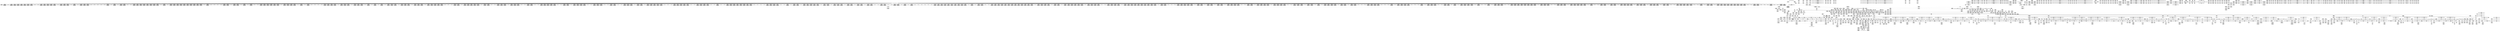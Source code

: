 digraph {
	CE0x4d4e7c0 [shape=record,shape=Mrecord,label="{CE0x4d4e7c0|task_sid:_tmp2}"]
	CE0x4dec910 [shape=record,shape=Mrecord,label="{CE0x4dec910|GLOBAL:_task_sid.__warned|Global_var:task_sid.__warned}"]
	CE0x4d6a1a0 [shape=record,shape=Mrecord,label="{CE0x4d6a1a0|__rcu_read_lock:_entry|*SummSource*}"]
	CE0x4d3ed80 [shape=record,shape=Mrecord,label="{CE0x4d3ed80|_call_void_mcount()_#3}"]
	CE0x4dc5700 [shape=record,shape=Mrecord,label="{CE0x4dc5700|2472:_%struct.cred*,_:_CRE_6323,6324_}"]
	CE0x4d45820 [shape=record,shape=Mrecord,label="{CE0x4d45820|current_has_perm:_tmp1|*SummSource*}"]
	CE0x4d34b20 [shape=record,shape=Mrecord,label="{CE0x4d34b20|avc_has_perm:_ssid|Function::avc_has_perm&Arg::ssid::|*SummSink*}"]
	CE0x4db4a70 [shape=record,shape=Mrecord,label="{CE0x4db4a70|2472:_%struct.cred*,_:_CRE_2921,2922_}"]
	CE0x4e62a00 [shape=record,shape=Mrecord,label="{CE0x4e62a00|rcu_lock_release:_tmp6|*SummSource*}"]
	CE0x4dd72f0 [shape=record,shape=Mrecord,label="{CE0x4dd72f0|task_sid:_tmp24|security/selinux/hooks.c,208}"]
	CE0x4d376b0 [shape=record,shape=Mrecord,label="{CE0x4d376b0|__preempt_count_sub:_do.end}"]
	CE0x4ea8b40 [shape=record,shape=Mrecord,label="{CE0x4ea8b40|__preempt_count_sub:_do.body|*SummSink*}"]
	CE0x4d867c0 [shape=record,shape=Mrecord,label="{CE0x4d867c0|2472:_%struct.cred*,_:_CRE_400,408_|*MultipleSource*|Function::task_sid&Arg::task::|Function::current_has_perm&Arg::tsk::|Function::selinux_task_getsid&Arg::p::|security/selinux/hooks.c,208}"]
	CE0x4e52cd0 [shape=record,shape=Mrecord,label="{CE0x4e52cd0|_call_void_asm_addl_$1,_%gs:$0_,_*m,ri,*m,_dirflag_,_fpsr_,_flags_(i32*___preempt_count,_i32_%sub,_i32*___preempt_count)_#3,_!dbg_!27717,_!srcloc_!27718|./arch/x86/include/asm/preempt.h,77|*SummSource*}"]
	CE0x4d20a40 [shape=record,shape=Mrecord,label="{CE0x4d20a40|selinux_task_getsid:_entry}"]
	CE0x4d31a40 [shape=record,shape=Mrecord,label="{CE0x4d31a40|current_sid:_tmp9|security/selinux/hooks.c,218|*SummSink*}"]
	CE0x4d35400 [shape=record,shape=Mrecord,label="{CE0x4d35400|i16_2|*Constant*|*SummSink*}"]
	CE0x4dd15f0 [shape=record,shape=Mrecord,label="{CE0x4dd15f0|task_sid:_tmp4|*LoadInst*|security/selinux/hooks.c,208}"]
	CE0x4d9df40 [shape=record,shape=Mrecord,label="{CE0x4d9df40|2472:_%struct.cred*,_:_CRE_712,720_|*MultipleSource*|Function::task_sid&Arg::task::|Function::current_has_perm&Arg::tsk::|Function::selinux_task_getsid&Arg::p::|security/selinux/hooks.c,208}"]
	CE0x4d4e600 [shape=record,shape=Mrecord,label="{CE0x4d4e600|i64*_getelementptr_inbounds_(_11_x_i64_,_11_x_i64_*___llvm_gcov_ctr127,_i64_0,_i64_1)|*Constant*}"]
	CE0x4d8ac50 [shape=record,shape=Mrecord,label="{CE0x4d8ac50|i64*_getelementptr_inbounds_(_2_x_i64_,_2_x_i64_*___llvm_gcov_ctr98,_i64_0,_i64_1)|*Constant*|*SummSource*}"]
	CE0x4dcd8d0 [shape=record,shape=Mrecord,label="{CE0x4dcd8d0|2472:_%struct.cred*,_:_CRE_6644,6648_|*MultipleSource*|Function::task_sid&Arg::task::|Function::current_has_perm&Arg::tsk::|Function::selinux_task_getsid&Arg::p::|security/selinux/hooks.c,208}"]
	CE0x4e19100 [shape=record,shape=Mrecord,label="{CE0x4e19100|rcu_lock_acquire:_tmp1|*SummSink*}"]
	CE0x4dfe7d0 [shape=record,shape=Mrecord,label="{CE0x4dfe7d0|rcu_read_unlock:_if.then}"]
	CE0x4d1c3b0 [shape=record,shape=Mrecord,label="{CE0x4d1c3b0|current_sid:_tmp10|security/selinux/hooks.c,218|*SummSink*}"]
	CE0x4d246c0 [shape=record,shape=Mrecord,label="{CE0x4d246c0|current_sid:_land.lhs.true|*SummSink*}"]
	CE0x4d88e40 [shape=record,shape=Mrecord,label="{CE0x4d88e40|cred_sid:_tmp2|*SummSink*}"]
	CE0x4dcb500 [shape=record,shape=Mrecord,label="{CE0x4dcb500|2472:_%struct.cred*,_:_CRE_6520,6528_|*MultipleSource*|Function::task_sid&Arg::task::|Function::current_has_perm&Arg::tsk::|Function::selinux_task_getsid&Arg::p::|security/selinux/hooks.c,208}"]
	CE0x4dcf640 [shape=record,shape=Mrecord,label="{CE0x4dcf640|2472:_%struct.cred*,_:_CRE_10560,10568_|*MultipleSource*|Function::task_sid&Arg::task::|Function::current_has_perm&Arg::tsk::|Function::selinux_task_getsid&Arg::p::|security/selinux/hooks.c,208}"]
	CE0x4dc2b70 [shape=record,shape=Mrecord,label="{CE0x4dc2b70|2472:_%struct.cred*,_:_CRE_6288,6289_}"]
	CE0x4e4c5c0 [shape=record,shape=Mrecord,label="{CE0x4e4c5c0|rcu_lock_release:_bb|*SummSink*}"]
	CE0x4deb220 [shape=record,shape=Mrecord,label="{CE0x4deb220|task_sid:_call|security/selinux/hooks.c,208|*SummSink*}"]
	CE0x4d6fc20 [shape=record,shape=Mrecord,label="{CE0x4d6fc20|GLOBAL:_current_task|Global_var:current_task}"]
	CE0x4df3a80 [shape=record,shape=Mrecord,label="{CE0x4df3a80|rcu_lock_acquire:_tmp6}"]
	CE0x4d3c760 [shape=record,shape=Mrecord,label="{CE0x4d3c760|current_sid:_tmp20|security/selinux/hooks.c,218}"]
	CE0x4d2f030 [shape=record,shape=Mrecord,label="{CE0x4d2f030|current_has_perm:_tsk|Function::current_has_perm&Arg::tsk::|*SummSink*}"]
	CE0x4d4cfb0 [shape=record,shape=Mrecord,label="{CE0x4d4cfb0|task_sid:_if.end|*SummSink*}"]
	CE0x4d859f0 [shape=record,shape=Mrecord,label="{CE0x4d859f0|rcu_read_unlock:_tmp4|include/linux/rcupdate.h,933}"]
	CE0x4d34fc0 [shape=record,shape=Mrecord,label="{CE0x4d34fc0|avc_has_perm:_tsid|Function::avc_has_perm&Arg::tsid::|*SummSink*}"]
	CE0x4dc4070 [shape=record,shape=Mrecord,label="{CE0x4dc4070|2472:_%struct.cred*,_:_CRE_6304,6305_}"]
	CE0x4dcf160 [shape=record,shape=Mrecord,label="{CE0x4dcf160|2472:_%struct.cred*,_:_CRE_10544,10548_|*MultipleSource*|Function::task_sid&Arg::task::|Function::current_has_perm&Arg::tsk::|Function::selinux_task_getsid&Arg::p::|security/selinux/hooks.c,208}"]
	CE0x4d2baf0 [shape=record,shape=Mrecord,label="{CE0x4d2baf0|i32_(i32,_i32,_i16,_i32,_%struct.common_audit_data*)*_bitcast_(i32_(i32,_i32,_i16,_i32,_%struct.common_audit_data.495*)*_avc_has_perm_to_i32_(i32,_i32,_i16,_i32,_%struct.common_audit_data*)*)|*Constant*}"]
	CE0x4d4e280 [shape=record,shape=Mrecord,label="{CE0x4d4e280|rcu_read_lock:_entry|*SummSource*}"]
	CE0x4deb330 [shape=record,shape=Mrecord,label="{CE0x4deb330|task_sid:_tmp5|security/selinux/hooks.c,208}"]
	CE0x4d8e300 [shape=record,shape=Mrecord,label="{CE0x4d8e300|i64*_getelementptr_inbounds_(_11_x_i64_,_11_x_i64_*___llvm_gcov_ctr127,_i64_0,_i64_0)|*Constant*|*SummSource*}"]
	CE0x4d2a550 [shape=record,shape=Mrecord,label="{CE0x4d2a550|_ret_i32_%call7,_!dbg_!27749|security/selinux/hooks.c,210|*SummSink*}"]
	CE0x4d7f9c0 [shape=record,shape=Mrecord,label="{CE0x4d7f9c0|_call_void_lockdep_rcu_suspicious(i8*_getelementptr_inbounds_(_25_x_i8_,_25_x_i8_*_.str45,_i32_0,_i32_0),_i32_883,_i8*_getelementptr_inbounds_(_42_x_i8_,_42_x_i8_*_.str46,_i32_0,_i32_0))_#10,_!dbg_!27728|include/linux/rcupdate.h,882}"]
	CE0x4d3c580 [shape=record,shape=Mrecord,label="{CE0x4d3c580|i64*_getelementptr_inbounds_(_11_x_i64_,_11_x_i64_*___llvm_gcov_ctr125,_i64_0,_i64_10)|*Constant*|*SummSink*}"]
	CE0x4e5bf60 [shape=record,shape=Mrecord,label="{CE0x4e5bf60|i64*_getelementptr_inbounds_(_4_x_i64_,_4_x_i64_*___llvm_gcov_ctr135,_i64_0,_i64_3)|*Constant*}"]
	CE0x4dc32c0 [shape=record,shape=Mrecord,label="{CE0x4dc32c0|2472:_%struct.cred*,_:_CRE_6292,6293_}"]
	CE0x4dad0b0 [shape=record,shape=Mrecord,label="{CE0x4dad0b0|2472:_%struct.cred*,_:_CRE_2594,2596_|*MultipleSource*|Function::task_sid&Arg::task::|Function::current_has_perm&Arg::tsk::|Function::selinux_task_getsid&Arg::p::|security/selinux/hooks.c,208}"]
	CE0x4da4920 [shape=record,shape=Mrecord,label="{CE0x4da4920|2472:_%struct.cred*,_:_CRE_2076,2080_|*MultipleSource*|Function::task_sid&Arg::task::|Function::current_has_perm&Arg::tsk::|Function::selinux_task_getsid&Arg::p::|security/selinux/hooks.c,208}"]
	CE0x4dc6410 [shape=record,shape=Mrecord,label="{CE0x4dc6410|2472:_%struct.cred*,_:_CRE_6334,6335_}"]
	CE0x4e23030 [shape=record,shape=Mrecord,label="{CE0x4e23030|__preempt_count_add:_val|Function::__preempt_count_add&Arg::val::|*SummSink*}"]
	CE0x4d52de0 [shape=record,shape=Mrecord,label="{CE0x4d52de0|get_current:_tmp1}"]
	CE0x4e7bb10 [shape=record,shape=Mrecord,label="{CE0x4e7bb10|__preempt_count_sub:_tmp|*SummSink*}"]
	CE0x4d39370 [shape=record,shape=Mrecord,label="{CE0x4d39370|rcu_read_lock:_bb|*SummSink*}"]
	CE0x4d39260 [shape=record,shape=Mrecord,label="{CE0x4d39260|rcu_read_lock:_bb|*SummSource*}"]
	"CONST[source:1(input),value:2(dynamic)][purpose:{subject}]"
	CE0x4e4f3e0 [shape=record,shape=Mrecord,label="{CE0x4e4f3e0|i64*_getelementptr_inbounds_(_4_x_i64_,_4_x_i64_*___llvm_gcov_ctr130,_i64_0,_i64_0)|*Constant*}"]
	CE0x4da6f50 [shape=record,shape=Mrecord,label="{CE0x4da6f50|2472:_%struct.cred*,_:_CRE_2264,2272_|*MultipleSource*|Function::task_sid&Arg::task::|Function::current_has_perm&Arg::tsk::|Function::selinux_task_getsid&Arg::p::|security/selinux/hooks.c,208}"]
	CE0x4d3aa60 [shape=record,shape=Mrecord,label="{CE0x4d3aa60|current_sid:_cred|security/selinux/hooks.c,218|*SummSink*}"]
	CE0x4d477d0 [shape=record,shape=Mrecord,label="{CE0x4d477d0|current_sid:_do.end|*SummSource*}"]
	CE0x4e76b90 [shape=record,shape=Mrecord,label="{CE0x4e76b90|__rcu_read_unlock:_do.end}"]
	CE0x4d96610 [shape=record,shape=Mrecord,label="{CE0x4d96610|rcu_read_lock:_tmp14|include/linux/rcupdate.h,882|*SummSource*}"]
	CE0x4e19b20 [shape=record,shape=Mrecord,label="{CE0x4e19b20|_ret_void,_!dbg_!27719|./arch/x86/include/asm/preempt.h,73}"]
	CE0x4dd4b70 [shape=record,shape=Mrecord,label="{CE0x4dd4b70|task_sid:_tmp15|security/selinux/hooks.c,208|*SummSink*}"]
	CE0x4d41020 [shape=record,shape=Mrecord,label="{CE0x4d41020|GLOBAL:___llvm_gcov_ctr125|Global_var:__llvm_gcov_ctr125|*SummSink*}"]
	CE0x4d6dd80 [shape=record,shape=Mrecord,label="{CE0x4d6dd80|rcu_read_lock:_tmp11|include/linux/rcupdate.h,882}"]
	CE0x4df8d90 [shape=record,shape=Mrecord,label="{CE0x4df8d90|__preempt_count_sub:_tmp5|./arch/x86/include/asm/preempt.h,77}"]
	CE0x4dd5f70 [shape=record,shape=Mrecord,label="{CE0x4dd5f70|task_sid:_tmp21|security/selinux/hooks.c,208|*SummSink*}"]
	CE0x4dfcd30 [shape=record,shape=Mrecord,label="{CE0x4dfcd30|rcu_lock_release:_tmp4|include/linux/rcupdate.h,423|*SummSource*}"]
	CE0x4d402b0 [shape=record,shape=Mrecord,label="{CE0x4d402b0|i1_true|*Constant*|*SummSource*}"]
	CE0x4d8d740 [shape=record,shape=Mrecord,label="{CE0x4d8d740|__rcu_read_lock:_tmp|*SummSink*}"]
	CE0x4d82a30 [shape=record,shape=Mrecord,label="{CE0x4d82a30|i8*_getelementptr_inbounds_(_25_x_i8_,_25_x_i8_*_.str45,_i32_0,_i32_0)|*Constant*|*SummSource*}"]
	CE0x4d46a30 [shape=record,shape=Mrecord,label="{CE0x4d46a30|i64*_getelementptr_inbounds_(_11_x_i64_,_11_x_i64_*___llvm_gcov_ctr125,_i64_0,_i64_1)|*Constant*}"]
	CE0x4d975b0 [shape=record,shape=Mrecord,label="{CE0x4d975b0|i64*_getelementptr_inbounds_(_11_x_i64_,_11_x_i64_*___llvm_gcov_ctr127,_i64_0,_i64_8)|*Constant*}"]
	CE0x4dc02e0 [shape=record,shape=Mrecord,label="{CE0x4dc02e0|2472:_%struct.cred*,_:_CRE_6144,6152_|*MultipleSource*|Function::task_sid&Arg::task::|Function::current_has_perm&Arg::tsk::|Function::selinux_task_getsid&Arg::p::|security/selinux/hooks.c,208}"]
	CE0x4d46f60 [shape=record,shape=Mrecord,label="{CE0x4d46f60|current_has_perm:_bb|*SummSource*}"]
	CE0x4dbc780 [shape=record,shape=Mrecord,label="{CE0x4dbc780|2472:_%struct.cred*,_:_CRE_3152,3160_|*MultipleSource*|Function::task_sid&Arg::task::|Function::current_has_perm&Arg::tsk::|Function::selinux_task_getsid&Arg::p::|security/selinux/hooks.c,208}"]
	CE0x4e4dca0 [shape=record,shape=Mrecord,label="{CE0x4e4dca0|rcu_lock_release:_indirectgoto|*SummSource*}"]
	CE0x4e2a640 [shape=record,shape=Mrecord,label="{CE0x4e2a640|rcu_lock_release:_entry}"]
	CE0x4e617b0 [shape=record,shape=Mrecord,label="{CE0x4e617b0|_call_void_asm_addl_$1,_%gs:$0_,_*m,ri,*m,_dirflag_,_fpsr_,_flags_(i32*___preempt_count,_i32_%val,_i32*___preempt_count)_#3,_!dbg_!27714,_!srcloc_!27717|./arch/x86/include/asm/preempt.h,72|*SummSource*}"]
	CE0x4e158f0 [shape=record,shape=Mrecord,label="{CE0x4e158f0|rcu_read_unlock:_tmp16|include/linux/rcupdate.h,933|*SummSink*}"]
	CE0x4d9f1a0 [shape=record,shape=Mrecord,label="{CE0x4d9f1a0|2472:_%struct.cred*,_:_CRE_776,780_|*MultipleSource*|Function::task_sid&Arg::task::|Function::current_has_perm&Arg::tsk::|Function::selinux_task_getsid&Arg::p::|security/selinux/hooks.c,208}"]
	CE0x4e539f0 [shape=record,shape=Mrecord,label="{CE0x4e539f0|__preempt_count_add:_tmp1|*SummSource*}"]
	CE0x4dfa470 [shape=record,shape=Mrecord,label="{CE0x4dfa470|GLOBAL:_lock_acquire|*Constant*}"]
	CE0x4dcccc0 [shape=record,shape=Mrecord,label="{CE0x4dcccc0|2472:_%struct.cred*,_:_CRE_6608,6616_|*MultipleSource*|Function::task_sid&Arg::task::|Function::current_has_perm&Arg::tsk::|Function::selinux_task_getsid&Arg::p::|security/selinux/hooks.c,208}"]
	CE0x4d8a1d0 [shape=record,shape=Mrecord,label="{CE0x4d8a1d0|task_sid:_land.lhs.true|*SummSink*}"]
	CE0x4e04b70 [shape=record,shape=Mrecord,label="{CE0x4e04b70|cred_sid:_tmp6|security/selinux/hooks.c,197|*SummSource*}"]
	CE0x4d865a0 [shape=record,shape=Mrecord,label="{CE0x4d865a0|2472:_%struct.cred*,_:_CRE_392,400_|*MultipleSource*|Function::task_sid&Arg::task::|Function::current_has_perm&Arg::tsk::|Function::selinux_task_getsid&Arg::p::|security/selinux/hooks.c,208}"]
	CE0x4e17e90 [shape=record,shape=Mrecord,label="{CE0x4e17e90|rcu_read_unlock:_bb|*SummSink*}"]
	CE0x4d49ae0 [shape=record,shape=Mrecord,label="{CE0x4d49ae0|2472:_%struct.cred*,_:_CRE_160,164_|*MultipleSource*|Function::task_sid&Arg::task::|Function::current_has_perm&Arg::tsk::|Function::selinux_task_getsid&Arg::p::|security/selinux/hooks.c,208}"]
	CE0x4e16280 [shape=record,shape=Mrecord,label="{CE0x4e16280|__rcu_read_lock:_tmp6|include/linux/rcupdate.h,240|*SummSource*}"]
	CE0x4d976e0 [shape=record,shape=Mrecord,label="{CE0x4d976e0|i64*_getelementptr_inbounds_(_11_x_i64_,_11_x_i64_*___llvm_gcov_ctr127,_i64_0,_i64_8)|*Constant*|*SummSource*}"]
	CE0x4db8cf0 [shape=record,shape=Mrecord,label="{CE0x4db8cf0|2472:_%struct.cred*,_:_CRE_2980,2984_|*MultipleSource*|Function::task_sid&Arg::task::|Function::current_has_perm&Arg::tsk::|Function::selinux_task_getsid&Arg::p::|security/selinux/hooks.c,208}"]
	CE0x4e670d0 [shape=record,shape=Mrecord,label="{CE0x4e670d0|i64*_getelementptr_inbounds_(_4_x_i64_,_4_x_i64_*___llvm_gcov_ctr134,_i64_0,_i64_3)|*Constant*|*SummSink*}"]
	CE0x4d31690 [shape=record,shape=Mrecord,label="{CE0x4d31690|i64_4|*Constant*}"]
	CE0x4d53f70 [shape=record,shape=Mrecord,label="{CE0x4d53f70|2472:_%struct.cred*,_:_CRE_440,448_|*MultipleSource*|Function::task_sid&Arg::task::|Function::current_has_perm&Arg::tsk::|Function::selinux_task_getsid&Arg::p::|security/selinux/hooks.c,208}"]
	CE0x4d50570 [shape=record,shape=Mrecord,label="{CE0x4d50570|rcu_read_lock:_tmp}"]
	CE0x4d54d00 [shape=record,shape=Mrecord,label="{CE0x4d54d00|current_sid:_tobool1|security/selinux/hooks.c,218}"]
	CE0x4d25ee0 [shape=record,shape=Mrecord,label="{CE0x4d25ee0|current_sid:_tmp16|security/selinux/hooks.c,218|*SummSource*}"]
	CE0x4e16ea0 [shape=record,shape=Mrecord,label="{CE0x4e16ea0|i64*_getelementptr_inbounds_(_11_x_i64_,_11_x_i64_*___llvm_gcov_ctr132,_i64_0,_i64_1)|*Constant*}"]
	CE0x4dd67d0 [shape=record,shape=Mrecord,label="{CE0x4dd67d0|i64*_getelementptr_inbounds_(_13_x_i64_,_13_x_i64_*___llvm_gcov_ctr126,_i64_0,_i64_10)|*Constant*|*SummSink*}"]
	CE0x4e02eb0 [shape=record,shape=Mrecord,label="{CE0x4e02eb0|cred_sid:_bb|*SummSink*}"]
	CE0x4dabf50 [shape=record,shape=Mrecord,label="{CE0x4dabf50|2472:_%struct.cred*,_:_CRE_2532,2533_}"]
	CE0x4dd6fe0 [shape=record,shape=Mrecord,label="{CE0x4dd6fe0|task_sid:_tmp23|security/selinux/hooks.c,208|*SummSink*}"]
	CE0x4d814a0 [shape=record,shape=Mrecord,label="{CE0x4d814a0|rcu_read_lock:_tmp20|include/linux/rcupdate.h,882|*SummSource*}"]
	CE0x4d4b080 [shape=record,shape=Mrecord,label="{CE0x4d4b080|current_sid:_tmp11|security/selinux/hooks.c,218|*SummSource*}"]
	CE0x4db3470 [shape=record,shape=Mrecord,label="{CE0x4db3470|2472:_%struct.cred*,_:_CRE_2904,2905_}"]
	CE0x4dc1870 [shape=record,shape=Mrecord,label="{CE0x4dc1870|2472:_%struct.cred*,_:_CRE_6216,6224_|*MultipleSource*|Function::task_sid&Arg::task::|Function::current_has_perm&Arg::tsk::|Function::selinux_task_getsid&Arg::p::|security/selinux/hooks.c,208}"]
	CE0x4e4f500 [shape=record,shape=Mrecord,label="{CE0x4e4f500|i32_2|*Constant*}"]
	CE0x4d49190 [shape=record,shape=Mrecord,label="{CE0x4d49190|get_current:_tmp1|*SummSink*}"]
	CE0x4e67610 [shape=record,shape=Mrecord,label="{CE0x4e67610|__rcu_read_unlock:_tmp3|*SummSink*}"]
	CE0x4d99fa0 [shape=record,shape=Mrecord,label="{CE0x4d99fa0|2472:_%struct.cred*,_:_CRE_608,616_|*MultipleSource*|Function::task_sid&Arg::task::|Function::current_has_perm&Arg::tsk::|Function::selinux_task_getsid&Arg::p::|security/selinux/hooks.c,208}"]
	CE0x4dc5a90 [shape=record,shape=Mrecord,label="{CE0x4dc5a90|2472:_%struct.cred*,_:_CRE_6326,6327_}"]
	CE0x4dea1a0 [shape=record,shape=Mrecord,label="{CE0x4dea1a0|_ret_void,_!dbg_!27735|include/linux/rcupdate.h,938|*SummSink*}"]
	CE0x4de8750 [shape=record,shape=Mrecord,label="{CE0x4de8750|GLOBAL:_cred_sid|*Constant*}"]
	CE0x4e5b0a0 [shape=record,shape=Mrecord,label="{CE0x4e5b0a0|i64*_getelementptr_inbounds_(_4_x_i64_,_4_x_i64_*___llvm_gcov_ctr134,_i64_0,_i64_2)|*Constant*}"]
	CE0x466c5b0 [shape=record,shape=Mrecord,label="{CE0x466c5b0|current_has_perm:_perms|Function::current_has_perm&Arg::perms::|*SummSink*}"]
	CE0x4dd48e0 [shape=record,shape=Mrecord,label="{CE0x4dd48e0|task_sid:_tmp15|security/selinux/hooks.c,208}"]
	CE0x4dc3950 [shape=record,shape=Mrecord,label="{CE0x4dc3950|2472:_%struct.cred*,_:_CRE_6298,6299_}"]
	CE0x4d29df0 [shape=record,shape=Mrecord,label="{CE0x4d29df0|2472:_%struct.cred*,_:_CRE_693,694_}"]
	CE0x4d283c0 [shape=record,shape=Mrecord,label="{CE0x4d283c0|selinux_task_getsid:_tmp2|*SummSource*}"]
	CE0x4d349c0 [shape=record,shape=Mrecord,label="{CE0x4d349c0|avc_has_perm:_ssid|Function::avc_has_perm&Arg::ssid::}"]
	CE0x4dda9e0 [shape=record,shape=Mrecord,label="{CE0x4dda9e0|rcu_read_lock:_do.end|*SummSource*}"]
	CE0x4e1eea0 [shape=record,shape=Mrecord,label="{CE0x4e1eea0|__rcu_read_unlock:_tmp7|include/linux/rcupdate.h,245|*SummSink*}"]
	CE0x4e09830 [shape=record,shape=Mrecord,label="{CE0x4e09830|rcu_lock_acquire:_map|Function::rcu_lock_acquire&Arg::map::}"]
	CE0x4d462a0 [shape=record,shape=Mrecord,label="{CE0x4d462a0|GLOBAL:_current_sid|*Constant*}"]
	CE0x4e08350 [shape=record,shape=Mrecord,label="{CE0x4e08350|rcu_lock_acquire:___here}"]
	CE0x4e1f1b0 [shape=record,shape=Mrecord,label="{CE0x4e1f1b0|__rcu_read_unlock:_tmp7|include/linux/rcupdate.h,245|*SummSource*}"]
	CE0x4debf70 [shape=record,shape=Mrecord,label="{CE0x4debf70|task_sid:_tmp7|security/selinux/hooks.c,208}"]
	CE0x4e27f70 [shape=record,shape=Mrecord,label="{CE0x4e27f70|rcu_read_unlock:_tmp19|include/linux/rcupdate.h,933|*SummSource*}"]
	CE0x60ba430 [shape=record,shape=Mrecord,label="{CE0x60ba430|i64*_getelementptr_inbounds_(_2_x_i64_,_2_x_i64_*___llvm_gcov_ctr281,_i64_0,_i64_1)|*Constant*|*SummSink*}"]
	CE0x4e77140 [shape=record,shape=Mrecord,label="{CE0x4e77140|__preempt_count_add:_tmp|*SummSink*}"]
	CE0x4d3a0e0 [shape=record,shape=Mrecord,label="{CE0x4d3a0e0|_ret_%struct.task_struct*_%tmp4,_!dbg_!27714|./arch/x86/include/asm/current.h,14|*SummSource*}"]
	CE0x4dbad60 [shape=record,shape=Mrecord,label="{CE0x4dbad60|2472:_%struct.cred*,_:_CRE_3096,3104_|*MultipleSource*|Function::task_sid&Arg::task::|Function::current_has_perm&Arg::tsk::|Function::selinux_task_getsid&Arg::p::|security/selinux/hooks.c,208}"]
	CE0x4d27a90 [shape=record,shape=Mrecord,label="{CE0x4d27a90|current_has_perm:_tmp|*SummSource*}"]
	CE0x4d97c60 [shape=record,shape=Mrecord,label="{CE0x4d97c60|rcu_read_lock:_tmp17|include/linux/rcupdate.h,882}"]
	CE0x4d7d1c0 [shape=record,shape=Mrecord,label="{CE0x4d7d1c0|i64*_getelementptr_inbounds_(_2_x_i64_,_2_x_i64_*___llvm_gcov_ctr131,_i64_0,_i64_1)|*Constant*|*SummSink*}"]
	CE0x4db4810 [shape=record,shape=Mrecord,label="{CE0x4db4810|2472:_%struct.cred*,_:_CRE_2919,2920_}"]
	CE0x4db7790 [shape=record,shape=Mrecord,label="{CE0x4db7790|2472:_%struct.cred*,_:_CRE_2959,2960_}"]
	CE0x4d670a0 [shape=record,shape=Mrecord,label="{CE0x4d670a0|current_sid:_tmp13|security/selinux/hooks.c,218}"]
	CE0x4d2b250 [shape=record,shape=Mrecord,label="{CE0x4d2b250|GLOBAL:_lock_acquire|*Constant*|*SummSink*}"]
	CE0x4de7760 [shape=record,shape=Mrecord,label="{CE0x4de7760|_call_void_rcu_read_unlock()_#10,_!dbg_!27748|security/selinux/hooks.c,209|*SummSink*}"]
	CE0x4e21580 [shape=record,shape=Mrecord,label="{CE0x4e21580|i64*_getelementptr_inbounds_(_11_x_i64_,_11_x_i64_*___llvm_gcov_ctr132,_i64_0,_i64_0)|*Constant*}"]
	CE0x4e02380 [shape=record,shape=Mrecord,label="{CE0x4e02380|rcu_read_lock:_tmp22|include/linux/rcupdate.h,884}"]
	CE0x4dd5080 [shape=record,shape=Mrecord,label="{CE0x4dd5080|task_sid:_tmp16|security/selinux/hooks.c,208|*SummSink*}"]
	CE0x4dfe380 [shape=record,shape=Mrecord,label="{CE0x4dfe380|rcu_read_lock:_do.body}"]
	CE0x4e5a740 [shape=record,shape=Mrecord,label="{CE0x4e5a740|__preempt_count_add:_do.body|*SummSink*}"]
	CE0x4dcdd90 [shape=record,shape=Mrecord,label="{CE0x4dcdd90|2472:_%struct.cred*,_:_CRE_6656,6660_|*MultipleSource*|Function::task_sid&Arg::task::|Function::current_has_perm&Arg::tsk::|Function::selinux_task_getsid&Arg::p::|security/selinux/hooks.c,208}"]
	CE0x4e601a0 [shape=record,shape=Mrecord,label="{CE0x4e601a0|__rcu_read_lock:_do.body|*SummSink*}"]
	CE0x4e1d610 [shape=record,shape=Mrecord,label="{CE0x4e1d610|rcu_read_unlock:_tmp4|include/linux/rcupdate.h,933|*SummSink*}"]
	CE0x4d7d870 [shape=record,shape=Mrecord,label="{CE0x4d7d870|2472:_%struct.cred*,_:_CRE_192,200_|*MultipleSource*|Function::task_sid&Arg::task::|Function::current_has_perm&Arg::tsk::|Function::selinux_task_getsid&Arg::p::|security/selinux/hooks.c,208}"]
	CE0x4d99090 [shape=record,shape=Mrecord,label="{CE0x4d99090|2472:_%struct.cred*,_:_CRE_552,560_|*MultipleSource*|Function::task_sid&Arg::task::|Function::current_has_perm&Arg::tsk::|Function::selinux_task_getsid&Arg::p::|security/selinux/hooks.c,208}"]
	CE0x4e4f950 [shape=record,shape=Mrecord,label="{CE0x4e4f950|i32_2|*Constant*|*SummSink*}"]
	CE0x4df7e70 [shape=record,shape=Mrecord,label="{CE0x4df7e70|i64*_getelementptr_inbounds_(_4_x_i64_,_4_x_i64_*___llvm_gcov_ctr129,_i64_0,_i64_1)|*Constant*}"]
	CE0x4dfe250 [shape=record,shape=Mrecord,label="{CE0x4dfe250|rcu_read_lock:_land.lhs.true|*SummSink*}"]
	CE0x4e1ef10 [shape=record,shape=Mrecord,label="{CE0x4e1ef10|__preempt_count_add:_bb}"]
	CE0x4df4290 [shape=record,shape=Mrecord,label="{CE0x4df4290|i64*_getelementptr_inbounds_(_4_x_i64_,_4_x_i64_*___llvm_gcov_ctr133,_i64_0,_i64_0)|*Constant*|*SummSink*}"]
	CE0x4db5060 [shape=record,shape=Mrecord,label="{CE0x4db5060|2472:_%struct.cred*,_:_CRE_2926,2927_}"]
	CE0x4dbe400 [shape=record,shape=Mrecord,label="{CE0x4dbe400|2472:_%struct.cred*,_:_CRE_5920,5928_|*MultipleSource*|Function::task_sid&Arg::task::|Function::current_has_perm&Arg::tsk::|Function::selinux_task_getsid&Arg::p::|security/selinux/hooks.c,208}"]
	CE0x4da2120 [shape=record,shape=Mrecord,label="{CE0x4da2120|2472:_%struct.cred*,_:_CRE_1952,1960_|*MultipleSource*|Function::task_sid&Arg::task::|Function::current_has_perm&Arg::tsk::|Function::selinux_task_getsid&Arg::p::|security/selinux/hooks.c,208}"]
	CE0x4db8e20 [shape=record,shape=Mrecord,label="{CE0x4db8e20|2472:_%struct.cred*,_:_CRE_2984,2988_|*MultipleSource*|Function::task_sid&Arg::task::|Function::current_has_perm&Arg::tsk::|Function::selinux_task_getsid&Arg::p::|security/selinux/hooks.c,208}"]
	CE0x4e69da0 [shape=record,shape=Mrecord,label="{CE0x4e69da0|i64*_getelementptr_inbounds_(_4_x_i64_,_4_x_i64_*___llvm_gcov_ctr129,_i64_0,_i64_1)|*Constant*|*SummSource*}"]
	CE0x4dd38d0 [shape=record,shape=Mrecord,label="{CE0x4dd38d0|task_sid:_tobool4|security/selinux/hooks.c,208}"]
	CE0x4e250d0 [shape=record,shape=Mrecord,label="{CE0x4e250d0|_call_void_lockdep_rcu_suspicious(i8*_getelementptr_inbounds_(_25_x_i8_,_25_x_i8_*_.str45,_i32_0,_i32_0),_i32_934,_i8*_getelementptr_inbounds_(_44_x_i8_,_44_x_i8_*_.str47,_i32_0,_i32_0))_#10,_!dbg_!27726|include/linux/rcupdate.h,933|*SummSource*}"]
	CE0x4d3c900 [shape=record,shape=Mrecord,label="{CE0x4d3c900|current_sid:_tmp20|security/selinux/hooks.c,218|*SummSource*}"]
	CE0x4d4d190 [shape=record,shape=Mrecord,label="{CE0x4d4d190|current_sid:_bb|*SummSink*}"]
	CE0x4db8bc0 [shape=record,shape=Mrecord,label="{CE0x4db8bc0|2472:_%struct.cred*,_:_CRE_2976,2980_|*MultipleSource*|Function::task_sid&Arg::task::|Function::current_has_perm&Arg::tsk::|Function::selinux_task_getsid&Arg::p::|security/selinux/hooks.c,208}"]
	CE0x4d98660 [shape=record,shape=Mrecord,label="{CE0x4d98660|rcu_read_unlock:_tmp3|*SummSource*}"]
	CE0x4d88320 [shape=record,shape=Mrecord,label="{CE0x4d88320|2472:_%struct.cred*,_:_CRE_40,44_|*MultipleSource*|Function::task_sid&Arg::task::|Function::current_has_perm&Arg::tsk::|Function::selinux_task_getsid&Arg::p::|security/selinux/hooks.c,208}"]
	CE0x4d9fd50 [shape=record,shape=Mrecord,label="{CE0x4d9fd50|2472:_%struct.cred*,_:_CRE_1832,1840_|*MultipleSource*|Function::task_sid&Arg::task::|Function::current_has_perm&Arg::tsk::|Function::selinux_task_getsid&Arg::p::|security/selinux/hooks.c,208}"]
	CE0x4e2bdf0 [shape=record,shape=Mrecord,label="{CE0x4e2bdf0|__rcu_read_unlock:_entry|*SummSink*}"]
	CE0x4dd4590 [shape=record,shape=Mrecord,label="{CE0x4dd4590|task_sid:_tmp14|security/selinux/hooks.c,208|*SummSink*}"]
	CE0x4d69880 [shape=record,shape=Mrecord,label="{CE0x4d69880|current_sid:_tmp17|security/selinux/hooks.c,218|*SummSource*}"]
	CE0x4d3dbb0 [shape=record,shape=Mrecord,label="{CE0x4d3dbb0|current_has_perm:_tmp3}"]
	CE0x4d25900 [shape=record,shape=Mrecord,label="{CE0x4d25900|current_sid:_tmp15|security/selinux/hooks.c,218|*SummSource*}"]
	CE0x4e4f610 [shape=record,shape=Mrecord,label="{CE0x4e4f610|i32_2|*Constant*|*SummSource*}"]
	CE0x4dcdb30 [shape=record,shape=Mrecord,label="{CE0x4dcdb30|2472:_%struct.cred*,_:_CRE_6648,6656_|*MultipleSource*|Function::task_sid&Arg::task::|Function::current_has_perm&Arg::tsk::|Function::selinux_task_getsid&Arg::p::|security/selinux/hooks.c,208}"]
	CE0x4dab5e0 [shape=record,shape=Mrecord,label="{CE0x4dab5e0|2472:_%struct.cred*,_:_CRE_2523,2524_}"]
	CE0x4d2a6c0 [shape=record,shape=Mrecord,label="{CE0x4d2a6c0|i64_3|*Constant*|*SummSource*}"]
	CE0x4d29880 [shape=record,shape=Mrecord,label="{CE0x4d29880|2472:_%struct.cred*,_:_CRE_689,690_}"]
	CE0x4daa130 [shape=record,shape=Mrecord,label="{CE0x4daa130|2472:_%struct.cred*,_:_CRE_2472,2480_|*MultipleSource*|Function::task_sid&Arg::task::|Function::current_has_perm&Arg::tsk::|Function::selinux_task_getsid&Arg::p::|security/selinux/hooks.c,208}"]
	CE0x4dd1c40 [shape=record,shape=Mrecord,label="{CE0x4dd1c40|i64*_getelementptr_inbounds_(_13_x_i64_,_13_x_i64_*___llvm_gcov_ctr126,_i64_0,_i64_8)|*Constant*|*SummSink*}"]
	CE0x4d87240 [shape=record,shape=Mrecord,label="{CE0x4d87240|2472:_%struct.cred*,_:_CRE_20,24_|*MultipleSource*|Function::task_sid&Arg::task::|Function::current_has_perm&Arg::tsk::|Function::selinux_task_getsid&Arg::p::|security/selinux/hooks.c,208}"]
	CE0x4dc07d0 [shape=record,shape=Mrecord,label="{CE0x4dc07d0|2472:_%struct.cred*,_:_CRE_6168,6176_|*MultipleSource*|Function::task_sid&Arg::task::|Function::current_has_perm&Arg::tsk::|Function::selinux_task_getsid&Arg::p::|security/selinux/hooks.c,208}"]
	CE0x4dd2d20 [shape=record,shape=Mrecord,label="{CE0x4dd2d20|task_sid:_tmp13|security/selinux/hooks.c,208}"]
	CE0x4d9a5d0 [shape=record,shape=Mrecord,label="{CE0x4d9a5d0|2472:_%struct.cred*,_:_CRE_632,640_|*MultipleSource*|Function::task_sid&Arg::task::|Function::current_has_perm&Arg::tsk::|Function::selinux_task_getsid&Arg::p::|security/selinux/hooks.c,208}"]
	CE0x4d515e0 [shape=record,shape=Mrecord,label="{CE0x4d515e0|current_sid:_if.end}"]
	CE0x4d808a0 [shape=record,shape=Mrecord,label="{CE0x4d808a0|i64*_getelementptr_inbounds_(_11_x_i64_,_11_x_i64_*___llvm_gcov_ctr127,_i64_0,_i64_9)|*Constant*|*SummSink*}"]
	CE0x4dbf990 [shape=record,shape=Mrecord,label="{CE0x4dbf990|2472:_%struct.cred*,_:_CRE_5992,6000_|*MultipleSource*|Function::task_sid&Arg::task::|Function::current_has_perm&Arg::tsk::|Function::selinux_task_getsid&Arg::p::|security/selinux/hooks.c,208}"]
	CE0x4de78e0 [shape=record,shape=Mrecord,label="{CE0x4de78e0|task_sid:_tmp27|security/selinux/hooks.c,208}"]
	CE0x4e602f0 [shape=record,shape=Mrecord,label="{CE0x4e602f0|__rcu_read_lock:_do.end|*SummSink*}"]
	CE0x4d34a60 [shape=record,shape=Mrecord,label="{CE0x4d34a60|avc_has_perm:_ssid|Function::avc_has_perm&Arg::ssid::|*SummSource*}"]
	CE0x4d837a0 [shape=record,shape=Mrecord,label="{CE0x4d837a0|rcu_read_unlock:_tmp15|include/linux/rcupdate.h,933}"]
	CE0x4dafdd0 [shape=record,shape=Mrecord,label="{CE0x4dafdd0|2472:_%struct.cred*,_:_CRE_2736,2744_|*MultipleSource*|Function::task_sid&Arg::task::|Function::current_has_perm&Arg::tsk::|Function::selinux_task_getsid&Arg::p::|security/selinux/hooks.c,208}"]
	CE0x4db7eb0 [shape=record,shape=Mrecord,label="{CE0x4db7eb0|2472:_%struct.cred*,_:_CRE_2965,2966_}"]
	CE0x4d46ad0 [shape=record,shape=Mrecord,label="{CE0x4d46ad0|i64*_getelementptr_inbounds_(_11_x_i64_,_11_x_i64_*___llvm_gcov_ctr125,_i64_0,_i64_1)|*Constant*|*SummSource*}"]
	CE0x4e017c0 [shape=record,shape=Mrecord,label="{CE0x4e017c0|cred_sid:_security|security/selinux/hooks.c,196|*SummSink*}"]
	CE0x4ddabc0 [shape=record,shape=Mrecord,label="{CE0x4ddabc0|rcu_read_lock:_if.end}"]
	CE0x4ddaf50 [shape=record,shape=Mrecord,label="{CE0x4ddaf50|rcu_lock_acquire:_tmp2|*SummSource*}"]
	CE0x4d9ef40 [shape=record,shape=Mrecord,label="{CE0x4d9ef40|2472:_%struct.cred*,_:_CRE_772,776_|*MultipleSource*|Function::task_sid&Arg::task::|Function::current_has_perm&Arg::tsk::|Function::selinux_task_getsid&Arg::p::|security/selinux/hooks.c,208}"]
	CE0x4d8d7d0 [shape=record,shape=Mrecord,label="{CE0x4d8d7d0|i64*_getelementptr_inbounds_(_4_x_i64_,_4_x_i64_*___llvm_gcov_ctr128,_i64_0,_i64_1)|*Constant*|*SummSink*}"]
	CE0x4e227f0 [shape=record,shape=Mrecord,label="{CE0x4e227f0|rcu_lock_acquire:_tmp1}"]
	CE0x4daa5f0 [shape=record,shape=Mrecord,label="{CE0x4daa5f0|2472:_%struct.cred*,_:_CRE_2488,2504_|*MultipleSource*|Function::task_sid&Arg::task::|Function::current_has_perm&Arg::tsk::|Function::selinux_task_getsid&Arg::p::|security/selinux/hooks.c,208}"]
	CE0x4e06170 [shape=record,shape=Mrecord,label="{CE0x4e06170|__rcu_read_lock:_tmp7|include/linux/rcupdate.h,240|*SummSource*}"]
	CE0x4e58ab0 [shape=record,shape=Mrecord,label="{CE0x4e58ab0|__preempt_count_sub:_tmp|*SummSource*}"]
	CE0x4d30fe0 [shape=record,shape=Mrecord,label="{CE0x4d30fe0|current_has_perm:_tmp1}"]
	CE0x4d366e0 [shape=record,shape=Mrecord,label="{CE0x4d366e0|_call_void_lockdep_rcu_suspicious(i8*_getelementptr_inbounds_(_25_x_i8_,_25_x_i8_*_.str3,_i32_0,_i32_0),_i32_218,_i8*_getelementptr_inbounds_(_45_x_i8_,_45_x_i8_*_.str12,_i32_0,_i32_0))_#10,_!dbg_!27727|security/selinux/hooks.c,218}"]
	CE0x4d7cfb0 [shape=record,shape=Mrecord,label="{CE0x4d7cfb0|2472:_%struct.cred*,_:_CRE_264,272_|*MultipleSource*|Function::task_sid&Arg::task::|Function::current_has_perm&Arg::tsk::|Function::selinux_task_getsid&Arg::p::|security/selinux/hooks.c,208}"]
	CE0x4db52c0 [shape=record,shape=Mrecord,label="{CE0x4db52c0|2472:_%struct.cred*,_:_CRE_2928,2929_}"]
	CE0x4d223c0 [shape=record,shape=Mrecord,label="{CE0x4d223c0|GLOBAL:_lockdep_rcu_suspicious|*Constant*|*SummSource*}"]
	CE0x4d3d050 [shape=record,shape=Mrecord,label="{CE0x4d3d050|current_sid:_land.lhs.true2|*SummSink*}"]
	CE0x4e60a10 [shape=record,shape=Mrecord,label="{CE0x4e60a10|__rcu_read_lock:_tmp3|*SummSink*}"]
	CE0x466c620 [shape=record,shape=Mrecord,label="{CE0x466c620|current_has_perm:_perms|Function::current_has_perm&Arg::perms::|*SummSource*}"]
	CE0x4d2c330 [shape=record,shape=Mrecord,label="{CE0x4d2c330|current_sid:_tmp14|security/selinux/hooks.c,218|*SummSink*}"]
	CE0x4d30340 [shape=record,shape=Mrecord,label="{CE0x4d30340|current_has_perm:_tsk|Function::current_has_perm&Arg::tsk::}"]
	CE0x4d85fb0 [shape=record,shape=Mrecord,label="{CE0x4d85fb0|i64*_getelementptr_inbounds_(_2_x_i64_,_2_x_i64_*___llvm_gcov_ctr131,_i64_0,_i64_1)|*Constant*}"]
	CE0x4d279b0 [shape=record,shape=Mrecord,label="{CE0x4d279b0|current_has_perm:_tmp}"]
	CE0x4d2a9a0 [shape=record,shape=Mrecord,label="{CE0x4d2a9a0|selinux_task_getsid:_bb|*SummSink*}"]
	CE0x4e28f90 [shape=record,shape=Mrecord,label="{CE0x4e28f90|rcu_read_unlock:_tmp21|include/linux/rcupdate.h,935|*SummSource*}"]
	CE0x4dbc2c0 [shape=record,shape=Mrecord,label="{CE0x4dbc2c0|2472:_%struct.cred*,_:_CRE_3144,3148_|*MultipleSource*|Function::task_sid&Arg::task::|Function::current_has_perm&Arg::tsk::|Function::selinux_task_getsid&Arg::p::|security/selinux/hooks.c,208}"]
	CE0x4e59aa0 [shape=record,shape=Mrecord,label="{CE0x4e59aa0|i64*_getelementptr_inbounds_(_4_x_i64_,_4_x_i64_*___llvm_gcov_ctr134,_i64_0,_i64_1)|*Constant*|*SummSink*}"]
	CE0x4df55f0 [shape=record,shape=Mrecord,label="{CE0x4df55f0|i64_1|*Constant*}"]
	CE0x4db4e00 [shape=record,shape=Mrecord,label="{CE0x4db4e00|2472:_%struct.cred*,_:_CRE_2924,2925_}"]
	CE0x4d2e390 [shape=record,shape=Mrecord,label="{CE0x4d2e390|selinux_task_getsid:_tmp3|*SummSource*}"]
	CE0x4e1b410 [shape=record,shape=Mrecord,label="{CE0x4e1b410|rcu_lock_acquire:_tmp3|*SummSource*}"]
	CE0x4dca490 [shape=record,shape=Mrecord,label="{CE0x4dca490|2472:_%struct.cred*,_:_CRE_6476,6480_|*MultipleSource*|Function::task_sid&Arg::task::|Function::current_has_perm&Arg::tsk::|Function::selinux_task_getsid&Arg::p::|security/selinux/hooks.c,208}"]
	CE0x4d22860 [shape=record,shape=Mrecord,label="{CE0x4d22860|i32_218|*Constant*}"]
	CE0x4d30a30 [shape=record,shape=Mrecord,label="{CE0x4d30a30|selinux_task_getsid:_tmp|*SummSink*}"]
	CE0x4dba440 [shape=record,shape=Mrecord,label="{CE0x4dba440|2472:_%struct.cred*,_:_CRE_3064,3072_|*MultipleSource*|Function::task_sid&Arg::task::|Function::current_has_perm&Arg::tsk::|Function::selinux_task_getsid&Arg::p::|security/selinux/hooks.c,208}"]
	CE0x4e23790 [shape=record,shape=Mrecord,label="{CE0x4e23790|rcu_lock_release:_tmp3|*SummSink*}"]
	CE0x4d9b0f0 [shape=record,shape=Mrecord,label="{CE0x4d9b0f0|2472:_%struct.cred*,_:_CRE_656,660_|*MultipleSource*|Function::task_sid&Arg::task::|Function::current_has_perm&Arg::tsk::|Function::selinux_task_getsid&Arg::p::|security/selinux/hooks.c,208}"]
	CE0x4dd2fb0 [shape=record,shape=Mrecord,label="{CE0x4dd2fb0|task_sid:_tmp13|security/selinux/hooks.c,208|*SummSink*}"]
	CE0x4e04d40 [shape=record,shape=Mrecord,label="{CE0x4e04d40|rcu_read_unlock:_bb}"]
	CE0x4dc74b0 [shape=record,shape=Mrecord,label="{CE0x4dc74b0|2472:_%struct.cred*,_:_CRE_6348,6349_}"]
	CE0x4d3cf40 [shape=record,shape=Mrecord,label="{CE0x4d3cf40|current_sid:_land.lhs.true2|*SummSource*}"]
	CE0x4e9f7b0 [shape=record,shape=Mrecord,label="{CE0x4e9f7b0|__preempt_count_sub:_tmp3}"]
	CE0x4d45b30 [shape=record,shape=Mrecord,label="{CE0x4d45b30|i64*_getelementptr_inbounds_(_2_x_i64_,_2_x_i64_*___llvm_gcov_ctr136,_i64_0,_i64_1)|*Constant*}"]
	CE0x4d4db90 [shape=record,shape=Mrecord,label="{CE0x4d4db90|cred_sid:_tmp1|*SummSource*}"]
	CE0x4d3e0a0 [shape=record,shape=Mrecord,label="{CE0x4d3e0a0|_call_void_mcount()_#3|*SummSource*}"]
	CE0x4e5df00 [shape=record,shape=Mrecord,label="{CE0x4e5df00|__preempt_count_sub:_entry}"]
	CE0x4dc67a0 [shape=record,shape=Mrecord,label="{CE0x4dc67a0|2472:_%struct.cred*,_:_CRE_6337,6338_}"]
	CE0x4e4d590 [shape=record,shape=Mrecord,label="{CE0x4e4d590|i64*_getelementptr_inbounds_(_4_x_i64_,_4_x_i64_*___llvm_gcov_ctr133,_i64_0,_i64_0)|*Constant*|*SummSource*}"]
	CE0x4d87840 [shape=record,shape=Mrecord,label="{CE0x4d87840|task_sid:_tmp1}"]
	CE0x4d4a910 [shape=record,shape=Mrecord,label="{CE0x4d4a910|GLOBAL:___llvm_gcov_ctr125|Global_var:__llvm_gcov_ctr125}"]
	CE0x4dc5240 [shape=record,shape=Mrecord,label="{CE0x4dc5240|2472:_%struct.cred*,_:_CRE_6319,6320_}"]
	CE0x4d88a20 [shape=record,shape=Mrecord,label="{CE0x4d88a20|task_sid:_tmp3|*SummSource*}"]
	CE0x4db7400 [shape=record,shape=Mrecord,label="{CE0x4db7400|2472:_%struct.cred*,_:_CRE_2956,2957_}"]
	CE0x4e1f7d0 [shape=record,shape=Mrecord,label="{CE0x4e1f7d0|rcu_read_unlock:_tmp11|include/linux/rcupdate.h,933}"]
	CE0x4e19870 [shape=record,shape=Mrecord,label="{CE0x4e19870|__preempt_count_add:_entry|*SummSink*}"]
	CE0x4e06890 [shape=record,shape=Mrecord,label="{CE0x4e06890|rcu_read_unlock:_tmp10|include/linux/rcupdate.h,933}"]
	CE0x4dc3210 [shape=record,shape=Mrecord,label="{CE0x4dc3210|2472:_%struct.cred*,_:_CRE_6291,6292_}"]
	CE0x4e634d0 [shape=record,shape=Mrecord,label="{CE0x4e634d0|__rcu_read_unlock:_bb}"]
	CE0x4e1bb70 [shape=record,shape=Mrecord,label="{CE0x4e1bb70|rcu_read_unlock:_call3|include/linux/rcupdate.h,933|*SummSource*}"]
	CE0x4d52260 [shape=record,shape=Mrecord,label="{CE0x4d52260|task_sid:_tmp|*SummSource*}"]
	CE0x4e02c10 [shape=record,shape=Mrecord,label="{CE0x4e02c10|cred_sid:_bb}"]
	CE0x4d4bb20 [shape=record,shape=Mrecord,label="{CE0x4d4bb20|i64*_getelementptr_inbounds_(_13_x_i64_,_13_x_i64_*___llvm_gcov_ctr126,_i64_0,_i64_1)|*Constant*}"]
	CE0x4e67700 [shape=record,shape=Mrecord,label="{CE0x4e67700|__rcu_read_unlock:_tmp3}"]
	CE0x4dd2070 [shape=record,shape=Mrecord,label="{CE0x4dd2070|task_sid:_tmp10|security/selinux/hooks.c,208|*SummSource*}"]
	CE0x6b27910 [shape=record,shape=Mrecord,label="{CE0x6b27910|GLOBAL:_current_has_perm|*Constant*|*SummSink*}"]
	CE0x4d22eb0 [shape=record,shape=Mrecord,label="{CE0x4d22eb0|current_sid:_land.lhs.true2}"]
	CE0x4e1d4e0 [shape=record,shape=Mrecord,label="{CE0x4e1d4e0|rcu_read_unlock:_tmp4|include/linux/rcupdate.h,933|*SummSource*}"]
	CE0x4d9b870 [shape=record,shape=Mrecord,label="{CE0x4d9b870|task_sid:_tmp17|security/selinux/hooks.c,208|*SummSink*}"]
	CE0x4da2ca0 [shape=record,shape=Mrecord,label="{CE0x4da2ca0|2472:_%struct.cred*,_:_CRE_1984,2016_|*MultipleSource*|Function::task_sid&Arg::task::|Function::current_has_perm&Arg::tsk::|Function::selinux_task_getsid&Arg::p::|security/selinux/hooks.c,208}"]
	CE0x4dc4fe0 [shape=record,shape=Mrecord,label="{CE0x4dc4fe0|2472:_%struct.cred*,_:_CRE_6317,6318_}"]
	CE0x4d57150 [shape=record,shape=Mrecord,label="{CE0x4d57150|rcu_lock_release:_tmp}"]
	CE0x4d9c730 [shape=record,shape=Mrecord,label="{CE0x4d9c730|task_sid:_tmp19|security/selinux/hooks.c,208}"]
	CE0x4d8f1a0 [shape=record,shape=Mrecord,label="{CE0x4d8f1a0|task_sid:_do.end|*SummSink*}"]
	CE0x4dd2920 [shape=record,shape=Mrecord,label="{CE0x4dd2920|task_sid:_tmp12|security/selinux/hooks.c,208}"]
	CE0x4d92140 [shape=record,shape=Mrecord,label="{CE0x4d92140|i64*_getelementptr_inbounds_(_2_x_i64_,_2_x_i64_*___llvm_gcov_ctr131,_i64_0,_i64_0)|*Constant*}"]
	CE0x4d52f60 [shape=record,shape=Mrecord,label="{CE0x4d52f60|GLOBAL:_current_sid.__warned|Global_var:current_sid.__warned|*SummSource*}"]
	CE0x4db2fb0 [shape=record,shape=Mrecord,label="{CE0x4db2fb0|2472:_%struct.cred*,_:_CRE_2896,2900_|*MultipleSource*|Function::task_sid&Arg::task::|Function::current_has_perm&Arg::tsk::|Function::selinux_task_getsid&Arg::p::|security/selinux/hooks.c,208}"]
	CE0x4e61100 [shape=record,shape=Mrecord,label="{CE0x4e61100|rcu_lock_release:_tmp1|*SummSink*}"]
	CE0x4d29c50 [shape=record,shape=Mrecord,label="{CE0x4d29c50|2472:_%struct.cred*,_:_CRE_691,692_}"]
	CE0x4dd3b60 [shape=record,shape=Mrecord,label="{CE0x4dd3b60|task_sid:_tobool4|security/selinux/hooks.c,208|*SummSink*}"]
	CE0x4e5e290 [shape=record,shape=Mrecord,label="{CE0x4e5e290|rcu_lock_release:_tmp5|include/linux/rcupdate.h,423|*SummSource*}"]
	CE0x4e2b390 [shape=record,shape=Mrecord,label="{CE0x4e2b390|_call_void___rcu_read_unlock()_#10,_!dbg_!27734|include/linux/rcupdate.h,937|*SummSink*}"]
	CE0x4d7bc80 [shape=record,shape=Mrecord,label="{CE0x4d7bc80|2472:_%struct.cred*,_:_CRE_376,384_|*MultipleSource*|Function::task_sid&Arg::task::|Function::current_has_perm&Arg::tsk::|Function::selinux_task_getsid&Arg::p::|security/selinux/hooks.c,208}"]
	CE0x4da3fa0 [shape=record,shape=Mrecord,label="{CE0x4da3fa0|2472:_%struct.cred*,_:_CRE_2052,2056_|*MultipleSource*|Function::task_sid&Arg::task::|Function::current_has_perm&Arg::tsk::|Function::selinux_task_getsid&Arg::p::|security/selinux/hooks.c,208}"]
	CE0x4d29ae0 [shape=record,shape=Mrecord,label="{CE0x4d29ae0|2472:_%struct.cred*,_:_CRE_690,691_}"]
	CE0x4e1c7a0 [shape=record,shape=Mrecord,label="{CE0x4e1c7a0|rcu_read_unlock:_tobool|include/linux/rcupdate.h,933|*SummSink*}"]
	CE0x4db3d60 [shape=record,shape=Mrecord,label="{CE0x4db3d60|2472:_%struct.cred*,_:_CRE_2910,2911_}"]
	CE0x4dbda80 [shape=record,shape=Mrecord,label="{CE0x4dbda80|2472:_%struct.cred*,_:_CRE_5888,5896_|*MultipleSource*|Function::task_sid&Arg::task::|Function::current_has_perm&Arg::tsk::|Function::selinux_task_getsid&Arg::p::|security/selinux/hooks.c,208}"]
	CE0x4d96f70 [shape=record,shape=Mrecord,label="{CE0x4d96f70|rcu_read_lock:_tmp16|include/linux/rcupdate.h,882}"]
	CE0x4ea8da0 [shape=record,shape=Mrecord,label="{CE0x4ea8da0|i64*_getelementptr_inbounds_(_4_x_i64_,_4_x_i64_*___llvm_gcov_ctr135,_i64_0,_i64_0)|*Constant*}"]
	CE0x4d996f0 [shape=record,shape=Mrecord,label="{CE0x4d996f0|2472:_%struct.cred*,_:_CRE_576,584_|*MultipleSource*|Function::task_sid&Arg::task::|Function::current_has_perm&Arg::tsk::|Function::selinux_task_getsid&Arg::p::|security/selinux/hooks.c,208}"]
	"CONST[source:2(external),value:2(dynamic)][purpose:{subject}]"
	CE0x4d39df0 [shape=record,shape=Mrecord,label="{CE0x4d39df0|get_current:_entry|*SummSource*}"]
	CE0x4d26d10 [shape=record,shape=Mrecord,label="{CE0x4d26d10|current_sid:_bb|*SummSource*}"]
	CE0x4dbcc40 [shape=record,shape=Mrecord,label="{CE0x4dbcc40|2472:_%struct.cred*,_:_CRE_3164,3168_|*MultipleSource*|Function::task_sid&Arg::task::|Function::current_has_perm&Arg::tsk::|Function::selinux_task_getsid&Arg::p::|security/selinux/hooks.c,208}"]
	CE0x4d90aa0 [shape=record,shape=Mrecord,label="{CE0x4d90aa0|get_current:_tmp4|./arch/x86/include/asm/current.h,14|*SummSource*}"]
	CE0x4d6b850 [shape=record,shape=Mrecord,label="{CE0x4d6b850|get_current:_tmp4|./arch/x86/include/asm/current.h,14}"]
	CE0x4dcb040 [shape=record,shape=Mrecord,label="{CE0x4dcb040|2472:_%struct.cred*,_:_CRE_6504,6512_|*MultipleSource*|Function::task_sid&Arg::task::|Function::current_has_perm&Arg::tsk::|Function::selinux_task_getsid&Arg::p::|security/selinux/hooks.c,208}"]
	CE0x4de25d0 [shape=record,shape=Mrecord,label="{CE0x4de25d0|rcu_read_lock:_do.body|*SummSink*}"]
	CE0x4da0210 [shape=record,shape=Mrecord,label="{CE0x4da0210|2472:_%struct.cred*,_:_CRE_1848,1856_|*MultipleSource*|Function::task_sid&Arg::task::|Function::current_has_perm&Arg::tsk::|Function::selinux_task_getsid&Arg::p::|security/selinux/hooks.c,208}"]
	CE0x4dc2420 [shape=record,shape=Mrecord,label="{CE0x4dc2420|2472:_%struct.cred*,_:_CRE_6256,6264_|*MultipleSource*|Function::task_sid&Arg::task::|Function::current_has_perm&Arg::tsk::|Function::selinux_task_getsid&Arg::p::|security/selinux/hooks.c,208}"]
	CE0x4dbb940 [shape=record,shape=Mrecord,label="{CE0x4dbb940|2472:_%struct.cred*,_:_CRE_3120,3128_|*MultipleSource*|Function::task_sid&Arg::task::|Function::current_has_perm&Arg::tsk::|Function::selinux_task_getsid&Arg::p::|security/selinux/hooks.c,208}"]
	CE0x4e1fa70 [shape=record,shape=Mrecord,label="{CE0x4e1fa70|rcu_read_unlock:_tmp11|include/linux/rcupdate.h,933|*SummSink*}"]
	CE0x4da46c0 [shape=record,shape=Mrecord,label="{CE0x4da46c0|2472:_%struct.cred*,_:_CRE_2072,2076_|*MultipleSource*|Function::task_sid&Arg::task::|Function::current_has_perm&Arg::tsk::|Function::selinux_task_getsid&Arg::p::|security/selinux/hooks.c,208}"]
	CE0x4d95cd0 [shape=record,shape=Mrecord,label="{CE0x4d95cd0|rcu_read_unlock:_tmp13|include/linux/rcupdate.h,933|*SummSink*}"]
	CE0x4d41d10 [shape=record,shape=Mrecord,label="{CE0x4d41d10|_ret_i32_%tmp24,_!dbg_!27742|security/selinux/hooks.c,220|*SummSource*}"]
	CE0x4d4d260 [shape=record,shape=Mrecord,label="{CE0x4d4d260|_call_void_rcu_read_lock()_#10,_!dbg_!27712|security/selinux/hooks.c,207|*SummSource*}"]
	CE0x4de7e90 [shape=record,shape=Mrecord,label="{CE0x4de7e90|task_sid:_tmp27|security/selinux/hooks.c,208|*SummSink*}"]
	CE0x4d51650 [shape=record,shape=Mrecord,label="{CE0x4d51650|current_sid:_if.end|*SummSource*}"]
	CE0x4e50960 [shape=record,shape=Mrecord,label="{CE0x4e50960|_call_void_asm_sideeffect_,_memory_,_dirflag_,_fpsr_,_flags_()_#3,_!dbg_!27711,_!srcloc_!27714|include/linux/rcupdate.h,244|*SummSource*}"]
	CE0x4db4480 [shape=record,shape=Mrecord,label="{CE0x4db4480|2472:_%struct.cred*,_:_CRE_2916,2917_}"]
	CE0x4d43bc0 [shape=record,shape=Mrecord,label="{CE0x4d43bc0|i64_0|*Constant*}"]
	CE0x4d4ec60 [shape=record,shape=Mrecord,label="{CE0x4d4ec60|i64*_getelementptr_inbounds_(_11_x_i64_,_11_x_i64_*___llvm_gcov_ctr127,_i64_0,_i64_1)|*Constant*|*SummSink*}"]
	CE0x4d878b0 [shape=record,shape=Mrecord,label="{CE0x4d878b0|task_sid:_tmp1|*SummSource*}"]
	CE0x4e173f0 [shape=record,shape=Mrecord,label="{CE0x4e173f0|i64*_getelementptr_inbounds_(_4_x_i64_,_4_x_i64_*___llvm_gcov_ctr128,_i64_0,_i64_3)|*Constant*|*SummSink*}"]
	CE0x4e52160 [shape=record,shape=Mrecord,label="{CE0x4e52160|__rcu_read_unlock:_tmp|*SummSink*}"]
	CE0x4d98770 [shape=record,shape=Mrecord,label="{CE0x4d98770|rcu_read_unlock:_tmp3|*SummSink*}"]
	CE0x4dcade0 [shape=record,shape=Mrecord,label="{CE0x4dcade0|2472:_%struct.cred*,_:_CRE_6496,6504_|*MultipleSource*|Function::task_sid&Arg::task::|Function::current_has_perm&Arg::tsk::|Function::selinux_task_getsid&Arg::p::|security/selinux/hooks.c,208}"]
	CE0x4d35da0 [shape=record,shape=Mrecord,label="{CE0x4d35da0|i64*_getelementptr_inbounds_(_2_x_i64_,_2_x_i64_*___llvm_gcov_ctr136,_i64_0,_i64_0)|*Constant*}"]
	CE0x4e60430 [shape=record,shape=Mrecord,label="{CE0x4e60430|__rcu_read_unlock:_tmp|*SummSource*}"]
	CE0x4e01f80 [shape=record,shape=Mrecord,label="{CE0x4e01f80|i64*_getelementptr_inbounds_(_11_x_i64_,_11_x_i64_*___llvm_gcov_ctr127,_i64_0,_i64_10)|*Constant*|*SummSink*}"]
	CE0x4d3e610 [shape=record,shape=Mrecord,label="{CE0x4d3e610|current_has_perm:_call|security/selinux/hooks.c,1542|*SummSink*}"]
	CE0x4d3c4d0 [shape=record,shape=Mrecord,label="{CE0x4d3c4d0|i64*_getelementptr_inbounds_(_11_x_i64_,_11_x_i64_*___llvm_gcov_ctr125,_i64_0,_i64_10)|*Constant*|*SummSource*}"]
	CE0x4d54880 [shape=record,shape=Mrecord,label="{CE0x4d54880|task_sid:_do.end|*SummSource*}"]
	CE0x4d35640 [shape=record,shape=Mrecord,label="{CE0x4d35640|avc_has_perm:_tclass|Function::avc_has_perm&Arg::tclass::|*SummSink*}"]
	CE0x4d6aa70 [shape=record,shape=Mrecord,label="{CE0x4d6aa70|GLOBAL:_rcu_read_lock.__warned|Global_var:rcu_read_lock.__warned|*SummSink*}"]
	CE0x4e0a510 [shape=record,shape=Mrecord,label="{CE0x4e0a510|GLOBAL:___preempt_count_sub|*Constant*}"]
	CE0x4db6360 [shape=record,shape=Mrecord,label="{CE0x4db6360|2472:_%struct.cred*,_:_CRE_2942,2943_}"]
	CE0x4d2a730 [shape=record,shape=Mrecord,label="{CE0x4d2a730|i64_3|*Constant*|*SummSink*}"]
	CE0x4dda0a0 [shape=record,shape=Mrecord,label="{CE0x4dda0a0|GLOBAL:___llvm_gcov_ctr127|Global_var:__llvm_gcov_ctr127|*SummSink*}"]
	CE0x4e0cc50 [shape=record,shape=Mrecord,label="{CE0x4e0cc50|rcu_read_lock:_tmp8|include/linux/rcupdate.h,882|*SummSource*}"]
	CE0x4e2b8b0 [shape=record,shape=Mrecord,label="{CE0x4e2b8b0|GLOBAL:___rcu_read_unlock|*Constant*|*SummSink*}"]
	CE0x4dbb220 [shape=record,shape=Mrecord,label="{CE0x4dbb220|2472:_%struct.cred*,_:_CRE_3108,3112_|*MultipleSource*|Function::task_sid&Arg::task::|Function::current_has_perm&Arg::tsk::|Function::selinux_task_getsid&Arg::p::|security/selinux/hooks.c,208}"]
	CE0x4da78d0 [shape=record,shape=Mrecord,label="{CE0x4da78d0|2472:_%struct.cred*,_:_CRE_2296,2304_|*MultipleSource*|Function::task_sid&Arg::task::|Function::current_has_perm&Arg::tsk::|Function::selinux_task_getsid&Arg::p::|security/selinux/hooks.c,208}"]
	CE0x4d3a820 [shape=record,shape=Mrecord,label="{CE0x4d3a820|current_sid:_cred|security/selinux/hooks.c,218}"]
	CE0x4dcb9c0 [shape=record,shape=Mrecord,label="{CE0x4dcb9c0|2472:_%struct.cred*,_:_CRE_6536,6544_|*MultipleSource*|Function::task_sid&Arg::task::|Function::current_has_perm&Arg::tsk::|Function::selinux_task_getsid&Arg::p::|security/selinux/hooks.c,208}"]
	CE0x4d30db0 [shape=record,shape=Mrecord,label="{CE0x4d30db0|COLLAPSED:_GCMRE___llvm_gcov_ctr281_internal_global_2_x_i64_zeroinitializer:_elem_0:default:}"]
	CE0x4e537e0 [shape=record,shape=Mrecord,label="{CE0x4e537e0|__preempt_count_add:_do.end|*SummSink*}"]
	CE0x4e03160 [shape=record,shape=Mrecord,label="{CE0x4e03160|rcu_read_unlock:_do.end}"]
	CE0x4d28350 [shape=record,shape=Mrecord,label="{CE0x4d28350|selinux_task_getsid:_tmp2}"]
	CE0x4e08d20 [shape=record,shape=Mrecord,label="{CE0x4e08d20|rcu_read_unlock:_bb|*SummSource*}"]
	CE0x4d3ad20 [shape=record,shape=Mrecord,label="{CE0x4d3ad20|COLLAPSED:_GCMRE_current_task_external_global_%struct.task_struct*:_elem_0::|security/selinux/hooks.c,218}"]
	CE0x4d6cb30 [shape=record,shape=Mrecord,label="{CE0x4d6cb30|current_sid:_tmp23|security/selinux/hooks.c,218|*SummSink*}"]
	CE0x4d899d0 [shape=record,shape=Mrecord,label="{CE0x4d899d0|2472:_%struct.cred*,_:_CRE_104,112_|*MultipleSource*|Function::task_sid&Arg::task::|Function::current_has_perm&Arg::tsk::|Function::selinux_task_getsid&Arg::p::|security/selinux/hooks.c,208}"]
	CE0x4dce940 [shape=record,shape=Mrecord,label="{CE0x4dce940|2472:_%struct.cred*,_:_CRE_6688,10528_|*MultipleSource*|Function::task_sid&Arg::task::|Function::current_has_perm&Arg::tsk::|Function::selinux_task_getsid&Arg::p::|security/selinux/hooks.c,208}"]
	CE0x4d236f0 [shape=record,shape=Mrecord,label="{CE0x4d236f0|2472:_%struct.cred*,_:_CRE_328,336_|*MultipleSource*|Function::task_sid&Arg::task::|Function::current_has_perm&Arg::tsk::|Function::selinux_task_getsid&Arg::p::|security/selinux/hooks.c,208}"]
	CE0x4da8bd0 [shape=record,shape=Mrecord,label="{CE0x4da8bd0|2472:_%struct.cred*,_:_CRE_2360,2368_|*MultipleSource*|Function::task_sid&Arg::task::|Function::current_has_perm&Arg::tsk::|Function::selinux_task_getsid&Arg::p::|security/selinux/hooks.c,208}"]
	CE0x4d3a180 [shape=record,shape=Mrecord,label="{CE0x4d3a180|_ret_%struct.task_struct*_%tmp4,_!dbg_!27714|./arch/x86/include/asm/current.h,14}"]
	CE0x4da8480 [shape=record,shape=Mrecord,label="{CE0x4da8480|2472:_%struct.cred*,_:_CRE_2336,2344_|*MultipleSource*|Function::task_sid&Arg::task::|Function::current_has_perm&Arg::tsk::|Function::selinux_task_getsid&Arg::p::|security/selinux/hooks.c,208}"]
	CE0x4d905d0 [shape=record,shape=Mrecord,label="{CE0x4d905d0|2472:_%struct.cred*,_:_CRE_240,248_|*MultipleSource*|Function::task_sid&Arg::task::|Function::current_has_perm&Arg::tsk::|Function::selinux_task_getsid&Arg::p::|security/selinux/hooks.c,208}"]
	CE0x4d6cd50 [shape=record,shape=Mrecord,label="{CE0x4d6cd50|i32_1|*Constant*}"]
	CE0x4dbfbf0 [shape=record,shape=Mrecord,label="{CE0x4dbfbf0|2472:_%struct.cred*,_:_CRE_6000,6008_|*MultipleSource*|Function::task_sid&Arg::task::|Function::current_has_perm&Arg::tsk::|Function::selinux_task_getsid&Arg::p::|security/selinux/hooks.c,208}"]
	CE0x4d27700 [shape=record,shape=Mrecord,label="{CE0x4d27700|current_sid:_tmp7|security/selinux/hooks.c,218|*SummSource*}"]
	CE0x4d317d0 [shape=record,shape=Mrecord,label="{CE0x4d317d0|i64_4|*Constant*|*SummSink*}"]
	CE0x4e587b0 [shape=record,shape=Mrecord,label="{CE0x4e587b0|__preempt_count_sub:_tmp7|./arch/x86/include/asm/preempt.h,78|*SummSource*}"]
	CE0x4dc4400 [shape=record,shape=Mrecord,label="{CE0x4dc4400|2472:_%struct.cred*,_:_CRE_6307,6308_}"]
	CE0x4dd7b60 [shape=record,shape=Mrecord,label="{CE0x4dd7b60|task_sid:_tmp25|security/selinux/hooks.c,208}"]
	CE0x4e9fd80 [shape=record,shape=Mrecord,label="{CE0x4e9fd80|__preempt_count_sub:_tmp2|*SummSink*}"]
	CE0x4dd3f20 [shape=record,shape=Mrecord,label="{CE0x4dd3f20|i64_7|*Constant*|*SummSource*}"]
	CE0x4dbe660 [shape=record,shape=Mrecord,label="{CE0x4dbe660|2472:_%struct.cred*,_:_CRE_5928,5936_|*MultipleSource*|Function::task_sid&Arg::task::|Function::current_has_perm&Arg::tsk::|Function::selinux_task_getsid&Arg::p::|security/selinux/hooks.c,208}"]
	CE0x4d25d60 [shape=record,shape=Mrecord,label="{CE0x4d25d60|current_sid:_tmp16|security/selinux/hooks.c,218}"]
	CE0x4de6d60 [shape=record,shape=Mrecord,label="{CE0x4de6d60|task_sid:_tmp25|security/selinux/hooks.c,208|*SummSink*}"]
	CE0x4dc62e0 [shape=record,shape=Mrecord,label="{CE0x4dc62e0|2472:_%struct.cred*,_:_CRE_6333,6334_}"]
	CE0x4df8f50 [shape=record,shape=Mrecord,label="{CE0x4df8f50|__preempt_count_sub:_tmp5|./arch/x86/include/asm/preempt.h,77|*SummSource*}"]
	CE0x4dc34c0 [shape=record,shape=Mrecord,label="{CE0x4dc34c0|2472:_%struct.cred*,_:_CRE_6294,6295_}"]
	CE0x4d44350 [shape=record,shape=Mrecord,label="{CE0x4d44350|i64*_getelementptr_inbounds_(_2_x_i64_,_2_x_i64_*___llvm_gcov_ctr281,_i64_0,_i64_0)|*Constant*|*SummSource*}"]
	CE0x4db6100 [shape=record,shape=Mrecord,label="{CE0x4db6100|2472:_%struct.cred*,_:_CRE_2940,2941_}"]
	CE0x4e76a80 [shape=record,shape=Mrecord,label="{CE0x4e76a80|__preempt_count_add:_tmp1}"]
	CE0x4e150d0 [shape=record,shape=Mrecord,label="{CE0x4e150d0|rcu_read_unlock:_tmp|*SummSink*}"]
	CE0x4db58b0 [shape=record,shape=Mrecord,label="{CE0x4db58b0|2472:_%struct.cred*,_:_CRE_2933,2934_}"]
	CE0x4d86020 [shape=record,shape=Mrecord,label="{CE0x4d86020|i64*_getelementptr_inbounds_(_2_x_i64_,_2_x_i64_*___llvm_gcov_ctr131,_i64_0,_i64_1)|*Constant*|*SummSource*}"]
	CE0x4deda50 [shape=record,shape=Mrecord,label="{CE0x4deda50|__rcu_read_lock:_do.end}"]
	CE0x4de17e0 [shape=record,shape=Mrecord,label="{CE0x4de17e0|rcu_lock_acquire:_tmp4|include/linux/rcupdate.h,418|*SummSink*}"]
	CE0x4e163e0 [shape=record,shape=Mrecord,label="{CE0x4e163e0|__rcu_read_lock:_tmp7|include/linux/rcupdate.h,240|*SummSink*}"]
	CE0x4dfac10 [shape=record,shape=Mrecord,label="{CE0x4dfac10|i32_0|*Constant*}"]
	CE0x4db2ac0 [shape=record,shape=Mrecord,label="{CE0x4db2ac0|2472:_%struct.cred*,_:_CRE_2880,2884_|*MultipleSource*|Function::task_sid&Arg::task::|Function::current_has_perm&Arg::tsk::|Function::selinux_task_getsid&Arg::p::|security/selinux/hooks.c,208}"]
	CE0x4dcc370 [shape=record,shape=Mrecord,label="{CE0x4dcc370|2472:_%struct.cred*,_:_CRE_6568,6576_|*MultipleSource*|Function::task_sid&Arg::task::|Function::current_has_perm&Arg::tsk::|Function::selinux_task_getsid&Arg::p::|security/selinux/hooks.c,208}"]
	CE0x4d50920 [shape=record,shape=Mrecord,label="{CE0x4d50920|task_sid:_bb}"]
	CE0x4db8110 [shape=record,shape=Mrecord,label="{CE0x4db8110|2472:_%struct.cred*,_:_CRE_2967,2968_}"]
	CE0x4d4adf0 [shape=record,shape=Mrecord,label="{CE0x4d4adf0|get_current:_tmp|*SummSource*}"]
	CE0x4e4e300 [shape=record,shape=Mrecord,label="{CE0x4e4e300|_call_void_lock_acquire(%struct.lockdep_map*_%map,_i32_0,_i32_0,_i32_2,_i32_0,_%struct.lockdep_map*_null,_i64_ptrtoint_(i8*_blockaddress(_rcu_lock_acquire,_%__here)_to_i64))_#10,_!dbg_!27716|include/linux/rcupdate.h,418|*SummSink*}"]
	CE0x4d35860 [shape=record,shape=Mrecord,label="{CE0x4d35860|%struct.common_audit_data*_null|*Constant*}"]
	CE0x4ea9190 [shape=record,shape=Mrecord,label="{CE0x4ea9190|i64*_getelementptr_inbounds_(_4_x_i64_,_4_x_i64_*___llvm_gcov_ctr135,_i64_0,_i64_0)|*Constant*|*SummSource*}"]
	CE0x4d93b60 [shape=record,shape=Mrecord,label="{CE0x4d93b60|rcu_read_lock:_land.lhs.true|*SummSource*}"]
	CE0x4df5550 [shape=record,shape=Mrecord,label="{CE0x4df5550|rcu_lock_release:_bb}"]
	CE0x4e5e8b0 [shape=record,shape=Mrecord,label="{CE0x4e5e8b0|i64*_getelementptr_inbounds_(_4_x_i64_,_4_x_i64_*___llvm_gcov_ctr133,_i64_0,_i64_3)|*Constant*}"]
	CE0x4dccf20 [shape=record,shape=Mrecord,label="{CE0x4dccf20|2472:_%struct.cred*,_:_CRE_6616,6624_|*MultipleSource*|Function::task_sid&Arg::task::|Function::current_has_perm&Arg::tsk::|Function::selinux_task_getsid&Arg::p::|security/selinux/hooks.c,208}"]
	CE0x4e20ad0 [shape=record,shape=Mrecord,label="{CE0x4e20ad0|rcu_read_unlock:_tmp8|include/linux/rcupdate.h,933|*SummSink*}"]
	CE0x4d8c1f0 [shape=record,shape=Mrecord,label="{CE0x4d8c1f0|2472:_%struct.cred*,_:_CRE_168,176_|*MultipleSource*|Function::task_sid&Arg::task::|Function::current_has_perm&Arg::tsk::|Function::selinux_task_getsid&Arg::p::|security/selinux/hooks.c,208}"]
	CE0x4d23d90 [shape=record,shape=Mrecord,label="{CE0x4d23d90|get_current:_tmp3|*SummSink*}"]
	CE0x4e221e0 [shape=record,shape=Mrecord,label="{CE0x4e221e0|__preempt_count_sub:_entry|*SummSink*}"]
	CE0x4d31870 [shape=record,shape=Mrecord,label="{CE0x4d31870|current_sid:_tmp9|security/selinux/hooks.c,218}"]
	CE0x4d45bf0 [shape=record,shape=Mrecord,label="{CE0x4d45bf0|i64*_getelementptr_inbounds_(_2_x_i64_,_2_x_i64_*___llvm_gcov_ctr136,_i64_0,_i64_1)|*Constant*|*SummSource*}"]
	CE0x4db8240 [shape=record,shape=Mrecord,label="{CE0x4db8240|2472:_%struct.cred*,_:_CRE_2968,2969_}"]
	CE0x4d8d9e0 [shape=record,shape=Mrecord,label="{CE0x4d8d9e0|_call_void_rcu_lock_acquire(%struct.lockdep_map*_rcu_lock_map)_#10,_!dbg_!27711|include/linux/rcupdate.h,881}"]
	CE0x4e2b920 [shape=record,shape=Mrecord,label="{CE0x4e2b920|_ret_void,_!dbg_!27717|include/linux/rcupdate.h,245|*SummSink*}"]
	CE0x4d2f890 [shape=record,shape=Mrecord,label="{CE0x4d2f890|i64*_getelementptr_inbounds_(_2_x_i64_,_2_x_i64_*___llvm_gcov_ctr281,_i64_0,_i64_0)|*Constant*|*SummSink*}"]
	CE0x4d66b70 [shape=record,shape=Mrecord,label="{CE0x4d66b70|i64*_getelementptr_inbounds_(_11_x_i64_,_11_x_i64_*___llvm_gcov_ctr125,_i64_0,_i64_6)|*Constant*|*SummSource*}"]
	CE0x4e17db0 [shape=record,shape=Mrecord,label="{CE0x4e17db0|i64*_getelementptr_inbounds_(_11_x_i64_,_11_x_i64_*___llvm_gcov_ctr132,_i64_0,_i64_0)|*Constant*|*SummSink*}"]
	CE0x4da9520 [shape=record,shape=Mrecord,label="{CE0x4da9520|2472:_%struct.cred*,_:_CRE_2392,2400_|*MultipleSource*|Function::task_sid&Arg::task::|Function::current_has_perm&Arg::tsk::|Function::selinux_task_getsid&Arg::p::|security/selinux/hooks.c,208}"]
	CE0x4db72d0 [shape=record,shape=Mrecord,label="{CE0x4db72d0|2472:_%struct.cred*,_:_CRE_2955,2956_}"]
	CE0x4e1a610 [shape=record,shape=Mrecord,label="{CE0x4e1a610|rcu_read_unlock:_tmp8|include/linux/rcupdate.h,933}"]
	CE0x4d4f3f0 [shape=record,shape=Mrecord,label="{CE0x4d4f3f0|rcu_read_lock:_tmp2}"]
	CE0x4db9d20 [shape=record,shape=Mrecord,label="{CE0x4db9d20|2472:_%struct.cred*,_:_CRE_3040,3048_|*MultipleSource*|Function::task_sid&Arg::task::|Function::current_has_perm&Arg::tsk::|Function::selinux_task_getsid&Arg::p::|security/selinux/hooks.c,208}"]
	CE0x4dc6ff0 [shape=record,shape=Mrecord,label="{CE0x4dc6ff0|2472:_%struct.cred*,_:_CRE_6344,6345_}"]
	CE0x4dc7250 [shape=record,shape=Mrecord,label="{CE0x4dc7250|2472:_%struct.cred*,_:_CRE_6346,6347_}"]
	CE0x4e52ff0 [shape=record,shape=Mrecord,label="{CE0x4e52ff0|__preempt_count_add:_bb|*SummSink*}"]
	CE0x4d2a420 [shape=record,shape=Mrecord,label="{CE0x4d2a420|_ret_i32_%call7,_!dbg_!27749|security/selinux/hooks.c,210|*SummSource*}"]
	CE0x4d90e60 [shape=record,shape=Mrecord,label="{CE0x4d90e60|task_sid:_do.body|*SummSink*}"]
	CE0x4dbbe00 [shape=record,shape=Mrecord,label="{CE0x4dbbe00|2472:_%struct.cred*,_:_CRE_3136,3140_|*MultipleSource*|Function::task_sid&Arg::task::|Function::current_has_perm&Arg::tsk::|Function::selinux_task_getsid&Arg::p::|security/selinux/hooks.c,208}"]
	CE0x4e20510 [shape=record,shape=Mrecord,label="{CE0x4e20510|GLOBAL:___preempt_count|Global_var:__preempt_count}"]
	CE0x4dfe580 [shape=record,shape=Mrecord,label="{CE0x4dfe580|rcu_read_unlock:_do.body|*SummSource*}"]
	CE0x4da7d60 [shape=record,shape=Mrecord,label="{CE0x4da7d60|2472:_%struct.cred*,_:_CRE_2312,2320_|*MultipleSource*|Function::task_sid&Arg::task::|Function::current_has_perm&Arg::tsk::|Function::selinux_task_getsid&Arg::p::|security/selinux/hooks.c,208}"]
	CE0x4da1050 [shape=record,shape=Mrecord,label="{CE0x4da1050|2472:_%struct.cred*,_:_CRE_1896,1900_|*MultipleSource*|Function::task_sid&Arg::task::|Function::current_has_perm&Arg::tsk::|Function::selinux_task_getsid&Arg::p::|security/selinux/hooks.c,208}"]
	CE0x4e00ef0 [shape=record,shape=Mrecord,label="{CE0x4e00ef0|rcu_read_lock:_tmp6|include/linux/rcupdate.h,882}"]
	CE0x4d547b0 [shape=record,shape=Mrecord,label="{CE0x4d547b0|task_sid:_do.end}"]
	CE0x4df4820 [shape=record,shape=Mrecord,label="{CE0x4df4820|i8*_undef|*Constant*}"]
	CE0x4da52a0 [shape=record,shape=Mrecord,label="{CE0x4da52a0|2472:_%struct.cred*,_:_CRE_2104,2112_|*MultipleSource*|Function::task_sid&Arg::task::|Function::current_has_perm&Arg::tsk::|Function::selinux_task_getsid&Arg::p::|security/selinux/hooks.c,208}"]
	CE0x4dae870 [shape=record,shape=Mrecord,label="{CE0x4dae870|2472:_%struct.cred*,_:_CRE_2680,2688_|*MultipleSource*|Function::task_sid&Arg::task::|Function::current_has_perm&Arg::tsk::|Function::selinux_task_getsid&Arg::p::|security/selinux/hooks.c,208}"]
	CE0x4dbdce0 [shape=record,shape=Mrecord,label="{CE0x4dbdce0|2472:_%struct.cred*,_:_CRE_5896,5904_|*MultipleSource*|Function::task_sid&Arg::task::|Function::current_has_perm&Arg::tsk::|Function::selinux_task_getsid&Arg::p::|security/selinux/hooks.c,208}"]
	CE0x4d6ae90 [shape=record,shape=Mrecord,label="{CE0x4d6ae90|rcu_read_lock:_tmp8|include/linux/rcupdate.h,882}"]
	CE0x4d82e90 [shape=record,shape=Mrecord,label="{CE0x4d82e90|i32_883|*Constant*}"]
	CE0x4e4d160 [shape=record,shape=Mrecord,label="{CE0x4e4d160|void_(i32*,_i32,_i32*)*_asm_addl_$1,_%gs:$0_,_*m,ri,*m,_dirflag_,_fpsr_,_flags_}"]
	CE0x4deb740 [shape=record,shape=Mrecord,label="{CE0x4deb740|GLOBAL:___llvm_gcov_ctr126|Global_var:__llvm_gcov_ctr126}"]
	CE0x4d8a710 [shape=record,shape=Mrecord,label="{CE0x4d8a710|cred_sid:_tmp|*SummSink*}"]
	CE0x4db7d80 [shape=record,shape=Mrecord,label="{CE0x4db7d80|2472:_%struct.cred*,_:_CRE_2964,2965_}"]
	CE0x4d4dfa0 [shape=record,shape=Mrecord,label="{CE0x4d4dfa0|rcu_read_lock:_entry}"]
	CE0x4d4f6e0 [shape=record,shape=Mrecord,label="{CE0x4d4f6e0|GLOBAL:___rcu_read_lock|*Constant*}"]
	CE0x4e092d0 [shape=record,shape=Mrecord,label="{CE0x4e092d0|rcu_read_unlock:_tobool1|include/linux/rcupdate.h,933}"]
	CE0x4d2ee70 [shape=record,shape=Mrecord,label="{CE0x4d2ee70|i32_1024|*Constant*}"]
	CE0x4d8e0f0 [shape=record,shape=Mrecord,label="{CE0x4d8e0f0|i64*_getelementptr_inbounds_(_11_x_i64_,_11_x_i64_*___llvm_gcov_ctr127,_i64_0,_i64_0)|*Constant*|*SummSink*}"]
	CE0x4da92c0 [shape=record,shape=Mrecord,label="{CE0x4da92c0|2472:_%struct.cred*,_:_CRE_2384,2392_|*MultipleSource*|Function::task_sid&Arg::task::|Function::current_has_perm&Arg::tsk::|Function::selinux_task_getsid&Arg::p::|security/selinux/hooks.c,208}"]
	CE0x4d65a10 [shape=record,shape=Mrecord,label="{CE0x4d65a10|__rcu_read_lock:_tmp1|*SummSink*}"]
	CE0x4dbc520 [shape=record,shape=Mrecord,label="{CE0x4dbc520|2472:_%struct.cred*,_:_CRE_3148,3152_|*MultipleSource*|Function::task_sid&Arg::task::|Function::current_has_perm&Arg::tsk::|Function::selinux_task_getsid&Arg::p::|security/selinux/hooks.c,208}"]
	CE0x4d245b0 [shape=record,shape=Mrecord,label="{CE0x4d245b0|current_sid:_land.lhs.true|*SummSource*}"]
	CE0x4ddbd30 [shape=record,shape=Mrecord,label="{CE0x4ddbd30|rcu_read_lock:_tobool1|include/linux/rcupdate.h,882|*SummSource*}"]
	CE0x4d53d50 [shape=record,shape=Mrecord,label="{CE0x4d53d50|2472:_%struct.cred*,_:_CRE_432,440_|*MultipleSource*|Function::task_sid&Arg::task::|Function::current_has_perm&Arg::tsk::|Function::selinux_task_getsid&Arg::p::|security/selinux/hooks.c,208}"]
	CE0x4d51d50 [shape=record,shape=Mrecord,label="{CE0x4d51d50|_call_void_mcount()_#3|*SummSink*}"]
	CE0x4da3160 [shape=record,shape=Mrecord,label="{CE0x4da3160|2472:_%struct.cred*,_:_CRE_2020,2032_|*MultipleSource*|Function::task_sid&Arg::task::|Function::current_has_perm&Arg::tsk::|Function::selinux_task_getsid&Arg::p::|security/selinux/hooks.c,208}"]
	CE0x4d4d320 [shape=record,shape=Mrecord,label="{CE0x4d4d320|_call_void_rcu_read_lock()_#10,_!dbg_!27712|security/selinux/hooks.c,207|*SummSink*}"]
	CE0x4e26ab0 [shape=record,shape=Mrecord,label="{CE0x4e26ab0|i64*_getelementptr_inbounds_(_11_x_i64_,_11_x_i64_*___llvm_gcov_ctr132,_i64_0,_i64_9)|*Constant*|*SummSink*}"]
	CE0x4df3af0 [shape=record,shape=Mrecord,label="{CE0x4df3af0|i64*_getelementptr_inbounds_(_4_x_i64_,_4_x_i64_*___llvm_gcov_ctr130,_i64_0,_i64_3)|*Constant*|*SummSink*}"]
	CE0x4dc5110 [shape=record,shape=Mrecord,label="{CE0x4dc5110|2472:_%struct.cred*,_:_CRE_6318,6319_}"]
	CE0x4d964e0 [shape=record,shape=Mrecord,label="{CE0x4d964e0|rcu_read_lock:_tmp14|include/linux/rcupdate.h,882}"]
	CE0x4dd09c0 [shape=record,shape=Mrecord,label="{CE0x4dd09c0|2472:_%struct.cred*,_:_CRE_10608,10609_|*MultipleSource*|Function::task_sid&Arg::task::|Function::current_has_perm&Arg::tsk::|Function::selinux_task_getsid&Arg::p::|security/selinux/hooks.c,208}"]
	CE0x4de8ea0 [shape=record,shape=Mrecord,label="{CE0x4de8ea0|cred_sid:_cred|Function::cred_sid&Arg::cred::}"]
	CE0x4e5d030 [shape=record,shape=Mrecord,label="{CE0x4e5d030|__preempt_count_add:_tmp6|./arch/x86/include/asm/preempt.h,73|*SummSink*}"]
	CE0x4e2b700 [shape=record,shape=Mrecord,label="{CE0x4e2b700|GLOBAL:___rcu_read_unlock|*Constant*|*SummSource*}"]
	CE0x4dab430 [shape=record,shape=Mrecord,label="{CE0x4dab430|2472:_%struct.cred*,_:_CRE_2522,2523_}"]
	CE0x4d22d90 [shape=record,shape=Mrecord,label="{CE0x4d22d90|cred_sid:_tmp3}"]
	CE0x4dc0570 [shape=record,shape=Mrecord,label="{CE0x4dc0570|2472:_%struct.cred*,_:_CRE_6152,6168_|*MultipleSource*|Function::task_sid&Arg::task::|Function::current_has_perm&Arg::tsk::|Function::selinux_task_getsid&Arg::p::|security/selinux/hooks.c,208}"]
	CE0x4dd4280 [shape=record,shape=Mrecord,label="{CE0x4dd4280|i64_6|*Constant*|*SummSink*}"]
	CE0x4e07c60 [shape=record,shape=Mrecord,label="{CE0x4e07c60|__rcu_read_lock:_tmp1|*SummSource*}"]
	CE0x4d3a990 [shape=record,shape=Mrecord,label="{CE0x4d3a990|current_sid:_cred|security/selinux/hooks.c,218|*SummSource*}"]
	CE0x4d31420 [shape=record,shape=Mrecord,label="{CE0x4d31420|i64_5|*Constant*|*SummSource*}"]
	CE0x4d89e50 [shape=record,shape=Mrecord,label="{CE0x4d89e50|GLOBAL:_rcu_lock_acquire|*Constant*}"]
	CE0x4db3b60 [shape=record,shape=Mrecord,label="{CE0x4db3b60|2472:_%struct.cred*,_:_CRE_2908,2909_}"]
	CE0x4e052e0 [shape=record,shape=Mrecord,label="{CE0x4e052e0|rcu_read_unlock:_land.lhs.true}"]
	CE0x4e205a0 [shape=record,shape=Mrecord,label="{CE0x4e205a0|i64*_getelementptr_inbounds_(_4_x_i64_,_4_x_i64_*___llvm_gcov_ctr130,_i64_0,_i64_1)|*Constant*|*SummSource*}"]
	CE0x4dd33a0 [shape=record,shape=Mrecord,label="{CE0x4dd33a0|task_sid:_call3|security/selinux/hooks.c,208|*SummSource*}"]
	CE0x4db5fd0 [shape=record,shape=Mrecord,label="{CE0x4db5fd0|2472:_%struct.cred*,_:_CRE_2939,2940_}"]
	CE0x4e91a70 [shape=record,shape=Mrecord,label="{CE0x4e91a70|_call_void_mcount()_#3|*SummSource*}"]
	CE0x4db78c0 [shape=record,shape=Mrecord,label="{CE0x4db78c0|2472:_%struct.cred*,_:_CRE_2960,2961_}"]
	CE0x4d45f20 [shape=record,shape=Mrecord,label="{CE0x4d45f20|current_has_perm:_tmp2|*SummSource*}"]
	CE0x4dab690 [shape=record,shape=Mrecord,label="{CE0x4dab690|2472:_%struct.cred*,_:_CRE_2524,2525_}"]
	CE0x4d27120 [shape=record,shape=Mrecord,label="{CE0x4d27120|current_sid:_bb}"]
	CE0x4e297d0 [shape=record,shape=Mrecord,label="{CE0x4e297d0|rcu_read_unlock:_tmp22|include/linux/rcupdate.h,935|*SummSource*}"]
	CE0x4d27580 [shape=record,shape=Mrecord,label="{CE0x4d27580|current_sid:_tmp7|security/selinux/hooks.c,218}"]
	CE0x4dc1d30 [shape=record,shape=Mrecord,label="{CE0x4dc1d30|2472:_%struct.cred*,_:_CRE_6232,6240_|*MultipleSource*|Function::task_sid&Arg::task::|Function::current_has_perm&Arg::tsk::|Function::selinux_task_getsid&Arg::p::|security/selinux/hooks.c,208}"]
	CE0x4d1d340 [shape=record,shape=Mrecord,label="{CE0x4d1d340|current_sid:_tmp}"]
	CE0x4d51920 [shape=record,shape=Mrecord,label="{CE0x4d51920|_call_void_mcount()_#3|*SummSource*}"]
	CE0x4dec810 [shape=record,shape=Mrecord,label="{CE0x4dec810|task_sid:_tmp8|security/selinux/hooks.c,208|*SummSink*}"]
	CE0x4dbc9e0 [shape=record,shape=Mrecord,label="{CE0x4dbc9e0|2472:_%struct.cred*,_:_CRE_3160,3164_|*MultipleSource*|Function::task_sid&Arg::task::|Function::current_has_perm&Arg::tsk::|Function::selinux_task_getsid&Arg::p::|security/selinux/hooks.c,208}"]
	CE0x4deb430 [shape=record,shape=Mrecord,label="{CE0x4deb430|GLOBAL:___llvm_gcov_ctr126|Global_var:__llvm_gcov_ctr126|*SummSource*}"]
	CE0x4e185d0 [shape=record,shape=Mrecord,label="{CE0x4e185d0|rcu_read_unlock:_tmp1|*SummSource*}"]
	CE0x4d53100 [shape=record,shape=Mrecord,label="{CE0x4d53100|i32_1|*Constant*|*SummSink*}"]
	CE0x4da59f0 [shape=record,shape=Mrecord,label="{CE0x4da59f0|2472:_%struct.cred*,_:_CRE_2128,2136_|*MultipleSource*|Function::task_sid&Arg::task::|Function::current_has_perm&Arg::tsk::|Function::selinux_task_getsid&Arg::p::|security/selinux/hooks.c,208}"]
	CE0x4d9a7f0 [shape=record,shape=Mrecord,label="{CE0x4d9a7f0|2472:_%struct.cred*,_:_CRE_640,644_|*MultipleSource*|Function::task_sid&Arg::task::|Function::current_has_perm&Arg::tsk::|Function::selinux_task_getsid&Arg::p::|security/selinux/hooks.c,208}"]
	CE0x4d6b990 [shape=record,shape=Mrecord,label="{CE0x4d6b990|get_current:_tmp3|*SummSource*}"]
	CE0x4d65b90 [shape=record,shape=Mrecord,label="{CE0x4d65b90|i64*_getelementptr_inbounds_(_4_x_i64_,_4_x_i64_*___llvm_gcov_ctr128,_i64_0,_i64_1)|*Constant*}"]
	CE0x4db3fc0 [shape=record,shape=Mrecord,label="{CE0x4db3fc0|2472:_%struct.cred*,_:_CRE_2912,2913_}"]
	CE0x4dae3b0 [shape=record,shape=Mrecord,label="{CE0x4dae3b0|2472:_%struct.cred*,_:_CRE_2664,2672_|*MultipleSource*|Function::task_sid&Arg::task::|Function::current_has_perm&Arg::tsk::|Function::selinux_task_getsid&Arg::p::|security/selinux/hooks.c,208}"]
	CE0x4da71b0 [shape=record,shape=Mrecord,label="{CE0x4da71b0|2472:_%struct.cred*,_:_CRE_2272,2280_|*MultipleSource*|Function::task_sid&Arg::task::|Function::current_has_perm&Arg::tsk::|Function::selinux_task_getsid&Arg::p::|security/selinux/hooks.c,208}"]
	CE0x4dc1180 [shape=record,shape=Mrecord,label="{CE0x4dc1180|2472:_%struct.cred*,_:_CRE_6196,6200_|*MultipleSource*|Function::task_sid&Arg::task::|Function::current_has_perm&Arg::tsk::|Function::selinux_task_getsid&Arg::p::|security/selinux/hooks.c,208}"]
	CE0x4db6f40 [shape=record,shape=Mrecord,label="{CE0x4db6f40|2472:_%struct.cred*,_:_CRE_2952,2953_}"]
	CE0x4dca230 [shape=record,shape=Mrecord,label="{CE0x4dca230|2472:_%struct.cred*,_:_CRE_6474,6476_|*MultipleSource*|Function::task_sid&Arg::task::|Function::current_has_perm&Arg::tsk::|Function::selinux_task_getsid&Arg::p::|security/selinux/hooks.c,208}"]
	CE0x4daf220 [shape=record,shape=Mrecord,label="{CE0x4daf220|2472:_%struct.cred*,_:_CRE_2704,2712_|*MultipleSource*|Function::task_sid&Arg::task::|Function::current_has_perm&Arg::tsk::|Function::selinux_task_getsid&Arg::p::|security/selinux/hooks.c,208}"]
	CE0x4d1d910 [shape=record,shape=Mrecord,label="{CE0x4d1d910|GLOBAL:_current_sid.__warned|Global_var:current_sid.__warned|*SummSink*}"]
	CE0x4e07200 [shape=record,shape=Mrecord,label="{CE0x4e07200|COLLAPSED:_GCMRE___llvm_gcov_ctr130_internal_global_4_x_i64_zeroinitializer:_elem_0:default:}"]
	CE0x4d8a070 [shape=record,shape=Mrecord,label="{CE0x4d8a070|task_sid:_land.lhs.true}"]
	CE0x4e16520 [shape=record,shape=Mrecord,label="{CE0x4e16520|GLOBAL:_rcu_read_unlock.__warned|Global_var:rcu_read_unlock.__warned|*SummSource*}"]
	CE0x4e22fc0 [shape=record,shape=Mrecord,label="{CE0x4e22fc0|__preempt_count_add:_entry}"]
	CE0x4da8220 [shape=record,shape=Mrecord,label="{CE0x4da8220|2472:_%struct.cred*,_:_CRE_2328,2336_|*MultipleSource*|Function::task_sid&Arg::task::|Function::current_has_perm&Arg::tsk::|Function::selinux_task_getsid&Arg::p::|security/selinux/hooks.c,208}"]
	CE0x4d34d20 [shape=record,shape=Mrecord,label="{CE0x4d34d20|avc_has_perm:_tsid|Function::avc_has_perm&Arg::tsid::}"]
	CE0x4d4c950 [shape=record,shape=Mrecord,label="{CE0x4d4c950|current_sid:_tmp|*SummSource*}"]
	CE0x4db6a80 [shape=record,shape=Mrecord,label="{CE0x4db6a80|2472:_%struct.cred*,_:_CRE_2948,2949_}"]
	CE0x4de9370 [shape=record,shape=Mrecord,label="{CE0x4de9370|_ret_i32_%tmp6,_!dbg_!27716|security/selinux/hooks.c,197|*SummSource*}"]
	CE0x4e03310 [shape=record,shape=Mrecord,label="{CE0x4e03310|rcu_read_unlock:_do.end|*SummSink*}"]
	CE0x4d2ee00 [shape=record,shape=Mrecord,label="{CE0x4d2ee00|current_has_perm:_tsk|Function::current_has_perm&Arg::tsk::|*SummSource*}"]
	CE0x4db2140 [shape=record,shape=Mrecord,label="{CE0x4db2140|2472:_%struct.cred*,_:_CRE_2856,2864_|*MultipleSource*|Function::task_sid&Arg::task::|Function::current_has_perm&Arg::tsk::|Function::selinux_task_getsid&Arg::p::|security/selinux/hooks.c,208}"]
	CE0x4db6820 [shape=record,shape=Mrecord,label="{CE0x4db6820|2472:_%struct.cred*,_:_CRE_2946,2947_}"]
	CE0x4d9a1c0 [shape=record,shape=Mrecord,label="{CE0x4d9a1c0|2472:_%struct.cred*,_:_CRE_616,624_|*MultipleSource*|Function::task_sid&Arg::task::|Function::current_has_perm&Arg::tsk::|Function::selinux_task_getsid&Arg::p::|security/selinux/hooks.c,208}"]
	CE0x4e076d0 [shape=record,shape=Mrecord,label="{CE0x4e076d0|rcu_read_unlock:_tmp}"]
	CE0x4e1ec50 [shape=record,shape=Mrecord,label="{CE0x4e1ec50|rcu_read_unlock:_tmp10|include/linux/rcupdate.h,933|*SummSink*}"]
	CE0x4d98350 [shape=record,shape=Mrecord,label="{CE0x4d98350|rcu_read_lock:_tmp18|include/linux/rcupdate.h,882|*SummSource*}"]
	CE0x4dc6b30 [shape=record,shape=Mrecord,label="{CE0x4dc6b30|2472:_%struct.cred*,_:_CRE_6340,6341_}"]
	CE0x4dcab80 [shape=record,shape=Mrecord,label="{CE0x4dcab80|2472:_%struct.cred*,_:_CRE_6488,6492_|*MultipleSource*|Function::task_sid&Arg::task::|Function::current_has_perm&Arg::tsk::|Function::selinux_task_getsid&Arg::p::|security/selinux/hooks.c,208}"]
	CE0x4e212a0 [shape=record,shape=Mrecord,label="{CE0x4e212a0|rcu_read_unlock:_land.lhs.true2|*SummSource*}"]
	CE0x4db5520 [shape=record,shape=Mrecord,label="{CE0x4db5520|2472:_%struct.cred*,_:_CRE_2930,2931_}"]
	CE0x4dc8f30 [shape=record,shape=Mrecord,label="{CE0x4dc8f30|2472:_%struct.cred*,_:_CRE_6408,6424_|*MultipleSource*|Function::task_sid&Arg::task::|Function::current_has_perm&Arg::tsk::|Function::selinux_task_getsid&Arg::p::|security/selinux/hooks.c,208}"]
	CE0x4d67110 [shape=record,shape=Mrecord,label="{CE0x4d67110|current_sid:_tmp13|security/selinux/hooks.c,218|*SummSource*}"]
	CE0x4d51760 [shape=record,shape=Mrecord,label="{CE0x4d51760|current_sid:_if.end|*SummSink*}"]
	CE0x4e2b260 [shape=record,shape=Mrecord,label="{CE0x4e2b260|_call_void___rcu_read_unlock()_#10,_!dbg_!27734|include/linux/rcupdate.h,937|*SummSource*}"]
	CE0x4d7d230 [shape=record,shape=Mrecord,label="{CE0x4d7d230|cred_sid:_tmp1}"]
	CE0x4d91b70 [shape=record,shape=Mrecord,label="{CE0x4d91b70|__rcu_read_lock:_tmp5|include/linux/rcupdate.h,239|*SummSource*}"]
	CE0x4d367c0 [shape=record,shape=Mrecord,label="{CE0x4d367c0|_call_void_lockdep_rcu_suspicious(i8*_getelementptr_inbounds_(_25_x_i8_,_25_x_i8_*_.str3,_i32_0,_i32_0),_i32_218,_i8*_getelementptr_inbounds_(_45_x_i8_,_45_x_i8_*_.str12,_i32_0,_i32_0))_#10,_!dbg_!27727|security/selinux/hooks.c,218|*SummSink*}"]
	CE0x4dd0000 [shape=record,shape=Mrecord,label="{CE0x4dd0000|2472:_%struct.cred*,_:_CRE_10584,10592_|*MultipleSource*|Function::task_sid&Arg::task::|Function::current_has_perm&Arg::tsk::|Function::selinux_task_getsid&Arg::p::|security/selinux/hooks.c,208}"]
	CE0x4e91c30 [shape=record,shape=Mrecord,label="{CE0x4e91c30|__preempt_count_add:_do.body}"]
	CE0x4e4df80 [shape=record,shape=Mrecord,label="{CE0x4e4df80|i64*_getelementptr_inbounds_(_4_x_i64_,_4_x_i64_*___llvm_gcov_ctr133,_i64_0,_i64_1)|*Constant*}"]
	CE0x4e1aad0 [shape=record,shape=Mrecord,label="{CE0x4e1aad0|i64*_getelementptr_inbounds_(_4_x_i64_,_4_x_i64_*___llvm_gcov_ctr128,_i64_0,_i64_3)|*Constant*|*SummSource*}"]
	CE0x4dd8420 [shape=record,shape=Mrecord,label="{CE0x4dd8420|i64*_getelementptr_inbounds_(_13_x_i64_,_13_x_i64_*___llvm_gcov_ctr126,_i64_0,_i64_9)|*Constant*|*SummSink*}"]
	CE0x4d22f20 [shape=record,shape=Mrecord,label="{CE0x4d22f20|current_sid:_do.body}"]
	CE0x4d44250 [shape=record,shape=Mrecord,label="{CE0x4d44250|_call_void_mcount()_#3|*SummSink*}"]
	CE0x4d94880 [shape=record,shape=Mrecord,label="{CE0x4d94880|rcu_read_lock:_tmp12|include/linux/rcupdate.h,882|*SummSource*}"]
	CE0x4e8d030 [shape=record,shape=Mrecord,label="{CE0x4e8d030|i64*_getelementptr_inbounds_(_4_x_i64_,_4_x_i64_*___llvm_gcov_ctr135,_i64_0,_i64_1)|*Constant*}"]
	CE0x4d4f140 [shape=record,shape=Mrecord,label="{CE0x4d4f140|i32_77|*Constant*|*SummSink*}"]
	CE0x4d84ff0 [shape=record,shape=Mrecord,label="{CE0x4d84ff0|rcu_read_unlock:_tmp8|include/linux/rcupdate.h,933|*SummSource*}"]
	CE0x4d85cc0 [shape=record,shape=Mrecord,label="{CE0x4d85cc0|GLOBAL:_rcu_read_lock|*Constant*|*SummSink*}"]
	CE0x4db9170 [shape=record,shape=Mrecord,label="{CE0x4db9170|2472:_%struct.cred*,_:_CRE_2992,3000_|*MultipleSource*|Function::task_sid&Arg::task::|Function::current_has_perm&Arg::tsk::|Function::selinux_task_getsid&Arg::p::|security/selinux/hooks.c,208}"]
	CE0x4d3e930 [shape=record,shape=Mrecord,label="{CE0x4d3e930|GLOBAL:_current_sid|*Constant*|*SummSink*}"]
	CE0x466c3c0 [shape=record,shape=Mrecord,label="{CE0x466c3c0|i32_1024|*Constant*|*SummSink*}"]
	CE0x4d34e50 [shape=record,shape=Mrecord,label="{CE0x4d34e50|avc_has_perm:_tsid|Function::avc_has_perm&Arg::tsid::|*SummSource*}"]
	CE0x4d31970 [shape=record,shape=Mrecord,label="{CE0x4d31970|current_sid:_tmp9|security/selinux/hooks.c,218|*SummSource*}"]
	CE0x4d44180 [shape=record,shape=Mrecord,label="{CE0x4d44180|_call_void_mcount()_#3|*SummSource*}"]
	CE0x4db5c40 [shape=record,shape=Mrecord,label="{CE0x4db5c40|2472:_%struct.cred*,_:_CRE_2936,2937_}"]
	CE0x4dea6a0 [shape=record,shape=Mrecord,label="{CE0x4dea6a0|_ret_void,_!dbg_!27735|include/linux/rcupdate.h,938|*SummSource*}"]
	CE0x4e08a00 [shape=record,shape=Mrecord,label="{CE0x4e08a00|rcu_lock_release:___here}"]
	CE0x4d926f0 [shape=record,shape=Mrecord,label="{CE0x4d926f0|2472:_%struct.cred*,_:_CRE_144,152_|*MultipleSource*|Function::task_sid&Arg::task::|Function::current_has_perm&Arg::tsk::|Function::selinux_task_getsid&Arg::p::|security/selinux/hooks.c,208}"]
	CE0x4da4460 [shape=record,shape=Mrecord,label="{CE0x4da4460|2472:_%struct.cred*,_:_CRE_2064,2072_|*MultipleSource*|Function::task_sid&Arg::task::|Function::current_has_perm&Arg::tsk::|Function::selinux_task_getsid&Arg::p::|security/selinux/hooks.c,208}"]
	CE0x4d42750 [shape=record,shape=Mrecord,label="{CE0x4d42750|current_has_perm:_call2|security/selinux/hooks.c,1544|*SummSink*}"]
	CE0x4d41c70 [shape=record,shape=Mrecord,label="{CE0x4d41c70|_ret_i32_%tmp24,_!dbg_!27742|security/selinux/hooks.c,220}"]
	CE0x4e1f4c0 [shape=record,shape=Mrecord,label="{CE0x4e1f4c0|__preempt_count_add:_do.end}"]
	CE0x4ded610 [shape=record,shape=Mrecord,label="{CE0x4ded610|_ret_void,_!dbg_!27717|include/linux/rcupdate.h,245|*SummSource*}"]
	CE0x4d32790 [shape=record,shape=Mrecord,label="{CE0x4d32790|selinux_task_getsid:_tmp1|*SummSink*}"]
	CE0x4e17560 [shape=record,shape=Mrecord,label="{CE0x4e17560|_call_void_mcount()_#3|*SummSink*}"]
	CE0x4d9f3d0 [shape=record,shape=Mrecord,label="{CE0x4d9f3d0|2472:_%struct.cred*,_:_CRE_784,1808_|*MultipleSource*|Function::task_sid&Arg::task::|Function::current_has_perm&Arg::tsk::|Function::selinux_task_getsid&Arg::p::|security/selinux/hooks.c,208}"]
	CE0x4dc6a00 [shape=record,shape=Mrecord,label="{CE0x4dc6a00|2472:_%struct.cred*,_:_CRE_6339,6340_}"]
	CE0x4d91760 [shape=record,shape=Mrecord,label="{CE0x4d91760|2472:_%struct.cred*,_:_CRE_96,104_|*MultipleSource*|Function::task_sid&Arg::task::|Function::current_has_perm&Arg::tsk::|Function::selinux_task_getsid&Arg::p::|security/selinux/hooks.c,208}"]
	CE0x4d93a70 [shape=record,shape=Mrecord,label="{CE0x4d93a70|rcu_read_lock:_land.lhs.true}"]
	CE0x4dd3240 [shape=record,shape=Mrecord,label="{CE0x4dd3240|task_sid:_call3|security/selinux/hooks.c,208}"]
	CE0x4dcc5d0 [shape=record,shape=Mrecord,label="{CE0x4dcc5d0|2472:_%struct.cred*,_:_CRE_6576,6584_|*MultipleSource*|Function::task_sid&Arg::task::|Function::current_has_perm&Arg::tsk::|Function::selinux_task_getsid&Arg::p::|security/selinux/hooks.c,208}"]
	CE0x4d903b0 [shape=record,shape=Mrecord,label="{CE0x4d903b0|2472:_%struct.cred*,_:_CRE_232,240_|*MultipleSource*|Function::task_sid&Arg::task::|Function::current_has_perm&Arg::tsk::|Function::selinux_task_getsid&Arg::p::|security/selinux/hooks.c,208}"]
	CE0x4d83a40 [shape=record,shape=Mrecord,label="{CE0x4d83a40|rcu_read_unlock:_tmp15|include/linux/rcupdate.h,933|*SummSink*}"]
	CE0x4d23050 [shape=record,shape=Mrecord,label="{CE0x4d23050|current_sid:_do.body|*SummSource*}"]
	CE0x4daba90 [shape=record,shape=Mrecord,label="{CE0x4daba90|2472:_%struct.cred*,_:_CRE_2528,2529_}"]
	CE0x4ddbbc0 [shape=record,shape=Mrecord,label="{CE0x4ddbbc0|rcu_read_lock:_tobool1|include/linux/rcupdate.h,882}"]
	CE0x4ddb4b0 [shape=record,shape=Mrecord,label="{CE0x4ddb4b0|GLOBAL:_rcu_lock_map|Global_var:rcu_lock_map|*SummSource*}"]
	CE0x4d6c1c0 [shape=record,shape=Mrecord,label="{CE0x4d6c1c0|COLLAPSED:_CMRE:_elem_0::|security/selinux/hooks.c,218}"]
	CE0x4da0df0 [shape=record,shape=Mrecord,label="{CE0x4da0df0|2472:_%struct.cred*,_:_CRE_1888,1896_|*MultipleSource*|Function::task_sid&Arg::task::|Function::current_has_perm&Arg::tsk::|Function::selinux_task_getsid&Arg::p::|security/selinux/hooks.c,208}"]
	CE0x4e2af40 [shape=record,shape=Mrecord,label="{CE0x4e2af40|_ret_void,_!dbg_!27717|include/linux/rcupdate.h,424}"]
	CE0x4d40600 [shape=record,shape=Mrecord,label="{CE0x4d40600|i64*_getelementptr_inbounds_(_11_x_i64_,_11_x_i64_*___llvm_gcov_ctr125,_i64_0,_i64_8)|*Constant*}"]
	CE0x4e62ed0 [shape=record,shape=Mrecord,label="{CE0x4e62ed0|rcu_lock_release:_tmp7}"]
	CE0x4e9fca0 [shape=record,shape=Mrecord,label="{CE0x4e9fca0|__preempt_count_sub:_tmp2}"]
	CE0x4dce480 [shape=record,shape=Mrecord,label="{CE0x4dce480|2472:_%struct.cred*,_:_CRE_6672,6680_|*MultipleSource*|Function::task_sid&Arg::task::|Function::current_has_perm&Arg::tsk::|Function::selinux_task_getsid&Arg::p::|security/selinux/hooks.c,208}"]
	CE0x4e1caf0 [shape=record,shape=Mrecord,label="{CE0x4e1caf0|rcu_lock_release:_tmp2|*SummSource*}"]
	CE0x4d90d50 [shape=record,shape=Mrecord,label="{CE0x4d90d50|task_sid:_do.body|*SummSource*}"]
	CE0x4da99e0 [shape=record,shape=Mrecord,label="{CE0x4da99e0|2472:_%struct.cred*,_:_CRE_2408,2416_|*MultipleSource*|Function::task_sid&Arg::task::|Function::current_has_perm&Arg::tsk::|Function::selinux_task_getsid&Arg::p::|security/selinux/hooks.c,208}"]
	CE0x466c4c0 [shape=record,shape=Mrecord,label="{CE0x466c4c0|current_has_perm:_perms|Function::current_has_perm&Arg::perms::}"]
	CE0x4d8f650 [shape=record,shape=Mrecord,label="{CE0x4d8f650|i64*_getelementptr_inbounds_(_4_x_i64_,_4_x_i64_*___llvm_gcov_ctr128,_i64_0,_i64_1)|*Constant*|*SummSource*}"]
	CE0x4d4fac0 [shape=record,shape=Mrecord,label="{CE0x4d4fac0|2472:_%struct.cred*,_:_CRE_456,460_|*MultipleSource*|Function::task_sid&Arg::task::|Function::current_has_perm&Arg::tsk::|Function::selinux_task_getsid&Arg::p::|security/selinux/hooks.c,208}"]
	CE0x4dec560 [shape=record,shape=Mrecord,label="{CE0x4dec560|task_sid:_tmp9|security/selinux/hooks.c,208}"]
	CE0x4dd21a0 [shape=record,shape=Mrecord,label="{CE0x4dd21a0|task_sid:_tmp10|security/selinux/hooks.c,208|*SummSink*}"]
	CE0x4d95f70 [shape=record,shape=Mrecord,label="{CE0x4d95f70|rcu_read_lock:_tmp13|include/linux/rcupdate.h,882}"]
	CE0x4e06c20 [shape=record,shape=Mrecord,label="{CE0x4e06c20|__rcu_read_lock:_do.end|*SummSource*}"]
	CE0x4dad7d0 [shape=record,shape=Mrecord,label="{CE0x4dad7d0|2472:_%struct.cred*,_:_CRE_2600,2608_|*MultipleSource*|Function::task_sid&Arg::task::|Function::current_has_perm&Arg::tsk::|Function::selinux_task_getsid&Arg::p::|security/selinux/hooks.c,208}"]
	CE0x4e29c10 [shape=record,shape=Mrecord,label="{CE0x4e29c10|_call_void_rcu_lock_release(%struct.lockdep_map*_rcu_lock_map)_#10,_!dbg_!27733|include/linux/rcupdate.h,935|*SummSource*}"]
	CE0x4e28620 [shape=record,shape=Mrecord,label="{CE0x4e28620|rcu_read_unlock:_tmp20|include/linux/rcupdate.h,933|*SummSink*}"]
	CE0x4e01930 [shape=record,shape=Mrecord,label="{CE0x4e01930|cred_sid:_security|security/selinux/hooks.c,196|*SummSource*}"]
	CE0x4ddaaa0 [shape=record,shape=Mrecord,label="{CE0x4ddaaa0|rcu_read_lock:_do.end|*SummSink*}"]
	CE0x4d32720 [shape=record,shape=Mrecord,label="{CE0x4d32720|selinux_task_getsid:_tmp1}"]
	CE0x4d29ef0 [shape=record,shape=Mrecord,label="{CE0x4d29ef0|2472:_%struct.cred*,_:_CRE_694,695_}"]
	CE0x4db3ab0 [shape=record,shape=Mrecord,label="{CE0x4db3ab0|2472:_%struct.cred*,_:_CRE_2907,2908_}"]
	CE0x4d3b7f0 [shape=record,shape=Mrecord,label="{CE0x4d3b7f0|COLLAPSED:_GCMRE___llvm_gcov_ctr128_internal_global_4_x_i64_zeroinitializer:_elem_0:default:}"]
	CE0x4d806a0 [shape=record,shape=Mrecord,label="{CE0x4d806a0|i64*_getelementptr_inbounds_(_11_x_i64_,_11_x_i64_*___llvm_gcov_ctr127,_i64_0,_i64_9)|*Constant*}"]
	CE0x4e66c40 [shape=record,shape=Mrecord,label="{CE0x4e66c40|_ret_void,_!dbg_!27720|./arch/x86/include/asm/preempt.h,78|*SummSink*}"]
	CE0x4d58140 [shape=record,shape=Mrecord,label="{CE0x4d58140|GLOBAL:___llvm_gcov_ctr127|Global_var:__llvm_gcov_ctr127|*SummSource*}"]
	CE0x4d96d30 [shape=record,shape=Mrecord,label="{CE0x4d96d30|rcu_read_lock:_tmp15|include/linux/rcupdate.h,882|*SummSink*}"]
	CE0x4d380c0 [shape=record,shape=Mrecord,label="{CE0x4d380c0|_call_void_asm_addl_$1,_%gs:$0_,_*m,ri,*m,_dirflag_,_fpsr_,_flags_(i32*___preempt_count,_i32_%sub,_i32*___preempt_count)_#3,_!dbg_!27717,_!srcloc_!27718|./arch/x86/include/asm/preempt.h,77}"]
	CE0x4d32ed0 [shape=record,shape=Mrecord,label="{CE0x4d32ed0|_ret_i32_%call2,_!dbg_!27718|security/selinux/hooks.c,1544|*SummSink*}"]
	CE0x4d47870 [shape=record,shape=Mrecord,label="{CE0x4d47870|current_sid:_do.end|*SummSink*}"]
	CE0x4d43950 [shape=record,shape=Mrecord,label="{CE0x4d43950|current_sid:_tmp4|security/selinux/hooks.c,218|*SummSink*}"]
	CE0x4e0a360 [shape=record,shape=Mrecord,label="{CE0x4e0a360|_call_void___preempt_count_sub(i32_1)_#10,_!dbg_!27715|include/linux/rcupdate.h,244|*SummSink*}"]
	CE0x4d30ac0 [shape=record,shape=Mrecord,label="{CE0x4d30ac0|get_current:_tmp|*SummSink*}"]
	CE0x4d96780 [shape=record,shape=Mrecord,label="{CE0x4d96780|rcu_read_lock:_tmp14|include/linux/rcupdate.h,882|*SummSink*}"]
	CE0x4e7c2b0 [shape=record,shape=Mrecord,label="{CE0x4e7c2b0|i64*_getelementptr_inbounds_(_4_x_i64_,_4_x_i64_*___llvm_gcov_ctr129,_i64_0,_i64_2)|*Constant*|*SummSink*}"]
	CE0x4d3ec50 [shape=record,shape=Mrecord,label="{CE0x4d3ec50|selinux_task_getsid:_tmp3|*SummSink*}"]
	CE0x4dc49f0 [shape=record,shape=Mrecord,label="{CE0x4dc49f0|2472:_%struct.cred*,_:_CRE_6312,6313_}"]
	CE0x4e05270 [shape=record,shape=Mrecord,label="{CE0x4e05270|rcu_read_unlock:_land.lhs.true|*SummSink*}"]
	CE0x4dbe8c0 [shape=record,shape=Mrecord,label="{CE0x4dbe8c0|2472:_%struct.cred*,_:_CRE_5936,5944_|*MultipleSource*|Function::task_sid&Arg::task::|Function::current_has_perm&Arg::tsk::|Function::selinux_task_getsid&Arg::p::|security/selinux/hooks.c,208}"]
	CE0x4dd5cb0 [shape=record,shape=Mrecord,label="{CE0x4dd5cb0|i8*_getelementptr_inbounds_(_41_x_i8_,_41_x_i8_*_.str44,_i32_0,_i32_0)|*Constant*}"]
	CE0x4e64c30 [shape=record,shape=Mrecord,label="{CE0x4e64c30|__preempt_count_sub:_tmp4|./arch/x86/include/asm/preempt.h,77}"]
	CE0x4da0470 [shape=record,shape=Mrecord,label="{CE0x4da0470|2472:_%struct.cred*,_:_CRE_1856,1864_|*MultipleSource*|Function::task_sid&Arg::task::|Function::current_has_perm&Arg::tsk::|Function::selinux_task_getsid&Arg::p::|security/selinux/hooks.c,208}"]
	CE0x4d2d7b0 [shape=record,shape=Mrecord,label="{CE0x4d2d7b0|current_has_perm:_bb|*SummSink*}"]
	CE0x4d81950 [shape=record,shape=Mrecord,label="{CE0x4d81950|rcu_read_lock:_tmp21|include/linux/rcupdate.h,884}"]
	CE0x4d508b0 [shape=record,shape=Mrecord,label="{CE0x4d508b0|i64*_getelementptr_inbounds_(_13_x_i64_,_13_x_i64_*___llvm_gcov_ctr126,_i64_0,_i64_0)|*Constant*|*SummSink*}"]
	CE0x4e627c0 [shape=record,shape=Mrecord,label="{CE0x4e627c0|i64*_getelementptr_inbounds_(_4_x_i64_,_4_x_i64_*___llvm_gcov_ctr133,_i64_0,_i64_3)|*Constant*|*SummSink*}"]
	CE0x4dabbc0 [shape=record,shape=Mrecord,label="{CE0x4dabbc0|2472:_%struct.cred*,_:_CRE_2529,2530_}"]
	CE0x4d8ebd0 [shape=record,shape=Mrecord,label="{CE0x4d8ebd0|2472:_%struct.cred*,_:_CRE_72,76_|*MultipleSource*|Function::task_sid&Arg::task::|Function::current_has_perm&Arg::tsk::|Function::selinux_task_getsid&Arg::p::|security/selinux/hooks.c,208}"]
	CE0x4d96a90 [shape=record,shape=Mrecord,label="{CE0x4d96a90|rcu_read_lock:_tmp15|include/linux/rcupdate.h,882}"]
	CE0x4de98b0 [shape=record,shape=Mrecord,label="{CE0x4de98b0|_call_void_rcu_read_unlock()_#10,_!dbg_!27748|security/selinux/hooks.c,209|*SummSource*}"]
	CE0x4e05c50 [shape=record,shape=Mrecord,label="{CE0x4e05c50|rcu_read_unlock:_tmp14|include/linux/rcupdate.h,933}"]
	CE0x4d4a6e0 [shape=record,shape=Mrecord,label="{CE0x4d4a6e0|i64_0|*Constant*|*SummSource*}"]
	CE0x4e2aa40 [shape=record,shape=Mrecord,label="{CE0x4e2aa40|rcu_lock_release:_map|Function::rcu_lock_release&Arg::map::}"]
	CE0x4e1cb60 [shape=record,shape=Mrecord,label="{CE0x4e1cb60|rcu_lock_release:_tmp2|*SummSink*}"]
	CE0x4d7e660 [shape=record,shape=Mrecord,label="{CE0x4d7e660|_ret_void,_!dbg_!27717|include/linux/rcupdate.h,240|*SummSink*}"]
	CE0x4e8d100 [shape=record,shape=Mrecord,label="{CE0x4e8d100|i64*_getelementptr_inbounds_(_4_x_i64_,_4_x_i64_*___llvm_gcov_ctr135,_i64_0,_i64_1)|*Constant*|*SummSource*}"]
	CE0x4e64ca0 [shape=record,shape=Mrecord,label="{CE0x4e64ca0|__preempt_count_sub:_tmp4|./arch/x86/include/asm/preempt.h,77|*SummSource*}"]
	CE0x4e22370 [shape=record,shape=Mrecord,label="{CE0x4e22370|rcu_read_unlock:_if.then|*SummSource*}"]
	CE0x4e23a60 [shape=record,shape=Mrecord,label="{CE0x4e23a60|_call_void_mcount()_#3}"]
	CE0x4d8d310 [shape=record,shape=Mrecord,label="{CE0x4d8d310|2472:_%struct.cred*,_:_CRE_288,296_|*MultipleSource*|Function::task_sid&Arg::task::|Function::current_has_perm&Arg::tsk::|Function::selinux_task_getsid&Arg::p::|security/selinux/hooks.c,208}"]
	CE0x4d1d4e0 [shape=record,shape=Mrecord,label="{CE0x4d1d4e0|_call_void_rcu_read_lock()_#10,_!dbg_!27712|security/selinux/hooks.c,207}"]
	CE0x4d42440 [shape=record,shape=Mrecord,label="{CE0x4d42440|task_sid:_entry}"]
	CE0x4e7bc20 [shape=record,shape=Mrecord,label="{CE0x4e7bc20|i64*_getelementptr_inbounds_(_4_x_i64_,_4_x_i64_*___llvm_gcov_ctr129,_i64_0,_i64_0)|*Constant*|*SummSource*}"]
	CE0x4d9e820 [shape=record,shape=Mrecord,label="{CE0x4d9e820|2472:_%struct.cred*,_:_CRE_744,760_|*MultipleSource*|Function::task_sid&Arg::task::|Function::current_has_perm&Arg::tsk::|Function::selinux_task_getsid&Arg::p::|security/selinux/hooks.c,208}"]
	CE0x4da1a00 [shape=record,shape=Mrecord,label="{CE0x4da1a00|2472:_%struct.cred*,_:_CRE_1928,1936_|*MultipleSource*|Function::task_sid&Arg::task::|Function::current_has_perm&Arg::tsk::|Function::selinux_task_getsid&Arg::p::|security/selinux/hooks.c,208}"]
	CE0x4d241a0 [shape=record,shape=Mrecord,label="{CE0x4d241a0|task_sid:_bb|*SummSink*}"]
	CE0x4e603c0 [shape=record,shape=Mrecord,label="{CE0x4e603c0|COLLAPSED:_GCMRE___llvm_gcov_ctr134_internal_global_4_x_i64_zeroinitializer:_elem_0:default:}"]
	CE0x4e1a3d0 [shape=record,shape=Mrecord,label="{CE0x4e1a3d0|__rcu_read_unlock:_tmp5|include/linux/rcupdate.h,244|*SummSource*}"]
	CE0x4d3c2b0 [shape=record,shape=Mrecord,label="{CE0x4d3c2b0|i64*_getelementptr_inbounds_(_11_x_i64_,_11_x_i64_*___llvm_gcov_ctr125,_i64_0,_i64_10)|*Constant*}"]
	CE0x4e769f0 [shape=record,shape=Mrecord,label="{CE0x4e769f0|__rcu_read_unlock:_do.body|*SummSink*}"]
	CE0x4de0ef0 [shape=record,shape=Mrecord,label="{CE0x4de0ef0|_call_void_mcount()_#3}"]
	CE0x4e1c110 [shape=record,shape=Mrecord,label="{CE0x4e1c110|__rcu_read_lock:_tmp5|include/linux/rcupdate.h,239|*SummSink*}"]
	CE0x4d459f0 [shape=record,shape=Mrecord,label="{CE0x4d459f0|current_has_perm:_tmp1|*SummSink*}"]
	CE0x4d6b230 [shape=record,shape=Mrecord,label="{CE0x4d6b230|0:_i32,_4:_i32,_8:_i32,_12:_i32,_:_CMRE_4,8_|*MultipleSource*|security/selinux/hooks.c,218|security/selinux/hooks.c,218|security/selinux/hooks.c,220}"]
	CE0x4d54f50 [shape=record,shape=Mrecord,label="{CE0x4d54f50|current_sid:_tobool1|security/selinux/hooks.c,218|*SummSink*}"]
	CE0x4e21d10 [shape=record,shape=Mrecord,label="{CE0x4e21d10|rcu_read_unlock:_tmp6|include/linux/rcupdate.h,933|*SummSink*}"]
	CE0x4d2a2c0 [shape=record,shape=Mrecord,label="{CE0x4d2a2c0|_ret_i32_%call7,_!dbg_!27749|security/selinux/hooks.c,210}"]
	CE0x4d43880 [shape=record,shape=Mrecord,label="{CE0x4d43880|current_sid:_tmp4|security/selinux/hooks.c,218|*SummSource*}"]
	CE0x4e22b80 [shape=record,shape=Mrecord,label="{CE0x4e22b80|rcu_read_unlock:_tmp7|include/linux/rcupdate.h,933}"]
	CE0x4d4b1f0 [shape=record,shape=Mrecord,label="{CE0x4d4b1f0|current_sid:_tmp11|security/selinux/hooks.c,218|*SummSink*}"]
	CE0x4e2a4c0 [shape=record,shape=Mrecord,label="{CE0x4e2a4c0|GLOBAL:_rcu_lock_release|*Constant*|*SummSource*}"]
	CE0x4e01dd0 [shape=record,shape=Mrecord,label="{CE0x4e01dd0|rcu_read_lock:_tmp4|include/linux/rcupdate.h,882|*SummSource*}"]
	CE0x4e29ba0 [shape=record,shape=Mrecord,label="{CE0x4e29ba0|GLOBAL:_rcu_lock_release|*Constant*}"]
	CE0x4d36430 [shape=record,shape=Mrecord,label="{CE0x4d36430|i8_1|*Constant*|*SummSink*}"]
	CE0x4e29d40 [shape=record,shape=Mrecord,label="{CE0x4e29d40|_call_void_rcu_lock_release(%struct.lockdep_map*_rcu_lock_map)_#10,_!dbg_!27733|include/linux/rcupdate.h,935|*SummSink*}"]
	CE0x4d7fb30 [shape=record,shape=Mrecord,label="{CE0x4d7fb30|_call_void_lockdep_rcu_suspicious(i8*_getelementptr_inbounds_(_25_x_i8_,_25_x_i8_*_.str45,_i32_0,_i32_0),_i32_883,_i8*_getelementptr_inbounds_(_42_x_i8_,_42_x_i8_*_.str46,_i32_0,_i32_0))_#10,_!dbg_!27728|include/linux/rcupdate.h,882|*SummSource*}"]
	CE0x4db15c0 [shape=record,shape=Mrecord,label="{CE0x4db15c0|2472:_%struct.cred*,_:_CRE_2816,2824_|*MultipleSource*|Function::task_sid&Arg::task::|Function::current_has_perm&Arg::tsk::|Function::selinux_task_getsid&Arg::p::|security/selinux/hooks.c,208}"]
	CE0x4d32380 [shape=record,shape=Mrecord,label="{CE0x4d32380|i64_1|*Constant*}"]
	CE0x4d59390 [shape=record,shape=Mrecord,label="{CE0x4d59390|i64*_getelementptr_inbounds_(_11_x_i64_,_11_x_i64_*___llvm_gcov_ctr125,_i64_0,_i64_9)|*Constant*|*SummSource*}"]
	CE0x4e632c0 [shape=record,shape=Mrecord,label="{CE0x4e632c0|i8*_undef|*Constant*}"]
	CE0x4d4b8a0 [shape=record,shape=Mrecord,label="{CE0x4d4b8a0|task_sid:_tmp1|*SummSink*}"]
	CE0x4d20150 [shape=record,shape=Mrecord,label="{CE0x4d20150|selinux_task_getsid:_bb|*SummSource*}"]
	CE0x4e22cb0 [shape=record,shape=Mrecord,label="{CE0x4e22cb0|rcu_read_unlock:_tmp7|include/linux/rcupdate.h,933|*SummSource*}"]
	CE0x4d3ef20 [shape=record,shape=Mrecord,label="{CE0x4d3ef20|current_has_perm:_bb}"]
	CE0x4d24240 [shape=record,shape=Mrecord,label="{CE0x4d24240|task_sid:_land.lhs.true2}"]
	CE0x4d4a860 [shape=record,shape=Mrecord,label="{CE0x4d4a860|i64_0|*Constant*|*SummSink*}"]
	CE0x4db8960 [shape=record,shape=Mrecord,label="{CE0x4db8960|2472:_%struct.cred*,_:_CRE_2974,2975_}"]
	CE0x60ba3c0 [shape=record,shape=Mrecord,label="{CE0x60ba3c0|i64*_getelementptr_inbounds_(_2_x_i64_,_2_x_i64_*___llvm_gcov_ctr281,_i64_0,_i64_1)|*Constant*}"]
	CE0x4d27be0 [shape=record,shape=Mrecord,label="{CE0x4d27be0|selinux_task_getsid:_tmp1|*SummSource*}"]
	CE0x4d57fd0 [shape=record,shape=Mrecord,label="{CE0x4d57fd0|GLOBAL:___llvm_gcov_ctr127|Global_var:__llvm_gcov_ctr127}"]
	CE0x4e76d50 [shape=record,shape=Mrecord,label="{CE0x4e76d50|i64_1|*Constant*}"]
	CE0x4d7dbc0 [shape=record,shape=Mrecord,label="{CE0x4d7dbc0|get_current:_bb|*SummSink*}"]
	CE0x4d7de20 [shape=record,shape=Mrecord,label="{CE0x4d7de20|i64*_getelementptr_inbounds_(_2_x_i64_,_2_x_i64_*___llvm_gcov_ctr98,_i64_0,_i64_0)|*Constant*}"]
	CE0x4dd1380 [shape=record,shape=Mrecord,label="{CE0x4dd1380|2472:_%struct.cred*,_:_CRE_10632,10640_|*MultipleSource*|Function::task_sid&Arg::task::|Function::current_has_perm&Arg::tsk::|Function::selinux_task_getsid&Arg::p::|security/selinux/hooks.c,208}"]
	CE0x4dbe1a0 [shape=record,shape=Mrecord,label="{CE0x4dbe1a0|2472:_%struct.cred*,_:_CRE_5912,5920_|*MultipleSource*|Function::task_sid&Arg::task::|Function::current_has_perm&Arg::tsk::|Function::selinux_task_getsid&Arg::p::|security/selinux/hooks.c,208}"]
	CE0x4d6a130 [shape=record,shape=Mrecord,label="{CE0x4d6a130|GLOBAL:___rcu_read_lock|*Constant*|*SummSource*}"]
	CE0x4dfda10 [shape=record,shape=Mrecord,label="{CE0x4dfda10|rcu_lock_acquire:_map|Function::rcu_lock_acquire&Arg::map::|*SummSink*}"]
	CE0x4d2cdf0 [shape=record,shape=Mrecord,label="{CE0x4d2cdf0|current_sid:_tmp20|security/selinux/hooks.c,218|*SummSink*}"]
	CE0x4d9dbb0 [shape=record,shape=Mrecord,label="{CE0x4d9dbb0|2472:_%struct.cred*,_:_CRE_702,703_}"]
	CE0x4d701f0 [shape=record,shape=Mrecord,label="{CE0x4d701f0|current_sid:_tmp21|security/selinux/hooks.c,218|*SummSink*}"]
	CE0x4db5d70 [shape=record,shape=Mrecord,label="{CE0x4db5d70|2472:_%struct.cred*,_:_CRE_2937,2938_}"]
	CE0x4e620f0 [shape=record,shape=Mrecord,label="{CE0x4e620f0|i64_ptrtoint_(i8*_blockaddress(_rcu_lock_release,_%__here)_to_i64)|*Constant*|*SummSink*}"]
	CE0x4dbf010 [shape=record,shape=Mrecord,label="{CE0x4dbf010|2472:_%struct.cred*,_:_CRE_5960,5968_|*MultipleSource*|Function::task_sid&Arg::task::|Function::current_has_perm&Arg::tsk::|Function::selinux_task_getsid&Arg::p::|security/selinux/hooks.c,208}"]
	CE0x4db1f10 [shape=record,shape=Mrecord,label="{CE0x4db1f10|2472:_%struct.cred*,_:_CRE_2848,2856_|*MultipleSource*|Function::task_sid&Arg::task::|Function::current_has_perm&Arg::tsk::|Function::selinux_task_getsid&Arg::p::|security/selinux/hooks.c,208}"]
	CE0x4d2c1c0 [shape=record,shape=Mrecord,label="{CE0x4d2c1c0|current_sid:_tmp14|security/selinux/hooks.c,218|*SummSource*}"]
	CE0x4e59cb0 [shape=record,shape=Mrecord,label="{CE0x4e59cb0|__preempt_count_sub:_do.end|*SummSink*}"]
	CE0x4e4cc20 [shape=record,shape=Mrecord,label="{CE0x4e4cc20|i64*_getelementptr_inbounds_(_4_x_i64_,_4_x_i64_*___llvm_gcov_ctr133,_i64_0,_i64_1)|*Constant*|*SummSource*}"]
	CE0x4db9f80 [shape=record,shape=Mrecord,label="{CE0x4db9f80|2472:_%struct.cred*,_:_CRE_3048,3056_|*MultipleSource*|Function::task_sid&Arg::task::|Function::current_has_perm&Arg::tsk::|Function::selinux_task_getsid&Arg::p::|security/selinux/hooks.c,208}"]
	CE0x4e19380 [shape=record,shape=Mrecord,label="{CE0x4e19380|i64*_getelementptr_inbounds_(_4_x_i64_,_4_x_i64_*___llvm_gcov_ctr130,_i64_0,_i64_1)|*Constant*}"]
	CE0x4db59e0 [shape=record,shape=Mrecord,label="{CE0x4db59e0|2472:_%struct.cred*,_:_CRE_2934,2935_}"]
	CE0x4d961a0 [shape=record,shape=Mrecord,label="{CE0x4d961a0|rcu_read_lock:_tmp13|include/linux/rcupdate.h,882|*SummSink*}"]
	CE0x4d54e20 [shape=record,shape=Mrecord,label="{CE0x4d54e20|current_sid:_tobool1|security/selinux/hooks.c,218|*SummSource*}"]
	CE0x4db0980 [shape=record,shape=Mrecord,label="{CE0x4db0980|2472:_%struct.cred*,_:_CRE_2776,2784_|*MultipleSource*|Function::task_sid&Arg::task::|Function::current_has_perm&Arg::tsk::|Function::selinux_task_getsid&Arg::p::|security/selinux/hooks.c,208}"]
	CE0x4d7d680 [shape=record,shape=Mrecord,label="{CE0x4d7d680|2472:_%struct.cred*,_:_CRE_184,192_|*MultipleSource*|Function::task_sid&Arg::task::|Function::current_has_perm&Arg::tsk::|Function::selinux_task_getsid&Arg::p::|security/selinux/hooks.c,208}"]
	CE0x4d6d0e0 [shape=record,shape=Mrecord,label="{CE0x4d6d0e0|rcu_read_lock:_tmp9|include/linux/rcupdate.h,882}"]
	CE0x4d9e5c0 [shape=record,shape=Mrecord,label="{CE0x4d9e5c0|2472:_%struct.cred*,_:_CRE_736,744_|*MultipleSource*|Function::task_sid&Arg::task::|Function::current_has_perm&Arg::tsk::|Function::selinux_task_getsid&Arg::p::|security/selinux/hooks.c,208}"]
	CE0x4d340c0 [shape=record,shape=Mrecord,label="{CE0x4d340c0|avc_has_perm:_entry}"]
	CE0x4ddaee0 [shape=record,shape=Mrecord,label="{CE0x4ddaee0|rcu_lock_acquire:_tmp2}"]
	CE0x4dac2e0 [shape=record,shape=Mrecord,label="{CE0x4dac2e0|2472:_%struct.cred*,_:_CRE_2535,2536_}"]
	CE0x4d6c5b0 [shape=record,shape=Mrecord,label="{CE0x4d6c5b0|current_sid:_tmp22|security/selinux/hooks.c,218|*SummSink*}"]
	CE0x4db79f0 [shape=record,shape=Mrecord,label="{CE0x4db79f0|2472:_%struct.cred*,_:_CRE_2961,2962_}"]
	CE0x4d98220 [shape=record,shape=Mrecord,label="{CE0x4d98220|rcu_read_lock:_tmp18|include/linux/rcupdate.h,882}"]
	CE0x4dbdf40 [shape=record,shape=Mrecord,label="{CE0x4dbdf40|2472:_%struct.cred*,_:_CRE_5904,5912_|*MultipleSource*|Function::task_sid&Arg::task::|Function::current_has_perm&Arg::tsk::|Function::selinux_task_getsid&Arg::p::|security/selinux/hooks.c,208}"]
	CE0x4d519e0 [shape=record,shape=Mrecord,label="{CE0x4d519e0|_call_void_mcount()_#3|*SummSink*}"]
	CE0x4dc8550 [shape=record,shape=Mrecord,label="{CE0x4dc8550|2472:_%struct.cred*,_:_CRE_6376,6384_|*MultipleSource*|Function::task_sid&Arg::task::|Function::current_has_perm&Arg::tsk::|Function::selinux_task_getsid&Arg::p::|security/selinux/hooks.c,208}"]
	CE0x4d954c0 [shape=record,shape=Mrecord,label="{CE0x4d954c0|i64_7|*Constant*}"]
	CE0x4d35ab0 [shape=record,shape=Mrecord,label="{CE0x4d35ab0|avc_has_perm:_requested|Function::avc_has_perm&Arg::requested::|*SummSource*}"]
	CE0x4e59b80 [shape=record,shape=Mrecord,label="{CE0x4e59b80|__rcu_read_unlock:_tmp1|*SummSource*}"]
	CE0x4e24df0 [shape=record,shape=Mrecord,label="{CE0x4e24df0|rcu_read_unlock:_tmp18|include/linux/rcupdate.h,933|*SummSink*}"]
	CE0x4d27300 [shape=record,shape=Mrecord,label="{CE0x4d27300|current_sid:_tmp6|security/selinux/hooks.c,218|*SummSource*}"]
	CE0x4d505e0 [shape=record,shape=Mrecord,label="{CE0x4d505e0|COLLAPSED:_GCMRE___llvm_gcov_ctr127_internal_global_11_x_i64_zeroinitializer:_elem_0:default:}"]
	CE0x4d450d0 [shape=record,shape=Mrecord,label="{CE0x4d450d0|current_has_perm:_call2|security/selinux/hooks.c,1544|*SummSource*}"]
	CE0x4dc7970 [shape=record,shape=Mrecord,label="{CE0x4dc7970|2472:_%struct.cred*,_:_CRE_6352,6353_}"]
	CE0x4d82d50 [shape=record,shape=Mrecord,label="{CE0x4d82d50|i8*_getelementptr_inbounds_(_25_x_i8_,_25_x_i8_*_.str45,_i32_0,_i32_0)|*Constant*|*SummSink*}"]
	CE0x4d92b20 [shape=record,shape=Mrecord,label="{CE0x4d92b20|_call_void_mcount()_#3}"]
	CE0x4dd1860 [shape=record,shape=Mrecord,label="{CE0x4dd1860|task_sid:_tmp4|*LoadInst*|security/selinux/hooks.c,208|*SummSource*}"]
	"CONST[source:1(input),value:2(dynamic)][purpose:{object}]"
	CE0x4d261a0 [shape=record,shape=Mrecord,label="{CE0x4d261a0|%struct.common_audit_data*_null|*Constant*|*SummSource*}"]
	CE0x4db6950 [shape=record,shape=Mrecord,label="{CE0x4db6950|2472:_%struct.cred*,_:_CRE_2947,2948_}"]
	CE0x4d7cd90 [shape=record,shape=Mrecord,label="{CE0x4d7cd90|2472:_%struct.cred*,_:_CRE_256,264_|*MultipleSource*|Function::task_sid&Arg::task::|Function::current_has_perm&Arg::tsk::|Function::selinux_task_getsid&Arg::p::|security/selinux/hooks.c,208}"]
	CE0x4d52580 [shape=record,shape=Mrecord,label="{CE0x4d52580|2472:_%struct.cred*,_:_CRE_296,304_|*MultipleSource*|Function::task_sid&Arg::task::|Function::current_has_perm&Arg::tsk::|Function::selinux_task_getsid&Arg::p::|security/selinux/hooks.c,208}"]
	CE0x4d8ff20 [shape=record,shape=Mrecord,label="{CE0x4d8ff20|i32_0|*Constant*}"]
	CE0x4e51b50 [shape=record,shape=Mrecord,label="{CE0x4e51b50|i64*_getelementptr_inbounds_(_4_x_i64_,_4_x_i64_*___llvm_gcov_ctr134,_i64_0,_i64_0)|*Constant*}"]
	CE0x4d4ff00 [shape=record,shape=Mrecord,label="{CE0x4d4ff00|2472:_%struct.cred*,_:_CRE_464,472_|*MultipleSource*|Function::task_sid&Arg::task::|Function::current_has_perm&Arg::tsk::|Function::selinux_task_getsid&Arg::p::|security/selinux/hooks.c,208}"]
	CE0x4e5e610 [shape=record,shape=Mrecord,label="{CE0x4e5e610|_call_void_lock_release(%struct.lockdep_map*_%map,_i32_1,_i64_ptrtoint_(i8*_blockaddress(_rcu_lock_release,_%__here)_to_i64))_#10,_!dbg_!27716|include/linux/rcupdate.h,423|*SummSource*}"]
	CE0x4da38b0 [shape=record,shape=Mrecord,label="{CE0x4da38b0|2472:_%struct.cred*,_:_CRE_2040,2044_|*MultipleSource*|Function::task_sid&Arg::task::|Function::current_has_perm&Arg::tsk::|Function::selinux_task_getsid&Arg::p::|security/selinux/hooks.c,208}"]
	CE0x4d3dfe0 [shape=record,shape=Mrecord,label="{CE0x4d3dfe0|_call_void_mcount()_#3}"]
	CE0x4d94110 [shape=record,shape=Mrecord,label="{CE0x4d94110|cred_sid:_tmp}"]
	CE0x4d88dd0 [shape=record,shape=Mrecord,label="{CE0x4d88dd0|cred_sid:_tmp2|*SummSource*}"]
	CE0x4d4fce0 [shape=record,shape=Mrecord,label="{CE0x4d4fce0|2472:_%struct.cred*,_:_CRE_460,464_|*MultipleSource*|Function::task_sid&Arg::task::|Function::current_has_perm&Arg::tsk::|Function::selinux_task_getsid&Arg::p::|security/selinux/hooks.c,208}"]
	CE0x4d9da80 [shape=record,shape=Mrecord,label="{CE0x4d9da80|2472:_%struct.cred*,_:_CRE_701,702_}"]
	CE0x4dd79e0 [shape=record,shape=Mrecord,label="{CE0x4dd79e0|task_sid:_tmp26|security/selinux/hooks.c,208|*SummSource*}"]
	CE0x4dc7120 [shape=record,shape=Mrecord,label="{CE0x4dc7120|2472:_%struct.cred*,_:_CRE_6345,6346_}"]
	CE0x4d35f60 [shape=record,shape=Mrecord,label="{CE0x4d35f60|current_sid:_tmp16|security/selinux/hooks.c,218|*SummSink*}"]
	CE0x4e5bd90 [shape=record,shape=Mrecord,label="{CE0x4e5bd90|__preempt_count_add:_tmp}"]
	CE0x4d84c80 [shape=record,shape=Mrecord,label="{CE0x4d84c80|__rcu_read_lock:_tmp4|include/linux/rcupdate.h,239}"]
	CE0x4da4200 [shape=record,shape=Mrecord,label="{CE0x4da4200|2472:_%struct.cred*,_:_CRE_2056,2057_|*MultipleSource*|Function::task_sid&Arg::task::|Function::current_has_perm&Arg::tsk::|Function::selinux_task_getsid&Arg::p::|security/selinux/hooks.c,208}"]
	CE0x4d3ce70 [shape=record,shape=Mrecord,label="{CE0x4d3ce70|i64*_getelementptr_inbounds_(_11_x_i64_,_11_x_i64_*___llvm_gcov_ctr125,_i64_0,_i64_0)|*Constant*|*SummSink*}"]
	CE0x4e675a0 [shape=record,shape=Mrecord,label="{CE0x4e675a0|__rcu_read_unlock:_tmp2|*SummSink*}"]
	CE0x4dd6840 [shape=record,shape=Mrecord,label="{CE0x4dd6840|task_sid:_tmp22|security/selinux/hooks.c,208|*SummSink*}"]
	CE0x4dd3da0 [shape=record,shape=Mrecord,label="{CE0x4dd3da0|i64_7|*Constant*}"]
	CE0x4d7c250 [shape=record,shape=Mrecord,label="{CE0x4d7c250|get_current:_tmp2}"]
	CE0x4e59430 [shape=record,shape=Mrecord,label="{CE0x4e59430|i64*_getelementptr_inbounds_(_4_x_i64_,_4_x_i64_*___llvm_gcov_ctr129,_i64_0,_i64_1)|*Constant*|*SummSink*}"]
	CE0x4d85c50 [shape=record,shape=Mrecord,label="{CE0x4d85c50|GLOBAL:_rcu_read_lock|*Constant*|*SummSource*}"]
	CE0x4dbd820 [shape=record,shape=Mrecord,label="{CE0x4dbd820|2472:_%struct.cred*,_:_CRE_5880,5888_|*MultipleSource*|Function::task_sid&Arg::task::|Function::current_has_perm&Arg::tsk::|Function::selinux_task_getsid&Arg::p::|security/selinux/hooks.c,208}"]
	CE0x4de76f0 [shape=record,shape=Mrecord,label="{CE0x4de76f0|task_sid:_tmp26|security/selinux/hooks.c,208|*SummSink*}"]
	CE0x4dc3e10 [shape=record,shape=Mrecord,label="{CE0x4dc3e10|2472:_%struct.cred*,_:_CRE_6302,6303_}"]
	CE0x4d1dd40 [shape=record,shape=Mrecord,label="{CE0x4d1dd40|current_sid:_tmp8|security/selinux/hooks.c,218}"]
	CE0x4e5dfa0 [shape=record,shape=Mrecord,label="{CE0x4e5dfa0|_call_void_lock_release(%struct.lockdep_map*_%map,_i32_1,_i64_ptrtoint_(i8*_blockaddress(_rcu_lock_release,_%__here)_to_i64))_#10,_!dbg_!27716|include/linux/rcupdate.h,423}"]
	CE0x4d4c8e0 [shape=record,shape=Mrecord,label="{CE0x4d4c8e0|COLLAPSED:_GCMRE___llvm_gcov_ctr125_internal_global_11_x_i64_zeroinitializer:_elem_0:default:}"]
	CE0x4df99f0 [shape=record,shape=Mrecord,label="{CE0x4df99f0|rcu_lock_acquire:_tmp5|include/linux/rcupdate.h,418|*SummSink*}"]
	CE0x4d41980 [shape=record,shape=Mrecord,label="{CE0x4d41980|current_sid:_entry|*SummSource*}"]
	CE0x4d6b8f0 [shape=record,shape=Mrecord,label="{CE0x4d6b8f0|get_current:_tmp3}"]
	CE0x4d58e80 [shape=record,shape=Mrecord,label="{CE0x4d58e80|i8*_getelementptr_inbounds_(_45_x_i8_,_45_x_i8_*_.str12,_i32_0,_i32_0)|*Constant*|*SummSource*}"]
	CE0x4d81370 [shape=record,shape=Mrecord,label="{CE0x4d81370|rcu_read_lock:_tmp20|include/linux/rcupdate.h,882}"]
	CE0x4e07740 [shape=record,shape=Mrecord,label="{CE0x4e07740|COLLAPSED:_GCMRE___llvm_gcov_ctr132_internal_global_11_x_i64_zeroinitializer:_elem_0:default:}"]
	CE0x4e18810 [shape=record,shape=Mrecord,label="{CE0x4e18810|_call_void_asm_sideeffect_,_memory_,_dirflag_,_fpsr_,_flags_()_#3,_!dbg_!27711,_!srcloc_!27714|include/linux/rcupdate.h,244|*SummSink*}"]
	CE0x4dc0cc0 [shape=record,shape=Mrecord,label="{CE0x4dc0cc0|2472:_%struct.cred*,_:_CRE_6184,6192_|*MultipleSource*|Function::task_sid&Arg::task::|Function::current_has_perm&Arg::tsk::|Function::selinux_task_getsid&Arg::p::|security/selinux/hooks.c,208}"]
	CE0x4dc8420 [shape=record,shape=Mrecord,label="{CE0x4dc8420|2472:_%struct.cred*,_:_CRE_6368,6376_|*MultipleSource*|Function::task_sid&Arg::task::|Function::current_has_perm&Arg::tsk::|Function::selinux_task_getsid&Arg::p::|security/selinux/hooks.c,208}"]
	CE0x4d92580 [shape=record,shape=Mrecord,label="{CE0x4d92580|2472:_%struct.cred*,_:_CRE_136,144_|*MultipleSource*|Function::task_sid&Arg::task::|Function::current_has_perm&Arg::tsk::|Function::selinux_task_getsid&Arg::p::|security/selinux/hooks.c,208}"]
	CE0x4d35d30 [shape=record,shape=Mrecord,label="{CE0x4d35d30|i64*_getelementptr_inbounds_(_2_x_i64_,_2_x_i64_*___llvm_gcov_ctr136,_i64_0,_i64_0)|*Constant*|*SummSink*}"]
	CE0x4da7670 [shape=record,shape=Mrecord,label="{CE0x4da7670|2472:_%struct.cred*,_:_CRE_2288,2296_|*MultipleSource*|Function::task_sid&Arg::task::|Function::current_has_perm&Arg::tsk::|Function::selinux_task_getsid&Arg::p::|security/selinux/hooks.c,208}"]
	CE0x4e4dff0 [shape=record,shape=Mrecord,label="{CE0x4e4dff0|i64_1|*Constant*}"]
	CE0x4ddb880 [shape=record,shape=Mrecord,label="{CE0x4ddb880|0:_i8,_:_GCMR_rcu_read_lock.__warned_internal_global_i8_0,_section_.data.unlikely_,_align_1:_elem_0:default:}"]
	CE0x4db4350 [shape=record,shape=Mrecord,label="{CE0x4db4350|2472:_%struct.cred*,_:_CRE_2915,2916_}"]
	CE0x4d27410 [shape=record,shape=Mrecord,label="{CE0x4d27410|current_sid:_tmp6|security/selinux/hooks.c,218|*SummSink*}"]
	CE0x4e1c810 [shape=record,shape=Mrecord,label="{CE0x4e1c810|GLOBAL:___llvm_gcov_ctr132|Global_var:__llvm_gcov_ctr132}"]
	CE0x4d3e450 [shape=record,shape=Mrecord,label="{CE0x4d3e450|current_has_perm:_call|security/selinux/hooks.c,1542}"]
	CE0x4db6e10 [shape=record,shape=Mrecord,label="{CE0x4db6e10|2472:_%struct.cred*,_:_CRE_2951,2952_}"]
	CE0x4da4de0 [shape=record,shape=Mrecord,label="{CE0x4da4de0|2472:_%struct.cred*,_:_CRE_2088,2096_|*MultipleSource*|Function::task_sid&Arg::task::|Function::current_has_perm&Arg::tsk::|Function::selinux_task_getsid&Arg::p::|security/selinux/hooks.c,208}"]
	CE0x4e91990 [shape=record,shape=Mrecord,label="{CE0x4e91990|_call_void_mcount()_#3}"]
	CE0x4db9600 [shape=record,shape=Mrecord,label="{CE0x4db9600|2472:_%struct.cred*,_:_CRE_3008,3024_|*MultipleSource*|Function::task_sid&Arg::task::|Function::current_has_perm&Arg::tsk::|Function::selinux_task_getsid&Arg::p::|security/selinux/hooks.c,208}"]
	CE0x4dce250 [shape=record,shape=Mrecord,label="{CE0x4dce250|2472:_%struct.cred*,_:_CRE_6664,6668_|*MultipleSource*|Function::task_sid&Arg::task::|Function::current_has_perm&Arg::tsk::|Function::selinux_task_getsid&Arg::p::|security/selinux/hooks.c,208}"]
	CE0x4e4c810 [shape=record,shape=Mrecord,label="{CE0x4e4c810|__preempt_count_add:_tmp5|./arch/x86/include/asm/preempt.h,72}"]
	CE0x4d7d100 [shape=record,shape=Mrecord,label="{CE0x4d7d100|task_sid:_tobool|security/selinux/hooks.c,208|*SummSource*}"]
	CE0x4d7f050 [shape=record,shape=Mrecord,label="{CE0x4d7f050|rcu_read_lock:_tmp7|include/linux/rcupdate.h,882|*SummSink*}"]
	CE0x4d406c0 [shape=record,shape=Mrecord,label="{CE0x4d406c0|i64*_getelementptr_inbounds_(_11_x_i64_,_11_x_i64_*___llvm_gcov_ctr125,_i64_0,_i64_8)|*Constant*|*SummSource*}"]
	CE0x4e4dba0 [shape=record,shape=Mrecord,label="{CE0x4e4dba0|rcu_lock_release:_indirectgoto}"]
	CE0x4d31fc0 [shape=record,shape=Mrecord,label="{CE0x4d31fc0|current_sid:_tmp1|*SummSink*}"]
	CE0x4dc7bd0 [shape=record,shape=Mrecord,label="{CE0x4dc7bd0|2472:_%struct.cred*,_:_CRE_6354,6355_}"]
	CE0x4d92b90 [shape=record,shape=Mrecord,label="{CE0x4d92b90|_call_void_mcount()_#3|*SummSource*}"]
	CE0x4d30b30 [shape=record,shape=Mrecord,label="{CE0x4d30b30|i64*_getelementptr_inbounds_(_2_x_i64_,_2_x_i64_*___llvm_gcov_ctr98,_i64_0,_i64_1)|*Constant*|*SummSink*}"]
	CE0x4dc75e0 [shape=record,shape=Mrecord,label="{CE0x4dc75e0|2472:_%struct.cred*,_:_CRE_6349,6350_}"]
	CE0x4d35940 [shape=record,shape=Mrecord,label="{CE0x4d35940|avc_has_perm:_requested|Function::avc_has_perm&Arg::requested::}"]
	CE0x4d242b0 [shape=record,shape=Mrecord,label="{CE0x4d242b0|task_sid:_land.lhs.true2|*SummSource*}"]
	CE0x4e4fc20 [shape=record,shape=Mrecord,label="{CE0x4e4fc20|%struct.lockdep_map*_null|*Constant*|*SummSink*}"]
	CE0x6b27980 [shape=record,shape=Mrecord,label="{CE0x6b27980|current_has_perm:_entry}"]
	CE0x4e9ffa0 [shape=record,shape=Mrecord,label="{CE0x4e9ffa0|__preempt_count_add:_tmp2}"]
	CE0x4e1be20 [shape=record,shape=Mrecord,label="{CE0x4e1be20|__rcu_read_unlock:_tmp2}"]
	CE0x4d4e6a0 [shape=record,shape=Mrecord,label="{CE0x4d4e6a0|i64*_getelementptr_inbounds_(_11_x_i64_,_11_x_i64_*___llvm_gcov_ctr127,_i64_0,_i64_1)|*Constant*|*SummSource*}"]
	CE0x4e5a8c0 [shape=record,shape=Mrecord,label="{CE0x4e5a8c0|__rcu_read_unlock:_tmp1|*SummSink*}"]
	CE0x4e1b6a0 [shape=record,shape=Mrecord,label="{CE0x4e1b6a0|rcu_read_unlock:_tmp12|include/linux/rcupdate.h,933|*SummSink*}"]
	CE0x4d480f0 [shape=record,shape=Mrecord,label="{CE0x4d480f0|current_has_perm:_tmp|*SummSink*}"]
	CE0x4d50c60 [shape=record,shape=Mrecord,label="{CE0x4d50c60|_call_void___rcu_read_lock()_#10,_!dbg_!27710|include/linux/rcupdate.h,879}"]
	CE0x4d81610 [shape=record,shape=Mrecord,label="{CE0x4d81610|rcu_read_lock:_tmp20|include/linux/rcupdate.h,882|*SummSink*}"]
	CE0x4df4110 [shape=record,shape=Mrecord,label="{CE0x4df4110|__rcu_read_lock:_tmp2|*SummSource*}"]
	CE0x4e50370 [shape=record,shape=Mrecord,label="{CE0x4e50370|i64*_getelementptr_inbounds_(_4_x_i64_,_4_x_i64_*___llvm_gcov_ctr133,_i64_0,_i64_2)|*Constant*}"]
	CE0x4d8ede0 [shape=record,shape=Mrecord,label="{CE0x4d8ede0|%struct.task_struct*_(%struct.task_struct**)*_asm_movq_%gs:$_1:P_,$0_,_r,im,_dirflag_,_fpsr_,_flags_|*SummSource*}"]
	CE0x4e4fbb0 [shape=record,shape=Mrecord,label="{CE0x4e4fbb0|%struct.lockdep_map*_null|*Constant*|*SummSource*}"]
	CE0x4de9210 [shape=record,shape=Mrecord,label="{CE0x4de9210|_ret_i32_%tmp6,_!dbg_!27716|security/selinux/hooks.c,197}"]
	CE0x4d48200 [shape=record,shape=Mrecord,label="{CE0x4d48200|i64*_getelementptr_inbounds_(_2_x_i64_,_2_x_i64_*___llvm_gcov_ctr281,_i64_0,_i64_0)|*Constant*}"]
	CE0x4e1deb0 [shape=record,shape=Mrecord,label="{CE0x4e1deb0|_call_void_mcount()_#3}"]
	CE0x4d425e0 [shape=record,shape=Mrecord,label="{CE0x4d425e0|GLOBAL:_task_sid|*Constant*|*SummSink*}"]
	CE0x4ddbf80 [shape=record,shape=Mrecord,label="{CE0x4ddbf80|rcu_read_lock:_tmp9|include/linux/rcupdate.h,882|*SummSource*}"]
	CE0x4d49b90 [shape=record,shape=Mrecord,label="{CE0x4d49b90|0:_i8,_:_GCMR_current_sid.__warned_internal_global_i8_0,_section_.data.unlikely_,_align_1:_elem_0:default:}"]
	CE0x4d7b840 [shape=record,shape=Mrecord,label="{CE0x4d7b840|2472:_%struct.cred*,_:_CRE_360,368_|*MultipleSource*|Function::task_sid&Arg::task::|Function::current_has_perm&Arg::tsk::|Function::selinux_task_getsid&Arg::p::|security/selinux/hooks.c,208}"]
	CE0x4e1d2b0 [shape=record,shape=Mrecord,label="{CE0x4e1d2b0|i64*_getelementptr_inbounds_(_4_x_i64_,_4_x_i64_*___llvm_gcov_ctr128,_i64_0,_i64_3)|*Constant*}"]
	CE0x4de88b0 [shape=record,shape=Mrecord,label="{CE0x4de88b0|GLOBAL:_cred_sid|*Constant*|*SummSource*}"]
	CE0x4dcfd90 [shape=record,shape=Mrecord,label="{CE0x4dcfd90|2472:_%struct.cred*,_:_CRE_10576,10584_|*MultipleSource*|Function::task_sid&Arg::task::|Function::current_has_perm&Arg::tsk::|Function::selinux_task_getsid&Arg::p::|security/selinux/hooks.c,208}"]
	CE0x4d7aa90 [shape=record,shape=Mrecord,label="{CE0x4d7aa90|_call_void_mcount()_#3}"]
	CE0x4d379d0 [shape=record,shape=Mrecord,label="{CE0x4d379d0|__preempt_count_add:_tmp3|*SummSink*}"]
	CE0x4d26470 [shape=record,shape=Mrecord,label="{CE0x4d26470|avc_has_perm:_auditdata|Function::avc_has_perm&Arg::auditdata::|*SummSink*}"]
	CE0x4dc33c0 [shape=record,shape=Mrecord,label="{CE0x4dc33c0|2472:_%struct.cred*,_:_CRE_6293,6294_}"]
	CE0x4df40a0 [shape=record,shape=Mrecord,label="{CE0x4df40a0|__rcu_read_lock:_tmp2}"]
	CE0x4e047b0 [shape=record,shape=Mrecord,label="{CE0x4e047b0|cred_sid:_tmp6|security/selinux/hooks.c,197}"]
	CE0x4db65c0 [shape=record,shape=Mrecord,label="{CE0x4db65c0|2472:_%struct.cred*,_:_CRE_2944,2945_}"]
	CE0x4deb870 [shape=record,shape=Mrecord,label="{CE0x4deb870|task_sid:_tmp5|security/selinux/hooks.c,208|*SummSource*}"]
	CE0x4dd8e90 [shape=record,shape=Mrecord,label="{CE0x4dd8e90|task_sid:_tmp21|security/selinux/hooks.c,208}"]
	CE0x4dd2e80 [shape=record,shape=Mrecord,label="{CE0x4dd2e80|task_sid:_tmp13|security/selinux/hooks.c,208|*SummSource*}"]
	CE0x4ded780 [shape=record,shape=Mrecord,label="{CE0x4ded780|__rcu_read_lock:_bb}"]
	CE0x4e61b60 [shape=record,shape=Mrecord,label="{CE0x4e61b60|i32_1|*Constant*}"]
	CE0x4e03780 [shape=record,shape=Mrecord,label="{CE0x4e03780|cred_sid:_tmp5|security/selinux/hooks.c,196|*SummSink*}"]
	CE0x4e60f10 [shape=record,shape=Mrecord,label="{CE0x4e60f10|rcu_lock_release:_tmp1|*SummSource*}"]
	CE0x4dd5530 [shape=record,shape=Mrecord,label="{CE0x4dd5530|i32_208|*Constant*|*SummSource*}"]
	CE0x4dd90c0 [shape=record,shape=Mrecord,label="{CE0x4dd90c0|task_sid:_tmp9|security/selinux/hooks.c,208|*SummSink*}"]
	CE0x4daaa80 [shape=record,shape=Mrecord,label="{CE0x4daaa80|2472:_%struct.cred*,_:_CRE_2508,2512_|*MultipleSource*|Function::task_sid&Arg::task::|Function::current_has_perm&Arg::tsk::|Function::selinux_task_getsid&Arg::p::|security/selinux/hooks.c,208}"]
	CE0x4d509f0 [shape=record,shape=Mrecord,label="{CE0x4d509f0|task_sid:_bb|*SummSource*}"]
	CE0x4e61db0 [shape=record,shape=Mrecord,label="{CE0x4e61db0|i64_ptrtoint_(i8*_blockaddress(_rcu_lock_release,_%__here)_to_i64)|*Constant*|*SummSource*}"]
	CE0x4e5cf50 [shape=record,shape=Mrecord,label="{CE0x4e5cf50|__preempt_count_add:_tmp6|./arch/x86/include/asm/preempt.h,73}"]
	CE0x4dfe4c0 [shape=record,shape=Mrecord,label="{CE0x4dfe4c0|rcu_read_unlock:_do.body}"]
	CE0x4d2fa00 [shape=record,shape=Mrecord,label="{CE0x4d2fa00|get_current:_tmp1|*SummSource*}"]
	CE0x4d36750 [shape=record,shape=Mrecord,label="{CE0x4d36750|_call_void_lockdep_rcu_suspicious(i8*_getelementptr_inbounds_(_25_x_i8_,_25_x_i8_*_.str3,_i32_0,_i32_0),_i32_218,_i8*_getelementptr_inbounds_(_45_x_i8_,_45_x_i8_*_.str12,_i32_0,_i32_0))_#10,_!dbg_!27727|security/selinux/hooks.c,218|*SummSource*}"]
	CE0x4e26df0 [shape=record,shape=Mrecord,label="{CE0x4e26df0|rcu_read_unlock:_tmp17|include/linux/rcupdate.h,933}"]
	CE0x4d99d80 [shape=record,shape=Mrecord,label="{CE0x4d99d80|2472:_%struct.cred*,_:_CRE_600,608_|*MultipleSource*|Function::task_sid&Arg::task::|Function::current_has_perm&Arg::tsk::|Function::selinux_task_getsid&Arg::p::|security/selinux/hooks.c,208}"]
	CE0x4dc9190 [shape=record,shape=Mrecord,label="{CE0x4dc9190|2472:_%struct.cred*,_:_CRE_6424,6432_|*MultipleSource*|Function::task_sid&Arg::task::|Function::current_has_perm&Arg::tsk::|Function::selinux_task_getsid&Arg::p::|security/selinux/hooks.c,208}"]
	CE0x4e1eae0 [shape=record,shape=Mrecord,label="{CE0x4e1eae0|rcu_read_unlock:_tmp9|include/linux/rcupdate.h,933|*SummSink*}"]
	CE0x4e084c0 [shape=record,shape=Mrecord,label="{CE0x4e084c0|rcu_read_unlock:_call|include/linux/rcupdate.h,933|*SummSource*}"]
	CE0x4db8700 [shape=record,shape=Mrecord,label="{CE0x4db8700|2472:_%struct.cred*,_:_CRE_2972,2973_}"]
	CE0x4d3fe50 [shape=record,shape=Mrecord,label="{CE0x4d3fe50|current_sid:_tmp2|*SummSource*}"]
	CE0x4e26890 [shape=record,shape=Mrecord,label="{CE0x4e26890|i64*_getelementptr_inbounds_(_11_x_i64_,_11_x_i64_*___llvm_gcov_ctr132,_i64_0,_i64_9)|*Constant*|*SummSource*}"]
	CE0x4dd7850 [shape=record,shape=Mrecord,label="{CE0x4dd7850|i64*_getelementptr_inbounds_(_13_x_i64_,_13_x_i64_*___llvm_gcov_ctr126,_i64_0,_i64_11)|*Constant*|*SummSource*}"]
	CE0x4dac410 [shape=record,shape=Mrecord,label="{CE0x4dac410|2472:_%struct.cred*,_:_CRE_2536,2544_|*MultipleSource*|Function::task_sid&Arg::task::|Function::current_has_perm&Arg::tsk::|Function::selinux_task_getsid&Arg::p::|security/selinux/hooks.c,208}"]
	CE0x4d30420 [shape=record,shape=Mrecord,label="{CE0x4d30420|selinux_task_getsid:_p|Function::selinux_task_getsid&Arg::p::}"]
	CE0x4d9c280 [shape=record,shape=Mrecord,label="{CE0x4d9c280|task_sid:_tmp18|security/selinux/hooks.c,208|*SummSource*}"]
	CE0x4da2a70 [shape=record,shape=Mrecord,label="{CE0x4da2a70|2472:_%struct.cred*,_:_CRE_1980,1984_|*MultipleSource*|Function::task_sid&Arg::task::|Function::current_has_perm&Arg::tsk::|Function::selinux_task_getsid&Arg::p::|security/selinux/hooks.c,208}"]
	CE0x4d3ea10 [shape=record,shape=Mrecord,label="{CE0x4d3ea10|current_has_perm:_call1|security/selinux/hooks.c,1543|*SummSink*}"]
	CE0x4d29ff0 [shape=record,shape=Mrecord,label="{CE0x4d29ff0|2472:_%struct.cred*,_:_CRE_695,696_}"]
	CE0x4e16210 [shape=record,shape=Mrecord,label="{CE0x4e16210|__rcu_read_lock:_tmp6|include/linux/rcupdate.h,240}"]
	CE0x4e03200 [shape=record,shape=Mrecord,label="{CE0x4e03200|rcu_read_unlock:_do.end|*SummSource*}"]
	CE0x4d7e440 [shape=record,shape=Mrecord,label="{CE0x4d7e440|__rcu_read_lock:_entry}"]
	CE0x4d1f900 [shape=record,shape=Mrecord,label="{CE0x4d1f900|selinux_task_getsid:_bb}"]
	CE0x4dda450 [shape=record,shape=Mrecord,label="{CE0x4dda450|rcu_read_lock:_tmp5|include/linux/rcupdate.h,882|*SummSink*}"]
	CE0x4dc1aa0 [shape=record,shape=Mrecord,label="{CE0x4dc1aa0|2472:_%struct.cred*,_:_CRE_6224,6232_|*MultipleSource*|Function::task_sid&Arg::task::|Function::current_has_perm&Arg::tsk::|Function::selinux_task_getsid&Arg::p::|security/selinux/hooks.c,208}"]
	CE0x4dd8920 [shape=record,shape=Mrecord,label="{CE0x4dd8920|task_sid:_tmp20|security/selinux/hooks.c,208}"]
	CE0x4e9f6e0 [shape=record,shape=Mrecord,label="{CE0x4e9f6e0|i64*_getelementptr_inbounds_(_4_x_i64_,_4_x_i64_*___llvm_gcov_ctr135,_i64_0,_i64_2)|*Constant*}"]
	CE0x4e22860 [shape=record,shape=Mrecord,label="{CE0x4e22860|rcu_lock_acquire:_tmp1|*SummSource*}"]
	CE0x4de75d0 [shape=record,shape=Mrecord,label="{CE0x4de75d0|i64*_getelementptr_inbounds_(_13_x_i64_,_13_x_i64_*___llvm_gcov_ctr126,_i64_0,_i64_12)|*Constant*|*SummSource*}"]
	CE0x4d693e0 [shape=record,shape=Mrecord,label="{CE0x4d693e0|2472:_%struct.cred*,_:_CRE_528,536_|*MultipleSource*|Function::task_sid&Arg::task::|Function::current_has_perm&Arg::tsk::|Function::selinux_task_getsid&Arg::p::|security/selinux/hooks.c,208}"]
	CE0x4dbab00 [shape=record,shape=Mrecord,label="{CE0x4dbab00|2472:_%struct.cred*,_:_CRE_3088,3096_|*MultipleSource*|Function::task_sid&Arg::task::|Function::current_has_perm&Arg::tsk::|Function::selinux_task_getsid&Arg::p::|security/selinux/hooks.c,208}"]
	CE0x4d6f560 [shape=record,shape=Mrecord,label="{CE0x4d6f560|get_current:_tmp}"]
	CE0x4dfd2b0 [shape=record,shape=Mrecord,label="{CE0x4dfd2b0|i64*_getelementptr_inbounds_(_4_x_i64_,_4_x_i64_*___llvm_gcov_ctr128,_i64_0,_i64_2)|*Constant*|*SummSource*}"]
	CE0x4dfd460 [shape=record,shape=Mrecord,label="{CE0x4dfd460|i64*_getelementptr_inbounds_(_4_x_i64_,_4_x_i64_*___llvm_gcov_ctr128,_i64_0,_i64_2)|*Constant*|*SummSink*}"]
	CE0x4e1d780 [shape=record,shape=Mrecord,label="{CE0x4e1d780|rcu_read_unlock:_tobool1|include/linux/rcupdate.h,933|*SummSink*}"]
	CE0x4d1c670 [shape=record,shape=Mrecord,label="{CE0x4d1c670|current_sid:_tmp11|security/selinux/hooks.c,218}"]
	CE0x4e1ca80 [shape=record,shape=Mrecord,label="{CE0x4e1ca80|rcu_lock_release:_tmp2}"]
	CE0x4d30f70 [shape=record,shape=Mrecord,label="{CE0x4d30f70|i64_1|*Constant*}"]
	CE0x4dc9b40 [shape=record,shape=Mrecord,label="{CE0x4dc9b40|2472:_%struct.cred*,_:_CRE_6456,6464_|*MultipleSource*|Function::task_sid&Arg::task::|Function::current_has_perm&Arg::tsk::|Function::selinux_task_getsid&Arg::p::|security/selinux/hooks.c,208}"]
	CE0x4d39ed0 [shape=record,shape=Mrecord,label="{CE0x4d39ed0|get_current:_entry|*SummSink*}"]
	CE0x4dc82f0 [shape=record,shape=Mrecord,label="{CE0x4dc82f0|2472:_%struct.cred*,_:_CRE_6360,6368_|*MultipleSource*|Function::task_sid&Arg::task::|Function::current_has_perm&Arg::tsk::|Function::selinux_task_getsid&Arg::p::|security/selinux/hooks.c,208}"]
	CE0x4dc7710 [shape=record,shape=Mrecord,label="{CE0x4dc7710|2472:_%struct.cred*,_:_CRE_6350,6351_}"]
	CE0x4d58d80 [shape=record,shape=Mrecord,label="{CE0x4d58d80|i8*_getelementptr_inbounds_(_45_x_i8_,_45_x_i8_*_.str12,_i32_0,_i32_0)|*Constant*}"]
	CE0x4e15c90 [shape=record,shape=Mrecord,label="{CE0x4e15c90|i64*_getelementptr_inbounds_(_11_x_i64_,_11_x_i64_*___llvm_gcov_ctr132,_i64_0,_i64_8)|*Constant*|*SummSource*}"]
	CE0x4e18930 [shape=record,shape=Mrecord,label="{CE0x4e18930|_call_void___preempt_count_sub(i32_1)_#10,_!dbg_!27715|include/linux/rcupdate.h,244}"]
	CE0x4d536d0 [shape=record,shape=Mrecord,label="{CE0x4d536d0|current_sid:_sid|security/selinux/hooks.c,220|*SummSource*}"]
	CE0x4e59b10 [shape=record,shape=Mrecord,label="{CE0x4e59b10|__rcu_read_unlock:_tmp1}"]
	CE0x4dc3a80 [shape=record,shape=Mrecord,label="{CE0x4dc3a80|2472:_%struct.cred*,_:_CRE_6299,6300_}"]
	CE0x4e270f0 [shape=record,shape=Mrecord,label="{CE0x4e270f0|rcu_read_unlock:_tmp17|include/linux/rcupdate.h,933|*SummSink*}"]
	CE0x4e16690 [shape=record,shape=Mrecord,label="{CE0x4e16690|GLOBAL:_rcu_read_unlock.__warned|Global_var:rcu_read_unlock.__warned|*SummSink*}"]
	CE0x4e18400 [shape=record,shape=Mrecord,label="{CE0x4e18400|rcu_read_unlock:_tmp1}"]
	CE0x4dc8090 [shape=record,shape=Mrecord,label="{CE0x4dc8090|2472:_%struct.cred*,_:_CRE_6358,6359_}"]
	"CONST[source:0(mediator),value:2(dynamic)][purpose:{object}]"
	CE0x4d9aa10 [shape=record,shape=Mrecord,label="{CE0x4d9aa10|2472:_%struct.cred*,_:_CRE_644,648_|*MultipleSource*|Function::task_sid&Arg::task::|Function::current_has_perm&Arg::tsk::|Function::selinux_task_getsid&Arg::p::|security/selinux/hooks.c,208}"]
	CE0x4d48b50 [shape=record,shape=Mrecord,label="{CE0x4d48b50|current_sid:_tmp5|security/selinux/hooks.c,218|*SummSink*}"]
	CE0x4d8f950 [shape=record,shape=Mrecord,label="{CE0x4d8f950|GLOBAL:_current_task|Global_var:current_task|*SummSink*}"]
	CE0x4e09b60 [shape=record,shape=Mrecord,label="{CE0x4e09b60|_call_void___preempt_count_add(i32_1)_#10,_!dbg_!27711|include/linux/rcupdate.h,239|*SummSource*}"]
	CE0x4ded970 [shape=record,shape=Mrecord,label="{CE0x4ded970|__rcu_read_lock:_bb|*SummSink*}"]
	CE0x4dd4050 [shape=record,shape=Mrecord,label="{CE0x4dd4050|i64_7|*Constant*|*SummSink*}"]
	CE0x4d91ed0 [shape=record,shape=Mrecord,label="{CE0x4d91ed0|2472:_%struct.cred*,_:_CRE_80,84_|*MultipleSource*|Function::task_sid&Arg::task::|Function::current_has_perm&Arg::tsk::|Function::selinux_task_getsid&Arg::p::|security/selinux/hooks.c,208}"]
	CE0x4d8fe40 [shape=record,shape=Mrecord,label="{CE0x4d8fe40|rcu_read_lock:_tobool|include/linux/rcupdate.h,882|*SummSink*}"]
	CE0x4df3810 [shape=record,shape=Mrecord,label="{CE0x4df3810|i64_ptrtoint_(i8*_blockaddress(_rcu_lock_acquire,_%__here)_to_i64)|*Constant*|*SummSink*}"]
	CE0x4d68a10 [shape=record,shape=Mrecord,label="{CE0x4d68a10|2472:_%struct.cred*,_:_CRE_488,496_|*MultipleSource*|Function::task_sid&Arg::task::|Function::current_has_perm&Arg::tsk::|Function::selinux_task_getsid&Arg::p::|security/selinux/hooks.c,208}"]
	CE0x4dda1d0 [shape=record,shape=Mrecord,label="{CE0x4dda1d0|rcu_read_lock:_tmp5|include/linux/rcupdate.h,882}"]
	CE0x4dc13e0 [shape=record,shape=Mrecord,label="{CE0x4dc13e0|2472:_%struct.cred*,_:_CRE_6200,6208_|*MultipleSource*|Function::task_sid&Arg::task::|Function::current_has_perm&Arg::tsk::|Function::selinux_task_getsid&Arg::p::|security/selinux/hooks.c,208}"]
	CE0x4db1ce0 [shape=record,shape=Mrecord,label="{CE0x4db1ce0|2472:_%struct.cred*,_:_CRE_2840,2848_|*MultipleSource*|Function::task_sid&Arg::task::|Function::current_has_perm&Arg::tsk::|Function::selinux_task_getsid&Arg::p::|security/selinux/hooks.c,208}"]
	CE0x4e21ac0 [shape=record,shape=Mrecord,label="{CE0x4e21ac0|rcu_read_unlock:_tmp6|include/linux/rcupdate.h,933}"]
	CE0x4d23370 [shape=record,shape=Mrecord,label="{CE0x4d23370|get_current:_tmp2|*SummSource*}"]
	CE0x4d6e8b0 [shape=record,shape=Mrecord,label="{CE0x4d6e8b0|current_sid:_tmp24|security/selinux/hooks.c,220|*SummSource*}"]
	CE0x4dac1b0 [shape=record,shape=Mrecord,label="{CE0x4dac1b0|2472:_%struct.cred*,_:_CRE_2534,2535_}"]
	CE0x4d6f780 [shape=record,shape=Mrecord,label="{CE0x4d6f780|rcu_read_lock:_entry|*SummSink*}"]
	CE0x4dc6c60 [shape=record,shape=Mrecord,label="{CE0x4dc6c60|2472:_%struct.cred*,_:_CRE_6341,6342_}"]
	CE0x4d26ad0 [shape=record,shape=Mrecord,label="{CE0x4d26ad0|_ret_i32_%retval.0,_!dbg_!27728|security/selinux/avc.c,775|*SummSink*}"]
	CE0x4d8c740 [shape=record,shape=Mrecord,label="{CE0x4d8c740|cred_sid:_tmp4|*LoadInst*|security/selinux/hooks.c,196}"]
	CE0x4e09440 [shape=record,shape=Mrecord,label="{CE0x4e09440|rcu_read_unlock:_tobool1|include/linux/rcupdate.h,933|*SummSource*}"]
	CE0x4e8cf40 [shape=record,shape=Mrecord,label="{CE0x4e8cf40|i64*_getelementptr_inbounds_(_4_x_i64_,_4_x_i64_*___llvm_gcov_ctr135,_i64_0,_i64_2)|*Constant*|*SummSink*}"]
	CE0x4d8a2b0 [shape=record,shape=Mrecord,label="{CE0x4d8a2b0|task_sid:_if.then}"]
	CE0x4d8ced0 [shape=record,shape=Mrecord,label="{CE0x4d8ced0|2472:_%struct.cred*,_:_CRE_272,280_|*MultipleSource*|Function::task_sid&Arg::task::|Function::current_has_perm&Arg::tsk::|Function::selinux_task_getsid&Arg::p::|security/selinux/hooks.c,208}"]
	CE0x4df4430 [shape=record,shape=Mrecord,label="{CE0x4df4430|rcu_lock_acquire:_tmp7}"]
	CE0x4e06a00 [shape=record,shape=Mrecord,label="{CE0x4e06a00|rcu_read_unlock:_tmp10|include/linux/rcupdate.h,933|*SummSource*}"]
	CE0x4d90ba0 [shape=record,shape=Mrecord,label="{CE0x4d90ba0|task_sid:_if.then|*SummSource*}"]
	CE0x4d955a0 [shape=record,shape=Mrecord,label="{CE0x4d955a0|rcu_read_unlock:_call3|include/linux/rcupdate.h,933|*SummSink*}"]
	CE0x4e05ef0 [shape=record,shape=Mrecord,label="{CE0x4e05ef0|rcu_read_unlock:_tmp14|include/linux/rcupdate.h,933|*SummSink*}"]
	CE0x4da1770 [shape=record,shape=Mrecord,label="{CE0x4da1770|2472:_%struct.cred*,_:_CRE_1920,1928_|*MultipleSource*|Function::task_sid&Arg::task::|Function::current_has_perm&Arg::tsk::|Function::selinux_task_getsid&Arg::p::|security/selinux/hooks.c,208}"]
	CE0x4d8daa0 [shape=record,shape=Mrecord,label="{CE0x4d8daa0|_ret_void,_!dbg_!27717|include/linux/rcupdate.h,240}"]
	CE0x4d40a70 [shape=record,shape=Mrecord,label="{CE0x4d40a70|current_sid:_tmp15|security/selinux/hooks.c,218}"]
	CE0x4dc8aa0 [shape=record,shape=Mrecord,label="{CE0x4dc8aa0|2472:_%struct.cred*,_:_CRE_6392,6400_|*MultipleSource*|Function::task_sid&Arg::task::|Function::current_has_perm&Arg::tsk::|Function::selinux_task_getsid&Arg::p::|security/selinux/hooks.c,208}"]
	CE0x4dbf4d0 [shape=record,shape=Mrecord,label="{CE0x4dbf4d0|2472:_%struct.cred*,_:_CRE_5976,5984_|*MultipleSource*|Function::task_sid&Arg::task::|Function::current_has_perm&Arg::tsk::|Function::selinux_task_getsid&Arg::p::|security/selinux/hooks.c,208}"]
	CE0x4db6230 [shape=record,shape=Mrecord,label="{CE0x4db6230|2472:_%struct.cred*,_:_CRE_2941,2942_}"]
	CE0x4dd5dd0 [shape=record,shape=Mrecord,label="{CE0x4dd5dd0|i8*_getelementptr_inbounds_(_41_x_i8_,_41_x_i8_*_.str44,_i32_0,_i32_0)|*Constant*|*SummSink*}"]
	CE0x4d9dce0 [shape=record,shape=Mrecord,label="{CE0x4d9dce0|2472:_%struct.cred*,_:_CRE_703,704_}"]
	CE0x4d56fa0 [shape=record,shape=Mrecord,label="{CE0x4d56fa0|i64*_getelementptr_inbounds_(_2_x_i64_,_2_x_i64_*___llvm_gcov_ctr98,_i64_0,_i64_0)|*Constant*|*SummSink*}"]
	CE0x4db2600 [shape=record,shape=Mrecord,label="{CE0x4db2600|2472:_%struct.cred*,_:_CRE_2872,2876_|*MultipleSource*|Function::task_sid&Arg::task::|Function::current_has_perm&Arg::tsk::|Function::selinux_task_getsid&Arg::p::|security/selinux/hooks.c,208}"]
	CE0x4e280e0 [shape=record,shape=Mrecord,label="{CE0x4e280e0|rcu_read_unlock:_tmp19|include/linux/rcupdate.h,933|*SummSink*}"]
	CE0x4dd8ab0 [shape=record,shape=Mrecord,label="{CE0x4dd8ab0|task_sid:_tmp20|security/selinux/hooks.c,208|*SummSink*}"]
	CE0x4df5660 [shape=record,shape=Mrecord,label="{CE0x4df5660|__rcu_read_lock:_tmp1}"]
	CE0x4db4f30 [shape=record,shape=Mrecord,label="{CE0x4db4f30|2472:_%struct.cred*,_:_CRE_2925,2926_}"]
	CE0x4dc5f50 [shape=record,shape=Mrecord,label="{CE0x4dc5f50|2472:_%struct.cred*,_:_CRE_6330,6331_}"]
	CE0x4d3ba20 [shape=record,shape=Mrecord,label="{CE0x4d3ba20|current_sid:_tmp3|*SummSource*}"]
	CE0x4d51260 [shape=record,shape=Mrecord,label="{CE0x4d51260|2472:_%struct.cred*,_:_CRE_216,224_|*MultipleSource*|Function::task_sid&Arg::task::|Function::current_has_perm&Arg::tsk::|Function::selinux_task_getsid&Arg::p::|security/selinux/hooks.c,208}"]
	CE0x4dd1b40 [shape=record,shape=Mrecord,label="{CE0x4dd1b40|task_sid:_tmp10|security/selinux/hooks.c,208}"]
	CE0x4de2160 [shape=record,shape=Mrecord,label="{CE0x4de2160|rcu_read_unlock:_tmp5|include/linux/rcupdate.h,933|*SummSink*}"]
	CE0x4e5f980 [shape=record,shape=Mrecord,label="{CE0x4e5f980|_call_void_mcount()_#3}"]
	CE0x4dd5230 [shape=record,shape=Mrecord,label="{CE0x4dd5230|task_sid:_tmp17|security/selinux/hooks.c,208}"]
	CE0x4d53580 [shape=record,shape=Mrecord,label="{CE0x4d53580|i64_2|*Constant*}"]
	CE0x4e5aee0 [shape=record,shape=Mrecord,label="{CE0x4e5aee0|i64*_getelementptr_inbounds_(_4_x_i64_,_4_x_i64_*___llvm_gcov_ctr134,_i64_0,_i64_3)|*Constant*|*SummSource*}"]
	CE0x4dc21f0 [shape=record,shape=Mrecord,label="{CE0x4dc21f0|2472:_%struct.cred*,_:_CRE_6248,6256_|*MultipleSource*|Function::task_sid&Arg::task::|Function::current_has_perm&Arg::tsk::|Function::selinux_task_getsid&Arg::p::|security/selinux/hooks.c,208}"]
	CE0x4d9b5b0 [shape=record,shape=Mrecord,label="{CE0x4d9b5b0|2472:_%struct.cred*,_:_CRE_672,680_|*MultipleSource*|Function::task_sid&Arg::task::|Function::current_has_perm&Arg::tsk::|Function::selinux_task_getsid&Arg::p::|security/selinux/hooks.c,208}"]
	CE0x4e02ba0 [shape=record,shape=Mrecord,label="{CE0x4e02ba0|i64*_getelementptr_inbounds_(_2_x_i64_,_2_x_i64_*___llvm_gcov_ctr131,_i64_0,_i64_0)|*Constant*|*SummSink*}"]
	CE0x4d39d10 [shape=record,shape=Mrecord,label="{CE0x4d39d10|get_current:_entry}"]
	CE0x4de9600 [shape=record,shape=Mrecord,label="{CE0x4de9600|GLOBAL:_rcu_read_unlock|*Constant*}"]
	CE0x4e5fb00 [shape=record,shape=Mrecord,label="{CE0x4e5fb00|_call_void_mcount()_#3|*SummSink*}"]
	CE0x4db10d0 [shape=record,shape=Mrecord,label="{CE0x4db10d0|2472:_%struct.cred*,_:_CRE_2800,2808_|*MultipleSource*|Function::task_sid&Arg::task::|Function::current_has_perm&Arg::tsk::|Function::selinux_task_getsid&Arg::p::|security/selinux/hooks.c,208}"]
	CE0x4dca6c0 [shape=record,shape=Mrecord,label="{CE0x4dca6c0|2472:_%struct.cred*,_:_CRE_6480,6484_|*MultipleSource*|Function::task_sid&Arg::task::|Function::current_has_perm&Arg::tsk::|Function::selinux_task_getsid&Arg::p::|security/selinux/hooks.c,208}"]
	CE0x4dba1e0 [shape=record,shape=Mrecord,label="{CE0x4dba1e0|2472:_%struct.cred*,_:_CRE_3056,3064_|*MultipleSource*|Function::task_sid&Arg::task::|Function::current_has_perm&Arg::tsk::|Function::selinux_task_getsid&Arg::p::|security/selinux/hooks.c,208}"]
	CE0x4e53dc0 [shape=record,shape=Mrecord,label="{CE0x4e53dc0|__rcu_read_unlock:_tmp6|include/linux/rcupdate.h,245|*SummSource*}"]
	CE0x4e20e90 [shape=record,shape=Mrecord,label="{CE0x4e20e90|__preempt_count_add:_val|Function::__preempt_count_add&Arg::val::}"]
	CE0x4d9de10 [shape=record,shape=Mrecord,label="{CE0x4d9de10|2472:_%struct.cred*,_:_CRE_704,712_|*MultipleSource*|Function::task_sid&Arg::task::|Function::current_has_perm&Arg::tsk::|Function::selinux_task_getsid&Arg::p::|security/selinux/hooks.c,208}"]
	CE0x4d85d30 [shape=record,shape=Mrecord,label="{CE0x4d85d30|_ret_void,_!dbg_!27735|include/linux/rcupdate.h,884|*SummSink*}"]
	CE0x4e01ea0 [shape=record,shape=Mrecord,label="{CE0x4e01ea0|rcu_read_lock:_tmp4|include/linux/rcupdate.h,882|*SummSink*}"]
	CE0x4e1e7a0 [shape=record,shape=Mrecord,label="{CE0x4e1e7a0|GLOBAL:___preempt_count_add|*Constant*}"]
	CE0x4dc9420 [shape=record,shape=Mrecord,label="{CE0x4dc9420|2472:_%struct.cred*,_:_CRE_6432,6436_|*MultipleSource*|Function::task_sid&Arg::task::|Function::current_has_perm&Arg::tsk::|Function::selinux_task_getsid&Arg::p::|security/selinux/hooks.c,208}"]
	CE0x4e2a2a0 [shape=record,shape=Mrecord,label="{CE0x4e2a2a0|GLOBAL:_rcu_lock_release|*Constant*|*SummSink*}"]
	CE0x4d492c0 [shape=record,shape=Mrecord,label="{CE0x4d492c0|i64*_getelementptr_inbounds_(_2_x_i64_,_2_x_i64_*___llvm_gcov_ctr98,_i64_0,_i64_0)|*Constant*|*SummSource*}"]
	CE0x4db7c50 [shape=record,shape=Mrecord,label="{CE0x4db7c50|2472:_%struct.cred*,_:_CRE_2963,2964_}"]
	CE0x4d985f0 [shape=record,shape=Mrecord,label="{CE0x4d985f0|rcu_read_unlock:_tmp3}"]
	CE0x4d30f00 [shape=record,shape=Mrecord,label="{CE0x4d30f00|i64*_getelementptr_inbounds_(_2_x_i64_,_2_x_i64_*___llvm_gcov_ctr136,_i64_0,_i64_1)|*Constant*|*SummSink*}"]
	CE0x4dc4c50 [shape=record,shape=Mrecord,label="{CE0x4dc4c50|2472:_%struct.cred*,_:_CRE_6314,6315_}"]
	CE0x4dc6670 [shape=record,shape=Mrecord,label="{CE0x4dc6670|2472:_%struct.cred*,_:_CRE_6336,6337_}"]
	CE0x4d7e0a0 [shape=record,shape=Mrecord,label="{CE0x4d7e0a0|GLOBAL:___llvm_gcov_ctr132|Global_var:__llvm_gcov_ctr132|*SummSink*}"]
	CE0x4de9c30 [shape=record,shape=Mrecord,label="{CE0x4de9c30|GLOBAL:_rcu_read_unlock|*Constant*|*SummSink*}"]
	CE0x4db3900 [shape=record,shape=Mrecord,label="{CE0x4db3900|2472:_%struct.cred*,_:_CRE_2906,2907_}"]
	CE0x4df3da0 [shape=record,shape=Mrecord,label="{CE0x4df3da0|rcu_lock_acquire:_tmp6|*SummSink*}"]
	CE0x4d2c090 [shape=record,shape=Mrecord,label="{CE0x4d2c090|current_sid:_tmp14|security/selinux/hooks.c,218}"]
	CE0x4d9c890 [shape=record,shape=Mrecord,label="{CE0x4d9c890|task_sid:_tmp19|security/selinux/hooks.c,208|*SummSource*}"]
	CE0x4d47a80 [shape=record,shape=Mrecord,label="{CE0x4d47a80|i64_1|*Constant*|*SummSource*}"]
	CE0x4e25200 [shape=record,shape=Mrecord,label="{CE0x4e25200|_call_void_lockdep_rcu_suspicious(i8*_getelementptr_inbounds_(_25_x_i8_,_25_x_i8_*_.str45,_i32_0,_i32_0),_i32_934,_i8*_getelementptr_inbounds_(_44_x_i8_,_44_x_i8_*_.str47,_i32_0,_i32_0))_#10,_!dbg_!27726|include/linux/rcupdate.h,933|*SummSink*}"]
	CE0x4d685d0 [shape=record,shape=Mrecord,label="{CE0x4d685d0|2472:_%struct.cred*,_:_CRE_472,480_|*MultipleSource*|Function::task_sid&Arg::task::|Function::current_has_perm&Arg::tsk::|Function::selinux_task_getsid&Arg::p::|security/selinux/hooks.c,208}"]
	CE0x4da33c0 [shape=record,shape=Mrecord,label="{CE0x4da33c0|2472:_%struct.cred*,_:_CRE_2032,2036_|*MultipleSource*|Function::task_sid&Arg::task::|Function::current_has_perm&Arg::tsk::|Function::selinux_task_getsid&Arg::p::|security/selinux/hooks.c,208}"]
	CE0x4dbeb20 [shape=record,shape=Mrecord,label="{CE0x4dbeb20|2472:_%struct.cred*,_:_CRE_5944,5952_|*MultipleSource*|Function::task_sid&Arg::task::|Function::current_has_perm&Arg::tsk::|Function::selinux_task_getsid&Arg::p::|security/selinux/hooks.c,208}"]
	CE0x4db0720 [shape=record,shape=Mrecord,label="{CE0x4db0720|2472:_%struct.cred*,_:_CRE_2768,2776_|*MultipleSource*|Function::task_sid&Arg::task::|Function::current_has_perm&Arg::tsk::|Function::selinux_task_getsid&Arg::p::|security/selinux/hooks.c,208}"]
	CE0x4d49680 [shape=record,shape=Mrecord,label="{CE0x4d49680|i32_0|*Constant*|*SummSource*}"]
	CE0x4de9fb0 [shape=record,shape=Mrecord,label="{CE0x4de9fb0|rcu_read_unlock:_entry}"]
	CE0x4db4940 [shape=record,shape=Mrecord,label="{CE0x4db4940|2472:_%struct.cred*,_:_CRE_2920,2921_}"]
	CE0x4e29660 [shape=record,shape=Mrecord,label="{CE0x4e29660|rcu_read_unlock:_tmp22|include/linux/rcupdate.h,935}"]
	CE0x4df4180 [shape=record,shape=Mrecord,label="{CE0x4df4180|__rcu_read_lock:_tmp2|*SummSink*}"]
	CE0x4d591c0 [shape=record,shape=Mrecord,label="{CE0x4d591c0|i64*_getelementptr_inbounds_(_11_x_i64_,_11_x_i64_*___llvm_gcov_ctr125,_i64_0,_i64_9)|*Constant*}"]
	CE0x4db6490 [shape=record,shape=Mrecord,label="{CE0x4db6490|2472:_%struct.cred*,_:_CRE_2943,2944_}"]
	CE0x4d39910 [shape=record,shape=Mrecord,label="{CE0x4d39910|GLOBAL:_get_current|*Constant*}"]
	CE0x4e09240 [shape=record,shape=Mrecord,label="{CE0x4e09240|rcu_read_unlock:_tmp9|include/linux/rcupdate.h,933}"]
	CE0x4de04e0 [shape=record,shape=Mrecord,label="{CE0x4de04e0|__preempt_count_add:_tmp1|*SummSink*}"]
	CE0x4da6cf0 [shape=record,shape=Mrecord,label="{CE0x4da6cf0|2472:_%struct.cred*,_:_CRE_2256,2264_|*MultipleSource*|Function::task_sid&Arg::task::|Function::current_has_perm&Arg::tsk::|Function::selinux_task_getsid&Arg::p::|security/selinux/hooks.c,208}"]
	CE0x4d266b0 [shape=record,shape=Mrecord,label="{CE0x4d266b0|avc_has_perm:_auditdata|Function::avc_has_perm&Arg::auditdata::|*SummSource*}"]
	CE0x4d25790 [shape=record,shape=Mrecord,label="{CE0x4d25790|i64_1|*Constant*|*SummSink*}"]
	CE0x4d28430 [shape=record,shape=Mrecord,label="{CE0x4d28430|GLOBAL:_current_has_perm|*Constant*}"]
	CE0x4dd1ad0 [shape=record,shape=Mrecord,label="{CE0x4dd1ad0|task_sid:_tmp4|*LoadInst*|security/selinux/hooks.c,208|*SummSink*}"]
	CE0x4de8300 [shape=record,shape=Mrecord,label="{CE0x4de8300|task_sid:_call7|security/selinux/hooks.c,208|*SummSource*}"]
	CE0x4d50140 [shape=record,shape=Mrecord,label="{CE0x4d50140|cred_sid:_tmp4|*LoadInst*|security/selinux/hooks.c,196|*SummSink*}"]
	CE0x4dc7840 [shape=record,shape=Mrecord,label="{CE0x4dc7840|2472:_%struct.cred*,_:_CRE_6351,6352_}"]
	CE0x4debc40 [shape=record,shape=Mrecord,label="{CE0x4debc40|GLOBAL:___llvm_gcov_ctr126|Global_var:__llvm_gcov_ctr126|*SummSink*}"]
	CE0x4dbafc0 [shape=record,shape=Mrecord,label="{CE0x4dbafc0|2472:_%struct.cred*,_:_CRE_3104,3108_|*MultipleSource*|Function::task_sid&Arg::task::|Function::current_has_perm&Arg::tsk::|Function::selinux_task_getsid&Arg::p::|security/selinux/hooks.c,208}"]
	CE0x4df5950 [shape=record,shape=Mrecord,label="{CE0x4df5950|i64*_getelementptr_inbounds_(_4_x_i64_,_4_x_i64_*___llvm_gcov_ctr135,_i64_0,_i64_3)|*Constant*|*SummSink*}"]
	CE0x4da65d0 [shape=record,shape=Mrecord,label="{CE0x4da65d0|2472:_%struct.cred*,_:_CRE_2168,2240_|*MultipleSource*|Function::task_sid&Arg::task::|Function::current_has_perm&Arg::tsk::|Function::selinux_task_getsid&Arg::p::|security/selinux/hooks.c,208}"]
	CE0x4db8830 [shape=record,shape=Mrecord,label="{CE0x4db8830|2472:_%struct.cred*,_:_CRE_2973,2974_}"]
	CE0x4d31310 [shape=record,shape=Mrecord,label="{CE0x4d31310|i64_5|*Constant*}"]
	CE0x4de7680 [shape=record,shape=Mrecord,label="{CE0x4de7680|i64*_getelementptr_inbounds_(_13_x_i64_,_13_x_i64_*___llvm_gcov_ctr126,_i64_0,_i64_12)|*Constant*|*SummSink*}"]
	CE0x4d7db50 [shape=record,shape=Mrecord,label="{CE0x4d7db50|get_current:_bb|*SummSource*}"]
	CE0x4d3dd60 [shape=record,shape=Mrecord,label="{CE0x4d3dd60|current_has_perm:_tmp3|*SummSink*}"]
	CE0x4dfad90 [shape=record,shape=Mrecord,label="{CE0x4dfad90|__preempt_count_sub:_bb}"]
	CE0x4e63090 [shape=record,shape=Mrecord,label="{CE0x4e63090|rcu_lock_release:_tmp7|*SummSink*}"]
	CE0x4dcbeb0 [shape=record,shape=Mrecord,label="{CE0x4dcbeb0|2472:_%struct.cred*,_:_CRE_6552,6560_|*MultipleSource*|Function::task_sid&Arg::task::|Function::current_has_perm&Arg::tsk::|Function::selinux_task_getsid&Arg::p::|security/selinux/hooks.c,208}"]
	CE0x4df8fc0 [shape=record,shape=Mrecord,label="{CE0x4df8fc0|void_(i32*,_i32,_i32*)*_asm_addl_$1,_%gs:$0_,_*m,ri,*m,_dirflag_,_fpsr_,_flags_}"]
	CE0x4ddafc0 [shape=record,shape=Mrecord,label="{CE0x4ddafc0|rcu_lock_acquire:_tmp2|*SummSink*}"]
	CE0x4e5e5a0 [shape=record,shape=Mrecord,label="{CE0x4e5e5a0|GLOBAL:_lock_release|*Constant*}"]
	CE0x4d42a20 [shape=record,shape=Mrecord,label="{CE0x4d42a20|task_sid:_entry|*SummSink*}"]
	CE0x4dd57f0 [shape=record,shape=Mrecord,label="{CE0x4dd57f0|i32_208|*Constant*|*SummSink*}"]
	CE0x4d8e260 [shape=record,shape=Mrecord,label="{CE0x4d8e260|i64*_getelementptr_inbounds_(_11_x_i64_,_11_x_i64_*___llvm_gcov_ctr127,_i64_0,_i64_0)|*Constant*}"]
	CE0x4e29320 [shape=record,shape=Mrecord,label="{CE0x4e29320|_call_void_rcu_lock_release(%struct.lockdep_map*_rcu_lock_map)_#10,_!dbg_!27733|include/linux/rcupdate.h,935}"]
	CE0x4e2ac10 [shape=record,shape=Mrecord,label="{CE0x4e2ac10|rcu_lock_release:_map|Function::rcu_lock_release&Arg::map::|*SummSink*}"]
	CE0x4e2b0b0 [shape=record,shape=Mrecord,label="{CE0x4e2b0b0|_ret_void,_!dbg_!27717|include/linux/rcupdate.h,424|*SummSource*}"]
	CE0x4d9f860 [shape=record,shape=Mrecord,label="{CE0x4d9f860|2472:_%struct.cred*,_:_CRE_1816,1817_|*MultipleSource*|Function::task_sid&Arg::task::|Function::current_has_perm&Arg::tsk::|Function::selinux_task_getsid&Arg::p::|security/selinux/hooks.c,208}"]
	CE0x4d22a00 [shape=record,shape=Mrecord,label="{CE0x4d22a00|i32_218|*Constant*|*SummSource*}"]
	CE0x4dfdc80 [shape=record,shape=Mrecord,label="{CE0x4dfdc80|_ret_void,_!dbg_!27717|include/linux/rcupdate.h,419}"]
	CE0x4de7070 [shape=record,shape=Mrecord,label="{CE0x4de7070|task_sid:_tmp26|security/selinux/hooks.c,208}"]
	CE0x4db9ac0 [shape=record,shape=Mrecord,label="{CE0x4db9ac0|2472:_%struct.cred*,_:_CRE_3032,3036_|*MultipleSource*|Function::task_sid&Arg::task::|Function::current_has_perm&Arg::tsk::|Function::selinux_task_getsid&Arg::p::|security/selinux/hooks.c,208}"]
	CE0x4dcc110 [shape=record,shape=Mrecord,label="{CE0x4dcc110|2472:_%struct.cred*,_:_CRE_6560,6568_|*MultipleSource*|Function::task_sid&Arg::task::|Function::current_has_perm&Arg::tsk::|Function::selinux_task_getsid&Arg::p::|security/selinux/hooks.c,208}"]
	CE0x4d521f0 [shape=record,shape=Mrecord,label="{CE0x4d521f0|COLLAPSED:_GCMRE___llvm_gcov_ctr126_internal_global_13_x_i64_zeroinitializer:_elem_0:default:}"]
	CE0x4dfca60 [shape=record,shape=Mrecord,label="{CE0x4dfca60|i64*_getelementptr_inbounds_(_4_x_i64_,_4_x_i64_*___llvm_gcov_ctr133,_i64_0,_i64_2)|*Constant*|*SummSource*}"]
	"CONST[source:0(mediator),value:2(dynamic)][purpose:{subject}]"
	CE0x4d87620 [shape=record,shape=Mrecord,label="{CE0x4d87620|rcu_read_lock:_tmp3|*SummSink*}"]
	CE0x4e14920 [shape=record,shape=Mrecord,label="{CE0x4e14920|__preempt_count_sub:_tmp}"]
	CE0x4e07440 [shape=record,shape=Mrecord,label="{CE0x4e07440|i64*_getelementptr_inbounds_(_11_x_i64_,_11_x_i64_*___llvm_gcov_ctr132,_i64_0,_i64_0)|*Constant*|*SummSource*}"]
	CE0x4e18f30 [shape=record,shape=Mrecord,label="{CE0x4e18f30|rcu_read_unlock:_tmp2|*SummSource*}"]
	CE0x4d9ff80 [shape=record,shape=Mrecord,label="{CE0x4d9ff80|2472:_%struct.cred*,_:_CRE_1840,1844_|*MultipleSource*|Function::task_sid&Arg::task::|Function::current_has_perm&Arg::tsk::|Function::selinux_task_getsid&Arg::p::|security/selinux/hooks.c,208}"]
	CE0x4db8a90 [shape=record,shape=Mrecord,label="{CE0x4db8a90|2472:_%struct.cred*,_:_CRE_2975,2976_}"]
	CE0x4dd0750 [shape=record,shape=Mrecord,label="{CE0x4dd0750|2472:_%struct.cred*,_:_CRE_10604,10608_|*MultipleSource*|Function::task_sid&Arg::task::|Function::current_has_perm&Arg::tsk::|Function::selinux_task_getsid&Arg::p::|security/selinux/hooks.c,208}"]
	CE0x4dace50 [shape=record,shape=Mrecord,label="{CE0x4dace50|2472:_%struct.cred*,_:_CRE_2592,2594_|*MultipleSource*|Function::task_sid&Arg::task::|Function::current_has_perm&Arg::tsk::|Function::selinux_task_getsid&Arg::p::|security/selinux/hooks.c,208}"]
	CE0x4e7ba10 [shape=record,shape=Mrecord,label="{CE0x4e7ba10|i64*_getelementptr_inbounds_(_4_x_i64_,_4_x_i64_*___llvm_gcov_ctr129,_i64_0,_i64_0)|*Constant*}"]
	CE0x4de8fe0 [shape=record,shape=Mrecord,label="{CE0x4de8fe0|cred_sid:_cred|Function::cred_sid&Arg::cred::|*SummSink*}"]
	CE0x4d20270 [shape=record,shape=Mrecord,label="{CE0x4d20270|selinux_task_getsid:_p|Function::selinux_task_getsid&Arg::p::|*SummSource*}"]
	CE0x4dab1a0 [shape=record,shape=Mrecord,label="{CE0x4dab1a0|2472:_%struct.cred*,_:_CRE_2521,2522_}"]
	CE0x4d452d0 [shape=record,shape=Mrecord,label="{CE0x4d452d0|i32_(i32,_i32,_i16,_i32,_%struct.common_audit_data*)*_bitcast_(i32_(i32,_i32,_i16,_i32,_%struct.common_audit_data.495*)*_avc_has_perm_to_i32_(i32,_i32,_i16,_i32,_%struct.common_audit_data*)*)|*Constant*|*SummSource*}"]
	CE0x4daf480 [shape=record,shape=Mrecord,label="{CE0x4daf480|2472:_%struct.cred*,_:_CRE_2712,2720_|*MultipleSource*|Function::task_sid&Arg::task::|Function::current_has_perm&Arg::tsk::|Function::selinux_task_getsid&Arg::p::|security/selinux/hooks.c,208}"]
	CE0x4de0750 [shape=record,shape=Mrecord,label="{CE0x4de0750|__preempt_count_sub:_tmp6|./arch/x86/include/asm/preempt.h,78|*SummSource*}"]
	CE0x4e7b6f0 [shape=record,shape=Mrecord,label="{CE0x4e7b6f0|__preempt_count_sub:_tmp5|./arch/x86/include/asm/preempt.h,77|*SummSink*}"]
	CE0x4e5f9f0 [shape=record,shape=Mrecord,label="{CE0x4e5f9f0|_call_void_mcount()_#3|*SummSource*}"]
	CE0x4d6df00 [shape=record,shape=Mrecord,label="{CE0x4d6df00|rcu_read_lock:_tmp11|include/linux/rcupdate.h,882|*SummSource*}"]
	CE0x4e1d930 [shape=record,shape=Mrecord,label="{CE0x4e1d930|i64*_getelementptr_inbounds_(_4_x_i64_,_4_x_i64_*___llvm_gcov_ctr130,_i64_0,_i64_2)|*Constant*|*SummSource*}"]
	CE0x4d970a0 [shape=record,shape=Mrecord,label="{CE0x4d970a0|rcu_read_lock:_tmp16|include/linux/rcupdate.h,882|*SummSource*}"]
	CE0x4e51940 [shape=record,shape=Mrecord,label="{CE0x4e51940|__preempt_count_add:_tmp7|./arch/x86/include/asm/preempt.h,73}"]
	CE0x4e508f0 [shape=record,shape=Mrecord,label="{CE0x4e508f0|_call_void___preempt_count_sub(i32_1)_#10,_!dbg_!27715|include/linux/rcupdate.h,244|*SummSource*}"]
	CE0x4d8f390 [shape=record,shape=Mrecord,label="{CE0x4d8f390|i64*_getelementptr_inbounds_(_13_x_i64_,_13_x_i64_*___llvm_gcov_ctr126,_i64_0,_i64_0)|*Constant*|*SummSource*}"]
	CE0x4d694c0 [shape=record,shape=Mrecord,label="{CE0x4d694c0|current_sid:_tmp17|security/selinux/hooks.c,218}"]
	CE0x4e53f40 [shape=record,shape=Mrecord,label="{CE0x4e53f40|__rcu_read_unlock:_tmp6|include/linux/rcupdate.h,245|*SummSink*}"]
	CE0x4dd0ea0 [shape=record,shape=Mrecord,label="{CE0x4dd0ea0|2472:_%struct.cred*,_:_CRE_10624,10628_|*MultipleSource*|Function::task_sid&Arg::task::|Function::current_has_perm&Arg::tsk::|Function::selinux_task_getsid&Arg::p::|security/selinux/hooks.c,208}"]
	CE0x4dec350 [shape=record,shape=Mrecord,label="{CE0x4dec350|task_sid:_tmp6|security/selinux/hooks.c,208|*SummSink*}"]
	CE0x4d4c0c0 [shape=record,shape=Mrecord,label="{CE0x4d4c0c0|i64_1|*Constant*}"]
	CE0x4e186d0 [shape=record,shape=Mrecord,label="{CE0x4e186d0|rcu_read_unlock:_tmp1|*SummSink*}"]
	CE0x4e608c0 [shape=record,shape=Mrecord,label="{CE0x4e608c0|i64*_getelementptr_inbounds_(_4_x_i64_,_4_x_i64_*___llvm_gcov_ctr128,_i64_0,_i64_0)|*Constant*|*SummSource*}"]
	CE0x4d97d40 [shape=record,shape=Mrecord,label="{CE0x4d97d40|rcu_read_lock:_tmp17|include/linux/rcupdate.h,882|*SummSink*}"]
	CE0x4e162f0 [shape=record,shape=Mrecord,label="{CE0x4e162f0|__rcu_read_lock:_tmp6|include/linux/rcupdate.h,240|*SummSink*}"]
	CE0x4df86d0 [shape=record,shape=Mrecord,label="{CE0x4df86d0|__preempt_count_sub:_sub|./arch/x86/include/asm/preempt.h,77|*SummSource*}"]
	CE0x4d41860 [shape=record,shape=Mrecord,label="{CE0x4d41860|i32_1024|*Constant*|*SummSource*}"]
	CE0x4e08aa0 [shape=record,shape=Mrecord,label="{CE0x4e08aa0|rcu_lock_release:___here|*SummSource*}"]
	CE0x4e18fa0 [shape=record,shape=Mrecord,label="{CE0x4e18fa0|rcu_read_unlock:_tmp2|*SummSink*}"]
	CE0x4e0a7e0 [shape=record,shape=Mrecord,label="{CE0x4e0a7e0|rcu_lock_acquire:_tmp3|*SummSink*}"]
	CE0x4d992b0 [shape=record,shape=Mrecord,label="{CE0x4d992b0|2472:_%struct.cred*,_:_CRE_560,568_|*MultipleSource*|Function::task_sid&Arg::task::|Function::current_has_perm&Arg::tsk::|Function::selinux_task_getsid&Arg::p::|security/selinux/hooks.c,208}"]
	CE0x4dfd190 [shape=record,shape=Mrecord,label="{CE0x4dfd190|rcu_lock_release:_tmp5|include/linux/rcupdate.h,423|*SummSink*}"]
	CE0x4d583d0 [shape=record,shape=Mrecord,label="{CE0x4d583d0|current_sid:_tmp19|security/selinux/hooks.c,218}"]
	CE0x4dc54a0 [shape=record,shape=Mrecord,label="{CE0x4dc54a0|2472:_%struct.cred*,_:_CRE_6321,6322_}"]
	CE0x4da3650 [shape=record,shape=Mrecord,label="{CE0x4da3650|2472:_%struct.cred*,_:_CRE_2036,2040_|*MultipleSource*|Function::task_sid&Arg::task::|Function::current_has_perm&Arg::tsk::|Function::selinux_task_getsid&Arg::p::|security/selinux/hooks.c,208}"]
	CE0x4d6e720 [shape=record,shape=Mrecord,label="{CE0x4d6e720|current_sid:_tmp24|security/selinux/hooks.c,220}"]
	CE0x4d529c0 [shape=record,shape=Mrecord,label="{CE0x4d529c0|2472:_%struct.cred*,_:_CRE_312,320_|*MultipleSource*|Function::task_sid&Arg::task::|Function::current_has_perm&Arg::tsk::|Function::selinux_task_getsid&Arg::p::|security/selinux/hooks.c,208}"]
	CE0x4db5ea0 [shape=record,shape=Mrecord,label="{CE0x4db5ea0|2472:_%struct.cred*,_:_CRE_2938,2939_}"]
	CE0x4e01020 [shape=record,shape=Mrecord,label="{CE0x4e01020|rcu_read_lock:_tmp6|include/linux/rcupdate.h,882|*SummSource*}"]
	CE0x4e53d50 [shape=record,shape=Mrecord,label="{CE0x4e53d50|__rcu_read_unlock:_tmp6|include/linux/rcupdate.h,245}"]
	CE0x4df36b0 [shape=record,shape=Mrecord,label="{CE0x4df36b0|i64_ptrtoint_(i8*_blockaddress(_rcu_lock_acquire,_%__here)_to_i64)|*Constant*|*SummSource*}"]
	CE0x4dc2910 [shape=record,shape=Mrecord,label="{CE0x4dc2910|2472:_%struct.cred*,_:_CRE_6280,6284_|*MultipleSource*|Function::task_sid&Arg::task::|Function::current_has_perm&Arg::tsk::|Function::selinux_task_getsid&Arg::p::|security/selinux/hooks.c,208}"]
	CE0x4d802c0 [shape=record,shape=Mrecord,label="{CE0x4d802c0|i8*_getelementptr_inbounds_(_42_x_i8_,_42_x_i8_*_.str46,_i32_0,_i32_0)|*Constant*|*SummSink*}"]
	CE0x4de1370 [shape=record,shape=Mrecord,label="{CE0x4de1370|GLOBAL:___llvm_gcov_ctr132|Global_var:__llvm_gcov_ctr132|*SummSource*}"]
	CE0x4e51aa0 [shape=record,shape=Mrecord,label="{CE0x4e51aa0|__preempt_count_add:_tmp7|./arch/x86/include/asm/preempt.h,73|*SummSource*}"]
	CE0x4e7c780 [shape=record,shape=Mrecord,label="{CE0x4e7c780|__preempt_count_sub:_tmp6|./arch/x86/include/asm/preempt.h,78}"]
	CE0x4e5a6d0 [shape=record,shape=Mrecord,label="{CE0x4e5a6d0|__preempt_count_add:_do.body|*SummSource*}"]
	CE0x4e01ac0 [shape=record,shape=Mrecord,label="{CE0x4e01ac0|i64_3|*Constant*}"]
	CE0x4d44c60 [shape=record,shape=Mrecord,label="{CE0x4d44c60|selinux_task_getsid:_call|security/selinux/hooks.c,3584|*SummSource*}"]
	CE0x4ded4c0 [shape=record,shape=Mrecord,label="{CE0x4ded4c0|task_sid:_tobool1|security/selinux/hooks.c,208|*SummSource*}"]
	CE0x4e03890 [shape=record,shape=Mrecord,label="{CE0x4e03890|cred_sid:_sid|security/selinux/hooks.c,197|*SummSource*}"]
	CE0x4db3210 [shape=record,shape=Mrecord,label="{CE0x4db3210|2472:_%struct.cred*,_:_CRE_2900,2904_|*MultipleSource*|Function::task_sid&Arg::task::|Function::current_has_perm&Arg::tsk::|Function::selinux_task_getsid&Arg::p::|security/selinux/hooks.c,208}"]
	CE0x4e4e910 [shape=record,shape=Mrecord,label="{CE0x4e4e910|i64*_getelementptr_inbounds_(_4_x_i64_,_4_x_i64_*___llvm_gcov_ctr134,_i64_0,_i64_1)|*Constant*|*SummSource*}"]
	CE0x4dc4b20 [shape=record,shape=Mrecord,label="{CE0x4dc4b20|2472:_%struct.cred*,_:_CRE_6313,6314_}"]
	CE0x4e50d40 [shape=record,shape=Mrecord,label="{CE0x4e50d40|__rcu_read_unlock:_tmp4|include/linux/rcupdate.h,244}"]
	CE0x4d68c30 [shape=record,shape=Mrecord,label="{CE0x4d68c30|2472:_%struct.cred*,_:_CRE_496,504_|*MultipleSource*|Function::task_sid&Arg::task::|Function::current_has_perm&Arg::tsk::|Function::selinux_task_getsid&Arg::p::|security/selinux/hooks.c,208}"]
	CE0x4daa820 [shape=record,shape=Mrecord,label="{CE0x4daa820|2472:_%struct.cred*,_:_CRE_2504,2508_|*MultipleSource*|Function::task_sid&Arg::task::|Function::current_has_perm&Arg::tsk::|Function::selinux_task_getsid&Arg::p::|security/selinux/hooks.c,208}"]
	CE0x4dc4d80 [shape=record,shape=Mrecord,label="{CE0x4dc4d80|2472:_%struct.cred*,_:_CRE_6315,6316_}"]
	CE0x4dc6080 [shape=record,shape=Mrecord,label="{CE0x4dc6080|2472:_%struct.cred*,_:_CRE_6331,6332_}"]
	CE0x4e1d150 [shape=record,shape=Mrecord,label="{CE0x4e1d150|_call_void_asm_sideeffect_,_memory_,_dirflag_,_fpsr_,_flags_()_#3,_!dbg_!27714,_!srcloc_!27715|include/linux/rcupdate.h,239|*SummSink*}"]
	CE0x4e2ba80 [shape=record,shape=Mrecord,label="{CE0x4e2ba80|__rcu_read_unlock:_entry}"]
	CE0x4e29eb0 [shape=record,shape=Mrecord,label="{CE0x4e29eb0|rcu_lock_release:_entry|*SummSource*}"]
	CE0x4d97210 [shape=record,shape=Mrecord,label="{CE0x4d97210|rcu_read_lock:_tmp16|include/linux/rcupdate.h,882|*SummSink*}"]
	CE0x4da4b80 [shape=record,shape=Mrecord,label="{CE0x4da4b80|2472:_%struct.cred*,_:_CRE_2080,2088_|*MultipleSource*|Function::task_sid&Arg::task::|Function::current_has_perm&Arg::tsk::|Function::selinux_task_getsid&Arg::p::|security/selinux/hooks.c,208}"]
	CE0x4d57ea0 [shape=record,shape=Mrecord,label="{CE0x4d57ea0|i64_0|*Constant*}"]
	CE0x4e56bd0 [shape=record,shape=Mrecord,label="{CE0x4e56bd0|i64*_getelementptr_inbounds_(_4_x_i64_,_4_x_i64_*___llvm_gcov_ctr129,_i64_0,_i64_3)|*Constant*}"]
	CE0x4d6f0e0 [shape=record,shape=Mrecord,label="{CE0x4d6f0e0|2472:_%struct.cred*,_:_CRE_120,128_|*MultipleSource*|Function::task_sid&Arg::task::|Function::current_has_perm&Arg::tsk::|Function::selinux_task_getsid&Arg::p::|security/selinux/hooks.c,208}"]
	CE0x4e5f0c0 [shape=record,shape=Mrecord,label="{CE0x4e5f0c0|GLOBAL:_lock_release|*Constant*|*SummSink*}"]
	CE0x4dc7d00 [shape=record,shape=Mrecord,label="{CE0x4dc7d00|2472:_%struct.cred*,_:_CRE_6355,6356_}"]
	CE0x4d47a10 [shape=record,shape=Mrecord,label="{CE0x4d47a10|i64_1|*Constant*}"]
	CE0x4db7530 [shape=record,shape=Mrecord,label="{CE0x4db7530|2472:_%struct.cred*,_:_CRE_2957,2958_}"]
	CE0x4d86380 [shape=record,shape=Mrecord,label="{CE0x4d86380|2472:_%struct.cred*,_:_CRE_384,392_|*MultipleSource*|Function::task_sid&Arg::task::|Function::current_has_perm&Arg::tsk::|Function::selinux_task_getsid&Arg::p::|security/selinux/hooks.c,208}"]
	CE0x4e510c0 [shape=record,shape=Mrecord,label="{CE0x4e510c0|_call_void_mcount()_#3|*SummSink*}"]
	CE0x4dd0c30 [shape=record,shape=Mrecord,label="{CE0x4dd0c30|2472:_%struct.cred*,_:_CRE_10616,10624_|*MultipleSource*|Function::task_sid&Arg::task::|Function::current_has_perm&Arg::tsk::|Function::selinux_task_getsid&Arg::p::|security/selinux/hooks.c,208}"]
	CE0x4e05110 [shape=record,shape=Mrecord,label="{CE0x4e05110|cred_sid:_tmp6|security/selinux/hooks.c,197|*SummSink*}"]
	CE0x4dc5960 [shape=record,shape=Mrecord,label="{CE0x4dc5960|2472:_%struct.cred*,_:_CRE_6325,6326_}"]
	CE0x4da6a90 [shape=record,shape=Mrecord,label="{CE0x4da6a90|2472:_%struct.cred*,_:_CRE_2248,2256_|*MultipleSource*|Function::task_sid&Arg::task::|Function::current_has_perm&Arg::tsk::|Function::selinux_task_getsid&Arg::p::|security/selinux/hooks.c,208}"]
	CE0x4d290c0 [shape=record,shape=Mrecord,label="{CE0x4d290c0|task_sid:_task|Function::task_sid&Arg::task::|*SummSource*}"]
	CE0x4e0cf40 [shape=record,shape=Mrecord,label="{CE0x4e0cf40|rcu_read_lock:_tmp8|include/linux/rcupdate.h,882|*SummSink*}"]
	CE0x4dc3bb0 [shape=record,shape=Mrecord,label="{CE0x4dc3bb0|2472:_%struct.cred*,_:_CRE_6300,6301_}"]
	CE0x4d80ec0 [shape=record,shape=Mrecord,label="{CE0x4d80ec0|rcu_read_lock:_tmp19|include/linux/rcupdate.h,882}"]
	CE0x4d6a8c0 [shape=record,shape=Mrecord,label="{CE0x4d6a8c0|GLOBAL:_rcu_read_lock.__warned|Global_var:rcu_read_lock.__warned|*SummSource*}"]
	CE0x4d82f00 [shape=record,shape=Mrecord,label="{CE0x4d82f00|i32_883|*Constant*|*SummSource*}"]
	CE0x4dce6e0 [shape=record,shape=Mrecord,label="{CE0x4dce6e0|2472:_%struct.cred*,_:_CRE_6680,6684_|*MultipleSource*|Function::task_sid&Arg::task::|Function::current_has_perm&Arg::tsk::|Function::selinux_task_getsid&Arg::p::|security/selinux/hooks.c,208}"]
	CE0x4dabe20 [shape=record,shape=Mrecord,label="{CE0x4dabe20|2472:_%struct.cred*,_:_CRE_2531,2532_}"]
	CE0x4e60020 [shape=record,shape=Mrecord,label="{CE0x4e60020|__rcu_read_lock:_do.body|*SummSource*}"]
	CE0x4dc81c0 [shape=record,shape=Mrecord,label="{CE0x4dc81c0|2472:_%struct.cred*,_:_CRE_6359,6360_}"]
	CE0x4df45f0 [shape=record,shape=Mrecord,label="{CE0x4df45f0|rcu_lock_acquire:_tmp7|*SummSink*}"]
	CE0x4dabcf0 [shape=record,shape=Mrecord,label="{CE0x4dabcf0|2472:_%struct.cred*,_:_CRE_2530,2531_}"]
	CE0x4d2d200 [shape=record,shape=Mrecord,label="{CE0x4d2d200|current_sid:_call4|security/selinux/hooks.c,218|*SummSource*}"]
	CE0x4db6ce0 [shape=record,shape=Mrecord,label="{CE0x4db6ce0|2472:_%struct.cred*,_:_CRE_2950,2951_}"]
	CE0x4d2a7d0 [shape=record,shape=Mrecord,label="{CE0x4d2a7d0|current_sid:_tmp4|security/selinux/hooks.c,218}"]
	CE0x4d6e100 [shape=record,shape=Mrecord,label="{CE0x4d6e100|GLOBAL:_current_task|Global_var:current_task|*SummSource*}"]
	CE0x4d9d850 [shape=record,shape=Mrecord,label="{CE0x4d9d850|2472:_%struct.cred*,_:_CRE_699,700_}"]
	CE0x4d88810 [shape=record,shape=Mrecord,label="{CE0x4d88810|GLOBAL:_rcu_read_lock|*Constant*}"]
	CE0x4d89190 [shape=record,shape=Mrecord,label="{CE0x4d89190|task_sid:_real_cred|security/selinux/hooks.c,208}"]
	CE0x4d6c340 [shape=record,shape=Mrecord,label="{CE0x4d6c340|current_sid:_tmp22|security/selinux/hooks.c,218}"]
	CE0x4e4e470 [shape=record,shape=Mrecord,label="{CE0x4e4e470|i64*_getelementptr_inbounds_(_4_x_i64_,_4_x_i64_*___llvm_gcov_ctr130,_i64_0,_i64_3)|*Constant*}"]
	CE0x4db45b0 [shape=record,shape=Mrecord,label="{CE0x4db45b0|2472:_%struct.cred*,_:_CRE_2917,2918_}"]
	CE0x4e03900 [shape=record,shape=Mrecord,label="{CE0x4e03900|cred_sid:_sid|security/selinux/hooks.c,197}"]
	CE0x4e2a6f0 [shape=record,shape=Mrecord,label="{CE0x4e2a6f0|rcu_lock_release:_entry|*SummSink*}"]
	CE0x4deb020 [shape=record,shape=Mrecord,label="{CE0x4deb020|task_sid:_call|security/selinux/hooks.c,208|*SummSource*}"]
	CE0x4dceba0 [shape=record,shape=Mrecord,label="{CE0x4dceba0|2472:_%struct.cred*,_:_CRE_10528,10536_|*MultipleSource*|Function::task_sid&Arg::task::|Function::current_has_perm&Arg::tsk::|Function::selinux_task_getsid&Arg::p::|security/selinux/hooks.c,208}"]
	CE0x4d36190 [shape=record,shape=Mrecord,label="{CE0x4d36190|i8_1|*Constant*}"]
	CE0x4dd6720 [shape=record,shape=Mrecord,label="{CE0x4dd6720|i64*_getelementptr_inbounds_(_13_x_i64_,_13_x_i64_*___llvm_gcov_ctr126,_i64_0,_i64_10)|*Constant*|*SummSource*}"]
	CE0x4d6a790 [shape=record,shape=Mrecord,label="{CE0x4d6a790|GLOBAL:_rcu_read_lock.__warned|Global_var:rcu_read_lock.__warned}"]
	CE0x4dfa810 [shape=record,shape=Mrecord,label="{CE0x4dfa810|__rcu_read_unlock:_bb|*SummSource*}"]
	CE0x4e26320 [shape=record,shape=Mrecord,label="{CE0x4e26320|i8*_getelementptr_inbounds_(_44_x_i8_,_44_x_i8_*_.str47,_i32_0,_i32_0)|*Constant*}"]
	CE0x4e28e70 [shape=record,shape=Mrecord,label="{CE0x4e28e70|i64*_getelementptr_inbounds_(_11_x_i64_,_11_x_i64_*___llvm_gcov_ctr132,_i64_0,_i64_10)|*Constant*|*SummSource*}"]
	CE0x4d34440 [shape=record,shape=Mrecord,label="{CE0x4d34440|avc_has_perm:_entry|*SummSink*}"]
	CE0x4d994d0 [shape=record,shape=Mrecord,label="{CE0x4d994d0|2472:_%struct.cred*,_:_CRE_568,576_|*MultipleSource*|Function::task_sid&Arg::task::|Function::current_has_perm&Arg::tsk::|Function::selinux_task_getsid&Arg::p::|security/selinux/hooks.c,208}"]
	CE0x4e16bd0 [shape=record,shape=Mrecord,label="{CE0x4e16bd0|rcu_lock_acquire:_indirectgoto|*SummSink*}"]
	CE0x4d9c210 [shape=record,shape=Mrecord,label="{CE0x4d9c210|task_sid:_tmp18|security/selinux/hooks.c,208}"]
	CE0x4dda2e0 [shape=record,shape=Mrecord,label="{CE0x4dda2e0|rcu_read_lock:_tmp5|include/linux/rcupdate.h,882|*SummSource*}"]
	CE0x4d37640 [shape=record,shape=Mrecord,label="{CE0x4d37640|i64*_getelementptr_inbounds_(_4_x_i64_,_4_x_i64_*___llvm_gcov_ctr135,_i64_0,_i64_0)|*Constant*|*SummSink*}"]
	CE0x4dadef0 [shape=record,shape=Mrecord,label="{CE0x4dadef0|2472:_%struct.cred*,_:_CRE_2648,2656_|*MultipleSource*|Function::task_sid&Arg::task::|Function::current_has_perm&Arg::tsk::|Function::selinux_task_getsid&Arg::p::|security/selinux/hooks.c,208}"]
	CE0x4dc26b0 [shape=record,shape=Mrecord,label="{CE0x4dc26b0|2472:_%struct.cred*,_:_CRE_6264,6280_|*MultipleSource*|Function::task_sid&Arg::task::|Function::current_has_perm&Arg::tsk::|Function::selinux_task_getsid&Arg::p::|security/selinux/hooks.c,208}"]
	CE0x4e016e0 [shape=record,shape=Mrecord,label="{CE0x4e016e0|cred_sid:_security|security/selinux/hooks.c,196}"]
	CE0x4e27f00 [shape=record,shape=Mrecord,label="{CE0x4e27f00|rcu_read_unlock:_tmp19|include/linux/rcupdate.h,933}"]
	CE0x4d6ced0 [shape=record,shape=Mrecord,label="{CE0x4d6ced0|i32_1|*Constant*|*SummSource*}"]
	CE0x4d50d00 [shape=record,shape=Mrecord,label="{CE0x4d50d00|_call_void___rcu_read_lock()_#10,_!dbg_!27710|include/linux/rcupdate.h,879|*SummSource*}"]
	CE0x4e52e90 [shape=record,shape=Mrecord,label="{CE0x4e52e90|_call_void_asm_addl_$1,_%gs:$0_,_*m,ri,*m,_dirflag_,_fpsr_,_flags_(i32*___preempt_count,_i32_%sub,_i32*___preempt_count)_#3,_!dbg_!27717,_!srcloc_!27718|./arch/x86/include/asm/preempt.h,77|*SummSink*}"]
	CE0x4dfdb90 [shape=record,shape=Mrecord,label="{CE0x4dfdb90|rcu_read_lock:_call|include/linux/rcupdate.h,882}"]
	CE0x4dc8840 [shape=record,shape=Mrecord,label="{CE0x4dc8840|2472:_%struct.cred*,_:_CRE_6384,6392_|*MultipleSource*|Function::task_sid&Arg::task::|Function::current_has_perm&Arg::tsk::|Function::selinux_task_getsid&Arg::p::|security/selinux/hooks.c,208}"]
	CE0x4e53160 [shape=record,shape=Mrecord,label="{CE0x4e53160|__preempt_count_add:_do.end|*SummSource*}"]
	CE0x4dcfb20 [shape=record,shape=Mrecord,label="{CE0x4dcfb20|2472:_%struct.cred*,_:_CRE_10572,10576_|*MultipleSource*|Function::task_sid&Arg::task::|Function::current_has_perm&Arg::tsk::|Function::selinux_task_getsid&Arg::p::|security/selinux/hooks.c,208}"]
	CE0x4d268f0 [shape=record,shape=Mrecord,label="{CE0x4d268f0|_ret_i32_%retval.0,_!dbg_!27728|security/selinux/avc.c,775|*SummSource*}"]
	CE0x4d48dc0 [shape=record,shape=Mrecord,label="{CE0x4d48dc0|current_sid:_tmp6|security/selinux/hooks.c,218}"]
	CE0x4da1510 [shape=record,shape=Mrecord,label="{CE0x4da1510|2472:_%struct.cred*,_:_CRE_1912,1920_|*MultipleSource*|Function::task_sid&Arg::task::|Function::current_has_perm&Arg::tsk::|Function::selinux_task_getsid&Arg::p::|security/selinux/hooks.c,208}"]
	CE0x4da9090 [shape=record,shape=Mrecord,label="{CE0x4da9090|2472:_%struct.cred*,_:_CRE_2376,2384_|*MultipleSource*|Function::task_sid&Arg::task::|Function::current_has_perm&Arg::tsk::|Function::selinux_task_getsid&Arg::p::|security/selinux/hooks.c,208}"]
	CE0x4dec4d0 [shape=record,shape=Mrecord,label="{CE0x4dec4d0|task_sid:_tmp7|security/selinux/hooks.c,208|*SummSource*}"]
	CE0x4d32d70 [shape=record,shape=Mrecord,label="{CE0x4d32d70|_ret_i32_%call2,_!dbg_!27718|security/selinux/hooks.c,1544|*SummSource*}"]
	CE0x4d69070 [shape=record,shape=Mrecord,label="{CE0x4d69070|2472:_%struct.cred*,_:_CRE_512,520_|*MultipleSource*|Function::task_sid&Arg::task::|Function::current_has_perm&Arg::tsk::|Function::selinux_task_getsid&Arg::p::|security/selinux/hooks.c,208}"]
	CE0x4dba6a0 [shape=record,shape=Mrecord,label="{CE0x4dba6a0|2472:_%struct.cred*,_:_CRE_3072,3080_|*MultipleSource*|Function::task_sid&Arg::task::|Function::current_has_perm&Arg::tsk::|Function::selinux_task_getsid&Arg::p::|security/selinux/hooks.c,208}"]
	CE0x4e553d0 [shape=record,shape=Mrecord,label="{CE0x4e553d0|__preempt_count_sub:_tmp1}"]
	CE0x4d4ad80 [shape=record,shape=Mrecord,label="{CE0x4d4ad80|COLLAPSED:_GCMRE___llvm_gcov_ctr98_internal_global_2_x_i64_zeroinitializer:_elem_0:default:}"]
	CE0x4dec880 [shape=record,shape=Mrecord,label="{CE0x4dec880|task_sid:_tmp8|security/selinux/hooks.c,208|*SummSource*}"]
	CE0x4de94a0 [shape=record,shape=Mrecord,label="{CE0x4de94a0|_ret_i32_%tmp6,_!dbg_!27716|security/selinux/hooks.c,197|*SummSink*}"]
	CE0x4e28330 [shape=record,shape=Mrecord,label="{CE0x4e28330|rcu_read_unlock:_tmp20|include/linux/rcupdate.h,933}"]
	CE0x4db36d0 [shape=record,shape=Mrecord,label="{CE0x4db36d0|2472:_%struct.cred*,_:_CRE_2905,2906_}"]
	CE0x4e9f880 [shape=record,shape=Mrecord,label="{CE0x4e9f880|__preempt_count_sub:_tmp3|*SummSource*}"]
	CE0x4d3e1b0 [shape=record,shape=Mrecord,label="{CE0x4d3e1b0|_call_void_mcount()_#3|*SummSink*}"]
	CE0x4dd41d0 [shape=record,shape=Mrecord,label="{CE0x4dd41d0|i64_6|*Constant*|*SummSource*}"]
	CE0x4de07c0 [shape=record,shape=Mrecord,label="{CE0x4de07c0|__preempt_count_sub:_tmp6|./arch/x86/include/asm/preempt.h,78|*SummSink*}"]
	CE0x4da7b00 [shape=record,shape=Mrecord,label="{CE0x4da7b00|2472:_%struct.cred*,_:_CRE_2304,2312_|*MultipleSource*|Function::task_sid&Arg::task::|Function::current_has_perm&Arg::tsk::|Function::selinux_task_getsid&Arg::p::|security/selinux/hooks.c,208}"]
	CE0x4e15140 [shape=record,shape=Mrecord,label="{CE0x4e15140|i64*_getelementptr_inbounds_(_11_x_i64_,_11_x_i64_*___llvm_gcov_ctr132,_i64_0,_i64_1)|*Constant*|*SummSink*}"]
	CE0x4e083f0 [shape=record,shape=Mrecord,label="{CE0x4e083f0|rcu_lock_acquire:___here|*SummSource*}"]
	CE0x4dc4530 [shape=record,shape=Mrecord,label="{CE0x4dc4530|2472:_%struct.cred*,_:_CRE_6308,6309_}"]
	CE0x4dc1f90 [shape=record,shape=Mrecord,label="{CE0x4dc1f90|2472:_%struct.cred*,_:_CRE_6240,6248_|*MultipleSource*|Function::task_sid&Arg::task::|Function::current_has_perm&Arg::tsk::|Function::selinux_task_getsid&Arg::p::|security/selinux/hooks.c,208}"]
	CE0x4d24370 [shape=record,shape=Mrecord,label="{CE0x4d24370|task_sid:_land.lhs.true2|*SummSink*}"]
	CE0x4d7e4b0 [shape=record,shape=Mrecord,label="{CE0x4d7e4b0|__rcu_read_lock:_entry|*SummSink*}"]
	CE0x4e5aca0 [shape=record,shape=Mrecord,label="{CE0x4e5aca0|__preempt_count_sub:_val|Function::__preempt_count_sub&Arg::val::|*SummSource*}"]
	CE0x4da12b0 [shape=record,shape=Mrecord,label="{CE0x4da12b0|2472:_%struct.cred*,_:_CRE_1904,1912_|*MultipleSource*|Function::task_sid&Arg::task::|Function::current_has_perm&Arg::tsk::|Function::selinux_task_getsid&Arg::p::|security/selinux/hooks.c,208}"]
	CE0x4dac080 [shape=record,shape=Mrecord,label="{CE0x4dac080|2472:_%struct.cred*,_:_CRE_2533,2534_}"]
	CE0x4e03590 [shape=record,shape=Mrecord,label="{CE0x4e03590|i32_1|*Constant*}"]
	CE0x4dc48c0 [shape=record,shape=Mrecord,label="{CE0x4dc48c0|2472:_%struct.cred*,_:_CRE_6311,6312_}"]
	CE0x4d3e760 [shape=record,shape=Mrecord,label="{CE0x4d3e760|current_sid:_entry}"]
	CE0x4d7af40 [shape=record,shape=Mrecord,label="{CE0x4d7af40|_call_void_mcount()_#3|*SummSink*}"]
	CE0x4d881b0 [shape=record,shape=Mrecord,label="{CE0x4d881b0|2472:_%struct.cred*,_:_CRE_24,28_|*MultipleSource*|Function::task_sid&Arg::task::|Function::current_has_perm&Arg::tsk::|Function::selinux_task_getsid&Arg::p::|security/selinux/hooks.c,208}"]
	CE0x4deadd0 [shape=record,shape=Mrecord,label="{CE0x4deadd0|task_sid:_call|security/selinux/hooks.c,208}"]
	CE0x4d47700 [shape=record,shape=Mrecord,label="{CE0x4d47700|current_sid:_do.end}"]
	CE0x4e1a070 [shape=record,shape=Mrecord,label="{CE0x4e1a070|__rcu_read_unlock:_tmp5|include/linux/rcupdate.h,244|*SummSink*}"]
	CE0x4d4e8a0 [shape=record,shape=Mrecord,label="{CE0x4d4e8a0|task_sid:_tmp2|*SummSink*}"]
	CE0x4dae150 [shape=record,shape=Mrecord,label="{CE0x4dae150|2472:_%struct.cred*,_:_CRE_2656,2664_|*MultipleSource*|Function::task_sid&Arg::task::|Function::current_has_perm&Arg::tsk::|Function::selinux_task_getsid&Arg::p::|security/selinux/hooks.c,208}"]
	"CONST[source:0(mediator),value:0(static)][purpose:{operation}]"
	CE0x4dfa160 [shape=record,shape=Mrecord,label="{CE0x4dfa160|rcu_lock_acquire:_tmp5|include/linux/rcupdate.h,418|*SummSource*}"]
	CE0x4e9a340 [shape=record,shape=Mrecord,label="{CE0x4e9a340|__preempt_count_sub:_tmp1|*SummSink*}"]
	CE0x4d45010 [shape=record,shape=Mrecord,label="{CE0x4d45010|current_has_perm:_call2|security/selinux/hooks.c,1544}"]
	CE0x4da3b10 [shape=record,shape=Mrecord,label="{CE0x4da3b10|2472:_%struct.cred*,_:_CRE_2044,2048_|*MultipleSource*|Function::task_sid&Arg::task::|Function::current_has_perm&Arg::tsk::|Function::selinux_task_getsid&Arg::p::|security/selinux/hooks.c,208}"]
	CE0x4db9830 [shape=record,shape=Mrecord,label="{CE0x4db9830|2472:_%struct.cred*,_:_CRE_3024,3032_|*MultipleSource*|Function::task_sid&Arg::task::|Function::current_has_perm&Arg::tsk::|Function::selinux_task_getsid&Arg::p::|security/selinux/hooks.c,208}"]
	CE0x4dcd180 [shape=record,shape=Mrecord,label="{CE0x4dcd180|2472:_%struct.cred*,_:_CRE_6624,6632_|*MultipleSource*|Function::task_sid&Arg::task::|Function::current_has_perm&Arg::tsk::|Function::selinux_task_getsid&Arg::p::|security/selinux/hooks.c,208}"]
	CE0x4dd4380 [shape=record,shape=Mrecord,label="{CE0x4dd4380|task_sid:_tmp14|security/selinux/hooks.c,208}"]
	CE0x4e02d40 [shape=record,shape=Mrecord,label="{CE0x4e02d40|cred_sid:_bb|*SummSource*}"]
	CE0x4dbf270 [shape=record,shape=Mrecord,label="{CE0x4dbf270|2472:_%struct.cred*,_:_CRE_5968,5976_|*MultipleSource*|Function::task_sid&Arg::task::|Function::current_has_perm&Arg::tsk::|Function::selinux_task_getsid&Arg::p::|security/selinux/hooks.c,208}"]
	CE0x4db93d0 [shape=record,shape=Mrecord,label="{CE0x4db93d0|2472:_%struct.cred*,_:_CRE_3000,3008_|*MultipleSource*|Function::task_sid&Arg::task::|Function::current_has_perm&Arg::tsk::|Function::selinux_task_getsid&Arg::p::|security/selinux/hooks.c,208}"]
	CE0x4d22bd0 [shape=record,shape=Mrecord,label="{CE0x4d22bd0|i32_22|*Constant*}"]
	CE0x4de8f10 [shape=record,shape=Mrecord,label="{CE0x4de8f10|cred_sid:_cred|Function::cred_sid&Arg::cred::|*SummSource*}"]
	CE0x4d6ffa0 [shape=record,shape=Mrecord,label="{CE0x4d6ffa0|task_sid:_do.body5|*SummSource*}"]
	CE0x4e7c710 [shape=record,shape=Mrecord,label="{CE0x4e7c710|i64*_getelementptr_inbounds_(_4_x_i64_,_4_x_i64_*___llvm_gcov_ctr135,_i64_0,_i64_3)|*Constant*|*SummSource*}"]
	CE0x4dd1bb0 [shape=record,shape=Mrecord,label="{CE0x4dd1bb0|task_sid:_tobool1|security/selinux/hooks.c,208|*SummSink*}"]
	CE0x4de7300 [shape=record,shape=Mrecord,label="{CE0x4de7300|i64*_getelementptr_inbounds_(_13_x_i64_,_13_x_i64_*___llvm_gcov_ctr126,_i64_0,_i64_12)|*Constant*}"]
	CE0x4d9bce0 [shape=record,shape=Mrecord,label="{CE0x4d9bce0|i64*_getelementptr_inbounds_(_13_x_i64_,_13_x_i64_*___llvm_gcov_ctr126,_i64_0,_i64_8)|*Constant*|*SummSource*}"]
	CE0x4d9ac30 [shape=record,shape=Mrecord,label="{CE0x4d9ac30|2472:_%struct.cred*,_:_CRE_648,652_|*MultipleSource*|Function::task_sid&Arg::task::|Function::current_has_perm&Arg::tsk::|Function::selinux_task_getsid&Arg::p::|security/selinux/hooks.c,208}"]
	CE0x4e512b0 [shape=record,shape=Mrecord,label="{CE0x4e512b0|__rcu_read_unlock:_tmp4|include/linux/rcupdate.h,244|*SummSink*}"]
	CE0x4d9ea80 [shape=record,shape=Mrecord,label="{CE0x4d9ea80|2472:_%struct.cred*,_:_CRE_760,768_|*MultipleSource*|Function::task_sid&Arg::task::|Function::current_has_perm&Arg::tsk::|Function::selinux_task_getsid&Arg::p::|security/selinux/hooks.c,208}"]
	CE0x4dada30 [shape=record,shape=Mrecord,label="{CE0x4dada30|2472:_%struct.cred*,_:_CRE_2608,2616_|*MultipleSource*|Function::task_sid&Arg::task::|Function::current_has_perm&Arg::tsk::|Function::selinux_task_getsid&Arg::p::|security/selinux/hooks.c,208}"]
	CE0x4e099b0 [shape=record,shape=Mrecord,label="{CE0x4e099b0|rcu_lock_acquire:_map|Function::rcu_lock_acquire&Arg::map::|*SummSource*}"]
	CE0x4d41a60 [shape=record,shape=Mrecord,label="{CE0x4d41a60|current_sid:_entry|*SummSink*}"]
	CE0x4e4f2a0 [shape=record,shape=Mrecord,label="{CE0x4e4f2a0|rcu_lock_acquire:___here|*SummSink*}"]
	CE0x4d7eee0 [shape=record,shape=Mrecord,label="{CE0x4d7eee0|rcu_read_lock:_tmp7|include/linux/rcupdate.h,882|*SummSource*}"]
	CE0x4d6fac0 [shape=record,shape=Mrecord,label="{CE0x4d6fac0|_ret_void,_!dbg_!27735|include/linux/rcupdate.h,884|*SummSource*}"]
	CE0x4d667e0 [shape=record,shape=Mrecord,label="{CE0x4d667e0|current_sid:_tobool|security/selinux/hooks.c,218|*SummSource*}"]
	CE0x4d92da0 [shape=record,shape=Mrecord,label="{CE0x4d92da0|2472:_%struct.cred*,_:_CRE_84,88_|*MultipleSource*|Function::task_sid&Arg::task::|Function::current_has_perm&Arg::tsk::|Function::selinux_task_getsid&Arg::p::|security/selinux/hooks.c,208}"]
	CE0x4d4bb90 [shape=record,shape=Mrecord,label="{CE0x4d4bb90|i64*_getelementptr_inbounds_(_13_x_i64_,_13_x_i64_*___llvm_gcov_ctr126,_i64_0,_i64_1)|*Constant*|*SummSource*}"]
	CE0x4d50210 [shape=record,shape=Mrecord,label="{CE0x4d50210|rcu_read_unlock:_if.end}"]
	CE0x4d9b350 [shape=record,shape=Mrecord,label="{CE0x4d9b350|2472:_%struct.cred*,_:_CRE_664,672_|*MultipleSource*|Function::task_sid&Arg::task::|Function::current_has_perm&Arg::tsk::|Function::selinux_task_getsid&Arg::p::|security/selinux/hooks.c,208}"]
	CE0x4d69e10 [shape=record,shape=Mrecord,label="{CE0x4d69e10|current_sid:_tmp18|security/selinux/hooks.c,218|*SummSource*}"]
	CE0x4ded190 [shape=record,shape=Mrecord,label="{CE0x4ded190|0:_i8,_:_GCMR_task_sid.__warned_internal_global_i8_0,_section_.data.unlikely_,_align_1:_elem_0:default:}"]
	CE0x4e5d780 [shape=record,shape=Mrecord,label="{CE0x4e5d780|_call_void_mcount()_#3|*SummSource*}"]
	CE0x4da7fc0 [shape=record,shape=Mrecord,label="{CE0x4da7fc0|2472:_%struct.cred*,_:_CRE_2320,2328_|*MultipleSource*|Function::task_sid&Arg::task::|Function::current_has_perm&Arg::tsk::|Function::selinux_task_getsid&Arg::p::|security/selinux/hooks.c,208}"]
	CE0x4d86bc0 [shape=record,shape=Mrecord,label="{CE0x4d86bc0|_call_void_rcu_lock_acquire(%struct.lockdep_map*_rcu_lock_map)_#10,_!dbg_!27711|include/linux/rcupdate.h,881|*SummSource*}"]
	CE0x4d39670 [shape=record,shape=Mrecord,label="{CE0x4d39670|current_sid:_call4|security/selinux/hooks.c,218|*SummSink*}"]
	CE0x4dc68d0 [shape=record,shape=Mrecord,label="{CE0x4dc68d0|2472:_%struct.cred*,_:_CRE_6338,6339_}"]
	CE0x4db1820 [shape=record,shape=Mrecord,label="{CE0x4db1820|2472:_%struct.cred*,_:_CRE_2824,2832_|*MultipleSource*|Function::task_sid&Arg::task::|Function::current_has_perm&Arg::tsk::|Function::selinux_task_getsid&Arg::p::|security/selinux/hooks.c,208}"]
	CE0x4dfa650 [shape=record,shape=Mrecord,label="{CE0x4dfa650|i64*_getelementptr_inbounds_(_4_x_i64_,_4_x_i64_*___llvm_gcov_ctr128,_i64_0,_i64_0)|*Constant*|*SummSink*}"]
	CE0x4d303b0 [shape=record,shape=Mrecord,label="{CE0x4d303b0|selinux_task_getsid:_p|Function::selinux_task_getsid&Arg::p::|*SummSink*}"]
	CE0x4e08b60 [shape=record,shape=Mrecord,label="{CE0x4e08b60|rcu_lock_release:___here|*SummSink*}"]
	CE0x4d4d730 [shape=record,shape=Mrecord,label="{CE0x4d4d730|current_sid:_tmp7|security/selinux/hooks.c,218|*SummSink*}"]
	CE0x4dc0f20 [shape=record,shape=Mrecord,label="{CE0x4dc0f20|2472:_%struct.cred*,_:_CRE_6192,6196_|*MultipleSource*|Function::task_sid&Arg::task::|Function::current_has_perm&Arg::tsk::|Function::selinux_task_getsid&Arg::p::|security/selinux/hooks.c,208}"]
	CE0x4d3d350 [shape=record,shape=Mrecord,label="{CE0x4d3d350|selinux_task_getsid:_call|security/selinux/hooks.c,3584}"]
	CE0x4dd7580 [shape=record,shape=Mrecord,label="{CE0x4dd7580|i64*_getelementptr_inbounds_(_13_x_i64_,_13_x_i64_*___llvm_gcov_ctr126,_i64_0,_i64_11)|*Constant*}"]
	CE0x4d87430 [shape=record,shape=Mrecord,label="{CE0x4d87430|rcu_read_lock:_tmp3}"]
	CE0x4d4bde0 [shape=record,shape=Mrecord,label="{CE0x4d4bde0|current_sid:_call|security/selinux/hooks.c,218}"]
	CE0x4e077b0 [shape=record,shape=Mrecord,label="{CE0x4e077b0|rcu_read_unlock:_tmp|*SummSource*}"]
	CE0x4daace0 [shape=record,shape=Mrecord,label="{CE0x4daace0|2472:_%struct.cred*,_:_CRE_2512,2520_|*MultipleSource*|Function::task_sid&Arg::task::|Function::current_has_perm&Arg::tsk::|Function::selinux_task_getsid&Arg::p::|security/selinux/hooks.c,208}"]
	CE0x4de8ab0 [shape=record,shape=Mrecord,label="{CE0x4de8ab0|cred_sid:_entry}"]
	CE0x4ded7f0 [shape=record,shape=Mrecord,label="{CE0x4ded7f0|__rcu_read_lock:_bb|*SummSource*}"]
	CE0x4df51e0 [shape=record,shape=Mrecord,label="{CE0x4df51e0|i8*_undef|*Constant*|*SummSink*}"]
	CE0x4d33030 [shape=record,shape=Mrecord,label="{CE0x4d33030|_ret_i32_%call,_!dbg_!27713|security/selinux/hooks.c,3584|*SummSource*}"]
	CE0x4e07190 [shape=record,shape=Mrecord,label="{CE0x4e07190|rcu_lock_acquire:_tmp}"]
	CE0x4d544e0 [shape=record,shape=Mrecord,label="{CE0x4d544e0|task_sid:_do.end6}"]
	CE0x4debbd0 [shape=record,shape=Mrecord,label="{CE0x4debbd0|task_sid:_tmp6|security/selinux/hooks.c,208}"]
	CE0x4d9cc10 [shape=record,shape=Mrecord,label="{CE0x4d9cc10|_call_void_lockdep_rcu_suspicious(i8*_getelementptr_inbounds_(_25_x_i8_,_25_x_i8_*_.str3,_i32_0,_i32_0),_i32_208,_i8*_getelementptr_inbounds_(_41_x_i8_,_41_x_i8_*_.str44,_i32_0,_i32_0))_#10,_!dbg_!27732|security/selinux/hooks.c,208}"]
	CE0x4d2ed30 [shape=record,shape=Mrecord,label="{CE0x4d2ed30|selinux_task_getsid:_tmp2|*SummSink*}"]
	CE0x4e16a60 [shape=record,shape=Mrecord,label="{CE0x4e16a60|rcu_lock_acquire:_indirectgoto|*SummSource*}"]
	CE0x4d9cea0 [shape=record,shape=Mrecord,label="{CE0x4d9cea0|_call_void_lockdep_rcu_suspicious(i8*_getelementptr_inbounds_(_25_x_i8_,_25_x_i8_*_.str3,_i32_0,_i32_0),_i32_208,_i8*_getelementptr_inbounds_(_41_x_i8_,_41_x_i8_*_.str44,_i32_0,_i32_0))_#10,_!dbg_!27732|security/selinux/hooks.c,208|*SummSink*}"]
	CE0x4ddbb30 [shape=record,shape=Mrecord,label="{CE0x4ddbb30|i64_5|*Constant*}"]
	CE0x4d8a9a0 [shape=record,shape=Mrecord,label="{CE0x4d8a9a0|task_sid:_tmp|*SummSink*}"]
	CE0x4d870e0 [shape=record,shape=Mrecord,label="{CE0x4d870e0|2472:_%struct.cred*,_:_CRE_16,20_|*MultipleSource*|Function::task_sid&Arg::task::|Function::current_has_perm&Arg::tsk::|Function::selinux_task_getsid&Arg::p::|security/selinux/hooks.c,208}"]
	CE0x4db53f0 [shape=record,shape=Mrecord,label="{CE0x4db53f0|2472:_%struct.cred*,_:_CRE_2929,2930_}"]
	CE0x4d9a3b0 [shape=record,shape=Mrecord,label="{CE0x4d9a3b0|2472:_%struct.cred*,_:_CRE_624,632_|*MultipleSource*|Function::task_sid&Arg::task::|Function::current_has_perm&Arg::tsk::|Function::selinux_task_getsid&Arg::p::|security/selinux/hooks.c,208}"]
	CE0x4d420d0 [shape=record,shape=Mrecord,label="{CE0x4d420d0|current_has_perm:_call1|security/selinux/hooks.c,1543}"]
	CE0x4e27620 [shape=record,shape=Mrecord,label="{CE0x4e27620|_ret_void,_!dbg_!27719|./arch/x86/include/asm/preempt.h,73|*SummSource*}"]
	CE0x4dfc5a0 [shape=record,shape=Mrecord,label="{CE0x4dfc5a0|__rcu_read_unlock:_tmp3|*SummSource*}"]
	CE0x4e16930 [shape=record,shape=Mrecord,label="{CE0x4e16930|rcu_lock_acquire:_indirectgoto}"]
	CE0x4daead0 [shape=record,shape=Mrecord,label="{CE0x4daead0|2472:_%struct.cred*,_:_CRE_2688,2692_|*MultipleSource*|Function::task_sid&Arg::task::|Function::current_has_perm&Arg::tsk::|Function::selinux_task_getsid&Arg::p::|security/selinux/hooks.c,208}"]
	CE0x4db46e0 [shape=record,shape=Mrecord,label="{CE0x4db46e0|2472:_%struct.cred*,_:_CRE_2918,2919_}"]
	CE0x4d28060 [shape=record,shape=Mrecord,label="{CE0x4d28060|current_sid:_tmp|*SummSink*}"]
	CE0x4dcee00 [shape=record,shape=Mrecord,label="{CE0x4dcee00|2472:_%struct.cred*,_:_CRE_10536,10544_|*MultipleSource*|Function::task_sid&Arg::task::|Function::current_has_perm&Arg::tsk::|Function::selinux_task_getsid&Arg::p::|security/selinux/hooks.c,208}"]
	CE0x4e01c30 [shape=record,shape=Mrecord,label="{CE0x4e01c30|rcu_read_lock:_tmp4|include/linux/rcupdate.h,882}"]
	CE0x4dbcea0 [shape=record,shape=Mrecord,label="{CE0x4dbcea0|2472:_%struct.cred*,_:_CRE_3168,5856_|*MultipleSource*|Function::task_sid&Arg::task::|Function::current_has_perm&Arg::tsk::|Function::selinux_task_getsid&Arg::p::|security/selinux/hooks.c,208}"]
	CE0x4d9ae90 [shape=record,shape=Mrecord,label="{CE0x4d9ae90|2472:_%struct.cred*,_:_CRE_652,656_|*MultipleSource*|Function::task_sid&Arg::task::|Function::current_has_perm&Arg::tsk::|Function::selinux_task_getsid&Arg::p::|security/selinux/hooks.c,208}"]
	CE0x4e605d0 [shape=record,shape=Mrecord,label="{CE0x4e605d0|i64*_getelementptr_inbounds_(_4_x_i64_,_4_x_i64_*___llvm_gcov_ctr134,_i64_0,_i64_0)|*Constant*|*SummSource*}"]
	CE0x4de14f0 [shape=record,shape=Mrecord,label="{CE0x4de14f0|rcu_lock_acquire:_tmp4|include/linux/rcupdate.h,418}"]
	CE0x4d80190 [shape=record,shape=Mrecord,label="{CE0x4d80190|i8*_getelementptr_inbounds_(_42_x_i8_,_42_x_i8_*_.str46,_i32_0,_i32_0)|*Constant*}"]
	CE0x4d40c20 [shape=record,shape=Mrecord,label="{CE0x4d40c20|i32_0|*Constant*|*SummSink*}"]
	CE0x4e5be00 [shape=record,shape=Mrecord,label="{CE0x4e5be00|COLLAPSED:_GCMRE___llvm_gcov_ctr129_internal_global_4_x_i64_zeroinitializer:_elem_0:default:}"]
	CE0x4d95e00 [shape=record,shape=Mrecord,label="{CE0x4d95e00|i64_6|*Constant*}"]
	CE0x4d874d0 [shape=record,shape=Mrecord,label="{CE0x4d874d0|rcu_read_lock:_tmp3|*SummSource*}"]
	CE0x4e91d70 [shape=record,shape=Mrecord,label="{CE0x4e91d70|i64_1|*Constant*}"]
	CE0x4daf6e0 [shape=record,shape=Mrecord,label="{CE0x4daf6e0|2472:_%struct.cred*,_:_CRE_2720,2724_|*MultipleSource*|Function::task_sid&Arg::task::|Function::current_has_perm&Arg::tsk::|Function::selinux_task_getsid&Arg::p::|security/selinux/hooks.c,208}"]
	CE0x4d95030 [shape=record,shape=Mrecord,label="{CE0x4d95030|rcu_read_lock:_call3|include/linux/rcupdate.h,882|*SummSink*}"]
	CE0x4dbd100 [shape=record,shape=Mrecord,label="{CE0x4dbd100|2472:_%struct.cred*,_:_CRE_5856,5860_|*MultipleSource*|Function::task_sid&Arg::task::|Function::current_has_perm&Arg::tsk::|Function::selinux_task_getsid&Arg::p::|security/selinux/hooks.c,208}"]
	CE0x4dc9da0 [shape=record,shape=Mrecord,label="{CE0x4dc9da0|2472:_%struct.cred*,_:_CRE_6464,6472_|*MultipleSource*|Function::task_sid&Arg::task::|Function::current_has_perm&Arg::tsk::|Function::selinux_task_getsid&Arg::p::|security/selinux/hooks.c,208}"]
	CE0x4d80710 [shape=record,shape=Mrecord,label="{CE0x4d80710|i64*_getelementptr_inbounds_(_11_x_i64_,_11_x_i64_*___llvm_gcov_ctr127,_i64_0,_i64_9)|*Constant*|*SummSource*}"]
	CE0x4def920 [shape=record,shape=Mrecord,label="{CE0x4def920|rcu_lock_acquire:_bb|*SummSink*}"]
	CE0x4d571c0 [shape=record,shape=Mrecord,label="{CE0x4d571c0|COLLAPSED:_GCMRE___llvm_gcov_ctr133_internal_global_4_x_i64_zeroinitializer:_elem_0:default:}"]
	CE0x4d4cdf0 [shape=record,shape=Mrecord,label="{CE0x4d4cdf0|task_sid:_if.end}"]
	CE0x4e2ae50 [shape=record,shape=Mrecord,label="{CE0x4e2ae50|GLOBAL:___rcu_read_unlock|*Constant*}"]
	CE0x4dd34d0 [shape=record,shape=Mrecord,label="{CE0x4dd34d0|task_sid:_call3|security/selinux/hooks.c,208|*SummSink*}"]
	CE0x4dab990 [shape=record,shape=Mrecord,label="{CE0x4dab990|2472:_%struct.cred*,_:_CRE_2527,2528_}"]
	CE0x4d9e070 [shape=record,shape=Mrecord,label="{CE0x4d9e070|2472:_%struct.cred*,_:_CRE_720,728_|*MultipleSource*|Function::task_sid&Arg::task::|Function::current_has_perm&Arg::tsk::|Function::selinux_task_getsid&Arg::p::|security/selinux/hooks.c,208}"]
	CE0x4d41430 [shape=record,shape=Mrecord,label="{CE0x4d41430|selinux_task_getsid:_entry|*SummSource*}"]
	CE0x4dd7d00 [shape=record,shape=Mrecord,label="{CE0x4dd7d00|task_sid:_tmp25|security/selinux/hooks.c,208|*SummSource*}"]
	CE0x4deaee0 [shape=record,shape=Mrecord,label="{CE0x4deaee0|task_sid:_tobool|security/selinux/hooks.c,208}"]
	CE0x4e9f990 [shape=record,shape=Mrecord,label="{CE0x4e9f990|__preempt_count_add:_tmp4|./arch/x86/include/asm/preempt.h,72}"]
	CE0x4de81a0 [shape=record,shape=Mrecord,label="{CE0x4de81a0|task_sid:_call7|security/selinux/hooks.c,208}"]
	CE0x4d99910 [shape=record,shape=Mrecord,label="{CE0x4d99910|2472:_%struct.cred*,_:_CRE_584,592_|*MultipleSource*|Function::task_sid&Arg::task::|Function::current_has_perm&Arg::tsk::|Function::selinux_task_getsid&Arg::p::|security/selinux/hooks.c,208}"]
	CE0x4dcd410 [shape=record,shape=Mrecord,label="{CE0x4dcd410|2472:_%struct.cred*,_:_CRE_6632,6640_|*MultipleSource*|Function::task_sid&Arg::task::|Function::current_has_perm&Arg::tsk::|Function::selinux_task_getsid&Arg::p::|security/selinux/hooks.c,208}"]
	CE0x4d7da90 [shape=record,shape=Mrecord,label="{CE0x4d7da90|2472:_%struct.cred*,_:_CRE_200,208_|*MultipleSource*|Function::task_sid&Arg::task::|Function::current_has_perm&Arg::tsk::|Function::selinux_task_getsid&Arg::p::|security/selinux/hooks.c,208}"]
	CE0x4d85670 [shape=record,shape=Mrecord,label="{CE0x4d85670|rcu_read_unlock:_tobool|include/linux/rcupdate.h,933|*SummSource*}"]
	CE0x4e22460 [shape=record,shape=Mrecord,label="{CE0x4e22460|rcu_read_unlock:_if.then|*SummSink*}"]
	CE0x4d7ac30 [shape=record,shape=Mrecord,label="{CE0x4d7ac30|_call_void_mcount()_#3|*SummSink*}"]
	CE0x4d52d70 [shape=record,shape=Mrecord,label="{CE0x4d52d70|i64_1|*Constant*}"]
	CE0x4de9820 [shape=record,shape=Mrecord,label="{CE0x4de9820|_call_void_rcu_read_unlock()_#10,_!dbg_!27748|security/selinux/hooks.c,209}"]
	CE0x4e05370 [shape=record,shape=Mrecord,label="{CE0x4e05370|rcu_read_unlock:_land.lhs.true|*SummSource*}"]
	CE0x4d41130 [shape=record,shape=Mrecord,label="{CE0x4d41130|current_sid:_tmp5|security/selinux/hooks.c,218}"]
	CE0x4d53210 [shape=record,shape=Mrecord,label="{CE0x4d53210|current_sid:_sid|security/selinux/hooks.c,220}"]
	CE0x4dc42d0 [shape=record,shape=Mrecord,label="{CE0x4dc42d0|2472:_%struct.cred*,_:_CRE_6306,6307_}"]
	CE0x4d230f0 [shape=record,shape=Mrecord,label="{CE0x4d230f0|current_sid:_do.body|*SummSink*}"]
	CE0x4dc5e20 [shape=record,shape=Mrecord,label="{CE0x4dc5e20|2472:_%struct.cred*,_:_CRE_6329,6330_}"]
	CE0x4d3a4f0 [shape=record,shape=Mrecord,label="{CE0x4d3a4f0|i32_78|*Constant*}"]
	CE0x4e515d0 [shape=record,shape=Mrecord,label="{CE0x4e515d0|__preempt_count_add:_tmp7|./arch/x86/include/asm/preempt.h,73|*SummSink*}"]
	CE0x4da1ec0 [shape=record,shape=Mrecord,label="{CE0x4da1ec0|2472:_%struct.cred*,_:_CRE_1944,1952_|*MultipleSource*|Function::task_sid&Arg::task::|Function::current_has_perm&Arg::tsk::|Function::selinux_task_getsid&Arg::p::|security/selinux/hooks.c,208}"]
	CE0x4d6a010 [shape=record,shape=Mrecord,label="{CE0x4d6a010|GLOBAL:___rcu_read_lock|*Constant*|*SummSink*}"]
	CE0x4dbbba0 [shape=record,shape=Mrecord,label="{CE0x4dbbba0|2472:_%struct.cred*,_:_CRE_3128,3136_|*MultipleSource*|Function::task_sid&Arg::task::|Function::current_has_perm&Arg::tsk::|Function::selinux_task_getsid&Arg::p::|security/selinux/hooks.c,208}"]
	CE0x4db1330 [shape=record,shape=Mrecord,label="{CE0x4db1330|2472:_%struct.cred*,_:_CRE_2808,2816_|*MultipleSource*|Function::task_sid&Arg::task::|Function::current_has_perm&Arg::tsk::|Function::selinux_task_getsid&Arg::p::|security/selinux/hooks.c,208}"]
	CE0x4db0e70 [shape=record,shape=Mrecord,label="{CE0x4db0e70|2472:_%struct.cred*,_:_CRE_2792,2800_|*MultipleSource*|Function::task_sid&Arg::task::|Function::current_has_perm&Arg::tsk::|Function::selinux_task_getsid&Arg::p::|security/selinux/hooks.c,208}"]
	CE0x4e50db0 [shape=record,shape=Mrecord,label="{CE0x4e50db0|__rcu_read_unlock:_tmp4|include/linux/rcupdate.h,244|*SummSource*}"]
	CE0x4dd7970 [shape=record,shape=Mrecord,label="{CE0x4dd7970|task_sid:_tmp24|security/selinux/hooks.c,208|*SummSink*}"]
	CE0x4e19770 [shape=record,shape=Mrecord,label="{CE0x4e19770|GLOBAL:_rcu_read_unlock.__warned|Global_var:rcu_read_unlock.__warned}"]
	CE0x4d41fa0 [shape=record,shape=Mrecord,label="{CE0x4d41fa0|GLOBAL:_task_sid|*Constant*}"]
	CE0x4db7b20 [shape=record,shape=Mrecord,label="{CE0x4db7b20|2472:_%struct.cred*,_:_CRE_2962,2963_}"]
	CE0x4d2d080 [shape=record,shape=Mrecord,label="{CE0x4d2d080|current_sid:_call4|security/selinux/hooks.c,218}"]
	CE0x4e1e930 [shape=record,shape=Mrecord,label="{CE0x4e1e930|i64*_getelementptr_inbounds_(_11_x_i64_,_11_x_i64_*___llvm_gcov_ctr132,_i64_0,_i64_8)|*Constant*}"]
	CE0x4e23230 [shape=record,shape=Mrecord,label="{CE0x4e23230|__preempt_count_add:_entry|*SummSource*}"]
	CE0x4e28f20 [shape=record,shape=Mrecord,label="{CE0x4e28f20|i64*_getelementptr_inbounds_(_11_x_i64_,_11_x_i64_*___llvm_gcov_ctr132,_i64_0,_i64_10)|*Constant*|*SummSink*}"]
	CE0x4e1ba40 [shape=record,shape=Mrecord,label="{CE0x4e1ba40|rcu_read_unlock:_call3|include/linux/rcupdate.h,933}"]
	CE0x4d7f590 [shape=record,shape=Mrecord,label="{CE0x4d7f590|rcu_read_lock:_tmp18|include/linux/rcupdate.h,882|*SummSink*}"]
	CE0x4e07270 [shape=record,shape=Mrecord,label="{CE0x4e07270|rcu_lock_acquire:_tmp|*SummSource*}"]
	CE0x4da7410 [shape=record,shape=Mrecord,label="{CE0x4da7410|2472:_%struct.cred*,_:_CRE_2280,2288_|*MultipleSource*|Function::task_sid&Arg::task::|Function::current_has_perm&Arg::tsk::|Function::selinux_task_getsid&Arg::p::|security/selinux/hooks.c,208}"]
	CE0x4d22170 [shape=record,shape=Mrecord,label="{CE0x4d22170|GLOBAL:_lockdep_rcu_suspicious|*Constant*}"]
	CE0x4e5aa80 [shape=record,shape=Mrecord,label="{CE0x4e5aa80|_ret_void,_!dbg_!27720|./arch/x86/include/asm/preempt.h,78}"]
	CE0x4e01ff0 [shape=record,shape=Mrecord,label="{CE0x4e01ff0|rcu_read_lock:_tmp21|include/linux/rcupdate.h,884|*SummSink*}"]
	CE0x4d94750 [shape=record,shape=Mrecord,label="{CE0x4d94750|rcu_read_lock:_tmp12|include/linux/rcupdate.h,882}"]
	CE0x4df22b0 [shape=record,shape=Mrecord,label="{CE0x4df22b0|__preempt_count_sub:_bb|*SummSink*}"]
	CE0x4dcdff0 [shape=record,shape=Mrecord,label="{CE0x4dcdff0|2472:_%struct.cred*,_:_CRE_6660,6664_|*MultipleSource*|Function::task_sid&Arg::task::|Function::current_has_perm&Arg::tsk::|Function::selinux_task_getsid&Arg::p::|security/selinux/hooks.c,208}"]
	CE0x4d41590 [shape=record,shape=Mrecord,label="{CE0x4d41590|_ret_i32_%call2,_!dbg_!27718|security/selinux/hooks.c,1544}"]
	CE0x4d3c240 [shape=record,shape=Mrecord,label="{CE0x4d3c240|current_sid:_tmp19|security/selinux/hooks.c,218|*SummSource*}"]
	CE0x4d90720 [shape=record,shape=Mrecord,label="{CE0x4d90720|2472:_%struct.cred*,_:_CRE_248,256_|*MultipleSource*|Function::task_sid&Arg::task::|Function::current_has_perm&Arg::tsk::|Function::selinux_task_getsid&Arg::p::|security/selinux/hooks.c,208}"]
	CE0x4e2ab00 [shape=record,shape=Mrecord,label="{CE0x4e2ab00|rcu_lock_release:_map|Function::rcu_lock_release&Arg::map::|*SummSource*}"]
	CE0x4d9faf0 [shape=record,shape=Mrecord,label="{CE0x4d9faf0|2472:_%struct.cred*,_:_CRE_1824,1832_|*MultipleSource*|Function::task_sid&Arg::task::|Function::current_has_perm&Arg::tsk::|Function::selinux_task_getsid&Arg::p::|security/selinux/hooks.c,208}"]
	CE0x4d83db0 [shape=record,shape=Mrecord,label="{CE0x4d83db0|rcu_read_unlock:_tmp16|include/linux/rcupdate.h,933|*SummSource*}"]
	CE0x4e204a0 [shape=record,shape=Mrecord,label="{CE0x4e204a0|GLOBAL:___preempt_count|Global_var:__preempt_count|*SummSource*}"]
	CE0x4e1e810 [shape=record,shape=Mrecord,label="{CE0x4e1e810|_call_void___preempt_count_add(i32_1)_#10,_!dbg_!27711|include/linux/rcupdate.h,239}"]
	CE0x4d99b60 [shape=record,shape=Mrecord,label="{CE0x4d99b60|2472:_%struct.cred*,_:_CRE_592,600_|*MultipleSource*|Function::task_sid&Arg::task::|Function::current_has_perm&Arg::tsk::|Function::selinux_task_getsid&Arg::p::|security/selinux/hooks.c,208}"]
	CE0x4da5eb0 [shape=record,shape=Mrecord,label="{CE0x4da5eb0|2472:_%struct.cred*,_:_CRE_2144,2152_|*MultipleSource*|Function::task_sid&Arg::task::|Function::current_has_perm&Arg::tsk::|Function::selinux_task_getsid&Arg::p::|security/selinux/hooks.c,208}"]
	CE0x4e50ae0 [shape=record,shape=Mrecord,label="{CE0x4e50ae0|rcu_lock_acquire:_bb}"]
	CE0x4d4c670 [shape=record,shape=Mrecord,label="{CE0x4d4c670|2472:_%struct.cred*,_:_CRE_0,8_|*MultipleSource*|Function::task_sid&Arg::task::|Function::current_has_perm&Arg::tsk::|Function::selinux_task_getsid&Arg::p::|security/selinux/hooks.c,208}"]
	CE0x4dea590 [shape=record,shape=Mrecord,label="{CE0x4dea590|_ret_void,_!dbg_!27735|include/linux/rcupdate.h,938}"]
	CE0x4d35160 [shape=record,shape=Mrecord,label="{CE0x4d35160|i16_2|*Constant*}"]
	CE0x4d4f460 [shape=record,shape=Mrecord,label="{CE0x4d4f460|rcu_read_lock:_tmp2|*SummSource*}"]
	CE0x4d8dbb0 [shape=record,shape=Mrecord,label="{CE0x4d8dbb0|_ret_void,_!dbg_!27717|include/linux/rcupdate.h,240|*SummSource*}"]
	CE0x4db1a80 [shape=record,shape=Mrecord,label="{CE0x4db1a80|2472:_%struct.cred*,_:_CRE_2832,2840_|*MultipleSource*|Function::task_sid&Arg::task::|Function::current_has_perm&Arg::tsk::|Function::selinux_task_getsid&Arg::p::|security/selinux/hooks.c,208}"]
	CE0x44a5110 [shape=record,shape=Mrecord,label="{CE0x44a5110|selinux_task_getsid:_call|security/selinux/hooks.c,3584|*SummSink*}"]
	CE0x4dacbf0 [shape=record,shape=Mrecord,label="{CE0x4dacbf0|2472:_%struct.cred*,_:_CRE_2584,2592_|*MultipleSource*|Function::task_sid&Arg::task::|Function::current_has_perm&Arg::tsk::|Function::selinux_task_getsid&Arg::p::|security/selinux/hooks.c,208}"]
	CE0x4da6830 [shape=record,shape=Mrecord,label="{CE0x4da6830|2472:_%struct.cred*,_:_CRE_2240,2248_|*MultipleSource*|Function::task_sid&Arg::task::|Function::current_has_perm&Arg::tsk::|Function::selinux_task_getsid&Arg::p::|security/selinux/hooks.c,208}"]
	CE0x4e9fa00 [shape=record,shape=Mrecord,label="{CE0x4e9fa00|__preempt_count_add:_tmp4|./arch/x86/include/asm/preempt.h,72|*SummSource*}"]
	CE0x4d88520 [shape=record,shape=Mrecord,label="{CE0x4d88520|128:_i8*,_:_CRE_128,136_|*MultipleSource*|Function::cred_sid&Arg::cred::|*LoadInst*|security/selinux/hooks.c,208|security/selinux/hooks.c,196}"]
	CE0x4db7fe0 [shape=record,shape=Mrecord,label="{CE0x4db7fe0|2472:_%struct.cred*,_:_CRE_2966,2967_}"]
	CE0x4daed30 [shape=record,shape=Mrecord,label="{CE0x4daed30|2472:_%struct.cred*,_:_CRE_2692,2696_|*MultipleSource*|Function::task_sid&Arg::task::|Function::current_has_perm&Arg::tsk::|Function::selinux_task_getsid&Arg::p::|security/selinux/hooks.c,208}"]
	CE0x4d4bfc0 [shape=record,shape=Mrecord,label="{CE0x4d4bfc0|current_sid:_tmp3}"]
	CE0x4d48440 [shape=record,shape=Mrecord,label="{CE0x4d48440|current_sid:_tobool|security/selinux/hooks.c,218|*SummSink*}"]
	CE0x4dd6450 [shape=record,shape=Mrecord,label="{CE0x4dd6450|i64*_getelementptr_inbounds_(_13_x_i64_,_13_x_i64_*___llvm_gcov_ctr126,_i64_0,_i64_10)|*Constant*}"]
	CE0x4e1a260 [shape=record,shape=Mrecord,label="{CE0x4e1a260|__rcu_read_unlock:_tmp5|include/linux/rcupdate.h,244}"]
	CE0x4d98c50 [shape=record,shape=Mrecord,label="{CE0x4d98c50|2472:_%struct.cred*,_:_CRE_536,544_|*MultipleSource*|Function::task_sid&Arg::task::|Function::current_has_perm&Arg::tsk::|Function::selinux_task_getsid&Arg::p::|security/selinux/hooks.c,208}"]
	CE0x4dc6540 [shape=record,shape=Mrecord,label="{CE0x4dc6540|2472:_%struct.cred*,_:_CRE_6335,6336_}"]
	CE0x4e217e0 [shape=record,shape=Mrecord,label="{CE0x4e217e0|__preempt_count_sub:_tmp7|./arch/x86/include/asm/preempt.h,78|*SummSink*}"]
	CE0x4d704f0 [shape=record,shape=Mrecord,label="{CE0x4d704f0|i32_22|*Constant*|*SummSource*}"]
	CE0x4d921b0 [shape=record,shape=Mrecord,label="{CE0x4d921b0|i64*_getelementptr_inbounds_(_2_x_i64_,_2_x_i64_*___llvm_gcov_ctr131,_i64_0,_i64_0)|*Constant*|*SummSource*}"]
	CE0x4e17b40 [shape=record,shape=Mrecord,label="{CE0x4e17b40|GLOBAL:___preempt_count_add|*Constant*|*SummSource*}"]
	CE0x4e284b0 [shape=record,shape=Mrecord,label="{CE0x4e284b0|rcu_read_unlock:_tmp20|include/linux/rcupdate.h,933|*SummSource*}"]
	CE0x4de28f0 [shape=record,shape=Mrecord,label="{CE0x4de28f0|rcu_read_lock:_land.lhs.true2}"]
	CE0x4d94180 [shape=record,shape=Mrecord,label="{CE0x4d94180|COLLAPSED:_GCMRE___llvm_gcov_ctr131_internal_global_2_x_i64_zeroinitializer:_elem_0:default:}"]
	CE0x4e277b0 [shape=record,shape=Mrecord,label="{CE0x4e277b0|_ret_void,_!dbg_!27719|./arch/x86/include/asm/preempt.h,73|*SummSink*}"]
	CE0x4d9bb80 [shape=record,shape=Mrecord,label="{CE0x4d9bb80|i64*_getelementptr_inbounds_(_13_x_i64_,_13_x_i64_*___llvm_gcov_ctr126,_i64_0,_i64_8)|*Constant*}"]
	CE0x4d2a120 [shape=record,shape=Mrecord,label="{CE0x4d2a120|2472:_%struct.cred*,_:_CRE_696,697_}"]
	CE0x4db5b10 [shape=record,shape=Mrecord,label="{CE0x4db5b10|2472:_%struct.cred*,_:_CRE_2935,2936_}"]
	CE0x4d51880 [shape=record,shape=Mrecord,label="{CE0x4d51880|_call_void_mcount()_#3}"]
	CE0x4d2c540 [shape=record,shape=Mrecord,label="{CE0x4d2c540|i64*_getelementptr_inbounds_(_2_x_i64_,_2_x_i64_*___llvm_gcov_ctr281,_i64_0,_i64_1)|*Constant*|*SummSource*}"]
	CE0x4e16f10 [shape=record,shape=Mrecord,label="{CE0x4e16f10|i64*_getelementptr_inbounds_(_11_x_i64_,_11_x_i64_*___llvm_gcov_ctr132,_i64_0,_i64_1)|*Constant*|*SummSource*}"]
	CE0x4dc1640 [shape=record,shape=Mrecord,label="{CE0x4dc1640|2472:_%struct.cred*,_:_CRE_6208,6216_|*MultipleSource*|Function::task_sid&Arg::task::|Function::current_has_perm&Arg::tsk::|Function::selinux_task_getsid&Arg::p::|security/selinux/hooks.c,208}"]
	CE0x4d23b30 [shape=record,shape=Mrecord,label="{CE0x4d23b30|2472:_%struct.cred*,_:_CRE_344,352_|*MultipleSource*|Function::task_sid&Arg::task::|Function::current_has_perm&Arg::tsk::|Function::selinux_task_getsid&Arg::p::|security/selinux/hooks.c,208}"]
	CE0x4db2860 [shape=record,shape=Mrecord,label="{CE0x4db2860|2472:_%struct.cred*,_:_CRE_2876,2880_|*MultipleSource*|Function::task_sid&Arg::task::|Function::current_has_perm&Arg::tsk::|Function::selinux_task_getsid&Arg::p::|security/selinux/hooks.c,208}"]
	CE0x4db0030 [shape=record,shape=Mrecord,label="{CE0x4db0030|2472:_%struct.cred*,_:_CRE_2744,2752_|*MultipleSource*|Function::task_sid&Arg::task::|Function::current_has_perm&Arg::tsk::|Function::selinux_task_getsid&Arg::p::|security/selinux/hooks.c,208}"]
	CE0x4e76980 [shape=record,shape=Mrecord,label="{CE0x4e76980|__rcu_read_unlock:_do.body|*SummSource*}"]
	CE0x4dd2bb0 [shape=record,shape=Mrecord,label="{CE0x4dd2bb0|task_sid:_tmp12|security/selinux/hooks.c,208|*SummSink*}"]
	CE0x4dd4160 [shape=record,shape=Mrecord,label="{CE0x4dd4160|i64_6|*Constant*}"]
	CE0x4de9e70 [shape=record,shape=Mrecord,label="{CE0x4de9e70|rcu_read_unlock:_entry|*SummSource*}"]
	CE0x4e213b0 [shape=record,shape=Mrecord,label="{CE0x4e213b0|rcu_read_unlock:_land.lhs.true2|*SummSink*}"]
	CE0x4dbd5c0 [shape=record,shape=Mrecord,label="{CE0x4dbd5c0|2472:_%struct.cred*,_:_CRE_5872,5880_|*MultipleSource*|Function::task_sid&Arg::task::|Function::current_has_perm&Arg::tsk::|Function::selinux_task_getsid&Arg::p::|security/selinux/hooks.c,208}"]
	CE0x4d4b4e0 [shape=record,shape=Mrecord,label="{CE0x4d4b4e0|current_sid:_tmp12|security/selinux/hooks.c,218|*SummSource*}"]
	CE0x4d51470 [shape=record,shape=Mrecord,label="{CE0x4d51470|current_sid:_if.then|*SummSink*}"]
	CE0x4df5f80 [shape=record,shape=Mrecord,label="{CE0x4df5f80|__rcu_read_lock:_tmp3}"]
	CE0x4db8370 [shape=record,shape=Mrecord,label="{CE0x4db8370|2472:_%struct.cred*,_:_CRE_2969,2970_}"]
	CE0x4d6d490 [shape=record,shape=Mrecord,label="{CE0x4d6d490|rcu_read_lock:_tmp9|include/linux/rcupdate.h,882|*SummSink*}"]
	CE0x4d82770 [shape=record,shape=Mrecord,label="{CE0x4d82770|i8*_getelementptr_inbounds_(_25_x_i8_,_25_x_i8_*_.str45,_i32_0,_i32_0)|*Constant*}"]
	CE0x4d54580 [shape=record,shape=Mrecord,label="{CE0x4d54580|task_sid:_do.end6|*SummSource*}"]
	CE0x4d6bf20 [shape=record,shape=Mrecord,label="{CE0x4d6bf20|current_sid:_tmp21|security/selinux/hooks.c,218}"]
	CE0x4d70830 [shape=record,shape=Mrecord,label="{CE0x4d70830|current_sid:_security|security/selinux/hooks.c,218}"]
	CE0x4d8c940 [shape=record,shape=Mrecord,label="{CE0x4d8c940|cred_sid:_tmp4|*LoadInst*|security/selinux/hooks.c,196|*SummSource*}"]
	CE0x4decd50 [shape=record,shape=Mrecord,label="{CE0x4decd50|GLOBAL:_task_sid.__warned|Global_var:task_sid.__warned|*SummSource*}"]
	CE0x4e62750 [shape=record,shape=Mrecord,label="{CE0x4e62750|rcu_lock_release:_tmp6}"]
	CE0x4e27340 [shape=record,shape=Mrecord,label="{CE0x4e27340|rcu_read_unlock:_tmp18|include/linux/rcupdate.h,933|*SummSource*}"]
	CE0x4dadc90 [shape=record,shape=Mrecord,label="{CE0x4dadc90|2472:_%struct.cred*,_:_CRE_2616,2648_|*MultipleSource*|Function::task_sid&Arg::task::|Function::current_has_perm&Arg::tsk::|Function::selinux_task_getsid&Arg::p::|security/selinux/hooks.c,208}"]
	CE0x4d3bae0 [shape=record,shape=Mrecord,label="{CE0x4d3bae0|current_sid:_tmp3|*SummSink*}"]
	CE0x4d86b30 [shape=record,shape=Mrecord,label="{CE0x4d86b30|2472:_%struct.cred*,_:_CRE_416,424_|*MultipleSource*|Function::task_sid&Arg::task::|Function::current_has_perm&Arg::tsk::|Function::selinux_task_getsid&Arg::p::|security/selinux/hooks.c,208}"]
	CE0x4db4220 [shape=record,shape=Mrecord,label="{CE0x4db4220|2472:_%struct.cred*,_:_CRE_2914,2915_}"]
	CE0x4da0b90 [shape=record,shape=Mrecord,label="{CE0x4da0b90|2472:_%struct.cred*,_:_CRE_1880,1888_|*MultipleSource*|Function::task_sid&Arg::task::|Function::current_has_perm&Arg::tsk::|Function::selinux_task_getsid&Arg::p::|security/selinux/hooks.c,208}"]
	CE0x4dbb480 [shape=record,shape=Mrecord,label="{CE0x4dbb480|2472:_%struct.cred*,_:_CRE_3112,3116_|*MultipleSource*|Function::task_sid&Arg::task::|Function::current_has_perm&Arg::tsk::|Function::selinux_task_getsid&Arg::p::|security/selinux/hooks.c,208}"]
	CE0x4e4e880 [shape=record,shape=Mrecord,label="{CE0x4e4e880|i64*_getelementptr_inbounds_(_4_x_i64_,_4_x_i64_*___llvm_gcov_ctr134,_i64_0,_i64_1)|*Constant*}"]
	CE0x4d22720 [shape=record,shape=Mrecord,label="{CE0x4d22720|i8*_getelementptr_inbounds_(_25_x_i8_,_25_x_i8_*_.str3,_i32_0,_i32_0)|*Constant*|*SummSink*}"]
	CE0x4d83c80 [shape=record,shape=Mrecord,label="{CE0x4d83c80|rcu_read_unlock:_tmp16|include/linux/rcupdate.h,933}"]
	CE0x4e60850 [shape=record,shape=Mrecord,label="{CE0x4e60850|__rcu_read_unlock:_tmp}"]
	CE0x4dd52e0 [shape=record,shape=Mrecord,label="{CE0x4dd52e0|i32_208|*Constant*}"]
	CE0x4d49f10 [shape=record,shape=Mrecord,label="{CE0x4d49f10|current_sid:_tmp8|security/selinux/hooks.c,218|*SummSink*}"]
	CE0x4e56a10 [shape=record,shape=Mrecord,label="{CE0x4e56a10|GLOBAL:___preempt_count|Global_var:__preempt_count|*SummSink*}"]
	CE0x4d6c4b0 [shape=record,shape=Mrecord,label="{CE0x4d6c4b0|current_sid:_tmp22|security/selinux/hooks.c,218|*SummSource*}"]
	CE0x4ddbff0 [shape=record,shape=Mrecord,label="{CE0x4ddbff0|i64_4|*Constant*}"]
	CE0x4d6f6b0 [shape=record,shape=Mrecord,label="{CE0x4d6f6b0|__rcu_read_lock:_tmp}"]
	CE0x4db85d0 [shape=record,shape=Mrecord,label="{CE0x4db85d0|2472:_%struct.cred*,_:_CRE_2971,2972_}"]
	CE0x4dd81c0 [shape=record,shape=Mrecord,label="{CE0x4dd81c0|i64*_getelementptr_inbounds_(_13_x_i64_,_13_x_i64_*___llvm_gcov_ctr126,_i64_0,_i64_9)|*Constant*}"]
	CE0x4d95b60 [shape=record,shape=Mrecord,label="{CE0x4d95b60|rcu_read_unlock:_tmp13|include/linux/rcupdate.h,933|*SummSource*}"]
	CE0x4e0a2a0 [shape=record,shape=Mrecord,label="{CE0x4e0a2a0|rcu_read_lock:_tobool|include/linux/rcupdate.h,882}"]
	CE0x4d4a980 [shape=record,shape=Mrecord,label="{CE0x4d4a980|GLOBAL:___llvm_gcov_ctr125|Global_var:__llvm_gcov_ctr125|*SummSource*}"]
	CE0x4e19d30 [shape=record,shape=Mrecord,label="{CE0x4e19d30|_call_void_mcount()_#3|*SummSource*}"]
	CE0x4db0290 [shape=record,shape=Mrecord,label="{CE0x4db0290|2472:_%struct.cred*,_:_CRE_2752,2760_|*MultipleSource*|Function::task_sid&Arg::task::|Function::current_has_perm&Arg::tsk::|Function::selinux_task_getsid&Arg::p::|security/selinux/hooks.c,208}"]
	CE0x4da9780 [shape=record,shape=Mrecord,label="{CE0x4da9780|2472:_%struct.cred*,_:_CRE_2400,2408_|*MultipleSource*|Function::task_sid&Arg::task::|Function::current_has_perm&Arg::tsk::|Function::selinux_task_getsid&Arg::p::|security/selinux/hooks.c,208}"]
	CE0x4d532f0 [shape=record,shape=Mrecord,label="{CE0x4d532f0|rcu_read_lock:_tobool|include/linux/rcupdate.h,882|*SummSource*}"]
	CE0x4d58ef0 [shape=record,shape=Mrecord,label="{CE0x4d58ef0|i8*_getelementptr_inbounds_(_45_x_i8_,_45_x_i8_*_.str12,_i32_0,_i32_0)|*Constant*|*SummSink*}"]
	CE0x4ea92e0 [shape=record,shape=Mrecord,label="{CE0x4ea92e0|_call_void_mcount()_#3|*SummSource*}"]
	CE0x4dd68b0 [shape=record,shape=Mrecord,label="{CE0x4dd68b0|task_sid:_tmp24|security/selinux/hooks.c,208|*SummSource*}"]
	CE0x4dc7380 [shape=record,shape=Mrecord,label="{CE0x4dc7380|2472:_%struct.cred*,_:_CRE_6347,6348_}"]
	CE0x4da9c40 [shape=record,shape=Mrecord,label="{CE0x4da9c40|2472:_%struct.cred*,_:_CRE_2416,2424_|*MultipleSource*|Function::task_sid&Arg::task::|Function::current_has_perm&Arg::tsk::|Function::selinux_task_getsid&Arg::p::|security/selinux/hooks.c,208}"]
	CE0x4d527a0 [shape=record,shape=Mrecord,label="{CE0x4d527a0|2472:_%struct.cred*,_:_CRE_304,312_|*MultipleSource*|Function::task_sid&Arg::task::|Function::current_has_perm&Arg::tsk::|Function::selinux_task_getsid&Arg::p::|security/selinux/hooks.c,208}"]
	CE0x4d31700 [shape=record,shape=Mrecord,label="{CE0x4d31700|i64_4|*Constant*|*SummSource*}"]
	CE0x4e5ff90 [shape=record,shape=Mrecord,label="{CE0x4e5ff90|__rcu_read_lock:_do.body}"]
	CE0x4d26610 [shape=record,shape=Mrecord,label="{CE0x4d26610|avc_has_perm:_auditdata|Function::avc_has_perm&Arg::auditdata::}"]
	CE0x4dcd670 [shape=record,shape=Mrecord,label="{CE0x4dcd670|2472:_%struct.cred*,_:_CRE_6640,6644_|*MultipleSource*|Function::task_sid&Arg::task::|Function::current_has_perm&Arg::tsk::|Function::selinux_task_getsid&Arg::p::|security/selinux/hooks.c,208}"]
	CE0x4e9f4f0 [shape=record,shape=Mrecord,label="{CE0x4e9f4f0|__preempt_count_sub:_do.body|*SummSource*}"]
	CE0x4ea0010 [shape=record,shape=Mrecord,label="{CE0x4ea0010|__preempt_count_add:_tmp2|*SummSource*}"]
	CE0x4e29000 [shape=record,shape=Mrecord,label="{CE0x4e29000|rcu_read_unlock:_tmp21|include/linux/rcupdate.h,935|*SummSink*}"]
	CE0x4da2380 [shape=record,shape=Mrecord,label="{CE0x4da2380|2472:_%struct.cred*,_:_CRE_1960,1968_|*MultipleSource*|Function::task_sid&Arg::task::|Function::current_has_perm&Arg::tsk::|Function::selinux_task_getsid&Arg::p::|security/selinux/hooks.c,208}"]
	CE0x4dc36f0 [shape=record,shape=Mrecord,label="{CE0x4dc36f0|2472:_%struct.cred*,_:_CRE_6296,6297_}"]
	CE0x4dc4eb0 [shape=record,shape=Mrecord,label="{CE0x4dc4eb0|2472:_%struct.cred*,_:_CRE_6316,6317_}"]
	CE0x4df5cc0 [shape=record,shape=Mrecord,label="{CE0x4df5cc0|i64*_getelementptr_inbounds_(_4_x_i64_,_4_x_i64_*___llvm_gcov_ctr130,_i64_0,_i64_0)|*Constant*|*SummSource*}"]
	CE0x4d45eb0 [shape=record,shape=Mrecord,label="{CE0x4d45eb0|current_has_perm:_tmp2}"]
	CE0x4e1f760 [shape=record,shape=Mrecord,label="{CE0x4e1f760|_call_void_lockdep_rcu_suspicious(i8*_getelementptr_inbounds_(_25_x_i8_,_25_x_i8_*_.str45,_i32_0,_i32_0),_i32_934,_i8*_getelementptr_inbounds_(_44_x_i8_,_44_x_i8_*_.str47,_i32_0,_i32_0))_#10,_!dbg_!27726|include/linux/rcupdate.h,933}"]
	CE0x4d6c050 [shape=record,shape=Mrecord,label="{CE0x4d6c050|current_sid:_tmp21|security/selinux/hooks.c,218|*SummSource*}"]
	CE0x4d3fde0 [shape=record,shape=Mrecord,label="{CE0x4d3fde0|current_sid:_tmp2}"]
	CE0x4d91540 [shape=record,shape=Mrecord,label="{CE0x4d91540|2472:_%struct.cred*,_:_CRE_92,96_|*MultipleSource*|Function::task_sid&Arg::task::|Function::current_has_perm&Arg::tsk::|Function::selinux_task_getsid&Arg::p::|security/selinux/hooks.c,208}"]
	CE0x4d96bc0 [shape=record,shape=Mrecord,label="{CE0x4d96bc0|rcu_read_lock:_tmp15|include/linux/rcupdate.h,882|*SummSource*}"]
	CE0x4e027d0 [shape=record,shape=Mrecord,label="{CE0x4e027d0|rcu_read_lock:_tmp22|include/linux/rcupdate.h,884|*SummSource*}"]
	CE0x4d3a290 [shape=record,shape=Mrecord,label="{CE0x4d3a290|_ret_%struct.task_struct*_%tmp4,_!dbg_!27714|./arch/x86/include/asm/current.h,14|*SummSink*}"]
	CE0x4e26390 [shape=record,shape=Mrecord,label="{CE0x4e26390|i8*_getelementptr_inbounds_(_44_x_i8_,_44_x_i8_*_.str47,_i32_0,_i32_0)|*Constant*|*SummSource*}"]
	CE0x4dd4df0 [shape=record,shape=Mrecord,label="{CE0x4dd4df0|task_sid:_tmp16|security/selinux/hooks.c,208}"]
	CE0x4db04c0 [shape=record,shape=Mrecord,label="{CE0x4db04c0|2472:_%struct.cred*,_:_CRE_2760,2768_|*MultipleSource*|Function::task_sid&Arg::task::|Function::current_has_perm&Arg::tsk::|Function::selinux_task_getsid&Arg::p::|security/selinux/hooks.c,208}"]
	CE0x4d29d40 [shape=record,shape=Mrecord,label="{CE0x4d29d40|2472:_%struct.cred*,_:_CRE_692,693_}"]
	CE0x4d69290 [shape=record,shape=Mrecord,label="{CE0x4d69290|2472:_%struct.cred*,_:_CRE_520,524_|*MultipleSource*|Function::task_sid&Arg::task::|Function::current_has_perm&Arg::tsk::|Function::selinux_task_getsid&Arg::p::|security/selinux/hooks.c,208}"]
	CE0x4daa390 [shape=record,shape=Mrecord,label="{CE0x4daa390|2472:_%struct.cred*,_:_CRE_2480,2488_|*MultipleSource*|Function::task_sid&Arg::task::|Function::current_has_perm&Arg::tsk::|Function::selinux_task_getsid&Arg::p::|security/selinux/hooks.c,208}"]
	CE0x4d89d70 [shape=record,shape=Mrecord,label="{CE0x4d89d70|rcu_lock_acquire:_entry|*SummSource*}"]
	CE0x4d94d90 [shape=record,shape=Mrecord,label="{CE0x4d94d90|rcu_read_lock:_call3|include/linux/rcupdate.h,882}"]
	CE0x4d4f8d0 [shape=record,shape=Mrecord,label="{CE0x4d4f8d0|2472:_%struct.cred*,_:_CRE_448,456_|*MultipleSource*|Function::task_sid&Arg::task::|Function::current_has_perm&Arg::tsk::|Function::selinux_task_getsid&Arg::p::|security/selinux/hooks.c,208}"]
	CE0x4da5790 [shape=record,shape=Mrecord,label="{CE0x4da5790|2472:_%struct.cred*,_:_CRE_2120,2128_|*MultipleSource*|Function::task_sid&Arg::task::|Function::current_has_perm&Arg::tsk::|Function::selinux_task_getsid&Arg::p::|security/selinux/hooks.c,208}"]
	CE0x4d889b0 [shape=record,shape=Mrecord,label="{CE0x4d889b0|task_sid:_tmp3}"]
	CE0x4d4f340 [shape=record,shape=Mrecord,label="{CE0x4d4f340|i32_77|*Constant*}"]
	CE0x4e50f70 [shape=record,shape=Mrecord,label="{CE0x4e50f70|__preempt_count_add:_tmp2|*SummSink*}"]
	CE0x4e9fa70 [shape=record,shape=Mrecord,label="{CE0x4e9fa70|__preempt_count_add:_tmp4|./arch/x86/include/asm/preempt.h,72|*SummSink*}"]
	CE0x4d6ea40 [shape=record,shape=Mrecord,label="{CE0x4d6ea40|current_sid:_tmp24|security/selinux/hooks.c,220|*SummSink*}"]
	CE0x4dc3820 [shape=record,shape=Mrecord,label="{CE0x4dc3820|2472:_%struct.cred*,_:_CRE_6297,6298_}"]
	CE0x4d81190 [shape=record,shape=Mrecord,label="{CE0x4d81190|rcu_read_lock:_tmp21|include/linux/rcupdate.h,884|*SummSource*}"]
	CE0x4dd2720 [shape=record,shape=Mrecord,label="{CE0x4dd2720|task_sid:_tmp11|security/selinux/hooks.c,208|*SummSink*}"]
	CE0x4dc0080 [shape=record,shape=Mrecord,label="{CE0x4dc0080|2472:_%struct.cred*,_:_CRE_6136,6140_|*MultipleSource*|Function::task_sid&Arg::task::|Function::current_has_perm&Arg::tsk::|Function::selinux_task_getsid&Arg::p::|security/selinux/hooks.c,208}"]
	CE0x4e55cc0 [shape=record,shape=Mrecord,label="{CE0x4e55cc0|__preempt_count_sub:_tmp1|*SummSource*}"]
	CE0x4d4b360 [shape=record,shape=Mrecord,label="{CE0x4d4b360|current_sid:_tmp12|security/selinux/hooks.c,218}"]
	CE0x4d4cef0 [shape=record,shape=Mrecord,label="{CE0x4d4cef0|task_sid:_if.end|*SummSource*}"]
	CE0x4e1dab0 [shape=record,shape=Mrecord,label="{CE0x4e1dab0|i64*_getelementptr_inbounds_(_4_x_i64_,_4_x_i64_*___llvm_gcov_ctr130,_i64_0,_i64_2)|*Constant*|*SummSink*}"]
	CE0x4d4f4d0 [shape=record,shape=Mrecord,label="{CE0x4d4f4d0|rcu_read_lock:_tmp2|*SummSink*}"]
	CE0x4d52be0 [shape=record,shape=Mrecord,label="{CE0x4d52be0|2472:_%struct.cred*,_:_CRE_320,328_|*MultipleSource*|Function::task_sid&Arg::task::|Function::current_has_perm&Arg::tsk::|Function::selinux_task_getsid&Arg::p::|security/selinux/hooks.c,208}"]
	CE0x4d45f90 [shape=record,shape=Mrecord,label="{CE0x4d45f90|current_has_perm:_tmp2|*SummSink*}"]
	CE0x4d869e0 [shape=record,shape=Mrecord,label="{CE0x4d869e0|2472:_%struct.cred*,_:_CRE_408,416_|*MultipleSource*|Function::task_sid&Arg::task::|Function::current_has_perm&Arg::tsk::|Function::selinux_task_getsid&Arg::p::|security/selinux/hooks.c,208}"]
	CE0x4dcca60 [shape=record,shape=Mrecord,label="{CE0x4dcca60|2472:_%struct.cred*,_:_CRE_6600,6608_|*MultipleSource*|Function::task_sid&Arg::task::|Function::current_has_perm&Arg::tsk::|Function::selinux_task_getsid&Arg::p::|security/selinux/hooks.c,208}"]
	CE0x4dc2da0 [shape=record,shape=Mrecord,label="{CE0x4dc2da0|2472:_%struct.cred*,_:_CRE_6289,6290_}"]
	CE0x4d6f9b0 [shape=record,shape=Mrecord,label="{CE0x4d6f9b0|_ret_void,_!dbg_!27735|include/linux/rcupdate.h,884}"]
	CE0x4d932f0 [shape=record,shape=Mrecord,label="{CE0x4d932f0|_ret_void,_!dbg_!27717|include/linux/rcupdate.h,419|*SummSink*}"]
	CE0x4dc61b0 [shape=record,shape=Mrecord,label="{CE0x4dc61b0|2472:_%struct.cred*,_:_CRE_6332,6333_}"]
	CE0x4d91a00 [shape=record,shape=Mrecord,label="{CE0x4d91a00|__rcu_read_lock:_tmp5|include/linux/rcupdate.h,239}"]
	CE0x4d84380 [shape=record,shape=Mrecord,label="{CE0x4d84380|rcu_read_lock:_land.lhs.true2|*SummSource*}"]
	CE0x4d424b0 [shape=record,shape=Mrecord,label="{CE0x4d424b0|GLOBAL:_task_sid|*Constant*|*SummSource*}"]
	CE0x54c8e80 [shape=record,shape=Mrecord,label="{CE0x54c8e80|current_has_perm:_entry|*SummSource*}"]
	CE0x4e03520 [shape=record,shape=Mrecord,label="{CE0x4e03520|cred_sid:_tmp5|security/selinux/hooks.c,196}"]
	CE0x4ea93e0 [shape=record,shape=Mrecord,label="{CE0x4ea93e0|_call_void_mcount()_#3|*SummSink*}"]
	CE0x4dd1110 [shape=record,shape=Mrecord,label="{CE0x4dd1110|2472:_%struct.cred*,_:_CRE_10628,10632_|*MultipleSource*|Function::task_sid&Arg::task::|Function::current_has_perm&Arg::tsk::|Function::selinux_task_getsid&Arg::p::|security/selinux/hooks.c,208}"]
	CE0x4dd04e0 [shape=record,shape=Mrecord,label="{CE0x4dd04e0|2472:_%struct.cred*,_:_CRE_10600,10604_|*MultipleSource*|Function::task_sid&Arg::task::|Function::current_has_perm&Arg::tsk::|Function::selinux_task_getsid&Arg::p::|security/selinux/hooks.c,208}"]
	CE0x4d309c0 [shape=record,shape=Mrecord,label="{CE0x4d309c0|selinux_task_getsid:_tmp|*SummSource*}"]
	CE0x4e4f0f0 [shape=record,shape=Mrecord,label="{CE0x4e4f0f0|void_(i32*,_i32,_i32*)*_asm_addl_$1,_%gs:$0_,_*m,ri,*m,_dirflag_,_fpsr_,_flags_|*SummSink*}"]
	CE0x4dd8c80 [shape=record,shape=Mrecord,label="{CE0x4dd8c80|task_sid:_tmp22|security/selinux/hooks.c,208|*SummSource*}"]
	CE0x4e1c4f0 [shape=record,shape=Mrecord,label="{CE0x4e1c4f0|rcu_read_unlock:_tobool|include/linux/rcupdate.h,933}"]
	CE0x4dbfe50 [shape=record,shape=Mrecord,label="{CE0x4dbfe50|2472:_%struct.cred*,_:_CRE_6008,6136_|*MultipleSource*|Function::task_sid&Arg::task::|Function::current_has_perm&Arg::tsk::|Function::selinux_task_getsid&Arg::p::|security/selinux/hooks.c,208}"]
	CE0x4dc6ec0 [shape=record,shape=Mrecord,label="{CE0x4dc6ec0|2472:_%struct.cred*,_:_CRE_6343,6344_}"]
	CE0x4dcbc20 [shape=record,shape=Mrecord,label="{CE0x4dcbc20|2472:_%struct.cred*,_:_CRE_6544,6552_|*MultipleSource*|Function::task_sid&Arg::task::|Function::current_has_perm&Arg::tsk::|Function::selinux_task_getsid&Arg::p::|security/selinux/hooks.c,208}"]
	CE0x4e5af50 [shape=record,shape=Mrecord,label="{CE0x4e5af50|_ret_void,_!dbg_!27720|./arch/x86/include/asm/preempt.h,78|*SummSource*}"]
	CE0x4e5ddc0 [shape=record,shape=Mrecord,label="{CE0x4e5ddc0|GLOBAL:___preempt_count_sub|*Constant*|*SummSink*}"]
	CE0x4dd0270 [shape=record,shape=Mrecord,label="{CE0x4dd0270|2472:_%struct.cred*,_:_CRE_10592,10600_|*MultipleSource*|Function::task_sid&Arg::task::|Function::current_has_perm&Arg::tsk::|Function::selinux_task_getsid&Arg::p::|security/selinux/hooks.c,208}"]
	CE0x4df50c0 [shape=record,shape=Mrecord,label="{CE0x4df50c0|i8*_undef|*Constant*|*SummSource*}"]
	CE0x4e8cd50 [shape=record,shape=Mrecord,label="{CE0x4e8cd50|i64*_getelementptr_inbounds_(_4_x_i64_,_4_x_i64_*___llvm_gcov_ctr135,_i64_0,_i64_2)|*Constant*|*SummSource*}"]
	CE0x4e05d80 [shape=record,shape=Mrecord,label="{CE0x4e05d80|rcu_read_unlock:_tmp14|include/linux/rcupdate.h,933|*SummSource*}"]
	CE0x4db3e90 [shape=record,shape=Mrecord,label="{CE0x4db3e90|2472:_%struct.cred*,_:_CRE_2911,2912_}"]
	CE0x4e66dc0 [shape=record,shape=Mrecord,label="{CE0x4e66dc0|i64*_getelementptr_inbounds_(_4_x_i64_,_4_x_i64_*___llvm_gcov_ctr134,_i64_0,_i64_3)|*Constant*}"]
	CE0x4dfcc20 [shape=record,shape=Mrecord,label="{CE0x4dfcc20|i64*_getelementptr_inbounds_(_4_x_i64_,_4_x_i64_*___llvm_gcov_ctr133,_i64_0,_i64_2)|*Constant*|*SummSink*}"]
	CE0x4e19e50 [shape=record,shape=Mrecord,label="{CE0x4e19e50|_call_void_mcount()_#3|*SummSink*}"]
	CE0x4e26820 [shape=record,shape=Mrecord,label="{CE0x4e26820|i64*_getelementptr_inbounds_(_11_x_i64_,_11_x_i64_*___llvm_gcov_ctr132,_i64_0,_i64_9)|*Constant*}"]
	CE0x4d68e50 [shape=record,shape=Mrecord,label="{CE0x4d68e50|2472:_%struct.cred*,_:_CRE_504,512_|*MultipleSource*|Function::task_sid&Arg::task::|Function::current_has_perm&Arg::tsk::|Function::selinux_task_getsid&Arg::p::|security/selinux/hooks.c,208}"]
	CE0x4d95a30 [shape=record,shape=Mrecord,label="{CE0x4d95a30|rcu_read_unlock:_tmp13|include/linux/rcupdate.h,933}"]
	CE0x4e62cf0 [shape=record,shape=Mrecord,label="{CE0x4e62cf0|__rcu_read_unlock:_bb|*SummSink*}"]
	CE0x4db4ba0 [shape=record,shape=Mrecord,label="{CE0x4db4ba0|2472:_%struct.cred*,_:_CRE_2922,2923_}"]
	CE0x4e211d0 [shape=record,shape=Mrecord,label="{CE0x4e211d0|_call_void_asm_sideeffect_,_memory_,_dirflag_,_fpsr_,_flags_()_#3,_!dbg_!27714,_!srcloc_!27715|include/linux/rcupdate.h,239|*SummSource*}"]
	CE0x4d323f0 [shape=record,shape=Mrecord,label="{CE0x4d323f0|current_sid:_tmp1}"]
	CE0x4d8fb00 [shape=record,shape=Mrecord,label="{CE0x4d8fb00|rcu_read_lock:_if.then|*SummSource*}"]
	CE0x4d9e360 [shape=record,shape=Mrecord,label="{CE0x4d9e360|2472:_%struct.cred*,_:_CRE_728,732_|*MultipleSource*|Function::task_sid&Arg::task::|Function::current_has_perm&Arg::tsk::|Function::selinux_task_getsid&Arg::p::|security/selinux/hooks.c,208}"]
	CE0x4da0930 [shape=record,shape=Mrecord,label="{CE0x4da0930|2472:_%struct.cred*,_:_CRE_1872,1880_|*MultipleSource*|Function::task_sid&Arg::task::|Function::current_has_perm&Arg::tsk::|Function::selinux_task_getsid&Arg::p::|security/selinux/hooks.c,208}"]
	CE0x4d7e270 [shape=record,shape=Mrecord,label="{CE0x4d7e270|rcu_read_unlock:_tmp5|include/linux/rcupdate.h,933}"]
	CE0x4dfcf50 [shape=record,shape=Mrecord,label="{CE0x4dfcf50|rcu_lock_release:_tmp4|include/linux/rcupdate.h,423|*SummSink*}"]
	CE0x4dad310 [shape=record,shape=Mrecord,label="{CE0x4dad310|2472:_%struct.cred*,_:_CRE_2596,2598_|*MultipleSource*|Function::task_sid&Arg::task::|Function::current_has_perm&Arg::tsk::|Function::selinux_task_getsid&Arg::p::|security/selinux/hooks.c,208}"]
	CE0x4d3bd50 [shape=record,shape=Mrecord,label="{CE0x4d3bd50|_call_void_mcount()_#3}"]
	CE0x4e5d8b0 [shape=record,shape=Mrecord,label="{CE0x4e5d8b0|_call_void_mcount()_#3|*SummSink*}"]
	CE0x4d32d00 [shape=record,shape=Mrecord,label="{CE0x4d32d00|_ret_i32_%call,_!dbg_!27713|security/selinux/hooks.c,3584}"]
	CE0x4d58830 [shape=record,shape=Mrecord,label="{CE0x4d58830|i32_218|*Constant*|*SummSink*}"]
	CE0x4dd7900 [shape=record,shape=Mrecord,label="{CE0x4dd7900|i64*_getelementptr_inbounds_(_13_x_i64_,_13_x_i64_*___llvm_gcov_ctr126,_i64_0,_i64_11)|*Constant*|*SummSink*}"]
	CE0x4d22450 [shape=record,shape=Mrecord,label="{CE0x4d22450|GLOBAL:_lockdep_rcu_suspicious|*Constant*|*SummSink*}"]
	CE0x4d233e0 [shape=record,shape=Mrecord,label="{CE0x4d233e0|get_current:_tmp2|*SummSink*}"]
	CE0x4de26a0 [shape=record,shape=Mrecord,label="{CE0x4de26a0|rcu_read_lock:_bb}"]
	CE0x4d7ed60 [shape=record,shape=Mrecord,label="{CE0x4d7ed60|rcu_read_lock:_tmp7|include/linux/rcupdate.h,882}"]
	CE0x4d69b80 [shape=record,shape=Mrecord,label="{CE0x4d69b80|current_sid:_tmp18|security/selinux/hooks.c,218|*SummSink*}"]
	CE0x4da6370 [shape=record,shape=Mrecord,label="{CE0x4da6370|2472:_%struct.cred*,_:_CRE_2160,2168_|*MultipleSource*|Function::task_sid&Arg::task::|Function::current_has_perm&Arg::tsk::|Function::selinux_task_getsid&Arg::p::|security/selinux/hooks.c,208}"]
	CE0x4d9d660 [shape=record,shape=Mrecord,label="{CE0x4d9d660|2472:_%struct.cred*,_:_CRE_697,698_}"]
	CE0x4d669f0 [shape=record,shape=Mrecord,label="{CE0x4d669f0|i64*_getelementptr_inbounds_(_11_x_i64_,_11_x_i64_*___llvm_gcov_ctr125,_i64_0,_i64_6)|*Constant*}"]
	CE0x4dec460 [shape=record,shape=Mrecord,label="{CE0x4dec460|task_sid:_tmp7|security/selinux/hooks.c,208|*SummSink*}"]
	CE0x4e1f040 [shape=record,shape=Mrecord,label="{CE0x4e1f040|__rcu_read_unlock:_tmp7|include/linux/rcupdate.h,245}"]
	CE0x4e01190 [shape=record,shape=Mrecord,label="{CE0x4e01190|rcu_read_lock:_tmp6|include/linux/rcupdate.h,882|*SummSink*}"]
	CE0x4d84440 [shape=record,shape=Mrecord,label="{CE0x4d84440|rcu_read_lock:_land.lhs.true2|*SummSink*}"]
	CE0x4daef90 [shape=record,shape=Mrecord,label="{CE0x4daef90|2472:_%struct.cred*,_:_CRE_2696,2704_|*MultipleSource*|Function::task_sid&Arg::task::|Function::current_has_perm&Arg::tsk::|Function::selinux_task_getsid&Arg::p::|security/selinux/hooks.c,208}"]
	CE0x4d4e830 [shape=record,shape=Mrecord,label="{CE0x4d4e830|task_sid:_tmp2|*SummSource*}"]
	CE0x4d67230 [shape=record,shape=Mrecord,label="{CE0x4d67230|i64_2|*Constant*|*SummSource*}"]
	CE0x4d1c280 [shape=record,shape=Mrecord,label="{CE0x4d1c280|current_sid:_tmp10|security/selinux/hooks.c,218|*SummSource*}"]
	CE0x4dca000 [shape=record,shape=Mrecord,label="{CE0x4dca000|2472:_%struct.cred*,_:_CRE_6472,6474_|*MultipleSource*|Function::task_sid&Arg::task::|Function::current_has_perm&Arg::tsk::|Function::selinux_task_getsid&Arg::p::|security/selinux/hooks.c,208}"]
	CE0x4dea4d0 [shape=record,shape=Mrecord,label="{CE0x4dea4d0|get_current:_bb}"]
	CE0x4d80f30 [shape=record,shape=Mrecord,label="{CE0x4d80f30|rcu_read_lock:_tmp19|include/linux/rcupdate.h,882|*SummSource*}"]
	CE0x4db3c60 [shape=record,shape=Mrecord,label="{CE0x4db3c60|2472:_%struct.cred*,_:_CRE_2909,2910_}"]
	CE0x4dd5d20 [shape=record,shape=Mrecord,label="{CE0x4dd5d20|i8*_getelementptr_inbounds_(_41_x_i8_,_41_x_i8_*_.str44,_i32_0,_i32_0)|*Constant*|*SummSource*}"]
	CE0x4dd8230 [shape=record,shape=Mrecord,label="{CE0x4dd8230|i64*_getelementptr_inbounds_(_13_x_i64_,_13_x_i64_*___llvm_gcov_ctr126,_i64_0,_i64_9)|*Constant*|*SummSource*}"]
	CE0x4e76df0 [shape=record,shape=Mrecord,label="{CE0x4e76df0|__rcu_read_unlock:_do.end|*SummSource*}"]
	CE0x4e538a0 [shape=record,shape=Mrecord,label="{CE0x4e538a0|__rcu_read_unlock:_do.body}"]
	CE0x4d9cd70 [shape=record,shape=Mrecord,label="{CE0x4d9cd70|_call_void_lockdep_rcu_suspicious(i8*_getelementptr_inbounds_(_25_x_i8_,_25_x_i8_*_.str3,_i32_0,_i32_0),_i32_208,_i8*_getelementptr_inbounds_(_41_x_i8_,_41_x_i8_*_.str44,_i32_0,_i32_0))_#10,_!dbg_!27732|security/selinux/hooks.c,208|*SummSource*}"]
	CE0x4d8efa0 [shape=record,shape=Mrecord,label="{CE0x4d8efa0|%struct.task_struct*_(%struct.task_struct**)*_asm_movq_%gs:$_1:P_,$0_,_r,im,_dirflag_,_fpsr_,_flags_|*SummSink*}"]
	CE0x4d877d0 [shape=record,shape=Mrecord,label="{CE0x4d877d0|i64*_getelementptr_inbounds_(_13_x_i64_,_13_x_i64_*___llvm_gcov_ctr126,_i64_0,_i64_1)|*Constant*|*SummSink*}"]
	CE0x4d502f0 [shape=record,shape=Mrecord,label="{CE0x4d502f0|rcu_read_unlock:_if.end|*SummSource*}"]
	CE0x4e1f900 [shape=record,shape=Mrecord,label="{CE0x4e1f900|rcu_read_unlock:_tmp11|include/linux/rcupdate.h,933|*SummSource*}"]
	CE0x4dd4f50 [shape=record,shape=Mrecord,label="{CE0x4dd4f50|task_sid:_tmp16|security/selinux/hooks.c,208|*SummSource*}"]
	CE0x4dafb70 [shape=record,shape=Mrecord,label="{CE0x4dafb70|2472:_%struct.cred*,_:_CRE_2728,2736_|*MultipleSource*|Function::task_sid&Arg::task::|Function::current_has_perm&Arg::tsk::|Function::selinux_task_getsid&Arg::p::|security/selinux/hooks.c,208}"]
	CE0x4e5cfc0 [shape=record,shape=Mrecord,label="{CE0x4e5cfc0|__preempt_count_add:_tmp6|./arch/x86/include/asm/preempt.h,73|*SummSource*}"]
	CE0x4dbc060 [shape=record,shape=Mrecord,label="{CE0x4dbc060|2472:_%struct.cred*,_:_CRE_3140,3144_|*MultipleSource*|Function::task_sid&Arg::task::|Function::current_has_perm&Arg::tsk::|Function::selinux_task_getsid&Arg::p::|security/selinux/hooks.c,208}"]
	CE0x4dc7e30 [shape=record,shape=Mrecord,label="{CE0x4dc7e30|2472:_%struct.cred*,_:_CRE_6356,6357_}"]
	CE0x4dea020 [shape=record,shape=Mrecord,label="{CE0x4dea020|rcu_read_unlock:_entry|*SummSink*}"]
	CE0x4e25c20 [shape=record,shape=Mrecord,label="{CE0x4e25c20|i32_934|*Constant*|*SummSource*}"]
	CE0x4d9d720 [shape=record,shape=Mrecord,label="{CE0x4d9d720|2472:_%struct.cred*,_:_CRE_698,699_}"]
	CE0x4e02060 [shape=record,shape=Mrecord,label="{CE0x4e02060|rcu_read_lock:_tmp22|include/linux/rcupdate.h,884|*SummSink*}"]
	CE0x4e91d00 [shape=record,shape=Mrecord,label="{CE0x4e91d00|i64*_getelementptr_inbounds_(_4_x_i64_,_4_x_i64_*___llvm_gcov_ctr135,_i64_0,_i64_1)|*Constant*|*SummSink*}"]
	CE0x4d3fec0 [shape=record,shape=Mrecord,label="{CE0x4d3fec0|current_sid:_tmp2|*SummSink*}"]
	CE0x4d346b0 [shape=record,shape=Mrecord,label="{CE0x4d346b0|avc_has_perm:_requested|Function::avc_has_perm&Arg::requested::|*SummSink*}"]
	CE0x4db5190 [shape=record,shape=Mrecord,label="{CE0x4db5190|2472:_%struct.cred*,_:_CRE_2927,2928_}"]
	CE0x4daf940 [shape=record,shape=Mrecord,label="{CE0x4daf940|2472:_%struct.cred*,_:_CRE_2724,2725_|*MultipleSource*|Function::task_sid&Arg::task::|Function::current_has_perm&Arg::tsk::|Function::selinux_task_getsid&Arg::p::|security/selinux/hooks.c,208}"]
	CE0x4e1b350 [shape=record,shape=Mrecord,label="{CE0x4e1b350|rcu_lock_acquire:_tmp3}"]
	CE0x4d6db00 [shape=record,shape=Mrecord,label="{CE0x4d6db00|rcu_read_lock:_tmp10|include/linux/rcupdate.h,882|*SummSink*}"]
	CE0x4dc9680 [shape=record,shape=Mrecord,label="{CE0x4dc9680|2472:_%struct.cred*,_:_CRE_6440,6448_|*MultipleSource*|Function::task_sid&Arg::task::|Function::current_has_perm&Arg::tsk::|Function::selinux_task_getsid&Arg::p::|security/selinux/hooks.c,208}"]
	CE0x4d52fd0 [shape=record,shape=Mrecord,label="{CE0x4d52fd0|i64_2|*Constant*}"]
	CE0x4d90cb0 [shape=record,shape=Mrecord,label="{CE0x4d90cb0|task_sid:_if.then|*SummSink*}"]
	CE0x4dd25f0 [shape=record,shape=Mrecord,label="{CE0x4dd25f0|task_sid:_tmp11|security/selinux/hooks.c,208|*SummSource*}"]
	CE0x4d97cd0 [shape=record,shape=Mrecord,label="{CE0x4d97cd0|rcu_read_lock:_tmp17|include/linux/rcupdate.h,882|*SummSource*}"]
	CE0x4df9be0 [shape=record,shape=Mrecord,label="{CE0x4df9be0|rcu_lock_acquire:_tmp5|include/linux/rcupdate.h,418}"]
	CE0x4d498c0 [shape=record,shape=Mrecord,label="{CE0x4d498c0|2472:_%struct.cred*,_:_CRE_152,160_|*MultipleSource*|Function::task_sid&Arg::task::|Function::current_has_perm&Arg::tsk::|Function::selinux_task_getsid&Arg::p::|security/selinux/hooks.c,208}"]
	CE0x4da9ed0 [shape=record,shape=Mrecord,label="{CE0x4da9ed0|2472:_%struct.cred*,_:_CRE_2424,2472_|*MultipleSource*|Function::task_sid&Arg::task::|Function::current_has_perm&Arg::tsk::|Function::selinux_task_getsid&Arg::p::|security/selinux/hooks.c,208}"]
	CE0x4d50840 [shape=record,shape=Mrecord,label="{CE0x4d50840|task_sid:_do.body5|*SummSink*}"]
	CE0x4e4d1d0 [shape=record,shape=Mrecord,label="{CE0x4e4d1d0|_call_void_asm_addl_$1,_%gs:$0_,_*m,ri,*m,_dirflag_,_fpsr_,_flags_(i32*___preempt_count,_i32_%val,_i32*___preempt_count)_#3,_!dbg_!27714,_!srcloc_!27717|./arch/x86/include/asm/preempt.h,72}"]
	CE0x4e22780 [shape=record,shape=Mrecord,label="{CE0x4e22780|i64*_getelementptr_inbounds_(_4_x_i64_,_4_x_i64_*___llvm_gcov_ctr130,_i64_0,_i64_1)|*Constant*|*SummSink*}"]
	CE0x4d2bec0 [shape=record,shape=Mrecord,label="{CE0x4d2bec0|i64*_getelementptr_inbounds_(_11_x_i64_,_11_x_i64_*___llvm_gcov_ctr125,_i64_0,_i64_8)|*Constant*|*SummSink*}"]
	CE0x4d37f20 [shape=record,shape=Mrecord,label="{CE0x4d37f20|__preempt_count_sub:_sub|./arch/x86/include/asm/preempt.h,77|*SummSink*}"]
	CE0x4e53280 [shape=record,shape=Mrecord,label="{CE0x4e53280|i64*_getelementptr_inbounds_(_4_x_i64_,_4_x_i64_*___llvm_gcov_ctr129,_i64_0,_i64_0)|*Constant*|*SummSink*}"]
	CE0x4dc41a0 [shape=record,shape=Mrecord,label="{CE0x4dc41a0|2472:_%struct.cred*,_:_CRE_6305,6306_}"]
	CE0x4d708f0 [shape=record,shape=Mrecord,label="{CE0x4d708f0|current_sid:_security|security/selinux/hooks.c,218|*SummSource*}"]
	CE0x4e03970 [shape=record,shape=Mrecord,label="{CE0x4e03970|cred_sid:_sid|security/selinux/hooks.c,197|*SummSink*}"]
	CE0x4e598a0 [shape=record,shape=Mrecord,label="{CE0x4e598a0|__preempt_count_add:_tmp3|*SummSource*}"]
	CE0x4e4dd60 [shape=record,shape=Mrecord,label="{CE0x4e4dd60|rcu_lock_release:_indirectgoto|*SummSink*}"]
	CE0x4e226f0 [shape=record,shape=Mrecord,label="{CE0x4e226f0|rcu_lock_acquire:_tmp|*SummSink*}"]
	CE0x4d87da0 [shape=record,shape=Mrecord,label="{CE0x4d87da0|_call_void_mcount()_#3|*SummSource*}"]
	CE0x4e1e9a0 [shape=record,shape=Mrecord,label="{CE0x4e1e9a0|rcu_read_unlock:_tmp9|include/linux/rcupdate.h,933|*SummSource*}"]
	CE0x4d39a90 [shape=record,shape=Mrecord,label="{CE0x4d39a90|GLOBAL:_get_current|*Constant*|*SummSource*}"]
	CE0x4ddb3f0 [shape=record,shape=Mrecord,label="{CE0x4ddb3f0|GLOBAL:_rcu_lock_map|Global_var:rcu_lock_map}"]
	CE0x4d4efe0 [shape=record,shape=Mrecord,label="{CE0x4d4efe0|i32_77|*Constant*|*SummSource*}"]
	CE0x4e4d410 [shape=record,shape=Mrecord,label="{CE0x4e4d410|i64*_getelementptr_inbounds_(_4_x_i64_,_4_x_i64_*___llvm_gcov_ctr133,_i64_0,_i64_0)|*Constant*}"]
	CE0x4e4df10 [shape=record,shape=Mrecord,label="{CE0x4e4df10|rcu_lock_release:_tmp|*SummSink*}"]
	CE0x4d8a0e0 [shape=record,shape=Mrecord,label="{CE0x4d8a0e0|task_sid:_land.lhs.true|*SummSource*}"]
	CE0x4de2810 [shape=record,shape=Mrecord,label="{CE0x4de2810|rcu_read_lock:_if.then|*SummSink*}"]
	CE0x4e62f90 [shape=record,shape=Mrecord,label="{CE0x4e62f90|rcu_lock_release:_tmp7|*SummSource*}"]
	CE0x4e1be90 [shape=record,shape=Mrecord,label="{CE0x4e1be90|__rcu_read_lock:_tmp4|include/linux/rcupdate.h,239|*SummSink*}"]
	CE0x4d48330 [shape=record,shape=Mrecord,label="{CE0x4d48330|current_sid:_call|security/selinux/hooks.c,218|*SummSink*}"]
	CE0x4e15f30 [shape=record,shape=Mrecord,label="{CE0x4e15f30|i64*_getelementptr_inbounds_(_11_x_i64_,_11_x_i64_*___llvm_gcov_ctr132,_i64_0,_i64_8)|*Constant*|*SummSink*}"]
	CE0x4e09040 [shape=record,shape=Mrecord,label="{CE0x4e09040|__rcu_read_lock:_tmp7|include/linux/rcupdate.h,240}"]
	CE0x4db5650 [shape=record,shape=Mrecord,label="{CE0x4db5650|2472:_%struct.cred*,_:_CRE_2931,2932_}"]
	CE0x4e156e0 [shape=record,shape=Mrecord,label="{CE0x4e156e0|i64*_getelementptr_inbounds_(_4_x_i64_,_4_x_i64_*___llvm_gcov_ctr130,_i64_0,_i64_0)|*Constant*|*SummSink*}"]
	CE0x4dfa4e0 [shape=record,shape=Mrecord,label="{CE0x4dfa4e0|_call_void_lock_acquire(%struct.lockdep_map*_%map,_i32_0,_i32_0,_i32_2,_i32_0,_%struct.lockdep_map*_null,_i64_ptrtoint_(i8*_blockaddress(_rcu_lock_acquire,_%__here)_to_i64))_#10,_!dbg_!27716|include/linux/rcupdate.h,418|*SummSource*}"]
	CE0x4dab790 [shape=record,shape=Mrecord,label="{CE0x4dab790|2472:_%struct.cred*,_:_CRE_2525,2526_}"]
	CE0x4d378a0 [shape=record,shape=Mrecord,label="{CE0x4d378a0|__preempt_count_sub:_do.end|*SummSource*}"]
	CE0x4e4cb60 [shape=record,shape=Mrecord,label="{CE0x4e4cb60|i64*_getelementptr_inbounds_(_4_x_i64_,_4_x_i64_*___llvm_gcov_ctr133,_i64_0,_i64_1)|*Constant*|*SummSink*}"]
	CE0x4e1df40 [shape=record,shape=Mrecord,label="{CE0x4e1df40|_call_void_mcount()_#3|*SummSource*}"]
	CE0x4debcd0 [shape=record,shape=Mrecord,label="{CE0x4debcd0|task_sid:_tmp8|security/selinux/hooks.c,208}"]
	CE0x4d53510 [shape=record,shape=Mrecord,label="{CE0x4d53510|rcu_read_lock:_tobool1|include/linux/rcupdate.h,882|*SummSink*}"]
	CE0x4d35570 [shape=record,shape=Mrecord,label="{CE0x4d35570|avc_has_perm:_tclass|Function::avc_has_perm&Arg::tclass::|*SummSource*}"]
	CE0x4d4dd10 [shape=record,shape=Mrecord,label="{CE0x4d4dd10|cred_sid:_tmp1|*SummSink*}"]
	CE0x4db2d50 [shape=record,shape=Mrecord,label="{CE0x4db2d50|2472:_%struct.cred*,_:_CRE_2888,2896_|*MultipleSource*|Function::task_sid&Arg::task::|Function::current_has_perm&Arg::tsk::|Function::selinux_task_getsid&Arg::p::|security/selinux/hooks.c,208}"]
	CE0x4daaf40 [shape=record,shape=Mrecord,label="{CE0x4daaf40|2472:_%struct.cred*,_:_CRE_2520,2521_}"]
	CE0x4d4e480 [shape=record,shape=Mrecord,label="{CE0x4d4e480|rcu_read_lock:_tmp1|*SummSink*}"]
	CE0x4d88af0 [shape=record,shape=Mrecord,label="{CE0x4d88af0|task_sid:_tmp3|*SummSink*}"]
	CE0x4e2b1f0 [shape=record,shape=Mrecord,label="{CE0x4e2b1f0|_call_void___rcu_read_unlock()_#10,_!dbg_!27734|include/linux/rcupdate.h,937}"]
	CE0x4d8fd60 [shape=record,shape=Mrecord,label="{CE0x4d8fd60|rcu_read_lock:_call|include/linux/rcupdate.h,882|*SummSink*}"]
	CE0x4da5040 [shape=record,shape=Mrecord,label="{CE0x4da5040|2472:_%struct.cred*,_:_CRE_2096,2104_|*MultipleSource*|Function::task_sid&Arg::task::|Function::current_has_perm&Arg::tsk::|Function::selinux_task_getsid&Arg::p::|security/selinux/hooks.c,208}"]
	CE0x4d8b950 [shape=record,shape=Mrecord,label="{CE0x4d8b950|_call_void___rcu_read_lock()_#10,_!dbg_!27710|include/linux/rcupdate.h,879|*SummSink*}"]
	CE0x4e5e120 [shape=record,shape=Mrecord,label="{CE0x4e5e120|rcu_lock_release:_tmp5|include/linux/rcupdate.h,423}"]
	CE0x4dac960 [shape=record,shape=Mrecord,label="{CE0x4dac960|2472:_%struct.cred*,_:_CRE_2576,2584_|*MultipleSource*|Function::task_sid&Arg::task::|Function::current_has_perm&Arg::tsk::|Function::selinux_task_getsid&Arg::p::|security/selinux/hooks.c,208}"]
	CE0x4e22e20 [shape=record,shape=Mrecord,label="{CE0x4e22e20|rcu_read_unlock:_tmp7|include/linux/rcupdate.h,933|*SummSink*}"]
	CE0x4d87cd0 [shape=record,shape=Mrecord,label="{CE0x4d87cd0|_call_void_mcount()_#3}"]
	CE0x4e771e0 [shape=record,shape=Mrecord,label="{CE0x4e771e0|__rcu_read_unlock:_do.end|*SummSink*}"]
	CE0x4d80250 [shape=record,shape=Mrecord,label="{CE0x4d80250|i8*_getelementptr_inbounds_(_42_x_i8_,_42_x_i8_*_.str46,_i32_0,_i32_0)|*Constant*|*SummSource*}"]
	CE0x4dd6bd0 [shape=record,shape=Mrecord,label="{CE0x4dd6bd0|task_sid:_tmp23|security/selinux/hooks.c,208|*SummSource*}"]
	CE0x4da2810 [shape=record,shape=Mrecord,label="{CE0x4da2810|2472:_%struct.cred*,_:_CRE_1976,1977_|*MultipleSource*|Function::task_sid&Arg::task::|Function::current_has_perm&Arg::tsk::|Function::selinux_task_getsid&Arg::p::|security/selinux/hooks.c,208}"]
	CE0x4e0aa20 [shape=record,shape=Mrecord,label="{CE0x4e0aa20|_call_void_mcount()_#3|*SummSource*}"]
	CE0x4d45260 [shape=record,shape=Mrecord,label="{CE0x4d45260|avc_has_perm:_entry|*SummSource*}"]
	CE0x4d41270 [shape=record,shape=Mrecord,label="{CE0x4d41270|current_sid:_tmp5|security/selinux/hooks.c,218|*SummSource*}"]
	CE0x4d92fc0 [shape=record,shape=Mrecord,label="{CE0x4d92fc0|2472:_%struct.cred*,_:_CRE_88,92_|*MultipleSource*|Function::task_sid&Arg::task::|Function::current_has_perm&Arg::tsk::|Function::selinux_task_getsid&Arg::p::|security/selinux/hooks.c,208}"]
	CE0x4db4cd0 [shape=record,shape=Mrecord,label="{CE0x4db4cd0|2472:_%struct.cred*,_:_CRE_2923,2924_}"]
	CE0x4d362c0 [shape=record,shape=Mrecord,label="{CE0x4d362c0|i8_1|*Constant*|*SummSource*}"]
	CE0x4d3c5f0 [shape=record,shape=Mrecord,label="{CE0x4d3c5f0|current_sid:_tmp19|security/selinux/hooks.c,218|*SummSink*}"]
	CE0x4dc55d0 [shape=record,shape=Mrecord,label="{CE0x4dc55d0|2472:_%struct.cred*,_:_CRE_6322,6323_}"]
	CE0x4dec0e0 [shape=record,shape=Mrecord,label="{CE0x4dec0e0|task_sid:_tmp6|security/selinux/hooks.c,208|*SummSource*}"]
	CE0x4decce0 [shape=record,shape=Mrecord,label="{CE0x4decce0|task_sid:_tmp9|security/selinux/hooks.c,208|*SummSource*}"]
	CE0x4d4c390 [shape=record,shape=Mrecord,label="{CE0x4d4c390|rcu_read_lock:_tmp1|*SummSource*}"]
	CE0x4e63b60 [shape=record,shape=Mrecord,label="{CE0x4e63b60|i64*_getelementptr_inbounds_(_4_x_i64_,_4_x_i64_*___llvm_gcov_ctr130,_i64_0,_i64_3)|*Constant*|*SummSource*}"]
	CE0x4dc3060 [shape=record,shape=Mrecord,label="{CE0x4dc3060|2472:_%struct.cred*,_:_CRE_6290,6291_}"]
	CE0x4e220d0 [shape=record,shape=Mrecord,label="{CE0x4e220d0|__preempt_count_sub:_entry|*SummSource*}"]
	CE0x4da06d0 [shape=record,shape=Mrecord,label="{CE0x4da06d0|2472:_%struct.cred*,_:_CRE_1864,1872_|*MultipleSource*|Function::task_sid&Arg::task::|Function::current_has_perm&Arg::tsk::|Function::selinux_task_getsid&Arg::p::|security/selinux/hooks.c,208}"]
	CE0x4df9a60 [shape=record,shape=Mrecord,label="{CE0x4df9a60|_call_void_lock_acquire(%struct.lockdep_map*_%map,_i32_0,_i32_0,_i32_2,_i32_0,_%struct.lockdep_map*_null,_i64_ptrtoint_(i8*_blockaddress(_rcu_lock_acquire,_%__here)_to_i64))_#10,_!dbg_!27716|include/linux/rcupdate.h,418}"]
	CE0x4d3d160 [shape=record,shape=Mrecord,label="{CE0x4d3d160|current_sid:_land.lhs.true}"]
	CE0x4e1fcb0 [shape=record,shape=Mrecord,label="{CE0x4e1fcb0|rcu_read_unlock:_tmp12|include/linux/rcupdate.h,933}"]
	CE0x4dc3ce0 [shape=record,shape=Mrecord,label="{CE0x4dc3ce0|2472:_%struct.cred*,_:_CRE_6301,6302_}"]
	CE0x4d52180 [shape=record,shape=Mrecord,label="{CE0x4d52180|task_sid:_tmp}"]
	CE0x4de8430 [shape=record,shape=Mrecord,label="{CE0x4de8430|task_sid:_call7|security/selinux/hooks.c,208|*SummSink*}"]
	CE0x4d8d0f0 [shape=record,shape=Mrecord,label="{CE0x4d8d0f0|2472:_%struct.cred*,_:_CRE_280,288_|*MultipleSource*|Function::task_sid&Arg::task::|Function::current_has_perm&Arg::tsk::|Function::selinux_task_getsid&Arg::p::|security/selinux/hooks.c,208}"]
	CE0x4da8e30 [shape=record,shape=Mrecord,label="{CE0x4da8e30|2472:_%struct.cred*,_:_CRE_2368,2376_|*MultipleSource*|Function::task_sid&Arg::task::|Function::current_has_perm&Arg::tsk::|Function::selinux_task_getsid&Arg::p::|security/selinux/hooks.c,208}"]
	CE0x4d81bf0 [shape=record,shape=Mrecord,label="{CE0x4d81bf0|i64*_getelementptr_inbounds_(_11_x_i64_,_11_x_i64_*___llvm_gcov_ctr127,_i64_0,_i64_10)|*Constant*}"]
	CE0x4d84cf0 [shape=record,shape=Mrecord,label="{CE0x4d84cf0|__rcu_read_lock:_tmp4|include/linux/rcupdate.h,239|*SummSource*}"]
	CE0x4dbb6e0 [shape=record,shape=Mrecord,label="{CE0x4dbb6e0|2472:_%struct.cred*,_:_CRE_3116,3120_|*MultipleSource*|Function::task_sid&Arg::task::|Function::current_has_perm&Arg::tsk::|Function::selinux_task_getsid&Arg::p::|security/selinux/hooks.c,208}"]
	CE0x4dc5cf0 [shape=record,shape=Mrecord,label="{CE0x4dc5cf0|2472:_%struct.cred*,_:_CRE_6328,6329_}"]
	CE0x4dc3f40 [shape=record,shape=Mrecord,label="{CE0x4dc3f40|2472:_%struct.cred*,_:_CRE_6303,6304_}"]
	CE0x4e2c090 [shape=record,shape=Mrecord,label="{CE0x4e2c090|_ret_void,_!dbg_!27717|include/linux/rcupdate.h,245}"]
	CE0x4d46880 [shape=record,shape=Mrecord,label="{CE0x4d46880|_ret_i32_%call,_!dbg_!27713|security/selinux/hooks.c,3584|*SummSink*}"]
	CE0x4d35500 [shape=record,shape=Mrecord,label="{CE0x4d35500|avc_has_perm:_tclass|Function::avc_has_perm&Arg::tclass::}"]
	CE0x4e672e0 [shape=record,shape=Mrecord,label="{CE0x4e672e0|void_(i32*,_i32,_i32*)*_asm_addl_$1,_%gs:$0_,_*m,ri,*m,_dirflag_,_fpsr_,_flags_|*SummSource*}"]
	CE0x4da5500 [shape=record,shape=Mrecord,label="{CE0x4da5500|2472:_%struct.cred*,_:_CRE_2112,2120_|*MultipleSource*|Function::task_sid&Arg::task::|Function::current_has_perm&Arg::tsk::|Function::selinux_task_getsid&Arg::p::|security/selinux/hooks.c,208}"]
	CE0x4e22590 [shape=record,shape=Mrecord,label="{CE0x4e22590|rcu_read_unlock:_land.lhs.true2}"]
	CE0x4e273b0 [shape=record,shape=Mrecord,label="{CE0x4e273b0|rcu_read_unlock:_tmp18|include/linux/rcupdate.h,933}"]
	CE0x4e5b300 [shape=record,shape=Mrecord,label="{CE0x4e5b300|i64*_getelementptr_inbounds_(_4_x_i64_,_4_x_i64_*___llvm_gcov_ctr129,_i64_0,_i64_2)|*Constant*}"]
	CE0x4d293f0 [shape=record,shape=Mrecord,label="{CE0x4d293f0|2472:_%struct.cred*,_:_CRE_680,688_|*MultipleSource*|Function::task_sid&Arg::task::|Function::current_has_perm&Arg::tsk::|Function::selinux_task_getsid&Arg::p::|security/selinux/hooks.c,208}"]
	CE0x4d2e2c0 [shape=record,shape=Mrecord,label="{CE0x4d2e2c0|selinux_task_getsid:_tmp3}"]
	CE0x4e7c500 [shape=record,shape=Mrecord,label="{CE0x4e7c500|GLOBAL:___preempt_count|Global_var:__preempt_count}"]
	CE0x4d86c30 [shape=record,shape=Mrecord,label="{CE0x4d86c30|_call_void_rcu_lock_acquire(%struct.lockdep_map*_rcu_lock_map)_#10,_!dbg_!27711|include/linux/rcupdate.h,881|*SummSink*}"]
	CE0x4d9d950 [shape=record,shape=Mrecord,label="{CE0x4d9d950|2472:_%struct.cred*,_:_CRE_700,701_}"]
	CE0x4dcb760 [shape=record,shape=Mrecord,label="{CE0x4dcb760|2472:_%struct.cred*,_:_CRE_6528,6536_|*MultipleSource*|Function::task_sid&Arg::task::|Function::current_has_perm&Arg::tsk::|Function::selinux_task_getsid&Arg::p::|security/selinux/hooks.c,208}"]
	CE0x4db7660 [shape=record,shape=Mrecord,label="{CE0x4db7660|2472:_%struct.cred*,_:_CRE_2958,2959_}"]
	CE0x4decde0 [shape=record,shape=Mrecord,label="{CE0x4decde0|GLOBAL:_task_sid.__warned|Global_var:task_sid.__warned|*SummSink*}"]
	CE0x4dae610 [shape=record,shape=Mrecord,label="{CE0x4dae610|2472:_%struct.cred*,_:_CRE_2672,2680_|*MultipleSource*|Function::task_sid&Arg::task::|Function::current_has_perm&Arg::tsk::|Function::selinux_task_getsid&Arg::p::|security/selinux/hooks.c,208}"]
	CE0x4dca920 [shape=record,shape=Mrecord,label="{CE0x4dca920|2472:_%struct.cred*,_:_CRE_6484,6488_|*MultipleSource*|Function::task_sid&Arg::task::|Function::current_has_perm&Arg::tsk::|Function::selinux_task_getsid&Arg::p::|security/selinux/hooks.c,208}"]
	CE0x4df5e80 [shape=record,shape=Mrecord,label="{CE0x4df5e80|i64*_getelementptr_inbounds_(_4_x_i64_,_4_x_i64_*___llvm_gcov_ctr128,_i64_0,_i64_2)|*Constant*}"]
	CE0x4dcf3d0 [shape=record,shape=Mrecord,label="{CE0x4dcf3d0|2472:_%struct.cred*,_:_CRE_10552,10560_|*MultipleSource*|Function::task_sid&Arg::task::|Function::current_has_perm&Arg::tsk::|Function::selinux_task_getsid&Arg::p::|security/selinux/hooks.c,208}"]
	CE0x4dc8d00 [shape=record,shape=Mrecord,label="{CE0x4dc8d00|2472:_%struct.cred*,_:_CRE_6400,6408_|*MultipleSource*|Function::task_sid&Arg::task::|Function::current_has_perm&Arg::tsk::|Function::selinux_task_getsid&Arg::p::|security/selinux/hooks.c,208}"]
	CE0x4dd2a80 [shape=record,shape=Mrecord,label="{CE0x4dd2a80|task_sid:_tmp12|security/selinux/hooks.c,208|*SummSource*}"]
	CE0x4dc5bc0 [shape=record,shape=Mrecord,label="{CE0x4dc5bc0|2472:_%struct.cred*,_:_CRE_6327,6328_}"]
	CE0x4e58ff0 [shape=record,shape=Mrecord,label="{CE0x4e58ff0|__preempt_count_add:_tmp5|./arch/x86/include/asm/preempt.h,72|*SummSink*}"]
	CE0x4dc98e0 [shape=record,shape=Mrecord,label="{CE0x4dc98e0|2472:_%struct.cred*,_:_CRE_6448,6456_|*MultipleSource*|Function::task_sid&Arg::task::|Function::current_has_perm&Arg::tsk::|Function::selinux_task_getsid&Arg::p::|security/selinux/hooks.c,208}"]
	CE0x4d6fb90 [shape=record,shape=Mrecord,label="{CE0x4d6fb90|get_current:_tmp4|./arch/x86/include/asm/current.h,14|*SummSink*}"]
	CE0x4df3d30 [shape=record,shape=Mrecord,label="{CE0x4df3d30|rcu_lock_acquire:_tmp6|*SummSource*}"]
	CE0x4d6fd70 [shape=record,shape=Mrecord,label="{CE0x4d6fd70|%struct.task_struct*_(%struct.task_struct**)*_asm_movq_%gs:$_1:P_,$0_,_r,im,_dirflag_,_fpsr_,_flags_}"]
	CE0x4d941f0 [shape=record,shape=Mrecord,label="{CE0x4d941f0|cred_sid:_tmp|*SummSource*}"]
	CE0x4e03f00 [shape=record,shape=Mrecord,label="{CE0x4e03f00|4:_i32,_:_CRE_4,8_|*MultipleSource*|security/selinux/hooks.c,196|*LoadInst*|security/selinux/hooks.c,196|security/selinux/hooks.c,197}"]
	CE0x4d41e20 [shape=record,shape=Mrecord,label="{CE0x4d41e20|_ret_i32_%tmp24,_!dbg_!27742|security/selinux/hooks.c,220|*SummSink*}"]
	CE0x4dfccc0 [shape=record,shape=Mrecord,label="{CE0x4dfccc0|rcu_lock_release:_tmp4|include/linux/rcupdate.h,423}"]
	CE0x4e9f5d0 [shape=record,shape=Mrecord,label="{CE0x4e9f5d0|__preempt_count_add:_tmp|*SummSource*}"]
	CE0x4d87eb0 [shape=record,shape=Mrecord,label="{CE0x4d87eb0|_call_void_mcount()_#3|*SummSink*}"]
	CE0x4e59df0 [shape=record,shape=Mrecord,label="{CE0x4e59df0|__preempt_count_sub:_bb|*SummSource*}"]
	CE0x4d3e520 [shape=record,shape=Mrecord,label="{CE0x4d3e520|current_has_perm:_call|security/selinux/hooks.c,1542|*SummSource*}"]
	CE0x4e56cb0 [shape=record,shape=Mrecord,label="{CE0x4e56cb0|i64*_getelementptr_inbounds_(_4_x_i64_,_4_x_i64_*___llvm_gcov_ctr129,_i64_0,_i64_3)|*Constant*|*SummSource*}"]
	CE0x4dd3a30 [shape=record,shape=Mrecord,label="{CE0x4dd3a30|task_sid:_tobool4|security/selinux/hooks.c,208|*SummSource*}"]
	CE0x4dc35c0 [shape=record,shape=Mrecord,label="{CE0x4dc35c0|2472:_%struct.cred*,_:_CRE_6295,6296_}"]
	CE0x4d2af80 [shape=record,shape=Mrecord,label="{CE0x4d2af80|GLOBAL:_lock_acquire|*Constant*|*SummSource*}"]
	CE0x4d35e40 [shape=record,shape=Mrecord,label="{CE0x4d35e40|i64*_getelementptr_inbounds_(_2_x_i64_,_2_x_i64_*___llvm_gcov_ctr136,_i64_0,_i64_0)|*Constant*|*SummSource*}"]
	CE0x4d4ebf0 [shape=record,shape=Mrecord,label="{CE0x4d4ebf0|rcu_read_lock:_tmp|*SummSink*}"]
	CE0x4d4b650 [shape=record,shape=Mrecord,label="{CE0x4d4b650|current_sid:_tmp12|security/selinux/hooks.c,218|*SummSink*}"]
	CE0x4d36ef0 [shape=record,shape=Mrecord,label="{CE0x4d36ef0|i64*_getelementptr_inbounds_(_4_x_i64_,_4_x_i64_*___llvm_gcov_ctr129,_i64_0,_i64_3)|*Constant*|*SummSink*}"]
	CE0x4d40d00 [shape=record,shape=Mrecord,label="{CE0x4d40d00|current_sid:_tobool|security/selinux/hooks.c,218}"]
	CE0x4d9c2f0 [shape=record,shape=Mrecord,label="{CE0x4d9c2f0|task_sid:_tmp18|security/selinux/hooks.c,208|*SummSink*}"]
	CE0x4d422e0 [shape=record,shape=Mrecord,label="{CE0x4d422e0|current_has_perm:_call1|security/selinux/hooks.c,1543|*SummSource*}"]
	CE0x4e08560 [shape=record,shape=Mrecord,label="{CE0x4e08560|rcu_read_unlock:_call|include/linux/rcupdate.h,933|*SummSink*}"]
	CE0x4dc5370 [shape=record,shape=Mrecord,label="{CE0x4dc5370|2472:_%struct.cred*,_:_CRE_6320,6321_}"]
	CE0x4dac540 [shape=record,shape=Mrecord,label="{CE0x4dac540|2472:_%struct.cred*,_:_CRE_2544,2568_|*MultipleSource*|Function::task_sid&Arg::task::|Function::current_has_perm&Arg::tsk::|Function::selinux_task_getsid&Arg::p::|security/selinux/hooks.c,208}"]
	CE0x4d89300 [shape=record,shape=Mrecord,label="{CE0x4d89300|task_sid:_real_cred|security/selinux/hooks.c,208|*SummSink*}"]
	CE0x4d1d7e0 [shape=record,shape=Mrecord,label="{CE0x4d1d7e0|i64*_getelementptr_inbounds_(_11_x_i64_,_11_x_i64_*___llvm_gcov_ctr125,_i64_0,_i64_6)|*Constant*|*SummSink*}"]
	CE0x4d3e7d0 [shape=record,shape=Mrecord,label="{CE0x4d3e7d0|GLOBAL:_current_sid|*Constant*|*SummSource*}"]
	CE0x4e541f0 [shape=record,shape=Mrecord,label="{CE0x4e541f0|i64*_getelementptr_inbounds_(_4_x_i64_,_4_x_i64_*___llvm_gcov_ctr134,_i64_0,_i64_0)|*Constant*|*SummSink*}"]
	CE0x4d22610 [shape=record,shape=Mrecord,label="{CE0x4d22610|i8*_getelementptr_inbounds_(_25_x_i8_,_25_x_i8_*_.str3,_i32_0,_i32_0)|*Constant*|*SummSource*}"]
	CE0x4d93050 [shape=record,shape=Mrecord,label="{CE0x4d93050|GLOBAL:_rcu_lock_acquire|*Constant*|*SummSource*}"]
	CE0x4d1d060 [shape=record,shape=Mrecord,label="{CE0x4d1d060|i64*_getelementptr_inbounds_(_11_x_i64_,_11_x_i64_*___llvm_gcov_ctr125,_i64_0,_i64_0)|*Constant*|*SummSource*}"]
	CE0x4db5780 [shape=record,shape=Mrecord,label="{CE0x4db5780|2472:_%struct.cred*,_:_CRE_2932,2933_}"]
	CE0x4d42910 [shape=record,shape=Mrecord,label="{CE0x4d42910|task_sid:_entry|*SummSource*}"]
	CE0x4da86e0 [shape=record,shape=Mrecord,label="{CE0x4da86e0|2472:_%struct.cred*,_:_CRE_2344,2352_|*MultipleSource*|Function::task_sid&Arg::task::|Function::current_has_perm&Arg::tsk::|Function::selinux_task_getsid&Arg::p::|security/selinux/hooks.c,208}"]
	CE0x4d6d250 [shape=record,shape=Mrecord,label="{CE0x4d6d250|i64*_getelementptr_inbounds_(_11_x_i64_,_11_x_i64_*___llvm_gcov_ctr127,_i64_0,_i64_8)|*Constant*|*SummSink*}"]
	CE0x4d931d0 [shape=record,shape=Mrecord,label="{CE0x4d931d0|rcu_lock_acquire:_entry}"]
	CE0x4d40150 [shape=record,shape=Mrecord,label="{CE0x4d40150|i1_true|*Constant*}"]
	CE0x4def890 [shape=record,shape=Mrecord,label="{CE0x4def890|rcu_lock_acquire:_bb|*SummSource*}"]
	CE0x4e9fd10 [shape=record,shape=Mrecord,label="{CE0x4e9fd10|__preempt_count_sub:_tmp2|*SummSource*}"]
	CE0x4dd2490 [shape=record,shape=Mrecord,label="{CE0x4dd2490|task_sid:_tmp11|security/selinux/hooks.c,208}"]
	CE0x4de8ca0 [shape=record,shape=Mrecord,label="{CE0x4de8ca0|cred_sid:_entry|*SummSink*}"]
	CE0x4d9c9c0 [shape=record,shape=Mrecord,label="{CE0x4d9c9c0|task_sid:_tmp19|security/selinux/hooks.c,208|*SummSink*}"]
	CE0x4d6f300 [shape=record,shape=Mrecord,label="{CE0x4d6f300|2472:_%struct.cred*,_:_CRE_128,136_|*MultipleSource*|Function::task_sid&Arg::task::|Function::current_has_perm&Arg::tsk::|Function::selinux_task_getsid&Arg::p::|security/selinux/hooks.c,208}"]
	CE0x4e20ff0 [shape=record,shape=Mrecord,label="{CE0x4e20ff0|__preempt_count_add:_val|Function::__preempt_count_add&Arg::val::|*SummSource*}"]
	CE0x4e4e1c0 [shape=record,shape=Mrecord,label="{CE0x4e4e1c0|rcu_lock_release:_tmp1}"]
	CE0x4e4c9d0 [shape=record,shape=Mrecord,label="{CE0x4e4c9d0|__preempt_count_add:_tmp5|./arch/x86/include/asm/preempt.h,72|*SummSource*}"]
	CE0x4d32310 [shape=record,shape=Mrecord,label="{CE0x4d32310|i64*_getelementptr_inbounds_(_11_x_i64_,_11_x_i64_*___llvm_gcov_ctr125,_i64_0,_i64_1)|*Constant*|*SummSink*}"]
	CE0x4e61c50 [shape=record,shape=Mrecord,label="{CE0x4e61c50|i64_ptrtoint_(i8*_blockaddress(_rcu_lock_release,_%__here)_to_i64)|*Constant*}"]
	CE0x4d49d70 [shape=record,shape=Mrecord,label="{CE0x4d49d70|current_sid:_tmp8|security/selinux/hooks.c,218|*SummSource*}"]
	CE0x4d22550 [shape=record,shape=Mrecord,label="{CE0x4d22550|i8*_getelementptr_inbounds_(_25_x_i8_,_25_x_i8_*_.str3,_i32_0,_i32_0)|*Constant*}"]
	CE0x4deb3a0 [shape=record,shape=Mrecord,label="{CE0x4deb3a0|task_sid:_tobool|security/selinux/hooks.c,208|*SummSink*}"]
	CE0x4e19cc0 [shape=record,shape=Mrecord,label="{CE0x4e19cc0|_call_void_mcount()_#3}"]
	CE0x4e28ba0 [shape=record,shape=Mrecord,label="{CE0x4e28ba0|rcu_read_unlock:_tmp21|include/linux/rcupdate.h,935}"]
	CE0x4d31d70 [shape=record,shape=Mrecord,label="{CE0x4d31d70|current_sid:_tmp1|*SummSource*}"]
	CE0x4d24100 [shape=record,shape=Mrecord,label="{CE0x4d24100|i64*_getelementptr_inbounds_(_2_x_i64_,_2_x_i64_*___llvm_gcov_ctr98,_i64_0,_i64_1)|*Constant*}"]
	CE0x4d53b30 [shape=record,shape=Mrecord,label="{CE0x4d53b30|2472:_%struct.cred*,_:_CRE_424,428_|*MultipleSource*|Function::task_sid&Arg::task::|Function::current_has_perm&Arg::tsk::|Function::selinux_task_getsid&Arg::p::|security/selinux/hooks.c,208}"]
	CE0x4e1e050 [shape=record,shape=Mrecord,label="{CE0x4e1e050|_call_void_mcount()_#3|*SummSink*}"]
	CE0x4e14990 [shape=record,shape=Mrecord,label="{CE0x4e14990|COLLAPSED:_GCMRE___llvm_gcov_ctr135_internal_global_4_x_i64_zeroinitializer:_elem_0:default:}"]
	CE0x4d262f0 [shape=record,shape=Mrecord,label="{CE0x4d262f0|%struct.common_audit_data*_null|*Constant*|*SummSink*}"]
	CE0x4d54220 [shape=record,shape=Mrecord,label="{CE0x4d54220|rcu_read_lock:_if.then}"]
	CE0x4db71a0 [shape=record,shape=Mrecord,label="{CE0x4db71a0|2472:_%struct.cred*,_:_CRE_2954,2955_}"]
	CE0x4d576c0 [shape=record,shape=Mrecord,label="{CE0x4d576c0|GLOBAL:_rcu_lock_acquire|*Constant*|*SummSink*}"]
	CE0x4d51c90 [shape=record,shape=Mrecord,label="{CE0x4d51c90|_call_void_mcount()_#3|*SummSource*}"]
	CE0x4dc5830 [shape=record,shape=Mrecord,label="{CE0x4dc5830|2472:_%struct.cred*,_:_CRE_6324,6325_}"]
	CE0x4d9ece0 [shape=record,shape=Mrecord,label="{CE0x4d9ece0|2472:_%struct.cred*,_:_CRE_768,772_|*MultipleSource*|Function::task_sid&Arg::task::|Function::current_has_perm&Arg::tsk::|Function::selinux_task_getsid&Arg::p::|security/selinux/hooks.c,208}"]
	CE0x4e4ffc0 [shape=record,shape=Mrecord,label="{CE0x4e4ffc0|i64*_getelementptr_inbounds_(_4_x_i64_,_4_x_i64_*___llvm_gcov_ctr134,_i64_0,_i64_2)|*Constant*|*SummSource*}"]
	CE0x4e21ed0 [shape=record,shape=Mrecord,label="{CE0x4e21ed0|__preempt_count_sub:_val|Function::__preempt_count_sub&Arg::val::|*SummSink*}"]
	CE0x4de9e00 [shape=record,shape=Mrecord,label="{CE0x4de9e00|GLOBAL:_rcu_read_unlock|*Constant*|*SummSource*}"]
	CE0x4dac670 [shape=record,shape=Mrecord,label="{CE0x4dac670|2472:_%struct.cred*,_:_CRE_2568,2576_|*MultipleSource*|Function::task_sid&Arg::task::|Function::current_has_perm&Arg::tsk::|Function::selinux_task_getsid&Arg::p::|security/selinux/hooks.c,208}"]
	CE0x4d4c7f0 [shape=record,shape=Mrecord,label="{CE0x4d4c7f0|2472:_%struct.cred*,_:_CRE_8,16_|*MultipleSource*|Function::task_sid&Arg::task::|Function::current_has_perm&Arg::tsk::|Function::selinux_task_getsid&Arg::p::|security/selinux/hooks.c,208}"]
	CE0x4d8e700 [shape=record,shape=Mrecord,label="{CE0x4d8e700|rcu_read_unlock:_call|include/linux/rcupdate.h,933}"]
	CE0x4e4fb40 [shape=record,shape=Mrecord,label="{CE0x4e4fb40|%struct.lockdep_map*_null|*Constant*}"]
	CE0x4df44f0 [shape=record,shape=Mrecord,label="{CE0x4df44f0|rcu_lock_acquire:_tmp7|*SummSource*}"]
	CE0x4d248c0 [shape=record,shape=Mrecord,label="{CE0x4d248c0|current_sid:_if.then|*SummSource*}"]
	CE0x4d49500 [shape=record,shape=Mrecord,label="{CE0x4d49500|i32_0|*Constant*}"]
	CE0x4d6c7e0 [shape=record,shape=Mrecord,label="{CE0x4d6c7e0|current_sid:_tmp23|security/selinux/hooks.c,218}"]
	CE0x4da8940 [shape=record,shape=Mrecord,label="{CE0x4da8940|2472:_%struct.cred*,_:_CRE_2352,2360_|*MultipleSource*|Function::task_sid&Arg::task::|Function::current_has_perm&Arg::tsk::|Function::selinux_task_getsid&Arg::p::|security/selinux/hooks.c,208}"]
	CE0x4e09d20 [shape=record,shape=Mrecord,label="{CE0x4e09d20|_call_void___preempt_count_add(i32_1)_#10,_!dbg_!27711|include/linux/rcupdate.h,239|*SummSink*}"]
	CE0x4ded2f0 [shape=record,shape=Mrecord,label="{CE0x4ded2f0|task_sid:_tobool1|security/selinux/hooks.c,208}"]
	CE0x4e5ecf0 [shape=record,shape=Mrecord,label="{CE0x4e5ecf0|GLOBAL:_lock_release|*Constant*|*SummSource*}"]
	CE0x4df8510 [shape=record,shape=Mrecord,label="{CE0x4df8510|__preempt_count_sub:_sub|./arch/x86/include/asm/preempt.h,77}"]
	CE0x4d29190 [shape=record,shape=Mrecord,label="{CE0x4d29190|task_sid:_task|Function::task_sid&Arg::task::|*SummSink*}"]
	CE0x4da1c60 [shape=record,shape=Mrecord,label="{CE0x4da1c60|2472:_%struct.cred*,_:_CRE_1936,1944_|*MultipleSource*|Function::task_sid&Arg::task::|Function::current_has_perm&Arg::tsk::|Function::selinux_task_getsid&Arg::p::|security/selinux/hooks.c,208}"]
	CE0x4d8c410 [shape=record,shape=Mrecord,label="{CE0x4d8c410|2472:_%struct.cred*,_:_CRE_176,184_|*MultipleSource*|Function::task_sid&Arg::task::|Function::current_has_perm&Arg::tsk::|Function::selinux_task_getsid&Arg::p::|security/selinux/hooks.c,208}"]
	CE0x4e0a930 [shape=record,shape=Mrecord,label="{CE0x4e0a930|_call_void_mcount()_#3}"]
	CE0x4d960d0 [shape=record,shape=Mrecord,label="{CE0x4d960d0|rcu_read_lock:_tmp13|include/linux/rcupdate.h,882|*SummSource*}"]
	CE0x4d51040 [shape=record,shape=Mrecord,label="{CE0x4d51040|2472:_%struct.cred*,_:_CRE_208,216_|*MultipleSource*|Function::task_sid&Arg::task::|Function::current_has_perm&Arg::tsk::|Function::selinux_task_getsid&Arg::p::|security/selinux/hooks.c,208}"]
	CE0x4e2a760 [shape=record,shape=Mrecord,label="{CE0x4e2a760|_ret_void,_!dbg_!27717|include/linux/rcupdate.h,424|*SummSink*}"]
	CE0x4dcb2a0 [shape=record,shape=Mrecord,label="{CE0x4dcb2a0|2472:_%struct.cred*,_:_CRE_6512,6520_|*MultipleSource*|Function::task_sid&Arg::task::|Function::current_has_perm&Arg::tsk::|Function::selinux_task_getsid&Arg::p::|security/selinux/hooks.c,208}"]
	CE0x4d81ed0 [shape=record,shape=Mrecord,label="{CE0x4d81ed0|i64*_getelementptr_inbounds_(_11_x_i64_,_11_x_i64_*___llvm_gcov_ctr127,_i64_0,_i64_10)|*Constant*|*SummSource*}"]
	CE0x4d35290 [shape=record,shape=Mrecord,label="{CE0x4d35290|i16_2|*Constant*|*SummSource*}"]
	CE0x4dd61c0 [shape=record,shape=Mrecord,label="{CE0x4dd61c0|task_sid:_tmp22|security/selinux/hooks.c,208}"]
	CE0x4dd8a40 [shape=record,shape=Mrecord,label="{CE0x4dd8a40|task_sid:_tmp20|security/selinux/hooks.c,208|*SummSource*}"]
	CE0x4db66f0 [shape=record,shape=Mrecord,label="{CE0x4db66f0|2472:_%struct.cred*,_:_CRE_2945,2946_}"]
	CE0x4d40420 [shape=record,shape=Mrecord,label="{CE0x4d40420|i1_true|*Constant*|*SummSink*}"]
	CE0x4d4d990 [shape=record,shape=Mrecord,label="{CE0x4d4d990|GLOBAL:_current_sid.__warned|Global_var:current_sid.__warned}"]
	CE0x4d26130 [shape=record,shape=Mrecord,label="{CE0x4d26130|_ret_i32_%retval.0,_!dbg_!27728|security/selinux/avc.c,775}"]
	CE0x4d8b2b0 [shape=record,shape=Mrecord,label="{CE0x4d8b2b0|2472:_%struct.cred*,_:_CRE_56,64_|*MultipleSource*|Function::task_sid&Arg::task::|Function::current_has_perm&Arg::tsk::|Function::selinux_task_getsid&Arg::p::|security/selinux/hooks.c,208}"]
	CE0x4dba8d0 [shape=record,shape=Mrecord,label="{CE0x4dba8d0|2472:_%struct.cred*,_:_CRE_3080,3084_|*MultipleSource*|Function::task_sid&Arg::task::|Function::current_has_perm&Arg::tsk::|Function::selinux_task_getsid&Arg::p::|security/selinux/hooks.c,208}"]
	CE0x4d949f0 [shape=record,shape=Mrecord,label="{CE0x4d949f0|rcu_read_lock:_tmp12|include/linux/rcupdate.h,882|*SummSink*}"]
	CE0x4e25ea0 [shape=record,shape=Mrecord,label="{CE0x4e25ea0|i32_934|*Constant*|*SummSink*}"]
	CE0x4dc0a60 [shape=record,shape=Mrecord,label="{CE0x4dc0a60|2472:_%struct.cred*,_:_CRE_6176,6180_|*MultipleSource*|Function::task_sid&Arg::task::|Function::current_has_perm&Arg::tsk::|Function::selinux_task_getsid&Arg::p::|security/selinux/hooks.c,208}"]
	CE0x4d83080 [shape=record,shape=Mrecord,label="{CE0x4d83080|i32_883|*Constant*|*SummSink*}"]
	CE0x4dc7aa0 [shape=record,shape=Mrecord,label="{CE0x4dc7aa0|2472:_%struct.cred*,_:_CRE_6353,6354_}"]
	CE0x4db6bb0 [shape=record,shape=Mrecord,label="{CE0x4db6bb0|2472:_%struct.cred*,_:_CRE_2949,2950_}"]
	CE0x4d7ab60 [shape=record,shape=Mrecord,label="{CE0x4d7ab60|_call_void_mcount()_#3|*SummSource*}"]
	CE0x4d7ba60 [shape=record,shape=Mrecord,label="{CE0x4d7ba60|2472:_%struct.cred*,_:_CRE_368,376_|*MultipleSource*|Function::task_sid&Arg::task::|Function::current_has_perm&Arg::tsk::|Function::selinux_task_getsid&Arg::p::|security/selinux/hooks.c,208}"]
	CE0x4d6d860 [shape=record,shape=Mrecord,label="{CE0x4d6d860|rcu_read_lock:_tmp10|include/linux/rcupdate.h,882}"]
	CE0x4e59630 [shape=record,shape=Mrecord,label="{CE0x4e59630|__preempt_count_sub:_tmp3|*SummSink*}"]
	CE0x4d6c960 [shape=record,shape=Mrecord,label="{CE0x4d6c960|current_sid:_tmp23|security/selinux/hooks.c,218|*SummSource*}"]
	CE0x4e62630 [shape=record,shape=Mrecord,label="{CE0x4e62630|i64*_getelementptr_inbounds_(_4_x_i64_,_4_x_i64_*___llvm_gcov_ctr133,_i64_0,_i64_3)|*Constant*|*SummSource*}"]
	CE0x4de24c0 [shape=record,shape=Mrecord,label="{CE0x4de24c0|rcu_read_lock:_do.body|*SummSource*}"]
	CE0x4e5ab90 [shape=record,shape=Mrecord,label="{CE0x4e5ab90|__preempt_count_sub:_val|Function::__preempt_count_sub&Arg::val::}"]
	CE0x4d89030 [shape=record,shape=Mrecord,label="{CE0x4d89030|2472:_%struct.cred*,_:_CRE_352,360_|*MultipleSource*|Function::task_sid&Arg::task::|Function::current_has_perm&Arg::tsk::|Function::selinux_task_getsid&Arg::p::|security/selinux/hooks.c,208}"]
	CE0x4dcc830 [shape=record,shape=Mrecord,label="{CE0x4dcc830|2472:_%struct.cred*,_:_CRE_6584,6600_|*MultipleSource*|Function::task_sid&Arg::task::|Function::current_has_perm&Arg::tsk::|Function::selinux_task_getsid&Arg::p::|security/selinux/hooks.c,208}"]
	CE0x4db40f0 [shape=record,shape=Mrecord,label="{CE0x4db40f0|2472:_%struct.cred*,_:_CRE_2913,2914_}"]
	CE0x4e29180 [shape=record,shape=Mrecord,label="{CE0x4e29180|rcu_read_unlock:_tmp22|include/linux/rcupdate.h,935|*SummSink*}"]
	CE0x4e21ba0 [shape=record,shape=Mrecord,label="{CE0x4e21ba0|rcu_read_unlock:_tmp6|include/linux/rcupdate.h,933|*SummSource*}"]
	CE0x4e5e740 [shape=record,shape=Mrecord,label="{CE0x4e5e740|_call_void_lock_release(%struct.lockdep_map*_%map,_i32_1,_i64_ptrtoint_(i8*_blockaddress(_rcu_lock_release,_%__here)_to_i64))_#10,_!dbg_!27716|include/linux/rcupdate.h,423|*SummSink*}"]
	CE0x4d69450 [shape=record,shape=Mrecord,label="{CE0x4d69450|i64*_getelementptr_inbounds_(_11_x_i64_,_11_x_i64_*___llvm_gcov_ctr125,_i64_0,_i64_9)|*Constant*|*SummSink*}"]
	CE0x4de7a80 [shape=record,shape=Mrecord,label="{CE0x4de7a80|task_sid:_tmp27|security/selinux/hooks.c,208|*SummSource*}"]
	CE0x4d89230 [shape=record,shape=Mrecord,label="{CE0x4d89230|task_sid:_real_cred|security/selinux/hooks.c,208|*SummSource*}"]
	CE0x4d67380 [shape=record,shape=Mrecord,label="{CE0x4d67380|i64_3|*Constant*}"]
	CE0x4d37720 [shape=record,shape=Mrecord,label="{CE0x4d37720|__preempt_count_sub:_do.body}"]
	CE0x4d7fef0 [shape=record,shape=Mrecord,label="{CE0x4d7fef0|_call_void_lockdep_rcu_suspicious(i8*_getelementptr_inbounds_(_25_x_i8_,_25_x_i8_*_.str45,_i32_0,_i32_0),_i32_883,_i8*_getelementptr_inbounds_(_42_x_i8_,_42_x_i8_*_.str46,_i32_0,_i32_0))_#10,_!dbg_!27728|include/linux/rcupdate.h,882|*SummSink*}"]
	CE0x4d672f0 [shape=record,shape=Mrecord,label="{CE0x4d672f0|i64_2|*Constant*|*SummSink*}"]
	CE0x4d70960 [shape=record,shape=Mrecord,label="{CE0x4d70960|current_sid:_security|security/selinux/hooks.c,218|*SummSink*}"]
	CE0x4e505d0 [shape=record,shape=Mrecord,label="{CE0x4e505d0|rcu_lock_release:_tmp3|*SummSource*}"]
	CE0x4d22e00 [shape=record,shape=Mrecord,label="{CE0x4d22e00|cred_sid:_tmp3|*SummSource*}"]
	CE0x4de89e0 [shape=record,shape=Mrecord,label="{CE0x4de89e0|GLOBAL:_cred_sid|*Constant*|*SummSink*}"]
	CE0x4d3a890 [shape=record,shape=Mrecord,label="{CE0x4d3a890|current_sid:_sid|security/selinux/hooks.c,220|*SummSink*}"]
	CE0x4e50140 [shape=record,shape=Mrecord,label="{CE0x4e50140|i64*_getelementptr_inbounds_(_4_x_i64_,_4_x_i64_*___llvm_gcov_ctr134,_i64_0,_i64_2)|*Constant*|*SummSink*}"]
	CE0x4d838d0 [shape=record,shape=Mrecord,label="{CE0x4d838d0|rcu_read_unlock:_tmp15|include/linux/rcupdate.h,933|*SummSource*}"]
	CE0x4df5ff0 [shape=record,shape=Mrecord,label="{CE0x4df5ff0|__rcu_read_lock:_tmp3|*SummSource*}"]
	CE0x4e19a10 [shape=record,shape=Mrecord,label="{CE0x4e19a10|i32_1|*Constant*}"]
	CE0x4debac0 [shape=record,shape=Mrecord,label="{CE0x4debac0|task_sid:_tmp5|security/selinux/hooks.c,208|*SummSink*}"]
	CE0x4e4e7d0 [shape=record,shape=Mrecord,label="{CE0x4e4e7d0|i32_0|*Constant*}"]
	CE0x4da6110 [shape=record,shape=Mrecord,label="{CE0x4da6110|2472:_%struct.cred*,_:_CRE_2152,2160_|*MultipleSource*|Function::task_sid&Arg::task::|Function::current_has_perm&Arg::tsk::|Function::selinux_task_getsid&Arg::p::|security/selinux/hooks.c,208}"]
	CE0x4d1cfc0 [shape=record,shape=Mrecord,label="{CE0x4d1cfc0|i64*_getelementptr_inbounds_(_11_x_i64_,_11_x_i64_*___llvm_gcov_ctr125,_i64_0,_i64_0)|*Constant*}"]
	CE0x4e597d0 [shape=record,shape=Mrecord,label="{CE0x4e597d0|__preempt_count_add:_tmp3}"]
	CE0x4e17ad0 [shape=record,shape=Mrecord,label="{CE0x4e17ad0|GLOBAL:___preempt_count_add|*Constant*|*SummSink*}"]
	CE0x4d3a700 [shape=record,shape=Mrecord,label="{CE0x4d3a700|i32_78|*Constant*|*SummSource*}"]
	CE0x4de2880 [shape=record,shape=Mrecord,label="{CE0x4de2880|rcu_read_lock:_if.end|*SummSink*}"]
	CE0x4d70720 [shape=record,shape=Mrecord,label="{CE0x4d70720|i32_22|*Constant*|*SummSink*}"]
	CE0x4d394e0 [shape=record,shape=Mrecord,label="{CE0x4d394e0|rcu_read_lock:_do.end}"]
	CE0x54c8fb0 [shape=record,shape=Mrecord,label="{CE0x54c8fb0|current_has_perm:_entry|*SummSink*}"]
	CE0x4e26e60 [shape=record,shape=Mrecord,label="{CE0x4e26e60|rcu_read_unlock:_tmp17|include/linux/rcupdate.h,933|*SummSource*}"]
	CE0x4ddac60 [shape=record,shape=Mrecord,label="{CE0x4ddac60|rcu_read_lock:_if.end|*SummSource*}"]
	CE0x4d28ff0 [shape=record,shape=Mrecord,label="{CE0x4d28ff0|task_sid:_task|Function::task_sid&Arg::task::}"]
	CE0x4e58630 [shape=record,shape=Mrecord,label="{CE0x4e58630|__preempt_count_sub:_tmp7|./arch/x86/include/asm/preempt.h,78}"]
	CE0x4e61910 [shape=record,shape=Mrecord,label="{CE0x4e61910|_call_void_asm_addl_$1,_%gs:$0_,_*m,ri,*m,_dirflag_,_fpsr_,_flags_(i32*___preempt_count,_i32_%val,_i32*___preempt_count)_#3,_!dbg_!27714,_!srcloc_!27717|./arch/x86/include/asm/preempt.h,72|*SummSink*}"]
	CE0x4d25890 [shape=record,shape=Mrecord,label="{CE0x4d25890|current_sid:_tmp15|security/selinux/hooks.c,218|*SummSink*}"]
	CE0x4d94ec0 [shape=record,shape=Mrecord,label="{CE0x4d94ec0|rcu_read_lock:_call3|include/linux/rcupdate.h,882|*SummSource*}"]
	CE0x4d31590 [shape=record,shape=Mrecord,label="{CE0x4d31590|i64_5|*Constant*|*SummSink*}"]
	CE0x4d9f600 [shape=record,shape=Mrecord,label="{CE0x4d9f600|2472:_%struct.cred*,_:_CRE_1808,1816_|*MultipleSource*|Function::task_sid&Arg::task::|Function::current_has_perm&Arg::tsk::|Function::selinux_task_getsid&Arg::p::|security/selinux/hooks.c,208}"]
	CE0x4e036b0 [shape=record,shape=Mrecord,label="{CE0x4e036b0|cred_sid:_tmp5|security/selinux/hooks.c,196|*SummSource*}"]
	CE0x4d687f0 [shape=record,shape=Mrecord,label="{CE0x4d687f0|2472:_%struct.cred*,_:_CRE_480,488_|*MultipleSource*|Function::task_sid&Arg::task::|Function::current_has_perm&Arg::tsk::|Function::selinux_task_getsid&Arg::p::|security/selinux/hooks.c,208}"]
	CE0x4da5c50 [shape=record,shape=Mrecord,label="{CE0x4da5c50|2472:_%struct.cred*,_:_CRE_2136,2144_|*MultipleSource*|Function::task_sid&Arg::task::|Function::current_has_perm&Arg::tsk::|Function::selinux_task_getsid&Arg::p::|security/selinux/hooks.c,208}"]
	CE0x4db0be0 [shape=record,shape=Mrecord,label="{CE0x4db0be0|2472:_%struct.cred*,_:_CRE_2784,2792_|*MultipleSource*|Function::task_sid&Arg::task::|Function::current_has_perm&Arg::tsk::|Function::selinux_task_getsid&Arg::p::|security/selinux/hooks.c,208}"]
	CE0x4d80fa0 [shape=record,shape=Mrecord,label="{CE0x4d80fa0|rcu_read_lock:_tmp19|include/linux/rcupdate.h,882|*SummSink*}"]
	CE0x4e1b1e0 [shape=record,shape=Mrecord,label="{CE0x4e1b1e0|i64*_getelementptr_inbounds_(_4_x_i64_,_4_x_i64_*___llvm_gcov_ctr130,_i64_0,_i64_2)|*Constant*}"]
	CE0x4d3da80 [shape=record,shape=Mrecord,label="{CE0x4d3da80|selinux_task_getsid:_tmp}"]
	CE0x4df35c0 [shape=record,shape=Mrecord,label="{CE0x4df35c0|i64_ptrtoint_(i8*_blockaddress(_rcu_lock_acquire,_%__here)_to_i64)|*Constant*}"]
	CE0x4e1b530 [shape=record,shape=Mrecord,label="{CE0x4e1b530|rcu_read_unlock:_tmp12|include/linux/rcupdate.h,933|*SummSource*}"]
	CE0x4d54690 [shape=record,shape=Mrecord,label="{CE0x4d54690|task_sid:_do.end6|*SummSink*}"]
	CE0x4dc7f60 [shape=record,shape=Mrecord,label="{CE0x4dc7f60|2472:_%struct.cred*,_:_CRE_6357,6358_}"]
	CE0x4da25b0 [shape=record,shape=Mrecord,label="{CE0x4da25b0|2472:_%struct.cred*,_:_CRE_1968,1976_|*MultipleSource*|Function::task_sid&Arg::task::|Function::current_has_perm&Arg::tsk::|Function::selinux_task_getsid&Arg::p::|security/selinux/hooks.c,208}"]
	CE0x4db84a0 [shape=record,shape=Mrecord,label="{CE0x4db84a0|2472:_%struct.cred*,_:_CRE_2970,2971_}"]
	CE0x4dc4660 [shape=record,shape=Mrecord,label="{CE0x4dc4660|2472:_%struct.cred*,_:_CRE_6309,6310_}"]
	CE0x4d703c0 [shape=record,shape=Mrecord,label="{CE0x4d703c0|i32_22|*Constant*}"]
	CE0x4e1a0e0 [shape=record,shape=Mrecord,label="{CE0x4e1a0e0|_call_void_asm_sideeffect_,_memory_,_dirflag_,_fpsr_,_flags_()_#3,_!dbg_!27711,_!srcloc_!27714|include/linux/rcupdate.h,244}"]
	CE0x4d57230 [shape=record,shape=Mrecord,label="{CE0x4d57230|rcu_lock_release:_tmp|*SummSource*}"]
	CE0x4d90fb0 [shape=record,shape=Mrecord,label="{CE0x4d90fb0|_ret_void,_!dbg_!27717|include/linux/rcupdate.h,419|*SummSource*}"]
	CE0x4da3d40 [shape=record,shape=Mrecord,label="{CE0x4da3d40|2472:_%struct.cred*,_:_CRE_2048,2052_|*MultipleSource*|Function::task_sid&Arg::task::|Function::current_has_perm&Arg::tsk::|Function::selinux_task_getsid&Arg::p::|security/selinux/hooks.c,208}"]
	CE0x4e28a30 [shape=record,shape=Mrecord,label="{CE0x4e28a30|i64*_getelementptr_inbounds_(_11_x_i64_,_11_x_i64_*___llvm_gcov_ctr132,_i64_0,_i64_10)|*Constant*}"]
	CE0x4d20750 [shape=record,shape=Mrecord,label="{CE0x4d20750|selinux_task_getsid:_entry|*SummSink*}"]
	CE0x4e1f530 [shape=record,shape=Mrecord,label="{CE0x4e1f530|__preempt_count_add:_bb|*SummSource*}"]
	CE0x4d98490 [shape=record,shape=Mrecord,label="{CE0x4d98490|task_sid:_do.body}"]
	CE0x4e2baf0 [shape=record,shape=Mrecord,label="{CE0x4e2baf0|__rcu_read_unlock:_entry|*SummSource*}"]
	CE0x4d88d60 [shape=record,shape=Mrecord,label="{CE0x4d88d60|cred_sid:_tmp2}"]
	CE0x4dbf730 [shape=record,shape=Mrecord,label="{CE0x4dbf730|2472:_%struct.cred*,_:_CRE_5984,5992_|*MultipleSource*|Function::task_sid&Arg::task::|Function::current_has_perm&Arg::tsk::|Function::selinux_task_getsid&Arg::p::|security/selinux/hooks.c,208}"]
	CE0x4e5de30 [shape=record,shape=Mrecord,label="{CE0x4e5de30|GLOBAL:___preempt_count_sub|*Constant*|*SummSource*}"]
	CE0x4e7c0e0 [shape=record,shape=Mrecord,label="{CE0x4e7c0e0|i64*_getelementptr_inbounds_(_4_x_i64_,_4_x_i64_*___llvm_gcov_ctr129,_i64_0,_i64_2)|*Constant*|*SummSource*}"]
	CE0x4db7070 [shape=record,shape=Mrecord,label="{CE0x4db7070|2472:_%struct.cred*,_:_CRE_2953,2954_}"]
	CE0x4d89bf0 [shape=record,shape=Mrecord,label="{CE0x4d89bf0|2472:_%struct.cred*,_:_CRE_112,116_|*MultipleSource*|Function::task_sid&Arg::task::|Function::current_has_perm&Arg::tsk::|Function::selinux_task_getsid&Arg::p::|security/selinux/hooks.c,208}"]
	CE0x4d52030 [shape=record,shape=Mrecord,label="{CE0x4d52030|current_sid:_call|security/selinux/hooks.c,218|*SummSource*}"]
	CE0x4d92880 [shape=record,shape=Mrecord,label="{CE0x4d92880|cred_sid:_tmp3|*SummSink*}"]
	CE0x4e64d10 [shape=record,shape=Mrecord,label="{CE0x4e64d10|__preempt_count_sub:_tmp4|./arch/x86/include/asm/preempt.h,77|*SummSink*}"]
	CE0x4d3b860 [shape=record,shape=Mrecord,label="{CE0x4d3b860|__rcu_read_lock:_tmp|*SummSource*}"]
	CE0x4e18ec0 [shape=record,shape=Mrecord,label="{CE0x4e18ec0|rcu_read_unlock:_tmp2}"]
	CE0x4dbd360 [shape=record,shape=Mrecord,label="{CE0x4dbd360|2472:_%struct.cred*,_:_CRE_5864,5872_|*MultipleSource*|Function::task_sid&Arg::task::|Function::current_has_perm&Arg::tsk::|Function::selinux_task_getsid&Arg::p::|security/selinux/hooks.c,208}"]
	CE0x4dd4480 [shape=record,shape=Mrecord,label="{CE0x4dd4480|task_sid:_tmp14|security/selinux/hooks.c,208|*SummSource*}"]
	CE0x4dab890 [shape=record,shape=Mrecord,label="{CE0x4dab890|2472:_%struct.cred*,_:_CRE_2526,2527_}"]
	CE0x4e24c80 [shape=record,shape=Mrecord,label="{CE0x4e24c80|i32_934|*Constant*}"]
	CE0x4d39c60 [shape=record,shape=Mrecord,label="{CE0x4d39c60|GLOBAL:_get_current|*Constant*|*SummSink*}"]
	CE0x4dbedb0 [shape=record,shape=Mrecord,label="{CE0x4dbedb0|2472:_%struct.cred*,_:_CRE_5952,5960_|*MultipleSource*|Function::task_sid&Arg::task::|Function::current_has_perm&Arg::tsk::|Function::selinux_task_getsid&Arg::p::|security/selinux/hooks.c,208}"]
	CE0x4dfe690 [shape=record,shape=Mrecord,label="{CE0x4dfe690|rcu_read_unlock:_do.body|*SummSink*}"]
	CE0x4d247f0 [shape=record,shape=Mrecord,label="{CE0x4d247f0|current_sid:_if.then}"]
	CE0x4e27930 [shape=record,shape=Mrecord,label="{CE0x4e27930|_call_void_asm_sideeffect_,_memory_,_dirflag_,_fpsr_,_flags_()_#3,_!dbg_!27714,_!srcloc_!27715|include/linux/rcupdate.h,239}"]
	CE0x4d1c150 [shape=record,shape=Mrecord,label="{CE0x4d1c150|current_sid:_tmp10|security/selinux/hooks.c,218}"]
	CE0x4d3dca0 [shape=record,shape=Mrecord,label="{CE0x4d3dca0|current_has_perm:_tmp3|*SummSource*}"]
	CE0x4d98e70 [shape=record,shape=Mrecord,label="{CE0x4d98e70|2472:_%struct.cred*,_:_CRE_544,552_|*MultipleSource*|Function::task_sid&Arg::task::|Function::current_has_perm&Arg::tsk::|Function::selinux_task_getsid&Arg::p::|security/selinux/hooks.c,208}"]
	CE0x6b27a90 [shape=record,shape=Mrecord,label="{CE0x6b27a90|GLOBAL:_current_has_perm|*Constant*|*SummSource*}"]
	CE0x4d872e0 [shape=record,shape=Mrecord,label="{CE0x4d872e0|2472:_%struct.cred*,_:_CRE_32,40_|*MultipleSource*|Function::task_sid&Arg::task::|Function::current_has_perm&Arg::tsk::|Function::selinux_task_getsid&Arg::p::|security/selinux/hooks.c,208}"]
	CE0x4d90240 [shape=record,shape=Mrecord,label="{CE0x4d90240|2472:_%struct.cred*,_:_CRE_224,232_|*MultipleSource*|Function::task_sid&Arg::task::|Function::current_has_perm&Arg::tsk::|Function::selinux_task_getsid&Arg::p::|security/selinux/hooks.c,208}"]
	CE0x4d50650 [shape=record,shape=Mrecord,label="{CE0x4d50650|rcu_read_lock:_tmp|*SummSource*}"]
	CE0x4d29650 [shape=record,shape=Mrecord,label="{CE0x4d29650|2472:_%struct.cred*,_:_CRE_688,689_}"]
	CE0x4da2f00 [shape=record,shape=Mrecord,label="{CE0x4da2f00|2472:_%struct.cred*,_:_CRE_2016,2020_|*MultipleSource*|Function::task_sid&Arg::task::|Function::current_has_perm&Arg::tsk::|Function::selinux_task_getsid&Arg::p::|security/selinux/hooks.c,208}"]
	CE0x4e50510 [shape=record,shape=Mrecord,label="{CE0x4e50510|rcu_lock_release:_tmp3}"]
	CE0x4d6d990 [shape=record,shape=Mrecord,label="{CE0x4d6d990|rcu_read_lock:_tmp10|include/linux/rcupdate.h,882|*SummSource*}"]
	CE0x4e604d0 [shape=record,shape=Mrecord,label="{CE0x4e604d0|i64*_getelementptr_inbounds_(_4_x_i64_,_4_x_i64_*___llvm_gcov_ctr128,_i64_0,_i64_0)|*Constant*}"]
	CE0x4d3a690 [shape=record,shape=Mrecord,label="{CE0x4d3a690|i32_78|*Constant*|*SummSink*}"]
	CE0x4de8bc0 [shape=record,shape=Mrecord,label="{CE0x4de8bc0|cred_sid:_entry|*SummSource*}"]
	CE0x4db23a0 [shape=record,shape=Mrecord,label="{CE0x4db23a0|2472:_%struct.cred*,_:_CRE_2864,2872_|*MultipleSource*|Function::task_sid&Arg::task::|Function::current_has_perm&Arg::tsk::|Function::selinux_task_getsid&Arg::p::|security/selinux/hooks.c,208}"]
	CE0x4dd4a40 [shape=record,shape=Mrecord,label="{CE0x4dd4a40|task_sid:_tmp15|security/selinux/hooks.c,208|*SummSource*}"]
	CE0x4d6b010 [shape=record,shape=Mrecord,label="{CE0x4d6b010|task_sid:_do.body5}"]
	CE0x4d4c280 [shape=record,shape=Mrecord,label="{CE0x4d4c280|rcu_read_lock:_tmp1}"]
	CE0x4e09730 [shape=record,shape=Mrecord,label="{CE0x4e09730|GLOBAL:_rcu_lock_map|Global_var:rcu_lock_map|*SummSink*}"]
	CE0x4d7e380 [shape=record,shape=Mrecord,label="{CE0x4d7e380|rcu_read_unlock:_tmp5|include/linux/rcupdate.h,933|*SummSource*}"]
	CE0x4d93280 [shape=record,shape=Mrecord,label="{CE0x4d93280|rcu_lock_acquire:_entry|*SummSink*}"]
	CE0x4d9b740 [shape=record,shape=Mrecord,label="{CE0x4d9b740|task_sid:_tmp17|security/selinux/hooks.c,208|*SummSource*}"]
	CE0x4d88390 [shape=record,shape=Mrecord,label="{CE0x4d88390|2472:_%struct.cred*,_:_CRE_48,56_|*MultipleSource*|Function::task_sid&Arg::task::|Function::current_has_perm&Arg::tsk::|Function::selinux_task_getsid&Arg::p::|security/selinux/hooks.c,208}"]
	CE0x4dc4790 [shape=record,shape=Mrecord,label="{CE0x4dc4790|2472:_%struct.cred*,_:_CRE_6310,6311_}"]
	CE0x4de1560 [shape=record,shape=Mrecord,label="{CE0x4de1560|rcu_lock_acquire:_tmp4|include/linux/rcupdate.h,418|*SummSource*}"]
	CE0x4e60e30 [shape=record,shape=Mrecord,label="{CE0x4e60e30|__rcu_read_unlock:_tmp2|*SummSource*}"]
	CE0x4d6df70 [shape=record,shape=Mrecord,label="{CE0x4d6df70|rcu_read_lock:_tmp11|include/linux/rcupdate.h,882|*SummSink*}"]
	CE0x4e1a7d0 [shape=record,shape=Mrecord,label="{CE0x4e1a7d0|0:_i8,_:_GCMR_rcu_read_unlock.__warned_internal_global_i8_0,_section_.data.unlikely_,_align_1:_elem_0:default:}"]
	CE0x4d69ce0 [shape=record,shape=Mrecord,label="{CE0x4d69ce0|current_sid:_tmp18|security/selinux/hooks.c,218}"]
	CE0x4d7f890 [shape=record,shape=Mrecord,label="{CE0x4d7f890|i8_1|*Constant*}"]
	CE0x4e04c70 [shape=record,shape=Mrecord,label="{CE0x4e04c70|rcu_read_unlock:_if.end|*SummSink*}"]
	CE0x4e62a70 [shape=record,shape=Mrecord,label="{CE0x4e62a70|rcu_lock_release:_tmp6|*SummSink*}"]
	CE0x4e26440 [shape=record,shape=Mrecord,label="{CE0x4e26440|i8*_getelementptr_inbounds_(_44_x_i8_,_44_x_i8_*_.str47,_i32_0,_i32_0)|*Constant*|*SummSink*}"]
	CE0x4d23910 [shape=record,shape=Mrecord,label="{CE0x4d23910|2472:_%struct.cred*,_:_CRE_336,344_|*MultipleSource*|Function::task_sid&Arg::task::|Function::current_has_perm&Arg::tsk::|Function::selinux_task_getsid&Arg::p::|security/selinux/hooks.c,208}"]
	CE0x4d82520 [shape=record,shape=Mrecord,label="{CE0x4d82520|GLOBAL:_lockdep_rcu_suspicious|*Constant*}"]
	CE0x4d27a20 [shape=record,shape=Mrecord,label="{CE0x4d27a20|COLLAPSED:_GCMRE___llvm_gcov_ctr136_internal_global_2_x_i64_zeroinitializer:_elem_0:default:}"]
	CE0x4d8e9e0 [shape=record,shape=Mrecord,label="{CE0x4d8e9e0|2472:_%struct.cred*,_:_CRE_64,72_|*MultipleSource*|Function::task_sid&Arg::task::|Function::current_has_perm&Arg::tsk::|Function::selinux_task_getsid&Arg::p::|security/selinux/hooks.c,208}"]
	CE0x4d91130 [shape=record,shape=Mrecord,label="{CE0x4d91130|rcu_read_lock:_call|include/linux/rcupdate.h,882|*SummSource*}"]
	CE0x4d698f0 [shape=record,shape=Mrecord,label="{CE0x4d698f0|current_sid:_tmp17|security/selinux/hooks.c,218|*SummSink*}"]
	CE0x4dd6a30 [shape=record,shape=Mrecord,label="{CE0x4dd6a30|task_sid:_tmp23|security/selinux/hooks.c,208}"]
	CE0x4d8f2c0 [shape=record,shape=Mrecord,label="{CE0x4d8f2c0|i64*_getelementptr_inbounds_(_13_x_i64_,_13_x_i64_*___llvm_gcov_ctr126,_i64_0,_i64_0)|*Constant*}"]
	CE0x4d67180 [shape=record,shape=Mrecord,label="{CE0x4d67180|current_sid:_tmp13|security/selinux/hooks.c,218|*SummSink*}"]
	CE0x4d91cb0 [shape=record,shape=Mrecord,label="{CE0x4d91cb0|2472:_%struct.cred*,_:_CRE_76,80_|*MultipleSource*|Function::task_sid&Arg::task::|Function::current_has_perm&Arg::tsk::|Function::selinux_task_getsid&Arg::p::|security/selinux/hooks.c,208}"]
	CE0x4dc6d90 [shape=record,shape=Mrecord,label="{CE0x4dc6d90|2472:_%struct.cred*,_:_CRE_6342,6343_}"]
	CE0x4dcf8b0 [shape=record,shape=Mrecord,label="{CE0x4dcf8b0|2472:_%struct.cred*,_:_CRE_10568,10572_|*MultipleSource*|Function::task_sid&Arg::task::|Function::current_has_perm&Arg::tsk::|Function::selinux_task_getsid&Arg::p::|security/selinux/hooks.c,208}"]
	CE0x4e4c500 [shape=record,shape=Mrecord,label="{CE0x4e4c500|rcu_lock_release:_bb|*SummSource*}"]
	CE0x4dd8ff0 [shape=record,shape=Mrecord,label="{CE0x4dd8ff0|task_sid:_tmp21|security/selinux/hooks.c,208|*SummSource*}"]
	CE0x4dad570 [shape=record,shape=Mrecord,label="{CE0x4dad570|2472:_%struct.cred*,_:_CRE_2598,2600_|*MultipleSource*|Function::task_sid&Arg::task::|Function::current_has_perm&Arg::tsk::|Function::selinux_task_getsid&Arg::p::|security/selinux/hooks.c,208}"]
	CE0x4d45400 [shape=record,shape=Mrecord,label="{CE0x4d45400|i32_(i32,_i32,_i16,_i32,_%struct.common_audit_data*)*_bitcast_(i32_(i32,_i32,_i16,_i32,_%struct.common_audit_data.495*)*_avc_has_perm_to_i32_(i32,_i32,_i16,_i32,_%struct.common_audit_data*)*)|*Constant*|*SummSink*}"]
	CE0x4d7ab60 -> CE0x4d7aa90
	CE0x4dd15f0 -> CE0x4dd1ad0
	CE0x4e01ac0 -> CE0x4d859f0
	CE0x4d42910 -> CE0x4d42440
	CE0x4e7c500 -> CE0x4e56a10
	"CONST[source:1(input),value:2(dynamic)][purpose:{object}]" -> CE0x4dc0cc0
	"CONST[source:1(input),value:2(dynamic)][purpose:{object}]" -> CE0x4dc1640
	CE0x4d2a420 -> CE0x4d2a2c0
	CE0x4d94180 -> CE0x4d94110
	CE0x4d30fe0 -> CE0x4d459f0
	CE0x4d9cd70 -> CE0x4d9cc10
	"CONST[source:1(input),value:2(dynamic)][purpose:{object}]" -> CE0x4d9ff80
	CE0x4ea9190 -> CE0x4ea8da0
	"CONST[source:1(input),value:2(dynamic)][purpose:{object}]" -> CE0x4dcbeb0
	CE0x4d3cf40 -> CE0x4d22eb0
	"CONST[source:1(input),value:2(dynamic)][purpose:{object}]" -> CE0x4db1a80
	CE0x4de14f0 -> CE0x4de17e0
	CE0x4e2aa40 -> CE0x4e2ac10
	CE0x4df4430 -> CE0x4e07200
	CE0x4d59390 -> CE0x4d591c0
	"CONST[source:1(input),value:2(dynamic)][purpose:{object}]" -> CE0x4da1a00
	CE0x4d65b90 -> CE0x4d8d7d0
	"CONST[source:1(input),value:2(dynamic)][purpose:{object}]" -> CE0x4dcc370
	"CONST[source:1(input),value:2(dynamic)][purpose:{object}]" -> CE0x4dc3210
	CE0x4dd3f20 -> CE0x4d954c0
	CE0x4d52260 -> CE0x4d52180
	"CONST[source:1(input),value:2(dynamic)][purpose:{object}]" -> CE0x4db71a0
	CE0x4d7ed60 -> CE0x4d7f050
	CE0x4e084c0 -> CE0x4d8e700
	"CONST[source:1(input),value:2(dynamic)][purpose:{object}]" -> CE0x4db4a70
	CE0x4d7ed60 -> CE0x4d505e0
	CE0x4d49680 -> CE0x4d49500
	CE0x4deb020 -> CE0x4deadd0
	CE0x4d6e720 -> CE0x4d6ea40
	"CONST[source:1(input),value:2(dynamic)][purpose:{object}]" -> CE0x4daace0
	CE0x4d6b8f0 -> CE0x4d23d90
	CE0x4d7f9c0 -> CE0x4d7fef0
	CE0x4e4fb40 -> CE0x4e4fc20
	"CONST[source:1(input),value:2(dynamic)][purpose:{object}]" -> CE0x4d52580
	CE0x4d49680 -> CE0x4d8ff20
	CE0x4dd7580 -> CE0x4dd7900
	CE0x4d3b7f0 -> CE0x4e16210
	CE0x4d1f900 -> CE0x4d2a9a0
	CE0x4d7f890 -> CE0x4ddb880
	CE0x4e53dc0 -> CE0x4e53d50
	CE0x4d32380 -> CE0x4d3c760
	"CONST[source:1(input),value:2(dynamic)][purpose:{object}]" -> CE0x4da7fc0
	CE0x4d3b860 -> CE0x4d6f6b0
	CE0x4d8a070 -> CE0x4d8a1d0
	CE0x4e4e910 -> CE0x4e4e880
	"CONST[source:1(input),value:2(dynamic)][purpose:{object}]" -> CE0x4db4f30
	CE0x4d51920 -> CE0x4d51880
	"CONST[source:1(input),value:2(dynamic)][purpose:{object}]" -> CE0x4da9090
	CE0x4d50d00 -> CE0x4d50c60
	CE0x4d58e80 -> CE0x4d58d80
	"CONST[source:1(input),value:2(dynamic)][purpose:{object}]" -> CE0x4db2ac0
	CE0x4d70830 -> CE0x4d6c340
	CE0x4e60f10 -> CE0x4e4e1c0
	CE0x4e5ab90 -> CE0x4e21ed0
	CE0x4df36b0 -> CE0x4df35c0
	"CONST[source:1(input),value:2(dynamic)][purpose:{object}]" -> CE0x4dc4eb0
	CE0x4d4bfc0 -> CE0x4d3bae0
	CE0x4e016e0 -> CE0x4d8c740
	"CONST[source:1(input),value:2(dynamic)][purpose:{object}]" -> CE0x4dcb500
	CE0x4e26890 -> CE0x4e26820
	CE0x4e21ac0 -> CE0x4e21d10
	"CONST[source:1(input),value:2(dynamic)][purpose:{object}]" -> CE0x4db2600
	CE0x4d505e0 -> CE0x4e00ef0
	CE0x4d35500 -> CE0x4d35640
	CE0x4dda2e0 -> CE0x4dda1d0
	"CONST[source:1(input),value:2(dynamic)][purpose:{object}]" -> CE0x4dce250
	CE0x4e5aa80 -> CE0x4e18930
	CE0x4d80190 -> CE0x4d802c0
	CE0x4d43bc0 -> CE0x4dd2490
	CE0x4dd6720 -> CE0x4dd6450
	CE0x4d261a0 -> CE0x4d35860
	CE0x4d69880 -> CE0x4d694c0
	CE0x4d290c0 -> CE0x4d28ff0
	CE0x4e052e0 -> CE0x4e05270
	"CONST[source:1(input),value:2(dynamic)][purpose:{object}]" -> CE0x4dbb940
	CE0x4d6d0e0 -> CE0x4d6d860
	"CONST[source:1(input),value:2(dynamic)][purpose:{object}]" -> CE0x4da2380
	"CONST[source:1(input),value:2(dynamic)][purpose:{object}]" -> CE0x4db9d20
	"CONST[source:1(input),value:2(dynamic)][purpose:{object}]" -> CE0x4dcade0
	CE0x4df50c0 -> CE0x4e632c0
	CE0x4e76980 -> CE0x4e538a0
	"CONST[source:1(input),value:2(dynamic)][purpose:{object}]" -> CE0x4da3d40
	CE0x4dea4d0 -> CE0x4d7dbc0
	CE0x4d69ce0 -> CE0x4d4c8e0
	CE0x4d3ba20 -> CE0x4d4bfc0
	CE0x4d89190 -> CE0x4dd15f0
	CE0x4e2a640 -> CE0x4e2a6f0
	CE0x4e16930 -> CE0x4e16bd0
	"CONST[source:1(input),value:2(dynamic)][purpose:{object}]" -> CE0x4db84a0
	CE0x4ddbd30 -> CE0x4ddbbc0
	CE0x4e07200 -> CE0x4ddaee0
	"CONST[source:1(input),value:2(dynamic)][purpose:{object}]" -> CE0x4dc9190
	CE0x4d2ee00 -> CE0x4d30340
	CE0x4dd33a0 -> CE0x4dd3240
	CE0x4e5be00 -> CE0x4e5bd90
	"CONST[source:1(input),value:2(dynamic)][purpose:{object}]" -> CE0x4da6110
	CE0x4d87430 -> CE0x4d505e0
	CE0x4dd6450 -> CE0x4dd61c0
	CE0x4e5bf60 -> CE0x4df5950
	"CONST[source:1(input),value:2(dynamic)][purpose:{object}]" -> CE0x4dbdce0
	CE0x4d28430 -> CE0x6b27910
	"CONST[source:1(input),value:2(dynamic)][purpose:{object}]" -> CE0x4db8240
	CE0x4d349c0 -> CE0x4d34b20
	CE0x4e9f6e0 -> CE0x4e8cf40
	"CONST[source:1(input),value:2(dynamic)][purpose:{object}]" -> CE0x4d2a120
	"CONST[source:1(input),value:2(dynamic)][purpose:{object}]" -> CE0x4dcf8b0
	CE0x4d31d70 -> CE0x4d323f0
	"CONST[source:1(input),value:2(dynamic)][purpose:{object}]" -> CE0x4dab430
	CE0x4d89e50 -> CE0x4d576c0
	CE0x4d44350 -> CE0x4d48200
	"CONST[source:1(input),value:2(dynamic)][purpose:{object}]" -> CE0x4d870e0
	"CONST[source:1(input),value:2(dynamic)][purpose:{object}]" -> CE0x4da8220
	CE0x4e91c30 -> CE0x4e5a740
	CE0x4d45010 -> CE0x4d42750
	CE0x4d27a20 -> CE0x4d45eb0
	CE0x4d31870 -> CE0x4d1c150
	CE0x4d1cfc0 -> CE0x4d3ce70
	CE0x4e03900 -> CE0x4e03970
	CE0x4d223c0 -> CE0x4d22170
	CE0x4e61db0 -> CE0x4e61c50
	CE0x4e09440 -> CE0x4e092d0
	CE0x466c620 -> CE0x466c4c0
	CE0x4e1f900 -> CE0x4e1f7d0
	"CONST[source:1(input),value:2(dynamic)][purpose:{object}]" -> CE0x4d23b30
	CE0x4d4d990 -> CE0x4d1dd40
	CE0x4deb740 -> CE0x4debc40
	CE0x4e08a00 -> CE0x4e08b60
	CE0x4df55f0 -> CE0x4df9be0
	CE0x4d6f6b0 -> CE0x4d8d740
	CE0x4d670a0 -> CE0x4d2c090
	"CONST[source:1(input),value:2(dynamic)][purpose:{object}]" -> CE0x4da12b0
	"CONST[source:1(input),value:2(dynamic)][purpose:{object}]" -> CE0x4db5060
	CE0x4ded7f0 -> CE0x4ded780
	CE0x4d36750 -> CE0x4d366e0
	CE0x4d49500 -> CE0x4d53210
	CE0x4d32380 -> CE0x4d889b0
	CE0x4de9e70 -> CE0x4de9fb0
	CE0x4d8ff20 -> CE0x4e03900
	"CONST[source:1(input),value:2(dynamic)][purpose:{object}]" -> CE0x4d7cd90
	"CONST[source:1(input),value:2(dynamic)][purpose:{object}]" -> CE0x4d9df40
	CE0x4ddbb30 -> CE0x4e09240
	CE0x4d6df00 -> CE0x4d6dd80
	CE0x4e58ab0 -> CE0x4e14920
	CE0x4d669f0 -> CE0x4d670a0
	CE0x4e7c710 -> CE0x4e5bf60
	CE0x4d591c0 -> CE0x4d694c0
	CE0x4d1c280 -> CE0x4d1c150
	CE0x4d83db0 -> CE0x4d83c80
	CE0x4e2baf0 -> CE0x4e2ba80
	"CONST[source:1(input),value:2(dynamic)][purpose:{object}]" -> CE0x4dac670
	CE0x4d57fd0 -> CE0x4dda0a0
	CE0x4dd6450 -> CE0x4dd67d0
	CE0x4d4c8e0 -> CE0x4d694c0
	CE0x4d2baf0 -> CE0x4d45400
	CE0x4e1b410 -> CE0x4e1b350
	CE0x4e604d0 -> CE0x4dfa650
	"CONST[source:1(input),value:2(dynamic)][purpose:{object}]" -> CE0x4daef90
	"CONST[source:1(input),value:2(dynamic)][purpose:{object}]" -> CE0x4dcb2a0
	CE0x4e4dff0 -> CE0x4d25790
	CE0x4de28f0 -> CE0x4d84440
	"CONST[source:1(input),value:2(dynamic)][purpose:{object}]" -> CE0x4db9f80
	CE0x4e76a80 -> CE0x4de04e0
	CE0x4d8e260 -> CE0x4d50570
	"CONST[source:1(input),value:2(dynamic)][purpose:{object}]" -> CE0x4da1050
	CE0x4d6c960 -> CE0x4d6c7e0
	CE0x4d669f0 -> CE0x4d1d7e0
	"CONST[source:1(input),value:2(dynamic)][purpose:{object}]" -> CE0x4dcb040
	CE0x4e4f500 -> CE0x4e4f950
	CE0x4ea92e0 -> CE0x4de0ef0
	CE0x4e2ab00 -> CE0x4e2aa40
	CE0x4d2a6c0 -> CE0x4e01ac0
	CE0x4d57230 -> CE0x4d57150
	"CONST[source:1(input),value:2(dynamic)][purpose:{object}]" -> CE0x4d4fac0
	CE0x4e76d50 -> CE0x4d25790
	CE0x4d45820 -> CE0x4d30fe0
	CE0x4de9210 -> CE0x4de94a0
	CE0x4d505e0 -> CE0x4d80ec0
	CE0x4d9c890 -> CE0x4d9c730
	CE0x4d94180 -> CE0x4d88d60
	CE0x4dd1860 -> CE0x4dd15f0
	CE0x4daa130 -> CE0x4dd15f0
	CE0x4e4dba0 -> CE0x4e4dd60
	CE0x4d9c210 -> CE0x4d9c730
	CE0x4e634d0 -> CE0x4e62cf0
	CE0x4d7d230 -> CE0x4d94180
	CE0x4d3a990 -> CE0x4d3a820
	"CONST[source:1(input),value:2(dynamic)][purpose:{object}]" -> CE0x4dac2e0
	"CONST[source:1(input),value:2(dynamic)][purpose:{object}]" -> CE0x4d693e0
	CE0x4e9f7b0 -> CE0x4e14990
	CE0x4d27580 -> CE0x4d4c8e0
	CE0x4d4a6e0 -> CE0x4d43bc0
	CE0x4e03590 -> CE0x4d53100
	"CONST[source:1(input),value:2(dynamic)][purpose:{object}]" -> CE0x4dc8840
	"CONST[source:1(input),value:2(dynamic)][purpose:{object}]" -> CE0x4d68e50
	CE0x4df3d30 -> CE0x4df3a80
	CE0x4d3dbb0 -> CE0x4d27a20
	CE0x4d279b0 -> CE0x4d480f0
	CE0x4d4a910 -> CE0x4d41130
	CE0x4d4e830 -> CE0x4d4e7c0
	CE0x4e603c0 -> CE0x4e50d40
	CE0x4e22b80 -> CE0x4e22e20
	CE0x4d6c1c0 -> CE0x4d6c340
	CE0x4d43bc0 -> CE0x4dd48e0
	CE0x4d2e2c0 -> CE0x4d3ec50
	CE0x4d242b0 -> CE0x4d24240
	CE0x4dd61c0 -> CE0x4dd6840
	"CONST[source:1(input),value:2(dynamic)][purpose:{object}]" -> CE0x4da3160
	CE0x4d544e0 -> CE0x4d54690
	CE0x4e76a80 -> CE0x4e5be00
	CE0x4d362c0 -> CE0x4d36190
	"CONST[source:1(input),value:2(dynamic)][purpose:{object}]" -> CE0x4da0df0
	"CONST[source:1(input),value:2(dynamic)][purpose:{object}]" -> CE0x4db1820
	CE0x4d8c740 -> CE0x4e03520
	CE0x4d6bf20 -> CE0x4d70830
	CE0x4d27be0 -> CE0x4d32720
	CE0x4d70830 -> CE0x4d70960
	"CONST[source:1(input),value:2(dynamic)][purpose:{object}]" -> CE0x4dc4070
	CE0x4de81a0 -> CE0x4d2a2c0
	CE0x4d41430 -> CE0x4d20a40
	"CONST[source:1(input),value:2(dynamic)][purpose:{object}]" -> CE0x4da6370
	CE0x4d708f0 -> CE0x4d70830
	"CONST[source:1(input),value:2(dynamic)][purpose:{object}]" -> CE0x4dc13e0
	CE0x4d30f70 -> CE0x4d25790
	CE0x4d80ec0 -> CE0x4d81370
	CE0x4d1d4e0 -> CE0x4d4d320
	CE0x4d3e0a0 -> CE0x4d3dfe0
	CE0x4dfa160 -> CE0x4df9be0
	CE0x4d32380 -> CE0x4d2c090
	CE0x4d45010 -> CE0x4d41590
	"CONST[source:1(input),value:2(dynamic)][purpose:{object}]" -> CE0x4da6a90
	CE0x4d49b90 -> CE0x4d1dd40
	CE0x4d502f0 -> CE0x4d50210
	"CONST[source:1(input),value:2(dynamic)][purpose:{object}]" -> CE0x4dba8d0
	"CONST[source:1(input),value:2(dynamic)][purpose:{object}]" -> CE0x4dc36f0
	CE0x4e09b60 -> CE0x4e1e810
	CE0x4d28ff0 -> CE0x4d29190
	CE0x4df9be0 -> CE0x4e07200
	"CONST[source:1(input),value:2(dynamic)][purpose:{object}]" -> CE0x4db8110
	CE0x4d30db0 -> CE0x4d3da80
	CE0x4e5aca0 -> CE0x4e5ab90
	CE0x4e5e8b0 -> CE0x4e627c0
	CE0x4d521f0 -> CE0x4d52180
	"CONST[source:1(input),value:2(dynamic)][purpose:{object}]" -> CE0x4d90240
	CE0x4e5b0a0 -> CE0x4e50140
	CE0x4e1f1b0 -> CE0x4e1f040
	"CONST[source:1(input),value:2(dynamic)][purpose:{object}]" -> CE0x4da7670
	"CONST[source:1(input),value:2(dynamic)][purpose:{object}]" -> CE0x4dc7840
	"CONST[source:0(mediator),value:0(static)][purpose:{operation}]" -> CE0x466c620
	CE0x4dd5230 -> CE0x4d521f0
	CE0x4d975b0 -> CE0x4d97c60
	CE0x4e1ca80 -> CE0x4e50510
	"CONST[source:1(input),value:2(dynamic)][purpose:{object}]" -> CE0x4dc3bb0
	CE0x4d3c760 -> CE0x4d2cdf0
	CE0x4e9f7b0 -> CE0x4e59630
	"CONST[source:1(input),value:2(dynamic)][purpose:{object}]" -> CE0x4db0030
	CE0x4d571c0 -> CE0x4e1ca80
	"CONST[source:1(input),value:2(dynamic)][purpose:{object}]" -> CE0x4daa390
	CE0x4e4f3e0 -> CE0x4e07190
	CE0x4d22d90 -> CE0x4d94180
	CE0x4d7eee0 -> CE0x4d7ed60
	CE0x4d3d160 -> CE0x4d246c0
	CE0x4e53d50 -> CE0x4e1f040
	CE0x4e62630 -> CE0x4e5e8b0
	CE0x4d32380 -> CE0x4d27580
	CE0x4d67380 -> CE0x4deb330
	CE0x4e5e5a0 -> CE0x4e5f0c0
	"CONST[source:1(input),value:2(dynamic)][purpose:{object}]" -> CE0x4db9600
	CE0x4e14990 -> CE0x4e64c30
	CE0x4e60850 -> CE0x4e59b10
	CE0x4e26e60 -> CE0x4e26df0
	CE0x4dd3240 -> CE0x4dd38d0
	CE0x4d7db50 -> CE0x4dea4d0
	CE0x4e9fa00 -> CE0x4e9f990
	"CONST[source:1(input),value:2(dynamic)][purpose:{object}]" -> CE0x4d903b0
	CE0x4e1f7d0 -> CE0x4e1fa70
	CE0x4e18400 -> CE0x4e186d0
	CE0x4d7e380 -> CE0x4d7e270
	"CONST[source:1(input),value:2(dynamic)][purpose:{object}]" -> CE0x4d91540
	CE0x4d92b20 -> CE0x4d7af40
	CE0x4dd3da0 -> CE0x4dd4050
	CE0x4d4c0c0 -> CE0x4d98220
	CE0x4e047b0 -> CE0x4e05110
	CE0x4e1ef10 -> CE0x4e52ff0
	CE0x4d57ea0 -> CE0x4d6d860
	"CONST[source:1(input),value:2(dynamic)][purpose:{object}]" -> CE0x4d29880
	CE0x4d4e600 -> CE0x4d4f3f0
	CE0x4d3fe50 -> CE0x4d3fde0
	"CONST[source:1(input),value:2(dynamic)][purpose:{object}]" -> CE0x4da9ed0
	CE0x4e5bd90 -> CE0x4e76a80
	"CONST[source:1(input),value:2(dynamic)][purpose:{object}]" -> CE0x4d865a0
	CE0x4d91130 -> CE0x4dfdb90
	"CONST[source:1(input),value:2(dynamic)][purpose:{object}]" -> CE0x4daf220
	"CONST[source:1(input),value:2(dynamic)][purpose:{object}]" -> CE0x4dc6540
	CE0x4e08aa0 -> CE0x4e08a00
	CE0x4dfd2b0 -> CE0x4df5e80
	CE0x4d47a10 -> CE0x4d2e2c0
	CE0x4e09240 -> CE0x4e06890
	CE0x4d47a80 -> CE0x4e4dff0
	"CONST[source:1(input),value:2(dynamic)][purpose:{object}]" -> CE0x4dbe1a0
	CE0x4d2d080 -> CE0x4d39670
	CE0x4d378a0 -> CE0x4d376b0
	CE0x4d41130 -> CE0x4d48dc0
	CE0x4e5aee0 -> CE0x4e66dc0
	"CONST[source:1(input),value:2(dynamic)][purpose:{object}]" -> CE0x4da33c0
	CE0x4e59df0 -> CE0x4dfad90
	CE0x4d878b0 -> CE0x4d87840
	"CONST[source:1(input),value:2(dynamic)][purpose:{object}]" -> CE0x4dcf3d0
	"CONST[source:1(input),value:2(dynamic)][purpose:{object}]" -> CE0x4dc3f40
	CE0x4d24100 -> CE0x4d7c250
	"CONST[source:1(input),value:2(dynamic)][purpose:{object}]" -> CE0x4d9b5b0
	"CONST[source:1(input),value:2(dynamic)][purpose:{object}]" -> CE0x4dc4660
	CE0x4d571c0 -> CE0x4dfccc0
	"CONST[source:1(input),value:2(dynamic)][purpose:{object}]" -> CE0x4dc9b40
	CE0x4d4c280 -> CE0x4d4e480
	CE0x4e59b10 -> CE0x4e5a8c0
	CE0x4dda1d0 -> CE0x4dda450
	"CONST[source:1(input),value:2(dynamic)][purpose:{object}]" -> CE0x4dc4d80
	CE0x4e605d0 -> CE0x4e51b50
	CE0x4d90ba0 -> CE0x4d8a2b0
	"CONST[source:1(input),value:2(dynamic)][purpose:{object}]" -> CE0x4dca6c0
	CE0x4d32380 -> CE0x4d323f0
	CE0x4d3b7f0 -> CE0x4d84c80
	CE0x4d54220 -> CE0x4de2810
	CE0x4d985f0 -> CE0x4e07740
	"CONST[source:1(input),value:2(dynamic)][purpose:{object}]" -> CE0x4dad570
	CE0x4d245b0 -> CE0x4d3d160
	CE0x4d40a70 -> CE0x4d25d60
	CE0x4d47a80 -> CE0x4e91d70
	CE0x4d45b30 -> CE0x4d45eb0
	CE0x4d50920 -> CE0x4d241a0
	CE0x4e1c810 -> CE0x4d7e270
	CE0x4e5e8b0 -> CE0x4e62750
	CE0x4e1be20 -> CE0x4e67700
	"CONST[source:1(input),value:2(dynamic)][purpose:{object}]" -> CE0x4db7530
	CE0x4e5cf50 -> CE0x4e51940
	"CONST[source:2(external),value:2(dynamic)][purpose:{subject}]" -> CE0x4d3ad20
	CE0x4d931d0 -> CE0x4d93280
	CE0x4d46f60 -> CE0x4d3ef20
	CE0x4e1a7d0 -> CE0x4e1a610
	CE0x4d57ea0 -> CE0x4e05c50
	CE0x4e16a60 -> CE0x4e16930
	"CONST[source:1(input),value:2(dynamic)][purpose:{object}]" -> CE0x4d91ed0
	"CONST[source:1(input),value:2(dynamic)][purpose:{object}]" -> CE0x4da38b0
	CE0x4d8daa0 -> CE0x4d7e660
	CE0x4ddbbc0 -> CE0x4d53510
	CE0x4e18400 -> CE0x4e07740
	CE0x4e03890 -> CE0x4e03900
	CE0x4e07190 -> CE0x4e227f0
	CE0x4e0a930 -> CE0x4e17560
	"CONST[source:1(input),value:2(dynamic)][purpose:{object}]" -> CE0x4dc1aa0
	"CONST[source:1(input),value:2(dynamic)][purpose:{object}]" -> CE0x4db6820
	CE0x4d93a70 -> CE0x4dfe250
	CE0x4ea8da0 -> CE0x4d37640
	CE0x4e50370 -> CE0x4dfcc20
	"CONST[source:1(input),value:2(dynamic)][purpose:{object}]" -> CE0x4dbf270
	CE0x4df55f0 -> CE0x4d91a00
	CE0x4e608c0 -> CE0x4e604d0
	"CONST[source:1(input),value:2(dynamic)][purpose:{object}]" -> CE0x4dd1110
	CE0x4d1d060 -> CE0x4d1cfc0
	"CONST[source:1(input),value:2(dynamic)][purpose:{object}]" -> CE0x4da25b0
	CE0x4e076d0 -> CE0x4e18400
	"CONST[source:1(input),value:2(dynamic)][purpose:{object}]" -> CE0x4d685d0
	CE0x4d4c0c0 -> CE0x4d7ed60
	CE0x4e04d40 -> CE0x4e17e90
	CE0x4d704f0 -> CE0x4d703c0
	CE0x4d41980 -> CE0x4d3e760
	"CONST[source:1(input),value:2(dynamic)][purpose:{object}]" -> CE0x4d91760
	CE0x4df3a80 -> CE0x4df3da0
	CE0x4d8fb00 -> CE0x4d54220
	CE0x4d3bd50 -> CE0x4d51d50
	CE0x4d509f0 -> CE0x4d50920
	CE0x4dea590 -> CE0x4dea1a0
	"CONST[source:1(input),value:2(dynamic)][purpose:{object}]" -> CE0x4dc4fe0
	CE0x4d223c0 -> CE0x4d82520
	"CONST[source:1(input),value:2(dynamic)][purpose:{object}]" -> CE0x4dc7d00
	"CONST[source:1(input),value:2(dynamic)][purpose:{object}]" -> CE0x4dcbc20
	"CONST[source:1(input),value:2(dynamic)][purpose:{object}]" -> CE0x4dba6a0
	CE0x4e587b0 -> CE0x4e58630
	CE0x4dd8c80 -> CE0x4dd61c0
	"CONST[source:1(input),value:2(dynamic)][purpose:{object}]" -> CE0x4d9a7f0
	CE0x4d3ad20 -> CE0x4d6bf20
	CE0x4d2a2c0 -> CE0x4d2a550
	CE0x4deb330 -> CE0x4debbd0
	CE0x4dd4160 -> CE0x4dd4380
	CE0x4d3d350 -> CE0x4d32d00
	CE0x4d67380 -> CE0x4d2a7d0
	CE0x4df4430 -> CE0x4df45f0
	CE0x4e4e880 -> CE0x4e1be20
	CE0x4dfa470 -> CE0x4d2b250
	CE0x4e26df0 -> CE0x4e273b0
	CE0x4e9f990 -> CE0x4e4c810
	CE0x4de88b0 -> CE0x4de8750
	"CONST[source:1(input),value:2(dynamic)][purpose:{object}]" -> CE0x4dc98e0
	CE0x4d47a10 -> CE0x4d32720
	CE0x4d32380 -> CE0x4d9c730
	CE0x4d31420 -> CE0x4ddbb30
	CE0x4ded610 -> CE0x4e2c090
	CE0x4dd2920 -> CE0x4dd2bb0
	CE0x4d3b7f0 -> CE0x4df40a0
	"CONST[source:1(input),value:2(dynamic)][purpose:{object}]" -> CE0x4dc9680
	CE0x4e1f760 -> CE0x4e25200
	CE0x4d6a8c0 -> CE0x4d6a790
	CE0x4d3ea10 -> "CONST[source:0(mediator),value:2(dynamic)][purpose:{object}]"
	CE0x4df40a0 -> CE0x4df5f80
	CE0x4e64ca0 -> CE0x4e64c30
	CE0x4d27580 -> CE0x4d4d730
	"CONST[source:1(input),value:2(dynamic)][purpose:{object}]" -> CE0x4db5780
	CE0x4d20150 -> CE0x4d1f900
	"CONST[source:1(input),value:2(dynamic)][purpose:{object}]" -> CE0x4dac540
	"CONST[source:1(input),value:2(dynamic)][purpose:{object}]" -> CE0x4db4cd0
	CE0x4e01dd0 -> CE0x4e01c30
	CE0x4dd7580 -> CE0x4dd72f0
	CE0x4d266b0 -> CE0x4d26610
	CE0x4d83c80 -> CE0x4e07740
	CE0x4e17b40 -> CE0x4e1e7a0
	"CONST[source:1(input),value:2(dynamic)][purpose:{object}]" -> CE0x4dc5370
	CE0x4d32d00 -> CE0x4d46880
	CE0x4d49680 -> CE0x4dfac10
	"CONST[source:1(input),value:2(dynamic)][purpose:{object}]" -> CE0x4dbe660
	CE0x4dd3f20 -> CE0x4dd3da0
	"CONST[source:1(input),value:2(dynamic)][purpose:{object}]" -> CE0x4db8960
	"CONST[source:1(input),value:2(dynamic)][purpose:{object}]" -> CE0x4dd04e0
	CE0x4e5ecf0 -> CE0x4e5e5a0
	CE0x4d35860 -> CE0x4d262f0
	"CONST[source:1(input),value:2(dynamic)][purpose:{object}]" -> CE0x4db0720
	CE0x4d57ea0 -> CE0x4dda1d0
	CE0x4d67380 -> CE0x4d2a730
	CE0x4de14f0 -> CE0x4df9be0
	"CONST[source:1(input),value:2(dynamic)][purpose:{object}]" -> CE0x4da8940
	"CONST[source:1(input),value:2(dynamic)][purpose:{object}]" -> CE0x4dc0f20
	"CONST[source:1(input),value:2(dynamic)][purpose:{object}]" -> CE0x4d9da80
	"CONST[source:1(input),value:2(dynamic)][purpose:{object}]" -> CE0x4dada30
	CE0x4d36190 -> CE0x4d36430
	CE0x4e1c4f0 -> CE0x4d859f0
	"CONST[source:1(input),value:2(dynamic)][purpose:{object}]" -> CE0x4db2860
	CE0x4e08350 -> CE0x4e4f2a0
	CE0x4d4c0c0 -> CE0x4d96f70
	"CONST[source:1(input),value:2(dynamic)][purpose:{object}]" -> CE0x4dc5a90
	CE0x4de0ef0 -> CE0x4ea93e0
	CE0x4d87da0 -> CE0x4d87cd0
	CE0x4d67230 -> CE0x4d52fd0
	CE0x4e553d0 -> CE0x4e9a340
	CE0x4df86d0 -> CE0x4df8510
	CE0x4d2d080 -> CE0x4d3a820
	CE0x4e2ae50 -> CE0x4e2b8b0
	"CONST[source:1(input),value:2(dynamic)][purpose:{object}]" -> CE0x4da1770
	CE0x4d4c0c0 -> CE0x4e28330
	CE0x4d964e0 -> CE0x4d96780
	CE0x4e284b0 -> CE0x4e28330
	CE0x4e036b0 -> CE0x4e03520
	CE0x4e4c810 -> CE0x4e58ff0
	CE0x4d1c670 -> CE0x4d4b1f0
	CE0x4dd2920 -> CE0x4dd2d20
	"CONST[source:1(input),value:2(dynamic)][purpose:{object}]" -> CE0x4dcdff0
	CE0x4e19b20 -> CE0x4e277b0
	CE0x4d6f6b0 -> CE0x4df5660
	CE0x4d85c50 -> CE0x4d88810
	CE0x4de8ab0 -> CE0x4de8ca0
	CE0x4e27f00 -> CE0x4e28330
	CE0x4e7ba10 -> CE0x4e53280
	CE0x4d39a90 -> CE0x4d39910
	CE0x4e5ab90 -> CE0x4df8510
	"CONST[source:1(input),value:2(dynamic)][purpose:{object}]" -> CE0x4db10d0
	CE0x4e5de30 -> CE0x4e0a510
	"CONST[source:1(input),value:2(dynamic)][purpose:{object}]" -> CE0x4d53d50
	"CONST[source:1(input),value:2(dynamic)][purpose:{object}]" -> CE0x4dbbe00
	CE0x4d51650 -> CE0x4d515e0
	CE0x4d1d340 -> CE0x4d323f0
	CE0x4e28e70 -> CE0x4e28a30
	CE0x4e5ff90 -> CE0x4e601a0
	"CONST[source:1(input),value:2(dynamic)][purpose:{object}]" -> CE0x4daf6e0
	CE0x4d4e7c0 -> CE0x4d889b0
	CE0x466c5b0 -> "CONST[source:0(mediator),value:0(static)][purpose:{operation}]"
	"CONST[source:1(input),value:2(dynamic)][purpose:{object}]" -> CE0x4dc5f50
	"CONST[source:1(input),value:2(dynamic)][purpose:{object}]" -> CE0x4dc3a80
	"CONST[source:1(input),value:2(dynamic)][purpose:{object}]" -> CE0x4db7660
	CE0x4d27a90 -> CE0x4d279b0
	"CONST[source:1(input),value:2(dynamic)][purpose:{object}]" -> CE0x4db7c50
	CE0x4e28ba0 -> CE0x4e29000
	"CONST[source:1(input),value:2(dynamic)][purpose:{object}]" -> CE0x4db53f0
	CE0x4e56bd0 -> CE0x4d36ef0
	CE0x4e0cc50 -> CE0x4d6ae90
	"CONST[source:1(input),value:2(dynamic)][purpose:{object}]" -> CE0x4dcd670
	CE0x54c8e80 -> CE0x6b27980
	"CONST[source:1(input),value:2(dynamic)][purpose:{object}]" -> CE0x4dae3b0
	CE0x4d340c0 -> CE0x4d34440
	CE0x4d98490 -> CE0x4d90e60
	CE0x4e1e810 -> CE0x4e09d20
	"CONST[source:1(input),value:2(dynamic)][purpose:{object}]" -> CE0x4daead0
	CE0x4d4cef0 -> CE0x4d4cdf0
	CE0x4d84cf0 -> CE0x4d84c80
	CE0x4d2a7d0 -> CE0x4d41130
	CE0x4d6b230 -> CE0x4d6e720
	CE0x4d22610 -> CE0x4d22550
	CE0x4e22fc0 -> CE0x4e19870
	CE0x4d6a1a0 -> CE0x4d7e440
	"CONST[source:1(input),value:2(dynamic)][purpose:{object}]" -> CE0x4da7410
	CE0x4e62f90 -> CE0x4e62ed0
	CE0x4df8d90 -> CE0x4e14990
	"CONST[source:1(input),value:2(dynamic)][purpose:{object}]" -> CE0x4d68a10
	"CONST[source:1(input),value:2(dynamic)][purpose:{object}]" -> CE0x4dcd180
	CE0x4d3a820 -> CE0x4d3aa60
	CE0x4d2c090 -> CE0x4d4c8e0
	CE0x4d90d50 -> CE0x4d98490
	CE0x4e4e470 -> CE0x4df3af0
	CE0x4d9c280 -> CE0x4d9c210
	CE0x4d53580 -> CE0x4d672f0
	CE0x4e14920 -> CE0x4e553d0
	CE0x4e7bc20 -> CE0x4e7ba10
	"CONST[source:1(input),value:2(dynamic)][purpose:{object}]" -> CE0x4dc41a0
	CE0x4d41270 -> CE0x4d41130
	CE0x4df5cc0 -> CE0x4e4f3e0
	"CONST[source:1(input),value:2(dynamic)][purpose:{object}]" -> CE0x4da86e0
	CE0x4d704f0 -> CE0x4d22bd0
	CE0x4d23370 -> CE0x4d7c250
	CE0x4dd68b0 -> CE0x4dd72f0
	"CONST[source:1(input),value:2(dynamic)][purpose:{object}]" -> CE0x4dc1d30
	"CONST[source:1(input),value:2(dynamic)][purpose:{object}]" -> CE0x4dc42d0
	CE0x4df55f0 -> CE0x4e1b350
	"CONST[source:1(input),value:2(dynamic)][purpose:{object}]" -> CE0x4d9ac30
	CE0x4e28330 -> CE0x4e07740
	CE0x4d814a0 -> CE0x4d81370
	CE0x4d4c8e0 -> CE0x4d583d0
	CE0x4d4c8e0 -> CE0x4d1d340
	"CONST[source:1(input),value:2(dynamic)][purpose:{object}]" -> CE0x4da4460
	CE0x4d44180 -> CE0x4d3ed80
	CE0x4d43bc0 -> CE0x4d1c150
	CE0x4d50650 -> CE0x4d50570
	CE0x4e14990 -> CE0x4e14920
	CE0x4d571c0 -> CE0x4d57150
	"CONST[source:1(input),value:2(dynamic)][purpose:{object}]" -> CE0x4dc4400
	"CONST[source:1(input),value:2(dynamic)][purpose:{object}]" -> CE0x4dc61b0
	CE0x4de24c0 -> CE0x4dfe380
	CE0x4e07740 -> CE0x4e18ec0
	CE0x4df55f0 -> CE0x4e09040
	CE0x4d54880 -> CE0x4d547b0
	CE0x4e21580 -> CE0x4e076d0
	CE0x4ded780 -> CE0x4ded970
	CE0x4e28a30 -> CE0x4e28f20
	CE0x4e64c30 -> CE0x4e64d10
	CE0x4e5be00 -> CE0x4e9f990
	CE0x4d954c0 -> CE0x4d95f70
	"CONST[source:1(input),value:2(dynamic)][purpose:{object}]" -> CE0x4db8a90
	CE0x4d941f0 -> CE0x4d94110
	"CONST[source:1(input),value:2(dynamic)][purpose:{object}]" -> CE0x4d9b350
	CE0x4d31970 -> CE0x4d31870
	CE0x4d6c050 -> CE0x4d6bf20
	"CONST[source:1(input),value:2(dynamic)][purpose:{object}]" -> CE0x4da4920
	CE0x4deb740 -> CE0x4debbd0
	CE0x4e5b0a0 -> CE0x4e50d40
	CE0x4d32380 -> CE0x4d4bfc0
	CE0x4dda1d0 -> CE0x4e00ef0
	"CONST[source:1(input),value:2(dynamic)][purpose:{object}]" -> CE0x4dace50
	"CONST[source:1(input),value:2(dynamic)][purpose:{object}]" -> CE0x4dabf50
	CE0x4e227f0 -> CE0x4e19100
	"CONST[source:1(input),value:2(dynamic)][purpose:{object}]" -> CE0x4daed30
	CE0x4e7ba10 -> CE0x4e5bd90
	CE0x4d7f890 -> CE0x4d36430
	CE0x4e4e470 -> CE0x4df3a80
	"CONST[source:1(input),value:2(dynamic)][purpose:{object}]" -> CE0x4d872e0
	CE0x4e5af50 -> CE0x4e5aa80
	CE0x4d48dc0 -> CE0x4d27580
	CE0x4d4d990 -> CE0x4d1d910
	"CONST[source:1(input),value:2(dynamic)][purpose:{object}]" -> CE0x4d69070
	"CONST[source:1(input),value:2(dynamic)][purpose:{object}]" -> CE0x4d20270
	CE0x4d41c70 -> CE0x4d41e20
	"CONST[source:1(input),value:2(dynamic)][purpose:{object}]" -> CE0x4d29d40
	CE0x4dd5cb0 -> CE0x4dd5dd0
	CE0x4d6d990 -> CE0x4d6d860
	CE0x4d94110 -> CE0x4d8a710
	CE0x4e1d2b0 -> CE0x4e16210
	CE0x4d81370 -> CE0x4d505e0
	CE0x4d889b0 -> CE0x4d88af0
	CE0x4d3da80 -> CE0x4d30a30
	CE0x4d32380 -> CE0x4debcd0
	CE0x4e1b350 -> CE0x4e0a7e0
	CE0x4d6d860 -> CE0x4d6db00
	"CONST[source:1(input),value:2(dynamic)][purpose:{object}]" -> CE0x4dba440
	CE0x4e5f980 -> CE0x4e5fb00
	"CONST[source:1(input),value:2(dynamic)][purpose:{object}]" -> CE0x4d9d850
	CE0x4e02d40 -> CE0x4e02c10
	CE0x4dec880 -> CE0x4debcd0
	CE0x4e09240 -> CE0x4e1eae0
	"CONST[source:1(input),value:2(dynamic)][purpose:{object}]" -> CE0x4d905d0
	CE0x4de8ea0 -> CE0x4e016e0
	CE0x4e273b0 -> CE0x4e07740
	CE0x4dd8ff0 -> CE0x4dd8e90
	CE0x4d6a130 -> CE0x4d4f6e0
	CE0x4d97c60 -> CE0x4d97d40
	CE0x4e62ed0 -> CE0x4e63090
	CE0x4d954c0 -> CE0x4dd4050
	CE0x4e092d0 -> CE0x4e09240
	"CONST[source:1(input),value:2(dynamic)][purpose:{object}]" -> CE0x4dbeb20
	"CONST[source:1(input),value:2(dynamic)][purpose:{object}]" -> CE0x4db72d0
	CE0x4d47700 -> CE0x4d47870
	"CONST[source:1(input),value:2(dynamic)][purpose:{object}]" -> CE0x4dc8aa0
	"CONST[source:1(input),value:2(dynamic)][purpose:{object}]" -> CE0x4dac410
	CE0x4d48dc0 -> CE0x4d27410
	CE0x4df55f0 -> CE0x4df4430
	CE0x4d22f20 -> CE0x4d230f0
	CE0x4ea8da0 -> CE0x4e14920
	"CONST[source:1(input),value:2(dynamic)][purpose:{object}]" -> CE0x4dac960
	CE0x4e50d40 -> CE0x4e512b0
	CE0x4d57fd0 -> CE0x4d6d860
	CE0x4d98350 -> CE0x4d98220
	CE0x4e4dff0 -> CE0x4e4e1c0
	CE0x4d2af80 -> CE0x4dfa470
	CE0x4e55cc0 -> CE0x4e553d0
	CE0x4d6cd50 -> CE0x4d53100
	"CONST[source:1(input),value:2(dynamic)][purpose:{object}]" -> CE0x4dc7bd0
	"CONST[source:1(input),value:2(dynamic)][purpose:{object}]" -> CE0x4d9b0f0
	CE0x4e1b350 -> CE0x4e07200
	CE0x4ddb880 -> CE0x4d6ae90
	CE0x4e07740 -> CE0x4e21ac0
	CE0x4dd48e0 -> CE0x4dd4df0
	CE0x4d97cd0 -> CE0x4d97c60
	CE0x4e23230 -> CE0x4e22fc0
	CE0x4e9ffa0 -> CE0x4e50f70
	CE0x4e26390 -> CE0x4e26320
	CE0x4d30db0 -> CE0x4d28350
	"CONST[source:1(input),value:2(dynamic)][purpose:{object}]" -> CE0x4dc5960
	CE0x4d32380 -> CE0x4d69ce0
	"CONST[source:1(input),value:2(dynamic)][purpose:{object}]" -> CE0x4daaf40
	CE0x4d323f0 -> CE0x4d31fc0
	"CONST[source:1(input),value:2(dynamic)][purpose:{object}]" -> CE0x4da71b0
	"CONST[source:1(input),value:2(dynamic)][purpose:{object}]" -> CE0x4daa820
	"CONST[source:1(input),value:2(dynamic)][purpose:{object}]" -> CE0x4d52be0
	CE0x4d3b7f0 -> CE0x4d6f6b0
	"CONST[source:1(input),value:2(dynamic)][purpose:{object}]" -> CE0x4db6ce0
	CE0x4debbd0 -> CE0x4dec350
	"CONST[source:1(input),value:2(dynamic)][purpose:{object}]" -> CE0x4dabe20
	CE0x4dd2a80 -> CE0x4dd2920
	CE0x4d8dbb0 -> CE0x4d8daa0
	"CONST[source:1(input),value:2(dynamic)][purpose:{object}]" -> CE0x4db5c40
	"CONST[source:1(input),value:2(dynamic)][purpose:{object}]" -> CE0x4dc67a0
	CE0x4e05370 -> CE0x4e052e0
	"CONST[source:1(input),value:2(dynamic)][purpose:{object}]" -> CE0x4d9d660
	CE0x4e52cd0 -> CE0x4d380c0
	CE0x4d6a790 -> CE0x4d6ae90
	CE0x4ddaee0 -> CE0x4ddafc0
	CE0x4d283c0 -> CE0x4d28350
	CE0x4dd3da0 -> CE0x4dd4380
	CE0x4d32380 -> CE0x4dd5230
	CE0x4d82520 -> CE0x4d22450
	"CONST[source:1(input),value:2(dynamic)][purpose:{object}]" -> CE0x4dbcea0
	CE0x4dd1b40 -> CE0x4dd21a0
	"CONST[source:1(input),value:2(dynamic)][purpose:{object}]" -> CE0x4dc4790
	CE0x4d57ea0 -> CE0x4d964e0
	CE0x4d91a00 -> CE0x4e1c110
	CE0x4d32380 -> CE0x4d87840
	"CONST[source:1(input),value:2(dynamic)][purpose:{object}]" -> CE0x4db3900
	CE0x4e19cc0 -> CE0x4e19e50
	CE0x4d4a980 -> CE0x4d4a910
	CE0x4e1ca80 -> CE0x4e1cb60
	"CONST[source:1(input),value:2(dynamic)][purpose:{object}]" -> CE0x4dceba0
	"CONST[source:1(input),value:2(dynamic)][purpose:{object}]" -> CE0x4db7eb0
	CE0x4ddb3f0 -> CE0x4e2aa40
	CE0x4d81190 -> CE0x4d81950
	CE0x4d406c0 -> CE0x4d40600
	CE0x4d25ee0 -> CE0x4d25d60
	CE0x4d4c950 -> CE0x4d1d340
	CE0x4e5bd90 -> CE0x4e77140
	"CONST[source:1(input),value:2(dynamic)][purpose:{object}]" -> CE0x4da9780
	CE0x4d3a4f0 -> CE0x4d3a690
	"CONST[source:1(input),value:2(dynamic)][purpose:{object}]" -> CE0x4dafb70
	CE0x4d93050 -> CE0x4d89e50
	CE0x4e26820 -> CE0x4e26ab0
	"CONST[source:1(input),value:2(dynamic)][purpose:{object}]" -> CE0x4dcee00
	CE0x4d95f70 -> CE0x4d964e0
	CE0x4d81bf0 -> CE0x4d81950
	CE0x4d1dd40 -> CE0x4d49f10
	CE0x4deb740 -> CE0x4dd48e0
	"CONST[source:1(input),value:2(dynamic)][purpose:{object}]" -> CE0x4dad0b0
	CE0x4d31700 -> CE0x4d31690
	CE0x4e4fbb0 -> CE0x4e4fb40
	"CONST[source:1(input),value:2(dynamic)][purpose:{object}]" -> CE0x4d69290
	"CONST[source:1(input),value:2(dynamic)][purpose:{object}]" -> CE0x4d9ef40
	CE0x4d53580 -> CE0x4d859f0
	CE0x4e29c10 -> CE0x4e29320
	CE0x4d32380 -> CE0x4d4b360
	CE0x4d47a80 -> CE0x4d47a10
	CE0x4d22d90 -> CE0x4d92880
	"CONST[source:1(input),value:2(dynamic)][purpose:{object}]" -> CE0x4db8830
	CE0x4e07200 -> CE0x4de14f0
	"CONST[source:1(input),value:2(dynamic)][purpose:{object}]" -> CE0x4db93d0
	CE0x4d4e600 -> CE0x4d4ec60
	CE0x4e19380 -> CE0x4ddaee0
	CE0x4d80710 -> CE0x4d806a0
	CE0x4d7fb30 -> CE0x4d7f9c0
	CE0x4d694c0 -> CE0x4d698f0
	CE0x4d7d230 -> CE0x4d4dd10
	CE0x4d2ee70 -> CE0x466c4c0
	"CONST[source:1(input),value:2(dynamic)][purpose:{object}]" -> CE0x4da5790
	CE0x4d8f2c0 -> CE0x4d508b0
	CE0x4d41d10 -> CE0x4d41c70
	"CONST[source:1(input),value:2(dynamic)][purpose:{object}]" -> CE0x4d4ff00
	CE0x4e4ffc0 -> CE0x4e5b0a0
	CE0x4e76d50 -> CE0x4e51940
	"CONST[source:1(input),value:2(dynamic)][purpose:{object}]" -> CE0x4dae610
	"CONST[source:1(input),value:2(dynamic)][purpose:{object}]" -> CE0x4dbda80
	CE0x4dd15f0 -> CE0x4de8ea0
	"CONST[source:1(input),value:2(dynamic)][purpose:{object}]" -> CE0x4db78c0
	"CONST[source:1(input),value:2(dynamic)][purpose:{object}]" -> CE0x4dc8090
	"CONST[source:1(input),value:2(dynamic)][purpose:{object}]" -> CE0x4db52c0
	CE0x4e03f00 -> CE0x4e047b0
	CE0x4e2af40 -> CE0x4e2a760
	"CONST[source:1(input),value:2(dynamic)][purpose:{object}]" -> CE0x4d99b60
	CE0x4d45260 -> CE0x4d340c0
	CE0x4df35c0 -> CE0x4df3810
	CE0x4d4f340 -> CE0x4d4f140
	CE0x4e09830 -> CE0x4dfda10
	CE0x4e4d410 -> CE0x4d57150
	CE0x4d6a790 -> CE0x4d6aa70
	"CONST[source:1(input),value:2(dynamic)][purpose:{object}]" -> CE0x4dca920
	CE0x4e4d1d0 -> CE0x4e61910
	CE0x4e1caf0 -> CE0x4e1ca80
	CE0x4d3dca0 -> CE0x4d3dbb0
	CE0x4d85670 -> CE0x4e1c4f0
	"CONST[source:1(input),value:2(dynamic)][purpose:{object}]" -> CE0x4dc3820
	CE0x4e28a30 -> CE0x4e28ba0
	CE0x4e29320 -> CE0x4e29d40
	"CONST[source:1(input),value:2(dynamic)][purpose:{object}]" -> CE0x4dbe400
	CE0x4d6b850 -> CE0x4d3a180
	"CONST[source:1(input),value:2(dynamic)][purpose:{object}]" -> CE0x4dce6e0
	CE0x4de8f10 -> CE0x4de8ea0
	CE0x4d7d100 -> CE0x4deaee0
	CE0x4d4bde0 -> CE0x4d40d00
	"CONST[source:1(input),value:2(dynamic)][purpose:{object}]" -> CE0x4d899d0
	CE0x4e50db0 -> CE0x4e50d40
	"CONST[source:1(input),value:2(dynamic)][purpose:{object}]" -> CE0x4db1f10
	CE0x4d90fb0 -> CE0x4dfdc80
	CE0x4d6e100 -> CE0x4d6fc20
	"CONST[source:1(input),value:2(dynamic)][purpose:{object}]" -> CE0x4dbedb0
	"CONST[source:1(input),value:2(dynamic)][purpose:{object}]" -> CE0x4da9520
	CE0x4e01c30 -> CE0x4dda1d0
	CE0x4d31870 -> CE0x4d31a40
	"CONST[source:1(input),value:2(dynamic)][purpose:{object}]" -> CE0x4dcc5d0
	CE0x4d1cfc0 -> CE0x4d1d340
	CE0x4d94d90 -> CE0x4d95030
	CE0x4ddbb30 -> CE0x4d6d0e0
	CE0x4d3e760 -> CE0x4d41a60
	CE0x4d35e40 -> CE0x4d35da0
	CE0x4d8ff20 -> CE0x4e0a2a0
	"CONST[source:1(input),value:2(dynamic)][purpose:{object}]" -> CE0x4d98e70
	CE0x4d505e0 -> CE0x4d4f3f0
	"CONST[source:1(input),value:2(dynamic)][purpose:{object}]" -> CE0x4dc8f30
	CE0x4d4bb20 -> CE0x4d4e7c0
	CE0x4d92140 -> CE0x4d94110
	"CONST[source:1(input),value:2(dynamic)][purpose:{object}]" -> CE0x4dd09c0
	CE0x4de7070 -> CE0x4de78e0
	"CONST[source:1(input),value:2(dynamic)][purpose:{object}]" -> CE0x4da0b90
	CE0x4d8a0e0 -> CE0x4d8a070
	CE0x4e1f7d0 -> CE0x4e1fcb0
	CE0x4e14920 -> CE0x4e7bb10
	CE0x4d81bf0 -> CE0x4e01f80
	"CONST[source:1(input),value:2(dynamic)][purpose:{object}]" -> CE0x4dbe8c0
	CE0x4d26130 -> CE0x4d26ad0
	CE0x4d22eb0 -> CE0x4d3d050
	CE0x4dd4380 -> CE0x4dd4590
	"CONST[source:1(input),value:2(dynamic)][purpose:{object}]" -> CE0x4dcca60
	CE0x4e0a510 -> CE0x4e5ddc0
	"CONST[source:1(input),value:2(dynamic)][purpose:{object}]" -> CE0x4da0930
	"CONST[source:1(input),value:2(dynamic)][purpose:{object}]" -> CE0x4dafdd0
	CE0x4d4b080 -> CE0x4d1c670
	CE0x4d4f340 -> CE0x4d89190
	"CONST[source:1(input),value:2(dynamic)][purpose:{object}]" -> CE0x4dcb760
	CE0x4df4820 -> CE0x4df51e0
	CE0x4d43bc0 -> CE0x4d41130
	CE0x4df44f0 -> CE0x4df4430
	CE0x4d4efe0 -> CE0x4d4f340
	"CONST[source:1(input),value:2(dynamic)][purpose:{object}]" -> CE0x4d7bc80
	"CONST[source:1(input),value:2(dynamic)][purpose:{object}]" -> CE0x4db6490
	CE0x4dec4d0 -> CE0x4debf70
	CE0x4d32380 -> CE0x4de78e0
	CE0x4e1deb0 -> CE0x4e1e050
	"CONST[source:1(input),value:2(dynamic)][purpose:{object}]" -> CE0x4d4f8d0
	"CONST[source:1(input),value:2(dynamic)][purpose:{object}]" -> CE0x4dbf730
	"CONST[source:1(input),value:2(dynamic)][purpose:{object}]" -> CE0x4da59f0
	CE0x4de78e0 -> CE0x4de7e90
	CE0x4e76d50 -> CE0x4e4c810
	CE0x4e09040 -> CE0x4e163e0
	CE0x4d4c8e0 -> CE0x4d48dc0
	CE0x4d46a30 -> CE0x4d32310
	CE0x4d2d200 -> CE0x4d2d080
	"CONST[source:1(input),value:2(dynamic)][purpose:{object}]" -> CE0x4db58b0
	CE0x4e03520 -> CE0x4e03780
	CE0x4d95e00 -> CE0x4d95a30
	CE0x4e4d590 -> CE0x4e4d410
	CE0x4deb740 -> CE0x4dd2490
	CE0x4dd4480 -> CE0x4dd4380
	CE0x4d52d70 -> CE0x4d6b8f0
	CE0x4d83c80 -> CE0x4e158f0
	"CONST[source:1(input),value:2(dynamic)][purpose:{object}]" -> CE0x4dc7e30
	CE0x4e5be00 -> CE0x4e9ffa0
	"CONST[source:1(input),value:2(dynamic)][purpose:{object}]" -> CE0x4dbc780
	"CONST[source:1(input),value:2(dynamic)][purpose:{object}]" -> CE0x4db6950
	CE0x4d985f0 -> CE0x4d98770
	CE0x4d248c0 -> CE0x4d247f0
	"CONST[source:1(input),value:2(dynamic)][purpose:{object}]" -> CE0x4d9a3b0
	"CONST[source:1(input),value:2(dynamic)][purpose:{object}]" -> CE0x4dab1a0
	"CONST[source:1(input),value:2(dynamic)][purpose:{object}]" -> CE0x4da65d0
	CE0x4e20510 -> CE0x4e56a10
	CE0x4d49500 -> CE0x4dd38d0
	CE0x4e5dfa0 -> CE0x4e5e740
	CE0x4d48200 -> CE0x4d2f890
	CE0x4e62750 -> CE0x4e62a70
	CE0x4e4c9d0 -> CE0x4e4c810
	CE0x4d583d0 -> CE0x4d3c760
	CE0x4d477d0 -> CE0x4d47700
	CE0x4d521f0 -> CE0x4debf70
	CE0x4d35400 -> "CONST[source:0(mediator),value:2(dynamic)][purpose:{object}]"
	"CONST[source:1(input),value:2(dynamic)][purpose:{object}]" -> CE0x4dc02e0
	"CONST[source:1(input),value:2(dynamic)][purpose:{object}]" -> CE0x4da2120
	CE0x4d93b60 -> CE0x4d93a70
	"CONST[source:1(input),value:2(dynamic)][purpose:{object}]" -> CE0x4dc5110
	"CONST[source:1(input),value:2(dynamic)][purpose:{object}]" -> CE0x4d9ea80
	CE0x4d2a2c0 -> CE0x4d420d0
	CE0x4debcd0 -> CE0x4dec810
	CE0x4d20a40 -> CE0x4d20750
	CE0x4d420d0 -> CE0x4d3ea10
	CE0x4d4c0c0 -> CE0x4d94750
	CE0x4dfca60 -> CE0x4e50370
	CE0x4dfccc0 -> CE0x4e5e120
	CE0x4e1ba40 -> CE0x4d95a30
	CE0x4d69e10 -> CE0x4d69ce0
	CE0x4e07270 -> CE0x4e07190
	CE0x4d4c0c0 -> CE0x4d7d230
	CE0x4e58630 -> CE0x4e217e0
	"CONST[source:1(input),value:2(dynamic)][purpose:{object}]" -> CE0x4db04c0
	"CONST[source:1(input),value:2(dynamic)][purpose:{object}]" -> CE0x4dbf010
	"CONST[source:1(input),value:2(dynamic)][purpose:{object}]" -> CE0x4db4480
	"CONST[source:1(input),value:2(dynamic)][purpose:{object}]" -> CE0x4dc5830
	"CONST[source:1(input),value:2(dynamic)][purpose:{object}]" -> CE0x4dc7710
	CE0x4d4c0c0 -> CE0x4e1fcb0
	CE0x4d45bf0 -> CE0x4d45b30
	CE0x4deda50 -> CE0x4e602f0
	CE0x4d4c0c0 -> CE0x4d4c280
	CE0x4e27930 -> CE0x4e1d150
	"CONST[source:1(input),value:2(dynamic)][purpose:{object}]" -> CE0x4db7b20
	CE0x4d35860 -> CE0x4d26610
	CE0x4d40d00 -> CE0x4d2a7d0
	"CONST[source:1(input),value:2(dynamic)][purpose:{object}]" -> CE0x4db7790
	CE0x4d51c90 -> CE0x4d3bd50
	CE0x4d2c1c0 -> CE0x4d2c090
	CE0x4d35290 -> CE0x4d35160
	CE0x4deadd0 -> CE0x4deb220
	CE0x4dd4a40 -> CE0x4dd48e0
	CE0x4ddb3f0 -> CE0x4e09730
	CE0x4ddabc0 -> CE0x4de2880
	CE0x4dd5230 -> CE0x4d9b870
	CE0x4e01c30 -> CE0x4e01ea0
	"CONST[source:1(input),value:2(dynamic)][purpose:{object}]" -> CE0x4dc62e0
	CE0x4d57ea0 -> CE0x4d4a860
	"CONST[source:1(input),value:2(dynamic)][purpose:{object}]" -> CE0x4dcdb30
	CE0x4d2a6c0 -> CE0x4d67380
	CE0x466c4c0 -> CE0x466c5b0
	CE0x4d89d70 -> CE0x4d931d0
	CE0x4d82e90 -> CE0x4d83080
	"CONST[source:1(input),value:2(dynamic)][purpose:{object}]" -> CE0x4dad7d0
	CE0x4d91b70 -> CE0x4d91a00
	CE0x4e53160 -> CE0x4e1f4c0
	"CONST[source:1(input),value:2(dynamic)][purpose:{object}]" -> CE0x4dc3ce0
	CE0x4e18ec0 -> CE0x4e18fa0
	"CONST[source:1(input),value:2(dynamic)][purpose:{object}]" -> CE0x4da46c0
	CE0x4d94750 -> CE0x4d505e0
	CE0x4e5cfc0 -> CE0x4e5cf50
	"CONST[source:1(input),value:2(dynamic)][purpose:{object}]" -> CE0x4dc7aa0
	"CONST[source:1(input),value:2(dynamic)][purpose:{object}]" -> CE0x4db3210
	CE0x4d88a20 -> CE0x4d889b0
	CE0x4d49500 -> CE0x4deaee0
	"CONST[source:1(input),value:2(dynamic)][purpose:{object}]" -> CE0x4db0e70
	CE0x4d95b60 -> CE0x4d95a30
	"CONST[source:1(input),value:2(dynamic)][purpose:{object}]" -> CE0x4db36d0
	CE0x4e9f5d0 -> CE0x4e5bd90
	CE0x4e07190 -> CE0x4e226f0
	CE0x4dd81c0 -> CE0x4dd8920
	CE0x4e03520 -> CE0x4e03900
	CE0x4d2e390 -> CE0x4d2e2c0
	CE0x4e8d100 -> CE0x4e8d030
	CE0x4d571c0 -> CE0x4e62750
	CE0x4d43bc0 -> CE0x4d4a860
	CE0x4e63b60 -> CE0x4e4e470
	"CONST[source:1(input),value:2(dynamic)][purpose:{object}]" -> CE0x4dca000
	CE0x4d30fe0 -> CE0x4d27a20
	CE0x60ba3c0 -> CE0x4d28350
	CE0x4e27620 -> CE0x4e19b20
	CE0x4d80f30 -> CE0x4d80ec0
	CE0x4e250d0 -> CE0x4e1f760
	CE0x4d462a0 -> CE0x4d3e930
	CE0x4e02380 -> CE0x4e02060
	CE0x4d6c340 -> CE0x4d6c7e0
	CE0x4d4f3f0 -> CE0x4d87430
	CE0x4d6fac0 -> CE0x4d6f9b0
	CE0x4e672e0 -> CE0x4e4d160
	CE0x4e7c780 -> CE0x4e58630
	"CONST[source:1(input),value:2(dynamic)][purpose:{object}]" -> CE0x4d9e070
	CE0x4d6dd80 -> CE0x4d6df70
	"CONST[source:1(input),value:2(dynamic)][purpose:{object}]" -> CE0x4d88390
	CE0x4df5660 -> CE0x4d65a10
	CE0x4d85fb0 -> CE0x4d88d60
	"CONST[source:1(input),value:2(dynamic)][purpose:{object}]" -> CE0x4dbfbf0
	CE0x4d4c390 -> CE0x4d4c280
	"CONST[source:1(input),value:2(dynamic)][purpose:{object}]" -> CE0x4db4350
	"CONST[source:1(input),value:2(dynamic)][purpose:{object}]" -> CE0x4db2fb0
	CE0x4d88dd0 -> CE0x4d88d60
	CE0x4d94110 -> CE0x4d7d230
	CE0x4d970a0 -> CE0x4d96f70
	CE0x4d859f0 -> CE0x4e1d610
	CE0x4e617b0 -> CE0x4e4d1d0
	"CONST[source:1(input),value:2(dynamic)][purpose:{object}]" -> CE0x4db7070
	CE0x4d4e7c0 -> CE0x4d4e8a0
	CE0x4e672e0 -> CE0x4df8fc0
	CE0x4e1a260 -> CE0x4e603c0
	"CONST[source:1(input),value:2(dynamic)][purpose:{object}]" -> CE0x4d9de10
	CE0x4e0a2a0 -> CE0x4e01c30
	"CONST[source:1(input),value:2(dynamic)][purpose:{object}]" -> CE0x4dcccc0
	CE0x4e29660 -> CE0x4e29180
	CE0x4d4bb90 -> CE0x4d4bb20
	CE0x4e26df0 -> CE0x4e270f0
	CE0x4d52fd0 -> CE0x4d2a7d0
	"CONST[source:1(input),value:2(dynamic)][purpose:{object}]" -> CE0x4db3ab0
	"CONST[source:1(input),value:2(dynamic)][purpose:{object}]" -> CE0x4dc34c0
	CE0x4d7de20 -> CE0x4d6f560
	"CONST[source:1(input),value:2(dynamic)][purpose:{object}]" -> CE0x4db3c60
	"CONST[source:1(input),value:2(dynamic)][purpose:{object}]" -> CE0x4dbb220
	"CONST[source:1(input),value:2(dynamic)][purpose:{object}]" -> CE0x4d881b0
	CE0x4d52d70 -> CE0x4d25790
	CE0x4e4e1c0 -> CE0x4e61100
	CE0x4dd6bd0 -> CE0x4dd6a30
	CE0x4e28f90 -> CE0x4e28ba0
	CE0x4d6c7e0 -> CE0x4d53210
	CE0x4e1e930 -> CE0x4e26df0
	CE0x4d57150 -> CE0x4e4e1c0
	"CONST[source:1(input),value:2(dynamic)][purpose:{object}]" -> CE0x4d8e9e0
	"CONST[source:1(input),value:2(dynamic)][purpose:{object}]" -> CE0x4dcc830
	CE0x4e58630 -> CE0x4e14990
	"CONST[source:1(input),value:2(dynamic)][purpose:{object}]" -> CE0x4dadef0
	CE0x4d95e00 -> CE0x4d95f70
	CE0x4e01020 -> CE0x4e00ef0
	"CONST[source:1(input),value:2(dynamic)][purpose:{object}]" -> CE0x4dbab00
	CE0x4d45f20 -> CE0x4d45eb0
	CE0x4d366e0 -> CE0x4d367c0
	CE0x4e19a10 -> CE0x4d53100
	CE0x4d8e700 -> CE0x4e1c4f0
	CE0x4e22590 -> CE0x4e213b0
	CE0x4d7e270 -> CE0x4de2160
	"CONST[source:1(input),value:2(dynamic)][purpose:{object}]" -> CE0x4daa5f0
	CE0x4de7070 -> CE0x4de76f0
	CE0x4d47a10 -> CE0x4d25790
	CE0x4d24240 -> CE0x4d24370
	CE0x4df50c0 -> CE0x4df4820
	CE0x4e01ac0 -> CE0x4e01c30
	CE0x4d6b990 -> CE0x4d6b8f0
	CE0x4d31690 -> CE0x4d317d0
	CE0x4d25d60 -> CE0x4d4c8e0
	"CONST[source:1(input),value:2(dynamic)][purpose:{object}]" -> CE0x4da3fa0
	CE0x4d52180 -> CE0x4d87840
	"CONST[source:1(input),value:2(dynamic)][purpose:{object}]" -> CE0x4da5eb0
	"CONST[source:1(input),value:2(dynamic)][purpose:{object}]" -> CE0x4d9e360
	"CONST[source:1(input),value:2(dynamic)][purpose:{object}]" -> CE0x4d9d950
	"CONST[source:1(input),value:2(dynamic)][purpose:{object}]" -> CE0x4dc8d00
	CE0x4e4f610 -> CE0x4e4f500
	CE0x4d81950 -> CE0x4e01ff0
	CE0x4d84380 -> CE0x4de28f0
	CE0x4e212a0 -> CE0x4e22590
	"CONST[source:1(input),value:2(dynamic)][purpose:{object}]" -> CE0x4d7cfb0
	CE0x4d57ea0 -> CE0x4e06890
	"CONST[source:1(input),value:2(dynamic)][purpose:{object}]" -> CE0x4dca230
	CE0x4d6e8b0 -> CE0x4d6e720
	CE0x4df7e70 -> CE0x4e59430
	CE0x4df8fc0 -> CE0x4e4f0f0
	CE0x4d3e450 -> CE0x4d349c0
	CE0x4e60850 -> CE0x4e52160
	CE0x4e28ba0 -> CE0x4e29660
	CE0x4e16280 -> CE0x4e16210
	CE0x4d703c0 -> CE0x4d70830
	CE0x4e26320 -> CE0x4e26440
	CE0x4e25c20 -> CE0x4e24c80
	CE0x4e00ef0 -> CE0x4d7ed60
	CE0x4d57fd0 -> CE0x4d964e0
	"CONST[source:1(input),value:2(dynamic)][purpose:{object}]" -> CE0x4dc3950
	CE0x4e5f9f0 -> CE0x4e5f980
	CE0x4d35da0 -> CE0x4d35d30
	"CONST[source:1(input),value:2(dynamic)][purpose:{object}]" -> CE0x4dae870
	CE0x4e51940 -> CE0x4e515d0
	CE0x4deb430 -> CE0x4deb740
	CE0x4d6f9b0 -> CE0x4d1d4e0
	"CONST[source:1(input),value:2(dynamic)][purpose:{object}]" -> CE0x4dcdd90
	CE0x4ddbff0 -> CE0x4d6d0e0
	"CONST[source:1(input),value:2(dynamic)][purpose:{object}]" -> CE0x4db85d0
	CE0x4d98220 -> CE0x4d7f590
	CE0x4e597d0 -> CE0x4d379d0
	CE0x4e9f6e0 -> CE0x4e64c30
	CE0x4d4c8e0 -> CE0x4d1c670
	CE0x4e077b0 -> CE0x4e076d0
	"CONST[source:1(input),value:2(dynamic)][purpose:{object}]" -> CE0x4db6a80
	CE0x4e16f10 -> CE0x4e16ea0
	"CONST[source:1(input),value:2(dynamic)][purpose:{object}]" -> CE0x4da6830
	CE0x4e76d50 -> CE0x4e76a80
	"CONST[source:1(input),value:2(dynamic)][purpose:{object}]" -> CE0x4da5040
	"CONST[source:1(input),value:2(dynamic)][purpose:{object}]" -> CE0x4d7d680
	CE0x4d536d0 -> CE0x4d53210
	CE0x4e603c0 -> CE0x4e60850
	CE0x4d95a30 -> CE0x4d95cd0
	"CONST[source:1(input),value:2(dynamic)][purpose:{object}]" -> CE0x4dc7f60
	CE0x4e02c10 -> CE0x4e02eb0
	CE0x4dfcd30 -> CE0x4dfccc0
	"CONST[source:1(input),value:2(dynamic)][purpose:{object}]" -> CE0x4dab990
	"CONST[source:1(input),value:2(dynamic)][purpose:{object}]" -> CE0x4dbbba0
	CE0x4e027d0 -> CE0x4e02380
	CE0x4e03590 -> CE0x4e03900
	CE0x4e4c500 -> CE0x4df5550
	"CONST[source:1(input),value:2(dynamic)][purpose:{object}]" -> CE0x4dc7380
	"CONST[source:1(input),value:2(dynamic)][purpose:{object}]" -> CE0x4dc49f0
	CE0x4df55f0 -> CE0x4df5f80
	CE0x4d583d0 -> CE0x4d3c5f0
	CE0x4e1f4c0 -> CE0x4e537e0
	"CONST[source:1(input),value:2(dynamic)][purpose:{object}]" -> CE0x4dc54a0
	"CONST[source:1(input),value:2(dynamic)][purpose:{object}]" -> CE0x4d498c0
	CE0x4d3c760 -> CE0x4d4c8e0
	CE0x4d4e6a0 -> CE0x4d4e600
	CE0x4e5b300 -> CE0x4e7c2b0
	"CONST[source:1(input),value:2(dynamic)][purpose:{object}]" -> CE0x4dccf20
	CE0x4d57fd0 -> CE0x4dda1d0
	CE0x4d4c0c0 -> CE0x4d87430
	CE0x4e1d2b0 -> CE0x4e173f0
	"CONST[source:1(input),value:2(dynamic)][purpose:{object}]" -> CE0x4dc9da0
	CE0x4d874d0 -> CE0x4d87430
	CE0x4e1fcb0 -> CE0x4e07740
	"CONST[source:1(input),value:2(dynamic)][purpose:{object}]" -> CE0x4d92da0
	CE0x4e1ba40 -> CE0x4d955a0
	CE0x4d26610 -> CE0x4d26470
	"CONST[source:1(input),value:2(dynamic)][purpose:{object}]" -> CE0x4dc2da0
	CE0x4d40d00 -> CE0x4d48440
	CE0x4d40600 -> CE0x4d2bec0
	CE0x4d88810 -> CE0x4d85cc0
	"CONST[source:1(input),value:2(dynamic)][purpose:{object}]" -> CE0x4db5fd0
	"CONST[source:1(input),value:2(dynamic)][purpose:{object}]" -> CE0x4dc6080
	CE0x4deb330 -> CE0x4debac0
	"CONST[source:1(input),value:2(dynamic)][purpose:{object}]" -> CE0x4dc32c0
	"CONST[source:1(input),value:2(dynamic)][purpose:{object}]" -> CE0x4dca490
	CE0x4de9600 -> CE0x4de9c30
	CE0x4de8ea0 -> CE0x4de8fe0
	CE0x4d32380 -> CE0x4dd8e90
	CE0x4d6fc20 -> CE0x4d3ad20
	CE0x4e56cb0 -> CE0x4e56bd0
	CE0x4d2c540 -> CE0x60ba3c0
	CE0x4d6ced0 -> CE0x4e19a10
	CE0x4d4db90 -> CE0x4d7d230
	CE0x4d41590 -> CE0x4d32ed0
	"CONST[source:1(input),value:2(dynamic)][purpose:{object}]" -> CE0x4dc6d90
	CE0x4e27f70 -> CE0x4e27f00
	CE0x4d52f60 -> CE0x4d4d990
	CE0x4dd7b60 -> CE0x4d521f0
	"CONST[source:1(input),value:2(dynamic)][purpose:{object}]" -> CE0x4da7b00
	CE0x4d52030 -> CE0x4d4bde0
	CE0x4e22860 -> CE0x4e227f0
	"CONST[source:1(input),value:2(dynamic)][purpose:{object}]" -> CE0x4dc75e0
	CE0x4d9c210 -> CE0x4d9c2f0
	"CONST[source:1(input),value:2(dynamic)][purpose:{object}]" -> CE0x4da8480
	CE0x4e5a6d0 -> CE0x4e91c30
	CE0x4dfc5a0 -> CE0x4e67700
	CE0x4d4c280 -> CE0x4d505e0
	"CONST[source:1(input),value:2(dynamic)][purpose:{object}]" -> CE0x4dd1380
	"CONST[source:1(input),value:2(dynamic)][purpose:{object}]" -> CE0x4dc9420
	"CONST[source:1(input),value:2(dynamic)][purpose:{object}]" -> CE0x4dcb9c0
	"CONST[source:1(input),value:2(dynamic)][purpose:{object}]" -> CE0x4db0be0
	CE0x4d6f9b0 -> CE0x4d85d30
	"CONST[source:1(input),value:2(dynamic)][purpose:{object}]" -> CE0x4da3650
	CE0x4e1e7a0 -> CE0x4e17ad0
	CE0x4deaee0 -> CE0x4deb330
	CE0x4dd41d0 -> CE0x4dd4160
	CE0x4dd8920 -> CE0x4dd8ab0
	CE0x4d6e720 -> CE0x4d41c70
	CE0x4d52d70 -> CE0x4d52de0
	"CONST[source:1(input),value:2(dynamic)][purpose:{object}]" -> CE0x4dc6410
	"CONST[source:1(input),value:2(dynamic)][purpose:{object}]" -> CE0x4d90720
	CE0x4e03900 -> CE0x4e047b0
	"CONST[source:1(input),value:2(dynamic)][purpose:{object}]" -> CE0x4db4810
	CE0x4e19a10 -> CE0x4e20e90
	CE0x4e1df40 -> CE0x4e1deb0
	CE0x4d49d70 -> CE0x4d1dd40
	CE0x4d4dfa0 -> CE0x4d6f780
	CE0x4e01ac0 -> CE0x4d2a730
	"CONST[source:1(input),value:2(dynamic)][purpose:{object}]" -> CE0x4d8b2b0
	CE0x4d27120 -> CE0x4d4d190
	CE0x4d95e00 -> CE0x4dd4280
	CE0x4dfa4e0 -> CE0x4df9a60
	CE0x4d9bb80 -> CE0x4d9c210
	CE0x4d35ab0 -> CE0x4d35940
	CE0x4d1d340 -> CE0x4d28060
	CE0x4d50210 -> CE0x4e04c70
	CE0x4e67700 -> CE0x4e67610
	CE0x4e60e30 -> CE0x4e1be20
	CE0x4d44c60 -> CE0x4d3d350
	CE0x4d9cc10 -> CE0x4d9cea0
	CE0x4dd6a30 -> CE0x4d521f0
	CE0x4d54d00 -> CE0x4d54f50
	CE0x4d31420 -> CE0x4d31310
	CE0x4e06c20 -> CE0x4deda50
	"CONST[source:1(input),value:2(dynamic)][purpose:{object}]" -> CE0x4d9dbb0
	CE0x4ded4c0 -> CE0x4ded2f0
	CE0x4d89230 -> CE0x4d89190
	CE0x4de75d0 -> CE0x4de7300
	CE0x4dfe580 -> CE0x4dfe4c0
	CE0x4e598a0 -> CE0x4e597d0
	CE0x4e016e0 -> CE0x4e017c0
	CE0x4e2c090 -> CE0x4e2b1f0
	"CONST[source:1(input),value:2(dynamic)][purpose:{object}]" -> CE0x4dcab80
	"CONST[source:1(input),value:2(dynamic)][purpose:{object}]" -> CE0x4dd0270
	"CONST[source:1(input),value:2(dynamic)][purpose:{object}]" -> CE0x4dcc110
	CE0x4e07440 -> CE0x4e21580
	CE0x4e211d0 -> CE0x4e27930
	CE0x4e1b1e0 -> CE0x4e1dab0
	"CONST[source:1(input),value:2(dynamic)][purpose:{object}]" -> CE0x4dbc520
	CE0x4df5550 -> CE0x4e4c5c0
	CE0x4e07740 -> CE0x4e076d0
	"CONST[source:1(input),value:2(dynamic)][purpose:{object}]" -> CE0x4db9830
	"CONST[source:1(input),value:2(dynamic)][purpose:{object}]" -> CE0x4d687f0
	"CONST[source:1(input),value:2(dynamic)][purpose:{object}]" -> CE0x4dcd8d0
	CE0x4d52de0 -> CE0x4d49190
	CE0x4d505e0 -> CE0x4d96a90
	"CONST[source:1(input),value:2(dynamic)][purpose:{object}]" -> CE0x4d49ae0
	CE0x4dfe7d0 -> CE0x4e22460
	CE0x4d32d70 -> CE0x4d41590
	"CONST[source:1(input),value:2(dynamic)][purpose:{object}]" -> CE0x4db40f0
	CE0x4d424b0 -> CE0x4d41fa0
	CE0x4dd4160 -> CE0x4dd4280
	CE0x4e4df80 -> CE0x4e1ca80
	"CONST[source:1(input),value:2(dynamic)][purpose:{object}]" -> CE0x4dc6a00
	"CONST[source:1(input),value:2(dynamic)][purpose:{object}]" -> CE0x4db4ba0
	"CONST[source:1(input),value:2(dynamic)][purpose:{object}]" -> CE0x4d29ae0
	CE0x4e9fca0 -> CE0x4e9f7b0
	CE0x4e16520 -> CE0x4e19770
	"CONST[source:1(input),value:2(dynamic)][purpose:{object}]" -> CE0x4dc55d0
	CE0x4e50370 -> CE0x4dfccc0
	"CONST[source:1(input),value:2(dynamic)][purpose:{object}]" -> CE0x4dbb480
	CE0x4dfe380 -> CE0x4de25d0
	"CONST[source:1(input),value:2(dynamic)][purpose:{object}]" -> CE0x4db8700
	CE0x4e51b50 -> CE0x4e60850
	CE0x4d49500 -> CE0x4d70830
	"CONST[source:1(input),value:2(dynamic)][purpose:{object}]" -> CE0x4dc4c50
	CE0x4d34d20 -> CE0x4d34fc0
	CE0x4d3da80 -> CE0x4d32720
	CE0x4d6b010 -> CE0x4d50840
	CE0x4d47a80 -> CE0x4df55f0
	CE0x4d3dbb0 -> CE0x4d3dd60
	CE0x4d1c150 -> CE0x4d1c3b0
	CE0x4de9e00 -> CE0x4de9600
	CE0x4de1370 -> CE0x4e1c810
	CE0x4d66b70 -> CE0x4d669f0
	CE0x4e4cc20 -> CE0x4e4df80
	"CONST[source:1(input),value:2(dynamic)][purpose:{object}]" -> CE0x4db8cf0
	CE0x4d3fde0 -> CE0x4d3fec0
	CE0x4ddbbc0 -> CE0x4d6d0e0
	"CONST[source:1(input),value:2(dynamic)][purpose:{object}]" -> CE0x4d51260
	CE0x4d3ad20 -> CE0x4d6b850
	CE0x4d58d80 -> CE0x4d58ef0
	"CONST[source:1(input),value:2(dynamic)][purpose:{object}]" -> CE0x4dc4b20
	CE0x4dd2d20 -> CE0x4d521f0
	CE0x4e00ef0 -> CE0x4e01190
	CE0x4d3a180 -> CE0x4d3a290
	CE0x4d87840 -> CE0x4d4b8a0
	CE0x4d67110 -> CE0x4d670a0
	CE0x4d80ec0 -> CE0x4d80fa0
	CE0x4e4df80 -> CE0x4e4cb60
	CE0x4d4bb20 -> CE0x4d877d0
	"CONST[source:1(input),value:2(dynamic)][purpose:{object}]" -> CE0x4dbf4d0
	CE0x4e2a4c0 -> CE0x4e29ba0
	"CONST[source:1(input),value:2(dynamic)][purpose:{object}]" -> CE0x4da5c50
	CE0x4e1aad0 -> CE0x4e1d2b0
	"CONST[source:1(input),value:2(dynamic)][purpose:{object}]" -> CE0x4daaa80
	CE0x4d1dd40 -> CE0x4d54d00
	CE0x4d4f460 -> CE0x4d4f3f0
	"CONST[source:1(input),value:2(dynamic)][purpose:{object}]" -> CE0x4d9f860
	CE0x4e4e7d0 -> CE0x4d40c20
	"CONST[source:1(input),value:2(dynamic)][purpose:{object}]" -> CE0x4dc0570
	"CONST[source:1(input),value:2(dynamic)][purpose:{object}]" -> CE0x4dbd5c0
	CE0x4e5b300 -> CE0x4e9f990
	CE0x4de7300 -> CE0x4de7070
	CE0x4d3d350 -> CE0x44a5110
	CE0x4e1be20 -> CE0x4e675a0
	CE0x4d3ad20 -> CE0x4d6c340
	CE0x4d27300 -> CE0x4d48dc0
	CE0x4dd52e0 -> CE0x4dd57f0
	CE0x4d54580 -> CE0x4d544e0
	CE0x4e28330 -> CE0x4e28620
	CE0x4dd4380 -> CE0x4dd48e0
	CE0x4d3c900 -> CE0x4d3c760
	CE0x4e91990 -> CE0x4e510c0
	CE0x4d8c940 -> CE0x4d8c740
	"CONST[source:1(input),value:2(dynamic)][purpose:{object}]" -> CE0x4dcf640
	CE0x4df5f80 -> CE0x4d3b7f0
	CE0x4d34e50 -> CE0x4d34d20
	CE0x4e60430 -> CE0x4e60850
	CE0x4e9f880 -> CE0x4e9f7b0
	CE0x4d4c0c0 -> CE0x4d25790
	CE0x4e5bf60 -> CE0x4e7c780
	CE0x4e06890 -> CE0x4e1ec50
	CE0x4dd3a30 -> CE0x4dd38d0
	CE0x4d4ad80 -> CE0x4d7c250
	CE0x4e297d0 -> CE0x4e29660
	CE0x4e19770 -> CE0x4e16690
	CE0x4e5e290 -> CE0x4e5e120
	CE0x4d49500 -> CE0x4d3a820
	CE0x4e553d0 -> CE0x4e14990
	CE0x4d3e450 -> CE0x4d3e610
	CE0x4de8300 -> CE0x4de81a0
	CE0x4e91d70 -> CE0x4e58630
	CE0x4e02380 -> CE0x4d505e0
	"CONST[source:1(input),value:2(dynamic)][purpose:{object}]" -> CE0x4db4e00
	CE0x4d975b0 -> CE0x4d6d250
	CE0x4e8cd50 -> CE0x4e9f6e0
	"CONST[source:1(input),value:2(dynamic)][purpose:{object}]" -> CE0x4dc6ec0
	CE0x4d57150 -> CE0x4e4df10
	"CONST[source:1(input),value:2(dynamic)][purpose:{object}]" -> CE0x4db9170
	CE0x4e76d50 -> CE0x4e597d0
	CE0x4d6cd50 -> CE0x4d53210
	CE0x4e4dff0 -> CE0x4e67700
	CE0x4debf70 -> CE0x4dec460
	CE0x4d35160 -> CE0x4d35400
	"CONST[source:1(input),value:2(dynamic)][purpose:{object}]" -> CE0x4dc6670
	CE0x4d6c7e0 -> CE0x4d6cb30
	CE0x4d30340 -> CE0x4d2f030
	"CONST[source:1(input),value:2(dynamic)][purpose:{object}]" -> CE0x4dc6b30
	CE0x4e5aa80 -> CE0x4e66c40
	CE0x4e50ae0 -> CE0x4def920
	CE0x4d39df0 -> CE0x4d39d10
	"CONST[source:1(input),value:2(dynamic)][purpose:{object}]" -> CE0x4d6f0e0
	"CONST[source:1(input),value:2(dynamic)][purpose:{object}]" -> CE0x4dbfe50
	"CONST[source:1(input),value:2(dynamic)][purpose:{object}]" -> CE0x4dc0a60
	CE0x4d4b360 -> CE0x4d4b650
	"CONST[source:1(input),value:2(dynamic)][purpose:{object}]" -> CE0x4db0980
	CE0x4d8f650 -> CE0x4d65b90
	CE0x4dd4df0 -> CE0x4dd5080
	"CONST[source:1(input),value:2(dynamic)][purpose:{object}]" -> CE0x4d992b0
	"CONST[source:1(input),value:2(dynamic)][purpose:{object}]" -> CE0x4dc7120
	CE0x4dea590 -> CE0x4de9820
	CE0x4e61c50 -> CE0x4e620f0
	CE0x4d3dfe0 -> CE0x4d3e1b0
	CE0x4dfdc80 -> CE0x4d932f0
	CE0x4d9bb80 -> CE0x4dd1c40
	CE0x4e26820 -> CE0x4e27f00
	CE0x4de9210 -> CE0x4de81a0
	CE0x4d96a90 -> CE0x4d96f70
	CE0x4e14990 -> CE0x4e9fca0
	CE0x4e16ea0 -> CE0x4e15140
	"CONST[source:1(input),value:2(dynamic)][purpose:{object}]" -> CE0x4db6360
	"CONST[source:1(input),value:2(dynamic)][purpose:{object}]" -> CE0x4d9f600
	CE0x4d4a6e0 -> CE0x4d57ea0
	CE0x4d4a910 -> CE0x4d41020
	"CONST[source:1(input),value:2(dynamic)][purpose:{object}]" -> CE0x4d53f70
	CE0x4e07740 -> CE0x4e1f7d0
	CE0x4d8ff20 -> CE0x4d40c20
	CE0x4ddbff0 -> CE0x4d317d0
	CE0x4e18f30 -> CE0x4e18ec0
	CE0x4e16210 -> CE0x4e09040
	CE0x4d22550 -> CE0x4d22720
	CE0x4d4c0c0 -> CE0x4d81370
	CE0x4e07740 -> CE0x4e28ba0
	CE0x4e5cf50 -> CE0x4e5d030
	CE0x4d94880 -> CE0x4d94750
	"CONST[source:1(input),value:2(dynamic)][purpose:{object}]" -> CE0x4daf480
	CE0x4dea6a0 -> CE0x4dea590
	CE0x4d703c0 -> CE0x4d70720
	CE0x4d8f2c0 -> CE0x4d52180
	CE0x4d521f0 -> CE0x4dd2920
	CE0x4d69ce0 -> CE0x4d69b80
	CE0x4d32380 -> CE0x4d25d60
	CE0x4d48200 -> CE0x4d3da80
	CE0x6b27980 -> CE0x54c8fb0
	"CONST[source:1(input),value:2(dynamic)][purpose:{object}]" -> CE0x4dc26b0
	CE0x4d87cd0 -> CE0x4d87eb0
	CE0x4e1a610 -> CE0x4e092d0
	CE0x4d4bde0 -> CE0x4d48330
	"CONST[source:1(input),value:2(dynamic)][purpose:{object}]" -> CE0x4dc5e20
	CE0x4d51880 -> CE0x4d519e0
	"CONST[source:1(input),value:2(dynamic)][purpose:{object}]" -> CE0x4db6bb0
	CE0x4df8f50 -> CE0x4df8d90
	"CONST[source:1(input),value:2(dynamic)][purpose:{object}]" -> CE0x4d7da90
	CE0x4d670a0 -> CE0x4d67180
	CE0x4e1f040 -> CE0x4e1eea0
	CE0x4d94750 -> CE0x4d949f0
	CE0x4d976e0 -> CE0x4d975b0
	CE0x4e4dff0 -> CE0x4e5e120
	CE0x4d30420 -> CE0x4d303b0
	CE0x4d41c70 -> CE0x4d3e450
	CE0x4d36190 -> CE0x4ded190
	"CONST[source:1(input),value:2(dynamic)][purpose:{object}]" -> CE0x4dce940
	CE0x4e62ed0 -> CE0x4d571c0
	"CONST[source:1(input),value:2(dynamic)][purpose:{object}]" -> CE0x4d8c1f0
	CE0x4d8a2b0 -> CE0x4d90cb0
	CE0x4ded2f0 -> CE0x4dd1b40
	"CONST[source:1(input),value:2(dynamic)][purpose:{object}]" -> CE0x4da6cf0
	"CONST[source:1(input),value:2(dynamic)][purpose:{object}]" -> CE0x4dd0750
	"CONST[source:1(input),value:2(dynamic)][purpose:{object}]" -> CE0x4d68c30
	CE0x4dfa810 -> CE0x4e634d0
	CE0x4d8ff20 -> CE0x4e1c4f0
	CE0x4d96f70 -> CE0x4d505e0
	CE0x4dd38d0 -> CE0x4dd4380
	CE0x4d41130 -> CE0x4d48b50
	"CONST[source:1(input),value:2(dynamic)][purpose:{object}]" -> CE0x4da3b10
	CE0x4e632c0 -> CE0x4df51e0
	CE0x4d8c740 -> CE0x4d50140
	CE0x4d889b0 -> CE0x4d521f0
	"CONST[source:1(input),value:2(dynamic)][purpose:{object}]" -> CE0x4dba1e0
	CE0x4e2b700 -> CE0x4e2ae50
	CE0x4d4e280 -> CE0x4d4dfa0
	"CONST[source:1(input),value:2(dynamic)][purpose:{object}]" -> CE0x4d86b30
	CE0x4d8ede0 -> CE0x4d6fd70
	"CONST[source:1(input),value:2(dynamic)][purpose:{object}]" -> CE0x4db2d50
	"CONST[source:1(input),value:2(dynamic)][purpose:{object}]" -> CE0x4d9a5d0
	CE0x4dd48e0 -> CE0x4dd4b70
	CE0x4d6c340 -> CE0x4d6c5b0
	CE0x4d9b740 -> CE0x4dd5230
	CE0x4de98b0 -> CE0x4de9820
	"CONST[source:1(input),value:2(dynamic)][purpose:{object}]" -> CE0x4d867c0
	"CONST[source:1(input),value:2(dynamic)][purpose:{object}]" -> CE0x4daf940
	CE0x4de7a80 -> CE0x4de78e0
	"CONST[source:1(input),value:2(dynamic)][purpose:{object}]" -> CE0x4d92fc0
	CE0x4dd7d00 -> CE0x4dd7b60
	CE0x4d4c0c0 -> CE0x4d985f0
	CE0x4e91d70 -> CE0x4d25790
	"CONST[source:1(input),value:2(dynamic)][purpose:{object}]" -> CE0x4dc3060
	CE0x4d806a0 -> CE0x4d808a0
	CE0x4d53210 -> CE0x4d6e720
	CE0x4d31700 -> CE0x4ddbff0
	CE0x4d521f0 -> CE0x4dd8920
	"CONST[source:1(input),value:2(dynamic)][purpose:{object}]" -> CE0x4db4940
	CE0x4d32720 -> CE0x4d32790
	CE0x4d6d860 -> CE0x4d6dd80
	CE0x4d4c0c0 -> CE0x4e29660
	"CONST[source:1(input),value:2(dynamic)][purpose:{object}]" -> CE0x4dbf990
	CE0x4d84ff0 -> CE0x4e1a610
	CE0x4d6ffa0 -> CE0x4d6b010
	"CONST[source:1(input),value:2(dynamic)][purpose:{object}]" -> CE0x4d4c7f0
	CE0x4d84c80 -> CE0x4d91a00
	CE0x4d309c0 -> CE0x4d3da80
	"CONST[source:1(input),value:2(dynamic)][purpose:{object}]" -> CE0x4da1510
	"CONST[source:1(input),value:2(dynamic)][purpose:{object}]" -> CE0x4d91cb0
	CE0x4e66dc0 -> CE0x4e53d50
	CE0x4d43bc0 -> CE0x4debbd0
	CE0x4d3a180 -> CE0x4d2d080
	CE0x4d35570 -> CE0x4d35500
	CE0x4d47a80 -> CE0x4d4c0c0
	CE0x4d9c730 -> CE0x4d521f0
	CE0x4d31310 -> CE0x4dd1b40
	CE0x4d964e0 -> CE0x4d96a90
	CE0x4d90aa0 -> CE0x4d6b850
	CE0x4e50d40 -> CE0x4e1a260
	"CONST[source:1(input),value:2(dynamic)][purpose:{object}]" -> CE0x4dab5e0
	CE0x4d6fc20 -> CE0x4d6b850
	"CONST[source:1(input),value:2(dynamic)][purpose:{object}]" -> CE0x4da2810
	CE0x4ddaf50 -> CE0x4ddaee0
	CE0x4d521f0 -> CE0x4de7070
	CE0x4de26a0 -> CE0x4d39370
	CE0x4e1c4f0 -> CE0x4e1c7a0
	CE0x4d95f70 -> CE0x4d961a0
	CE0x4dd81c0 -> CE0x4dd8420
	"CONST[source:1(input),value:2(dynamic)][purpose:{object}]" -> CE0x4d236f0
	CE0x4e4f3e0 -> CE0x4e156e0
	"CONST[source:1(input),value:2(dynamic)][purpose:{object}]" -> CE0x4db5b10
	CE0x4d42440 -> CE0x4d42a20
	CE0x4d39910 -> CE0x4d39c60
	CE0x4d41590 -> CE0x4d3d350
	CE0x4e20e90 -> CE0x4e23030
	"CONST[source:1(input),value:2(dynamic)][purpose:{object}]" -> CE0x4da4de0
	CE0x4d22bd0 -> CE0x4e016e0
	CE0x4e56bd0 -> CE0x4e5cf50
	"CONST[source:1(input),value:2(dynamic)][purpose:{object}]" -> CE0x4da8bd0
	CE0x4d47a80 -> CE0x4d30f70
	CE0x4d40600 -> CE0x4d40a70
	CE0x4d35940 -> CE0x4d346b0
	CE0x4d505e0 -> CE0x4d81950
	"CONST[source:1(input),value:2(dynamic)][purpose:{object}]" -> CE0x4da78d0
	CE0x4e22cb0 -> CE0x4e22b80
	CE0x4d4c0c0 -> CE0x4e18400
	CE0x4e1c810 -> CE0x4e06890
	CE0x4d6f560 -> CE0x4d30ac0
	CE0x4d53580 -> CE0x4e01c30
	CE0x4e27f00 -> CE0x4e280e0
	CE0x4e1d4e0 -> CE0x4d859f0
	CE0x4df40a0 -> CE0x4df4180
	CE0x4e5e610 -> CE0x4e5dfa0
	CE0x4e205a0 -> CE0x4e19380
	CE0x4dd1b40 -> CE0x4dd2490
	"CONST[source:1(input),value:2(dynamic)][purpose:{object}]" -> CE0x4d926f0
	CE0x4e08d20 -> CE0x4e04d40
	CE0x4ddb3f0 -> CE0x4e09830
	CE0x4d547b0 -> CE0x4d8f1a0
	CE0x4e06a00 -> CE0x4e06890
	CE0x4e220d0 -> CE0x4e5df00
	CE0x4df5e80 -> CE0x4dfd460
	CE0x4e03160 -> CE0x4e03310
	CE0x4e9fca0 -> CE0x4e9fd80
	CE0x4d279b0 -> CE0x4d30fe0
	"CONST[source:1(input),value:2(dynamic)][purpose:{object}]" -> CE0x4da1ec0
	"CONST[source:1(input),value:2(dynamic)][purpose:{object}]" -> CE0x4dc48c0
	CE0x4d22a00 -> CE0x4d22860
	CE0x4d47a80 -> CE0x4d32380
	"CONST[source:1(input),value:2(dynamic)][purpose:{object}]" -> CE0x4dc4530
	CE0x4e4dff0 -> CE0x4e62ed0
	CE0x4e60020 -> CE0x4e5ff90
	"CONST[source:1(input),value:2(dynamic)][purpose:{object}]" -> CE0x4dc5bc0
	CE0x4d8f390 -> CE0x4d8f2c0
	CE0x4e16ea0 -> CE0x4e18ec0
	CE0x4dfac10 -> CE0x4df8510
	"CONST[source:1(input),value:2(dynamic)][purpose:{object}]" -> CE0x4db3b60
	CE0x4dd2490 -> CE0x4dd2920
	CE0x4d6c4b0 -> CE0x4d6c340
	CE0x4d36190 -> CE0x4d49b90
	CE0x4de9fb0 -> CE0x4dea020
	CE0x4df7e70 -> CE0x4e9ffa0
	CE0x4e22b80 -> CE0x4e07740
	"CONST[source:1(input),value:2(dynamic)][purpose:{object}]" -> CE0x4dc2b70
	CE0x4d4f6e0 -> CE0x4d6a010
	CE0x4d4c0c0 -> CE0x4e273b0
	CE0x4df8510 -> CE0x4d37f20
	CE0x4e2af40 -> CE0x4e29320
	"CONST[source:1(input),value:2(dynamic)][purpose:{object}]" -> CE0x4dbdf40
	CE0x4e18ec0 -> CE0x4d985f0
	"CONST[source:1(input),value:2(dynamic)][purpose:{object}]" -> CE0x4d29df0
	CE0x4e69da0 -> CE0x4df7e70
	CE0x4e4dff0 -> CE0x4e1a260
	CE0x4df5660 -> CE0x4d3b7f0
	"CONST[source:1(input),value:2(dynamic)][purpose:{object}]" -> CE0x4dbc060
	"CONST[source:1(input),value:2(dynamic)][purpose:{object}]" -> CE0x4daba90
	"CONST[source:1(input),value:2(dynamic)][purpose:{object}]" -> CE0x4d8c410
	"CONST[source:1(input),value:2(dynamic)][purpose:{object}]" -> CE0x4db3470
	CE0x4d46ad0 -> CE0x4d46a30
	"CONST[source:1(input),value:2(dynamic)][purpose:{object}]" -> CE0x4db79f0
	CE0x4e07740 -> CE0x4e27f00
	CE0x4d35160 -> CE0x4d35500
	CE0x4e05d80 -> CE0x4e05c50
	CE0x4e1a610 -> CE0x4e20ad0
	CE0x4d82a30 -> CE0x4d82770
	"CONST[source:1(input),value:2(dynamic)][purpose:{object}]" -> CE0x4d8d310
	CE0x4d35da0 -> CE0x4d279b0
	CE0x4d3e520 -> CE0x4d3e450
	CE0x4e505d0 -> CE0x4e50510
	CE0x4e50960 -> CE0x4e1a0e0
	CE0x4d25900 -> CE0x4d40a70
	"CONST[source:1(input),value:2(dynamic)][purpose:{object}]" -> CE0x4dc1870
	CE0x4e4e880 -> CE0x4e59aa0
	CE0x4e1f530 -> CE0x4e1ef10
	CE0x4d49500 -> CE0x4d40d00
	CE0x4d452d0 -> CE0x4d2baf0
	CE0x4d67230 -> CE0x4d53580
	CE0x4e67700 -> CE0x4e603c0
	CE0x4d86bc0 -> CE0x4d8d9e0
	"CONST[source:1(input),value:2(dynamic)][purpose:{object}]" -> CE0x4db2140
	CE0x4df5e80 -> CE0x4d84c80
	"CONST[source:1(input),value:2(dynamic)][purpose:{object}]" -> CE0x4dbad60
	"CONST[source:1(input),value:2(dynamic)][purpose:{object}]" -> CE0x4dcd410
	CE0x4de8bc0 -> CE0x4de8ab0
	CE0x4d4bfc0 -> CE0x4d4c8e0
	CE0x4e05c50 -> CE0x4e05ef0
	"CONST[source:1(input),value:2(dynamic)][purpose:{object}]" -> CE0x4da7d60
	CE0x4e61b60 -> CE0x4d53100
	CE0x4e64c30 -> CE0x4df8d90
	CE0x4e06170 -> CE0x4e09040
	"CONST[source:1(input),value:2(dynamic)][purpose:{object}]" -> CE0x4dbd100
	CE0x4d3c240 -> CE0x4d583d0
	"CONST[source:1(input),value:2(dynamic)][purpose:{object}]" -> CE0x4db15c0
	"CONST[source:2(external),value:2(dynamic)][purpose:{subject}]" -> CE0x4d6e100
	CE0x4e508f0 -> CE0x4e18930
	"CONST[source:1(input),value:2(dynamic)][purpose:{object}]" -> CE0x4db8e20
	CE0x4d52fd0 -> CE0x4deb330
	CE0x4ddbb30 -> CE0x4d31590
	CE0x4e21ba0 -> CE0x4e21ac0
	"CONST[source:1(input),value:2(dynamic)][purpose:{object}]" -> CE0x4db0290
	CE0x4d46a30 -> CE0x4d3fde0
	"CONST[source:1(input),value:2(dynamic)][purpose:{object}]" -> CE0x4db46e0
	CE0x4d86020 -> CE0x4d85fb0
	CE0x4d28350 -> CE0x4d2ed30
	CE0x4e19770 -> CE0x4e1a610
	CE0x4debf70 -> CE0x4debcd0
	CE0x4dec0e0 -> CE0x4debbd0
	CE0x4e0a2a0 -> CE0x4d8fe40
	"CONST[source:1(input),value:2(dynamic)][purpose:{object}]" -> CE0x4db65c0
	"CONST[source:1(input),value:2(dynamic)][purpose:{object}]" -> CE0x4dc21f0
	"CONST[source:1(input),value:2(dynamic)][purpose:{object}]" -> CE0x4dc8550
	"CONST[source:0(mediator),value:2(dynamic)][purpose:{subject}]" -> CE0x4d3e520
	CE0x4ddac60 -> CE0x4ddabc0
	CE0x4d27700 -> CE0x4d27580
	CE0x4d95a30 -> CE0x4e05c50
	CE0x4d92b90 -> CE0x4d92b20
	CE0x4e19380 -> CE0x4e22780
	CE0x4d422e0 -> CE0x4d420d0
	CE0x4d45b30 -> CE0x4d30f00
	CE0x4d268f0 -> CE0x4d26130
	CE0x4de9370 -> CE0x4de9210
	"CONST[source:1(input),value:2(dynamic)][purpose:{object}]" -> CE0x4da6f50
	"CONST[source:1(input),value:2(dynamic)][purpose:{object}]" -> CE0x4dcfb20
	CE0x4d33030 -> CE0x4d32d00
	"CONST[source:1(input),value:2(dynamic)][purpose:{object}]" -> CE0x4d86380
	CE0x60ba3c0 -> CE0x60ba430
	CE0x4dd2e80 -> CE0x4dd2d20
	CE0x4df5f80 -> CE0x4e60a10
	CE0x4e4dff0 -> CE0x4e1f040
	"CONST[source:1(input),value:2(dynamic)][purpose:{object}]" -> CE0x4dc81c0
	CE0x4e4e1c0 -> CE0x4d571c0
	CE0x4d23050 -> CE0x4d22f20
	CE0x4d88d60 -> CE0x4d88e40
	"CONST[source:1(input),value:2(dynamic)][purpose:{object}]" -> CE0x4db1330
	CE0x4d4c8e0 -> CE0x4d670a0
	CE0x4dd72f0 -> CE0x4dd7b60
	CE0x4e7c780 -> CE0x4de07c0
	"CONST[source:1(input),value:2(dynamic)][purpose:{object}]" -> CE0x4d99d80
	CE0x4d32380 -> CE0x4dd6a30
	CE0x4d6fd70 -> CE0x4d8efa0
	CE0x4e227f0 -> CE0x4e07200
	CE0x4e5e120 -> CE0x4d571c0
	CE0x4d6ae90 -> CE0x4ddbbc0
	CE0x4d31310 -> CE0x4d31590
	"CONST[source:1(input),value:2(dynamic)][purpose:{object}]" -> CE0x4dd0000
	"CONST[source:1(input),value:2(dynamic)][purpose:{object}]" -> CE0x4dbc9e0
	CE0x4d3fde0 -> CE0x4d4bfc0
	"CONST[source:1(input),value:2(dynamic)][purpose:{object}]" -> CE0x4dc07d0
	CE0x4d30340 -> CE0x4d28ff0
	CE0x4d96a90 -> CE0x4d96d30
	CE0x4dd5d20 -> CE0x4dd5cb0
	CE0x4dd6a30 -> CE0x4dd6fe0
	CE0x4d380c0 -> CE0x4e52e90
	CE0x4d41fa0 -> CE0x4d425e0
	CE0x4e91a70 -> CE0x4e91990
	CE0x4def890 -> CE0x4e50ae0
	"CONST[source:1(input),value:2(dynamic)][purpose:{object}]" -> CE0x4db23a0
	CE0x4e2ba80 -> CE0x4e2bdf0
	CE0x4e20ff0 -> CE0x4e20e90
	CE0x4df8d90 -> CE0x4e7b6f0
	CE0x4d98660 -> CE0x4d985f0
	CE0x4de81a0 -> CE0x4de8430
	CE0x4d4d260 -> CE0x4d1d4e0
	"CONST[source:1(input),value:2(dynamic)][purpose:{object}]" -> CE0x4d23910
	CE0x4dec910 -> CE0x4decde0
	CE0x4d87840 -> CE0x4d521f0
	CE0x4d4f3f0 -> CE0x4d4f4d0
	CE0x4e092d0 -> CE0x4e1d780
	CE0x4e4d410 -> CE0x4df4290
	CE0x4dd2d20 -> CE0x4dd2fb0
	CE0x4d94d90 -> CE0x4d95f70
	CE0x4dd4f50 -> CE0x4dd4df0
	CE0x4df55f0 -> CE0x4d25790
	"CONST[source:1(input),value:2(dynamic)][purpose:{object}]" -> CE0x4d99fa0
	CE0x4d4b4e0 -> CE0x4d4b360
	CE0x4ddbff0 -> CE0x4e09240
	CE0x4d45eb0 -> CE0x4d3dbb0
	CE0x4d505e0 -> CE0x4d97c60
	CE0x4d30420 -> CE0x4d30340
	"CONST[source:1(input),value:2(dynamic)][purpose:{object}]" -> CE0x4d89bf0
	CE0x4e91d70 -> CE0x4e9f7b0
	"CONST[source:1(input),value:2(dynamic)][purpose:{object}]" -> CE0x4dab790
	CE0x4d80250 -> CE0x4d80190
	CE0x4d954c0 -> CE0x4d95a30
	CE0x4d8ac50 -> CE0x4d24100
	CE0x4e1a0e0 -> CE0x4e18810
	"CONST[source:1(input),value:2(dynamic)][purpose:{object}]" -> CE0x4db1ce0
	CE0x4decd50 -> CE0x4dec910
	CE0x4d31690 -> CE0x4d31870
	CE0x4d4c0c0 -> CE0x4d22d90
	CE0x4d3a0e0 -> CE0x4d3a180
	CE0x6b27a90 -> CE0x4d28430
	"CONST[source:1(input),value:2(dynamic)][purpose:{object}]" -> CE0x4dc3e10
	"CONST[source:1(input),value:2(dynamic)][purpose:{object}]" -> CE0x4d9ae90
	"CONST[source:1(input),value:2(dynamic)][purpose:{object}]" -> CE0x4daa130
	CE0x4d859f0 -> CE0x4d7e270
	CE0x4e273b0 -> CE0x4e24df0
	"CONST[source:1(input),value:2(dynamic)][purpose:{object}]" -> CE0x4dc5cf0
	"CONST[source:1(input),value:2(dynamic)][purpose:{object}]" -> CE0x4d9faf0
	CE0x4d31310 -> CE0x4d31870
	CE0x4e204a0 -> CE0x4e20510
	CE0x4d30f70 -> CE0x4d30fe0
	CE0x4ded2f0 -> CE0x4dd1bb0
	CE0x4d22860 -> CE0x4d58830
	CE0x4e1c810 -> CE0x4e05c50
	CE0x4e14990 -> CE0x4e7c780
	"CONST[source:1(input),value:2(dynamic)][purpose:{object}]" -> CE0x4dab890
	"CONST[source:1(input),value:2(dynamic)][purpose:{object}]" -> CE0x4d53b30
	CE0x4dec910 -> CE0x4dec560
	CE0x4e185d0 -> CE0x4e18400
	"CONST[source:1(input),value:2(dynamic)][purpose:{object}]" -> CE0x4dce480
	CE0x4e5d780 -> CE0x4e23a60
	CE0x4dda9e0 -> CE0x4d394e0
	CE0x4df55f0 -> CE0x4e227f0
	CE0x4d3ad20 -> CE0x4d3ad20
	CE0x4d806a0 -> CE0x4d80ec0
	CE0x4d960d0 -> CE0x4d95f70
	CE0x4d8e700 -> CE0x4e08560
	CE0x4e0aa20 -> CE0x4e0a930
	CE0x4d49680 -> CE0x4e4e7d0
	"CONST[source:1(input),value:2(dynamic)][purpose:{object}]" -> CE0x4d89030
	CE0x4d3a4f0 -> CE0x4d3a820
	CE0x4d50570 -> CE0x4d4ebf0
	CE0x4dd72f0 -> CE0x4dd7970
	CE0x4df9be0 -> CE0x4df99f0
	CE0x4d394e0 -> CE0x4ddaaa0
	CE0x4dfccc0 -> CE0x4dfcf50
	"CONST[source:1(input),value:2(dynamic)][purpose:{object}]" -> CE0x4dc8420
	"CONST[source:1(input),value:2(dynamic)][purpose:{object}]" -> CE0x4dc2420
	"CONST[source:1(input),value:2(dynamic)][purpose:{object}]" -> CE0x4db45b0
	"CONST[source:1(input),value:2(dynamic)][purpose:{object}]" -> CE0x4d87240
	CE0x4dfdc80 -> CE0x4d8d9e0
	CE0x4dec560 -> CE0x4dd90c0
	"CONST[source:1(input),value:2(dynamic)][purpose:{object}]" -> CE0x4db8bc0
	CE0x4de7300 -> CE0x4de7680
	CE0x4d26d10 -> CE0x4d27120
	CE0x4d28ff0 -> CE0x4d89190
	CE0x4d7c250 -> CE0x4d233e0
	CE0x4d97c60 -> CE0x4d98220
	CE0x4e05c50 -> CE0x4d837a0
	CE0x4dd8e90 -> CE0x4d521f0
	CE0x4e1e9a0 -> CE0x4e09240
	CE0x4d22170 -> CE0x4d22450
	CE0x4d30f70 -> CE0x4d3dbb0
	CE0x4d8e300 -> CE0x4d8e260
	"CONST[source:1(input),value:2(dynamic)][purpose:{object}]" -> CE0x4d8ced0
	CE0x4e9ffa0 -> CE0x4e597d0
	CE0x4ddaee0 -> CE0x4e1b350
	CE0x4e07c60 -> CE0x4df5660
	CE0x4d521f0 -> CE0x4d4e7c0
	CE0x4e04b70 -> CE0x4e047b0
	"CONST[source:1(input),value:2(dynamic)][purpose:{object}]" -> CE0x4db3e90
	CE0x4decce0 -> CE0x4dec560
	CE0x4d49500 -> CE0x4d40c20
	CE0x4d82770 -> CE0x4d82d50
	CE0x4d6dd80 -> CE0x4d94750
	CE0x4d31690 -> CE0x4dd1b40
	CE0x4d6fc20 -> CE0x4d8f950
	"CONST[source:1(input),value:2(dynamic)][purpose:{object}]" -> CE0x4dabcf0
	CE0x4d84c80 -> CE0x4e1be90
	"CONST[source:1(input),value:2(dynamic)][purpose:{object}]" -> CE0x4db7fe0
	CE0x4e1e930 -> CE0x4e15f30
	CE0x4e62a00 -> CE0x4e62750
	"CONST[source:1(input),value:2(dynamic)][purpose:{object}]" -> CE0x4d9e5c0
	"CONST[source:1(input),value:2(dynamic)][purpose:{object}]" -> CE0x4dd0c30
	"CONST[source:1(input),value:2(dynamic)][purpose:{object}]" -> CE0x4dae150
	CE0x4d6ced0 -> CE0x4d6cd50
	CE0x4d7f890 -> CE0x4e1a7d0
	CE0x4d492c0 -> CE0x4d7de20
	CE0x4e538a0 -> CE0x4e769f0
	CE0x4e91d70 -> CE0x4e553d0
	CE0x4d92140 -> CE0x4e02ba0
	CE0x4e19d30 -> CE0x4e19cc0
	CE0x4de8750 -> CE0x4de89e0
	CE0x4d94ec0 -> CE0x4d94d90
	CE0x4e29660 -> CE0x4e07740
	CE0x4d28350 -> CE0x4d2e2c0
	CE0x4e5e120 -> CE0x4dfd190
	"CONST[source:1(input),value:2(dynamic)][purpose:{object}]" -> CE0x4d9e820
	CE0x4dd61c0 -> CE0x4dd6a30
	CE0x4dfdb90 -> CE0x4e0a2a0
	CE0x4e4dff0 -> CE0x4e59b10
	CE0x4d34a60 -> CE0x4d349c0
	"CONST[source:1(input),value:2(dynamic)][purpose:{object}]" -> CE0x4dc1180
	CE0x4e50510 -> CE0x4e23790
	CE0x4d4c0c0 -> CE0x4e02380
	CE0x4dd7b60 -> CE0x4de6d60
	"CONST[source:1(input),value:2(dynamic)][purpose:{object}]" -> CE0x4da2ca0
	CE0x4e604d0 -> CE0x4d6f6b0
	CE0x4d6f560 -> CE0x4d52de0
	"CONST[source:1(input),value:2(dynamic)][purpose:{object}]" -> CE0x4dc35c0
	CE0x4d3ef20 -> CE0x4d2d7b0
	CE0x4d52de0 -> CE0x4d4ad80
	"CONST[source:1(input),value:2(dynamic)][purpose:{object}]" -> CE0x4da9c40
	CE0x4e1a3d0 -> CE0x4e1a260
	"CONST[source:1(input),value:2(dynamic)][purpose:{object}]" -> CE0x4d6f300
	CE0x4d420d0 -> CE0x4d34d20
	"CONST[source:1(input),value:2(dynamic)][purpose:{object}]" -> CE0x4d29ef0
	CE0x4d45eb0 -> CE0x4d45f90
	"CONST[source:1(input),value:2(dynamic)][purpose:{object}]" -> CE0x4d9fd50
	CE0x4d6ae90 -> CE0x4e0cf40
	CE0x4d2ee70 -> CE0x466c3c0
	CE0x4d694c0 -> CE0x4d69ce0
	"CONST[source:1(input),value:2(dynamic)][purpose:{object}]" -> CE0x4dcfd90
	CE0x4e1f040 -> CE0x4e603c0
	CE0x4e9f4f0 -> CE0x4d37720
	CE0x4e91d70 -> CE0x4df8d90
	CE0x4d47a80 -> CE0x4d52d70
	"CONST[source:1(input),value:2(dynamic)][purpose:{object}]" -> CE0x4d9a1c0
	"CONST[source:1(input),value:2(dynamic)][purpose:{object}]" -> CE0x4dc33c0
	CE0x4e603c0 -> CE0x4e53d50
	CE0x4e2b260 -> CE0x4e2b1f0
	CE0x4dd8920 -> CE0x4dd8e90
	CE0x4d450d0 -> CE0x4d45010
	CE0x4d57ea0 -> CE0x4d7e270
	CE0x4d52fd0 -> CE0x4d672f0
	CE0x4d7c250 -> CE0x4d6b8f0
	CE0x4e5be00 -> CE0x4e5cf50
	CE0x4d32380 -> CE0x4dd2d20
	CE0x4e53d50 -> CE0x4e53f40
	CE0x4d921b0 -> CE0x4d92140
	CE0x4d376b0 -> CE0x4e59cb0
	CE0x4d4ad80 -> CE0x4d6f560
	CE0x4d4c0c0 -> CE0x4d83c80
	CE0x4e4c810 -> CE0x4e5be00
	CE0x4d89190 -> CE0x4d89300
	"CONST[source:1(input),value:2(dynamic)][purpose:{object}]" -> CE0x4d527a0
	CE0x4e07740 -> CE0x4e26df0
	CE0x4d247f0 -> CE0x4d51470
	CE0x4d6ced0 -> CE0x4e03590
	CE0x4debcd0 -> CE0x4d521f0
	CE0x4d6bf20 -> CE0x4d701f0
	CE0x4d2a7d0 -> CE0x4d43950
	CE0x4d591c0 -> CE0x4d69450
	CE0x4e9fd10 -> CE0x4e9fca0
	CE0x4d40a70 -> CE0x4d25890
	"CONST[source:1(input),value:2(dynamic)][purpose:{object}]" -> CE0x4da0210
	"CONST[source:1(input),value:2(dynamic)][purpose:{object}]" -> CE0x4dc0080
	CE0x4d32380 -> CE0x4d25790
	CE0x4df55f0 -> CE0x4df5660
	CE0x4e1a260 -> CE0x4e1a070
	CE0x4d505e0 -> CE0x4d50570
	"CONST[source:1(input),value:2(dynamic)][purpose:{object}]" -> CE0x4dc7250
	CE0x4e06890 -> CE0x4e1f7d0
	"CONST[source:1(input),value:2(dynamic)][purpose:{object}]" -> CE0x4dabbc0
	CE0x4d53210 -> CE0x4d3a890
	CE0x4dd8230 -> CE0x4dd81c0
	CE0x4d39260 -> CE0x4de26a0
	"CONST[source:1(input),value:2(dynamic)][purpose:{object}]" -> CE0x4d9dce0
	"CONST[source:1(input),value:2(dynamic)][purpose:{object}]" -> CE0x4d29c50
	CE0x4d3e7d0 -> CE0x4d462a0
	"CONST[source:1(input),value:2(dynamic)][purpose:{object}]" -> CE0x4db5190
	CE0x4d521f0 -> CE0x4dd61c0
	CE0x4deaee0 -> CE0x4deb3a0
	CE0x4e62750 -> CE0x4e62ed0
	CE0x4d27a20 -> CE0x4d279b0
	CE0x4e22370 -> CE0x4dfe7d0
	CE0x4deadd0 -> CE0x4deaee0
	CE0x4df9a60 -> CE0x4e4e300
	"CONST[source:1(input),value:2(dynamic)][purpose:{object}]" -> CE0x4dcf160
	"CONST[source:1(input),value:2(dynamic)][purpose:{object}]" -> CE0x4db9ac0
	CE0x4e07740 -> CE0x4d837a0
	CE0x4dec560 -> CE0x4ded2f0
	"CONST[source:1(input),value:2(dynamic)][purpose:{object}]" -> CE0x4d7d870
	CE0x4d6d0e0 -> CE0x4d6d490
	"CONST[source:1(input),value:2(dynamic)][purpose:{object}]" -> CE0x4d29650
	CE0x4d7aa90 -> CE0x4d7ac30
	CE0x4d7e270 -> CE0x4e21ac0
	CE0x4d4c8e0 -> CE0x4d40a70
	"CONST[source:1(input),value:2(dynamic)][purpose:{object}]" -> CE0x4da8e30
	"CONST[source:1(input),value:2(dynamic)][purpose:{object}]" -> CE0x4da4200
	CE0x4d6ced0 -> CE0x4e61b60
	"CONST[source:1(input),value:2(dynamic)][purpose:{object}]" -> CE0x4dc82f0
	CE0x4e2b1f0 -> CE0x4e2b390
	CE0x4e1b530 -> CE0x4e1fcb0
	CE0x4d25d60 -> CE0x4d35f60
	CE0x4e047b0 -> CE0x4de9210
	CE0x4d837a0 -> CE0x4d83c80
	CE0x4d2e2c0 -> CE0x4d30db0
	CE0x4d85fb0 -> CE0x4d7d1c0
	CE0x4de1560 -> CE0x4de14f0
	CE0x4d362c0 -> CE0x4d7f890
	CE0x4d40150 -> CE0x4d40420
	CE0x4d323f0 -> CE0x4d4c8e0
	CE0x4dd79e0 -> CE0x4de7070
	CE0x4d3c4d0 -> CE0x4d3c2b0
	CE0x4e51aa0 -> CE0x4e51940
	CE0x4d521f0 -> CE0x4dd4df0
	"CONST[source:1(input),value:2(dynamic)][purpose:{object}]" -> CE0x4db6f40
	CE0x4de0750 -> CE0x4e7c780
	CE0x4d4b360 -> CE0x4d4c8e0
	"CONST[source:1(input),value:2(dynamic)][purpose:{object}]" -> CE0x4d293f0
	CE0x4d54e20 -> CE0x4d54d00
	CE0x4d3c2b0 -> CE0x4d3c580
	CE0x4d22e00 -> CE0x4d22d90
	CE0x4e8d030 -> CE0x4e9fca0
	CE0x4d3a700 -> CE0x4d3a4f0
	CE0x4e21580 -> CE0x4e17db0
	CE0x4d58140 -> CE0x4d57fd0
	CE0x4d52180 -> CE0x4d8a9a0
	CE0x4e7c0e0 -> CE0x4e5b300
	CE0x4e66dc0 -> CE0x4e670d0
	CE0x4d1c150 -> CE0x4d1c670
	"CONST[source:1(input),value:2(dynamic)][purpose:{object}]" -> CE0x4dbb6e0
	CE0x4d32720 -> CE0x4d30db0
	CE0x4e29eb0 -> CE0x4e2a640
	"CONST[source:1(input),value:2(dynamic)][purpose:{object}]" -> CE0x4da99e0
	"CONST[source:1(input),value:2(dynamic)][purpose:{object}]" -> CE0x4dbc2c0
	"CONST[source:1(input),value:2(dynamic)][purpose:{object}]" -> CE0x4d4fce0
	CE0x4d26130 -> CE0x4d45010
	"CONST[source:1(input),value:2(dynamic)][purpose:{object}]" -> CE0x4d8ebd0
	CE0x4d81ed0 -> CE0x4d81bf0
	"CONST[source:1(input),value:2(dynamic)][purpose:{object}]" -> CE0x4dc5240
	CE0x4d402b0 -> CE0x4d40150
	CE0x4e4d160 -> CE0x4e4f0f0
	CE0x4dd25f0 -> CE0x4dd2490
	CE0x4e01930 -> CE0x4e016e0
	CE0x4e5df00 -> CE0x4e221e0
	CE0x4d521f0 -> CE0x4d9c210
	"CONST[source:1(input),value:2(dynamic)][purpose:{object}]" -> CE0x4d9ece0
	CE0x4d4adf0 -> CE0x4d6f560
	CE0x4e19b20 -> CE0x4e1e810
	CE0x4e1bb70 -> CE0x4e1ba40
	CE0x4d4c0c0 -> CE0x4e22b80
	CE0x4dd7850 -> CE0x4dd7580
	CE0x4d4a910 -> CE0x4d1c150
	CE0x4e1fcb0 -> CE0x4e1b6a0
	"CONST[source:1(input),value:2(dynamic)][purpose:{object}]" -> CE0x4da1c60
	CE0x4e2b0b0 -> CE0x4e2af40
	CE0x4d4cdf0 -> CE0x4d4cfb0
	CE0x4e8d030 -> CE0x4e91d00
	CE0x4dd41d0 -> CE0x4d95e00
	CE0x4debbd0 -> CE0x4debf70
	"CONST[source:1(input),value:2(dynamic)][purpose:{object}]" -> CE0x4dac1b0
	CE0x4e603c0 -> CE0x4e1be20
	"CONST[source:1(input),value:2(dynamic)][purpose:{object}]" -> CE0x4db59e0
	CE0x4e09040 -> CE0x4d3b7f0
	CE0x4d43880 -> CE0x4d2a7d0
	CE0x4e61b60 -> CE0x4e5ab90
	CE0x4e4dff0 -> CE0x4e50510
	"CONST[source:1(input),value:2(dynamic)][purpose:{object}]" -> CE0x4db6230
	CE0x4d9bce0 -> CE0x4d9bb80
	CE0x4deb870 -> CE0x4deb330
	CE0x4e27340 -> CE0x4e273b0
	"CONST[source:1(input),value:2(dynamic)][purpose:{object}]" -> CE0x4dc6ff0
	CE0x4ea0010 -> CE0x4e9ffa0
	"CONST[source:1(input),value:2(dynamic)][purpose:{object}]" -> CE0x4db5520
	CE0x4dfad90 -> CE0x4df22b0
	"CONST[source:1(input),value:2(dynamic)][purpose:{object}]" -> CE0x4db5d70
	"CONST[source:1(input),value:2(dynamic)][purpose:{object}]" -> CE0x4da2f00
	CE0x4d96f70 -> CE0x4d97210
	CE0x4d96bc0 -> CE0x4d96a90
	"CONST[source:1(input),value:2(dynamic)][purpose:{object}]" -> CE0x4db6100
	CE0x4dfac10 -> CE0x4d40c20
	CE0x4dd3240 -> CE0x4dd34d0
	CE0x4d81950 -> CE0x4e02380
	"CONST[source:1(input),value:2(dynamic)][purpose:{object}]" -> CE0x4db7d80
	CE0x4e18930 -> CE0x4e0a360
	"CONST[source:1(input),value:2(dynamic)][purpose:{object}]" -> CE0x4dbafc0
	CE0x4d82f00 -> CE0x4d82e90
	"CONST[source:1(input),value:2(dynamic)][purpose:{object}]" -> CE0x4d4c670
	CE0x4e76df0 -> CE0x4e76b90
	"CONST[source:1(input),value:2(dynamic)][purpose:{object}]" -> CE0x4dc74b0
	CE0x4d32380 -> CE0x4dd7b60
	"CONST[source:1(input),value:2(dynamic)][purpose:{object}]" -> CE0x4d88320
	CE0x4d8ff20 -> CE0x4e016e0
	"CONST[source:1(input),value:2(dynamic)][purpose:{object}]" -> CE0x4dac080
	CE0x4e9f990 -> CE0x4e9fa70
	CE0x4d3a820 -> CE0x4d6bf20
	CE0x4d88d60 -> CE0x4d22d90
	"CONST[source:1(input),value:2(dynamic)][purpose:{object}]" -> CE0x4da06d0
	CE0x4dfdb90 -> CE0x4d8fd60
	"CONST[source:1(input),value:2(dynamic)][purpose:{object}]" -> CE0x4dc7970
	"CONST[source:2(external),value:2(dynamic)][purpose:{subject}]" -> CE0x4d6c1c0
	"CONST[source:1(input),value:2(dynamic)][purpose:{object}]" -> CE0x4da0470
	CE0x4e29ba0 -> CE0x4e2a2a0
	CE0x4e07200 -> CE0x4e07190
	CE0x466c4c0 -> CE0x4d35940
	CE0x4d24100 -> CE0x4d30b30
	CE0x4d515e0 -> CE0x4d51760
	CE0x4d521f0 -> CE0x4dd72f0
	CE0x4e1c810 -> CE0x4d7e0a0
	CE0x4e1d930 -> CE0x4e1b1e0
	"CONST[source:1(input),value:2(dynamic)][purpose:{object}]" -> CE0x4da2a70
	CE0x4dd2070 -> CE0x4dd1b40
	CE0x4de9820 -> CE0x4de7760
	CE0x4e204a0 -> CE0x4e7c500
	"CONST[source:1(input),value:2(dynamic)][purpose:{object}]" -> CE0x4d29ff0
	"CONST[source:1(input),value:2(dynamic)][purpose:{object}]" -> CE0x4dd0ea0
	"CONST[source:1(input),value:2(dynamic)][purpose:{object}]" -> CE0x4dc5700
	"CONST[source:1(input),value:2(dynamic)][purpose:{object}]" -> CE0x4db5ea0
	"CONST[source:1(input),value:2(dynamic)][purpose:{object}]" -> CE0x4d51040
	CE0x4d6b8f0 -> CE0x4d4ad80
	CE0x4d532f0 -> CE0x4e0a2a0
	"CONST[source:1(input),value:2(dynamic)][purpose:{object}]" -> CE0x4d7ba60
	CE0x4e16210 -> CE0x4e162f0
	CE0x4d37720 -> CE0x4ea8b40
	"CONST[source:1(input),value:2(dynamic)][purpose:{object}]" -> CE0x4db7400
	"CONST[source:1(input),value:2(dynamic)][purpose:{object}]" -> CE0x4dacbf0
	CE0x4d4c8e0 -> CE0x4d3fde0
	"CONST[source:1(input),value:2(dynamic)][purpose:{object}]" -> CE0x4d92580
	CE0x4e21ac0 -> CE0x4e22b80
	CE0x4e59b80 -> CE0x4e59b10
	CE0x4d47a80 -> CE0x4e76d50
	"CONST[source:1(input),value:2(dynamic)][purpose:{object}]" -> CE0x4db6e10
	"CONST[source:1(input),value:2(dynamic)][purpose:{object}]" -> CE0x4dadc90
	CE0x4df4110 -> CE0x4df40a0
	CE0x4d8daa0 -> CE0x4d50c60
	"CONST[source:1(input),value:2(dynamic)][purpose:{object}]" -> CE0x4dad310
	CE0x4e07200 -> CE0x4df3a80
	CE0x4d39d10 -> CE0x4d39ed0
	"CONST[source:1(input),value:2(dynamic)][purpose:{object}]" -> CE0x4da52a0
	"CONST[source:1(input),value:2(dynamic)][purpose:{object}]" -> CE0x4d98c50
	"CONST[source:1(input),value:2(dynamic)][purpose:{object}]" -> CE0x4d99090
	CE0x4d3e610 -> "CONST[source:1(input),value:2(dynamic)][purpose:{subject}]"
	CE0x4d54d00 -> CE0x4d31870
	"CONST[source:1(input),value:2(dynamic)][purpose:{object}]" -> CE0x4d9f3d0
	CE0x4d41860 -> CE0x4d2ee70
	CE0x4dd8a40 -> CE0x4dd8920
	"CONST[source:1(input),value:2(dynamic)][purpose:{object}]" -> CE0x4dbd360
	CE0x4e76b90 -> CE0x4e771e0
	CE0x4e539f0 -> CE0x4e76a80
	CE0x4e076d0 -> CE0x4e150d0
	"CONST[source:1(input),value:2(dynamic)][purpose:{object}]" -> CE0x4d996f0
	"CONST[source:1(input),value:2(dynamic)][purpose:{object}]" -> CE0x4dc68d0
	CE0x4dd5530 -> CE0x4dd52e0
	"CONST[source:1(input),value:2(dynamic)][purpose:{object}]" -> CE0x4db3d60
	CE0x4e51b50 -> CE0x4e541f0
	CE0x4d88520 -> CE0x4d8c740
	"CONST[source:1(input),value:2(dynamic)][purpose:{object}]" -> CE0x4d869e0
	CE0x4d98220 -> CE0x4d505e0
	CE0x4d65b90 -> CE0x4df40a0
	CE0x4d7de20 -> CE0x4d56fa0
	CE0x4dd38d0 -> CE0x4dd3b60
	"CONST[source:1(input),value:2(dynamic)][purpose:{object}]" -> CE0x4db8370
	CE0x4d6b850 -> CE0x4d6fb90
	CE0x4dfe4c0 -> CE0x4dfe690
	CE0x4d91a00 -> CE0x4d3b7f0
	CE0x4d1c670 -> CE0x4d4b360
	CE0x4de78e0 -> CE0x4d521f0
	CE0x4e15c90 -> CE0x4e1e930
	CE0x4d22bd0 -> CE0x4d70720
	CE0x4e4dca0 -> CE0x4e4dba0
	CE0x4d3ed80 -> CE0x4d44250
	CE0x4ded190 -> CE0x4dec560
	"CONST[source:1(input),value:2(dynamic)][purpose:{object}]" -> CE0x4db5650
	"CONST[source:1(input),value:2(dynamic)][purpose:{object}]" -> CE0x4dc6c60
	"CONST[source:1(input),value:2(dynamic)][purpose:{object}]" -> CE0x4d8d0f0
	CE0x4d2fa00 -> CE0x4d52de0
	CE0x4d87430 -> CE0x4d87620
	CE0x4d505e0 -> CE0x4d6dd80
	CE0x4d3c2b0 -> CE0x4d583d0
	"CONST[source:1(input),value:2(dynamic)][purpose:{object}]" -> CE0x4dbcc40
	"CONST[source:1(input),value:2(dynamic)][purpose:{object}]" -> CE0x4d529c0
	"CONST[source:1(input),value:2(dynamic)][purpose:{object}]" -> CE0x4da92c0
	"CONST[source:1(input),value:2(dynamic)][purpose:{object}]" -> CE0x4db66f0
	"CONST[source:1(input),value:2(dynamic)][purpose:{object}]" -> CE0x4dc1f90
	CE0x4d837a0 -> CE0x4d83a40
	CE0x4ddb4b0 -> CE0x4ddb3f0
	CE0x4d50c60 -> CE0x4d8b950
	CE0x4df3a80 -> CE0x4df4430
	CE0x4d2c090 -> CE0x4d2c330
	"CONST[source:1(input),value:2(dynamic)][purpose:{object}]" -> CE0x4d7b840
	"CONST[source:1(input),value:2(dynamic)][purpose:{object}]" -> CE0x4d994d0
	"CONST[source:1(input),value:2(dynamic)][purpose:{object}]" -> CE0x4da4b80
	CE0x4e03200 -> CE0x4e03160
	CE0x4e50510 -> CE0x4d571c0
	CE0x4df5ff0 -> CE0x4df5f80
	CE0x4ddbf80 -> CE0x4d6d0e0
	"CONST[source:1(input),value:2(dynamic)][purpose:{object}]" -> CE0x4d9d720
	"CONST[source:1(input),value:2(dynamic)][purpose:{object}]" -> CE0x4dc2910
	CE0x4e099b0 -> CE0x4e09830
	CE0x4d50570 -> CE0x4d4c280
	CE0x4d49500 -> CE0x4d89190
	"CONST[source:1(input),value:2(dynamic)][purpose:{object}]" -> CE0x4d9aa10
	CE0x4e59b10 -> CE0x4e603c0
	"CONST[source:1(input),value:2(dynamic)][purpose:{object}]" -> CE0x4db4220
	CE0x4d8d9e0 -> CE0x4d86c30
	"CONST[source:1(input),value:2(dynamic)][purpose:{object}]" -> CE0x4dbd820
	CE0x4d9c730 -> CE0x4d9c9c0
	CE0x4e083f0 -> CE0x4e08350
	CE0x4dd8e90 -> CE0x4dd5f70
	CE0x4e2c090 -> CE0x4e2b920
	"CONST[source:1(input),value:2(dynamic)][purpose:{object}]" -> CE0x4d99910
	CE0x4dd2490 -> CE0x4dd2720
	CE0x4e1b1e0 -> CE0x4de14f0
	CE0x4e51940 -> CE0x4e5be00
	CE0x4d81370 -> CE0x4d81610
	CE0x4e597d0 -> CE0x4e5be00
	CE0x4d20270 -> CE0x4d30420
	CE0x4e24c80 -> CE0x4e25ea0
	CE0x4d96610 -> CE0x4d964e0
	"CONST[source:1(input),value:2(dynamic)][purpose:{object}]" -> CE0x4da5500
	"CONST[source:1(input),value:2(dynamic)][purpose:{object}]" -> CE0x4db3fc0
	CE0x4d667e0 -> CE0x4d40d00
	CE0x4dd4df0 -> CE0x4dd5230
	CE0x4d7e440 -> CE0x4d7e4b0
	CE0x4d8e260 -> CE0x4d8e0f0
	CE0x4e23a60 -> CE0x4e5d8b0
	"CONST[source:1(input),value:2(dynamic)][purpose:{object}]" -> CE0x4dab690
	CE0x4d838d0 -> CE0x4d837a0
	"CONST[source:1(input),value:2(dynamic)][purpose:{object}]" -> CE0x4d9f1a0
}